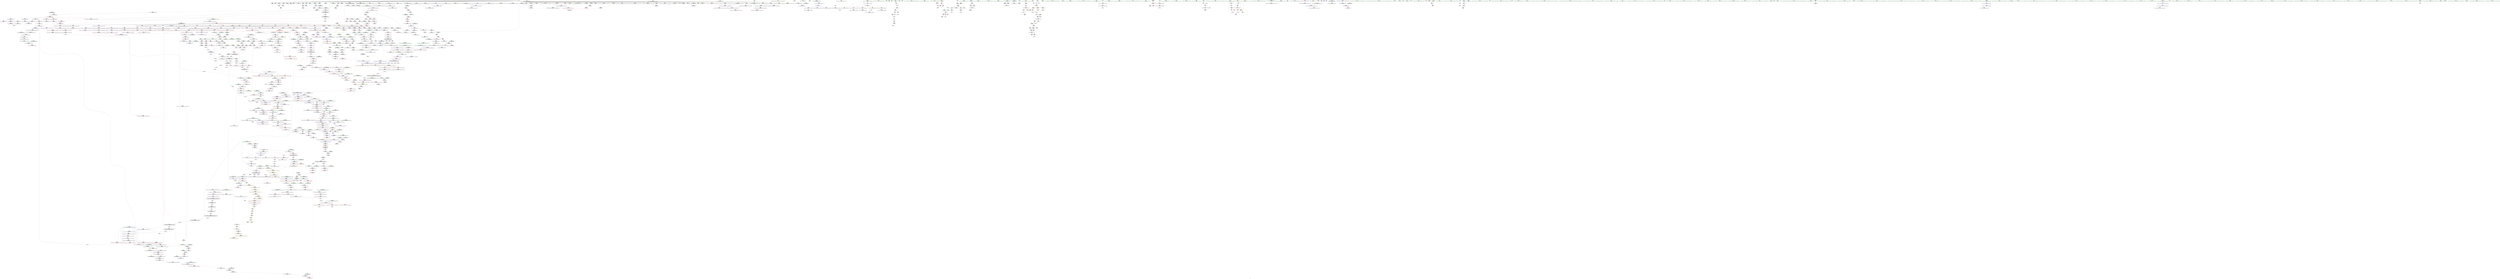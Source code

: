 digraph "SVFG" {
	label="SVFG";

	Node0x56452e2c2eb0 [shape=record,color=grey,label="{NodeID: 0\nNullPtr|{|<s52>116}}"];
	Node0x56452e2c2eb0 -> Node0x56452e32b450[style=solid];
	Node0x56452e2c2eb0 -> Node0x56452e32b550[style=solid];
	Node0x56452e2c2eb0 -> Node0x56452e32b620[style=solid];
	Node0x56452e2c2eb0 -> Node0x56452e32b6f0[style=solid];
	Node0x56452e2c2eb0 -> Node0x56452e32b7c0[style=solid];
	Node0x56452e2c2eb0 -> Node0x56452e32b890[style=solid];
	Node0x56452e2c2eb0 -> Node0x56452e32b960[style=solid];
	Node0x56452e2c2eb0 -> Node0x56452e32ba30[style=solid];
	Node0x56452e2c2eb0 -> Node0x56452e32bb00[style=solid];
	Node0x56452e2c2eb0 -> Node0x56452e32bbd0[style=solid];
	Node0x56452e2c2eb0 -> Node0x56452e32bca0[style=solid];
	Node0x56452e2c2eb0 -> Node0x56452e32bd70[style=solid];
	Node0x56452e2c2eb0 -> Node0x56452e32be40[style=solid];
	Node0x56452e2c2eb0 -> Node0x56452e32bf10[style=solid];
	Node0x56452e2c2eb0 -> Node0x56452e32bfe0[style=solid];
	Node0x56452e2c2eb0 -> Node0x56452e32c0b0[style=solid];
	Node0x56452e2c2eb0 -> Node0x56452e32c180[style=solid];
	Node0x56452e2c2eb0 -> Node0x56452e32c250[style=solid];
	Node0x56452e2c2eb0 -> Node0x56452e32c320[style=solid];
	Node0x56452e2c2eb0 -> Node0x56452e32c3f0[style=solid];
	Node0x56452e2c2eb0 -> Node0x56452e32c4c0[style=solid];
	Node0x56452e2c2eb0 -> Node0x56452e32c590[style=solid];
	Node0x56452e2c2eb0 -> Node0x56452e32c660[style=solid];
	Node0x56452e2c2eb0 -> Node0x56452e32c730[style=solid];
	Node0x56452e2c2eb0 -> Node0x56452e32c800[style=solid];
	Node0x56452e2c2eb0 -> Node0x56452e32c8d0[style=solid];
	Node0x56452e2c2eb0 -> Node0x56452e32c9a0[style=solid];
	Node0x56452e2c2eb0 -> Node0x56452e32ca70[style=solid];
	Node0x56452e2c2eb0 -> Node0x56452e32cb40[style=solid];
	Node0x56452e2c2eb0 -> Node0x56452e32cc10[style=solid];
	Node0x56452e2c2eb0 -> Node0x56452e32cce0[style=solid];
	Node0x56452e2c2eb0 -> Node0x56452e32cdb0[style=solid];
	Node0x56452e2c2eb0 -> Node0x56452e32ce80[style=solid];
	Node0x56452e2c2eb0 -> Node0x56452e32cf50[style=solid];
	Node0x56452e2c2eb0 -> Node0x56452e32d020[style=solid];
	Node0x56452e2c2eb0 -> Node0x56452e32d0f0[style=solid];
	Node0x56452e2c2eb0 -> Node0x56452e32d1c0[style=solid];
	Node0x56452e2c2eb0 -> Node0x56452e32d290[style=solid];
	Node0x56452e2c2eb0 -> Node0x56452e32d360[style=solid];
	Node0x56452e2c2eb0 -> Node0x56452e32d430[style=solid];
	Node0x56452e2c2eb0 -> Node0x56452e32d500[style=solid];
	Node0x56452e2c2eb0 -> Node0x56452e32d5d0[style=solid];
	Node0x56452e2c2eb0 -> Node0x56452e32d6a0[style=solid];
	Node0x56452e2c2eb0 -> Node0x56452e32d770[style=solid];
	Node0x56452e2c2eb0 -> Node0x56452e32d840[style=solid];
	Node0x56452e2c2eb0 -> Node0x56452e335cd0[style=solid];
	Node0x56452e2c2eb0 -> Node0x56452e335da0[style=solid];
	Node0x56452e2c2eb0 -> Node0x56452e335e70[style=solid];
	Node0x56452e2c2eb0 -> Node0x56452e3579c0[style=solid];
	Node0x56452e2c2eb0 -> Node0x56452e376ac0[style=solid];
	Node0x56452e2c2eb0 -> Node0x56452e37a8a0[style=solid];
	Node0x56452e2c2eb0 -> Node0x56452e37aa20[style=solid];
	Node0x56452e2c2eb0:s52 -> Node0x56452e430540[style=solid,color=red];
	Node0x56452e330350 [shape=record,color=red,label="{NodeID: 775\n1476\<--1468\n\<--__n.addr\n_ZN9__gnu_cxx13new_allocatorIiE8allocateEmPKv\n}"];
	Node0x56452e330350 -> Node0x56452e37aea0[style=solid];
	Node0x56452e326c50 [shape=record,color=black,label="{NodeID: 443\n1573\<--1554\n\<--__first\n_ZSt18uninitialized_copyISt13move_iteratorIPiES1_ET0_T_S4_S3_\n}"];
	Node0x56452e326c50 -> Node0x56452e33ce70[style=solid];
	Node0x56452e31a170 [shape=record,color=green,label="{NodeID: 111\n600\<--601\n__cxa_begin_catch\<--__cxa_begin_catch_field_insensitive\n}"];
	Node0x56452e335e70 [shape=record,color=blue, style = dotted,label="{NodeID: 886\n623\<--3\n_M_end_of_storage\<--dummyVal\n_ZNSt12_Vector_baseIiSaIiEE12_Vector_implC2Ev\n}"];
	Node0x56452e33c7f0 [shape=record,color=purple,label="{NodeID: 554\n1820\<--1524\noffset_0\<--\n}"];
	Node0x56452e33c7f0 -> Node0x56452e35a810[style=solid];
	Node0x56452e31f1e0 [shape=record,color=green,label="{NodeID: 222\n1385\<--1386\n__b.addr\<--__b.addr_field_insensitive\n_ZSt3maxImERKT_S2_S2_\n}"];
	Node0x56452e31f1e0 -> Node0x56452e3470f0[style=solid];
	Node0x56452e31f1e0 -> Node0x56452e3471c0[style=solid];
	Node0x56452e31f1e0 -> Node0x56452e3598a0[style=solid];
	Node0x56452e42bda0 [shape=record,color=black,label="{NodeID: 2104\n732 = PHI(725, )\n1st arg _ZNSt12_Destroy_auxILb1EE9__destroyIPiEEvT_S3_ }"];
	Node0x56452e42bda0 -> Node0x56452e336900[style=solid];
	Node0x56452e35b100 [shape=record,color=blue, style = dotted,label="{NodeID: 997\n1829\<--1831\noffset_0\<--dummyVal\n_ZNSt20__uninitialized_copyILb1EE13__uninit_copyISt13move_iteratorIPiES3_EET0_T_S6_S5_\n}"];
	Node0x56452e35b100 -> Node0x56452e330c40[style=dashed];
	Node0x56452e342220 [shape=record,color=red,label="{NodeID: 665\n724\<--718\n\<--__first.addr\n_ZSt8_DestroyIPiEvT_S1_\n|{<s0>58}}"];
	Node0x56452e342220:s0 -> Node0x56452e42bc60[style=solid,color=red];
	Node0x56452e32d430 [shape=record,color=black,label="{NodeID: 333\n1044\<--3\n\<--dummyVal\n_ZNSt6vectorIiSaIiEE17_M_realloc_insertIJiEEEvN9__gnu_cxx17__normal_iteratorIPiS1_EEDpOT_\n}"];
	Node0x56452e32d430 -> Node0x56452e357ea0[style=solid];
	Node0x56452e2f8510 [shape=record,color=green,label="{NodeID: 1\n5\<--1\n\<--dummyObj\nCan only get source location for instruction, argument, global var or function.}"];
	Node0x56452e330420 [shape=record,color=red,label="{NodeID: 776\n1484\<--1468\n\<--__n.addr\n_ZN9__gnu_cxx13new_allocatorIiE8allocateEmPKv\n}"];
	Node0x56452e330420 -> Node0x56452e378920[style=solid];
	Node0x56452e326d20 [shape=record,color=black,label="{NodeID: 444\n1576\<--1556\n\<--__last\n_ZSt18uninitialized_copyISt13move_iteratorIPiES1_ET0_T_S4_S3_\n}"];
	Node0x56452e326d20 -> Node0x56452e33d010[style=solid];
	Node0x56452e31a270 [shape=record,color=green,label="{NodeID: 112\n603\<--604\n_ZSt9terminatev\<--_ZSt9terminatev_field_insensitive\n}"];
	Node0x56452e335f40 [shape=record,color=blue,label="{NodeID: 887\n628\<--627\nthis.addr\<--this\n_ZNSaIiEC2Ev\n}"];
	Node0x56452e335f40 -> Node0x56452e341a00[style=dashed];
	Node0x56452e33c8c0 [shape=record,color=purple,label="{NodeID: 555\n1821\<--1525\noffset_0\<--\n}"];
	Node0x56452e33c8c0 -> Node0x56452e332230[style=solid];
	Node0x56452e31f2b0 [shape=record,color=green,label="{NodeID: 223\n1405\<--1406\n__a.addr\<--__a.addr_field_insensitive\n_ZNSt16allocator_traitsISaIiEE8max_sizeERKS0_\n}"];
	Node0x56452e31f2b0 -> Node0x56452e347430[style=solid];
	Node0x56452e31f2b0 -> Node0x56452e359b10[style=solid];
	Node0x56452e42bee0 [shape=record,color=black,label="{NodeID: 2105\n1219 = PHI(935, )\n0th arg _ZN9__gnu_cxxmiIPiSt6vectorIiSaIiEEEENS_17__normal_iteratorIT_T0_E15difference_typeERKS8_SB_ }"];
	Node0x56452e42bee0 -> Node0x56452e358ad0[style=solid];
	Node0x56452e35b1d0 [shape=record,color=blue, style = dotted,label="{NodeID: 998\n1832\<--1834\noffset_0\<--dummyVal\n_ZNSt20__uninitialized_copyILb1EE13__uninit_copyISt13move_iteratorIPiES3_EET0_T_S6_S5_\n}"];
	Node0x56452e35b1d0 -> Node0x56452e330d10[style=dashed];
	Node0x56452e3d3050 [shape=record,color=yellow,style=double,label="{NodeID: 1773\n43V_1 = ENCHI(MR_43V_0)\npts\{1487 \}\nFun[_ZNSt6vectorIiSaIiEE12emplace_backIJiEEEvDpOT_]|{<s0>65|<s1>68}}"];
	Node0x56452e3d3050:s0 -> Node0x56452e3c5100[style=dashed,color=red];
	Node0x56452e3d3050:s1 -> Node0x56452e3cd100[style=dashed,color=red];
	Node0x56452e3422f0 [shape=record,color=red,label="{NodeID: 666\n725\<--720\n\<--__last.addr\n_ZSt8_DestroyIPiEvT_S1_\n|{<s0>58}}"];
	Node0x56452e3422f0:s0 -> Node0x56452e42bda0[style=solid,color=red];
	Node0x56452e32d500 [shape=record,color=black,label="{NodeID: 334\n1046\<--3\n\<--dummyVal\n_ZNSt6vectorIiSaIiEE17_M_realloc_insertIJiEEEvN9__gnu_cxx17__normal_iteratorIPiS1_EEDpOT_\n}"];
	Node0x56452e32d500 -> Node0x56452e357f70[style=solid];
	Node0x56452e2f9240 [shape=record,color=green,label="{NodeID: 2\n7\<--1\n.str\<--dummyObj\nGlob }"];
	Node0x56452e3304f0 [shape=record,color=red,label="{NodeID: 777\n1527\<--1504\n\<--__result.addr\n_ZSt22__uninitialized_copy_aISt13move_iteratorIPiES1_iET0_T_S4_S3_RSaIT1_E\n|{<s0>122}}"];
	Node0x56452e3304f0:s0 -> Node0x56452e42fd10[style=solid,color=red];
	Node0x56452e326df0 [shape=record,color=black,label="{NodeID: 445\n1572\<--1562\n\<--agg.tmp\n_ZSt18uninitialized_copyISt13move_iteratorIPiES1_ET0_T_S4_S3_\n}"];
	Node0x56452e326df0 -> Node0x56452e33cda0[style=solid];
	Node0x56452e31f7c0 [shape=record,color=green,label="{NodeID: 113\n611\<--612\nthis.addr\<--this.addr_field_insensitive\n_ZNSt12_Vector_baseIiSaIiEE12_Vector_implC2Ev\n}"];
	Node0x56452e31f7c0 -> Node0x56452e341930[style=solid];
	Node0x56452e31f7c0 -> Node0x56452e335c00[style=solid];
	Node0x56452e336010 [shape=record,color=blue,label="{NodeID: 888\n639\<--638\nthis.addr\<--this\n_ZN9__gnu_cxx13new_allocatorIiEC2Ev\n}"];
	Node0x56452e336010 -> Node0x56452e341ad0[style=dashed];
	Node0x56452e33c990 [shape=record,color=purple,label="{NodeID: 556\n1547\<--1538\ncoerce.dive\<--retval\n_ZSt32__make_move_if_noexcept_iteratorIiSt13move_iteratorIPiEET0_PT_\n}"];
	Node0x56452e33c990 -> Node0x56452e330830[style=solid];
	Node0x56452e31f380 [shape=record,color=green,label="{NodeID: 224\n1411\<--1412\n_ZNK9__gnu_cxx13new_allocatorIiE8max_sizeEv\<--_ZNK9__gnu_cxx13new_allocatorIiE8max_sizeEv_field_insensitive\n}"];
	Node0x56452e42c020 [shape=record,color=black,label="{NodeID: 2106\n1220 = PHI(945, )\n1st arg _ZN9__gnu_cxxmiIPiSt6vectorIiSaIiEEEENS_17__normal_iteratorIT_T0_E15difference_typeERKS8_SB_ }"];
	Node0x56452e42c020 -> Node0x56452e358ba0[style=solid];
	Node0x56452e35b2a0 [shape=record,color=blue,label="{NodeID: 999\n1640\<--1627\ncoerce.dive\<--__first.coerce\n_ZSt4copyISt13move_iteratorIPiES1_ET0_T_S4_S3_\n}"];
	Node0x56452e35b2a0 -> Node0x56452e332640[style=dashed];
	Node0x56452e3423c0 [shape=record,color=red,label="{NodeID: 667\n753\<--744\nthis1\<--this.addr\n_ZNSt12_Vector_baseIiSaIiEE13_M_deallocateEPim\n}"];
	Node0x56452e3423c0 -> Node0x56452e339590[style=solid];
	Node0x56452e32d5d0 [shape=record,color=black,label="{NodeID: 335\n1114\<--3\nlpad.val\<--dummyVal\n_ZNSt6vectorIiSaIiEE17_M_realloc_insertIJiEEEvN9__gnu_cxx17__normal_iteratorIPiS1_EEDpOT_\n}"];
	Node0x56452e2f8850 [shape=record,color=green,label="{NodeID: 3\n11\<--1\nstdin\<--dummyObj\nGlob }"];
	Node0x56452e3305c0 [shape=record,color=red,label="{NodeID: 778\n1529\<--1528\n\<--coerce.dive3\n_ZSt22__uninitialized_copy_aISt13move_iteratorIPiES1_iET0_T_S4_S3_RSaIT1_E\n|{<s0>122}}"];
	Node0x56452e3305c0:s0 -> Node0x56452e42faf0[style=solid,color=red];
	Node0x56452e3bd250 [shape=record,color=black,label="{NodeID: 1553\nMR_29V_3 = PHI(MR_29V_5, MR_29V_2, )\npts\{260 \}\n}"];
	Node0x56452e3bd250 -> Node0x56452e33fb20[style=dashed];
	Node0x56452e3bd250 -> Node0x56452e33fbf0[style=dashed];
	Node0x56452e3bd250 -> Node0x56452e33fcc0[style=dashed];
	Node0x56452e3bd250 -> Node0x56452e334130[style=dashed];
	Node0x56452e3bd250 -> Node0x56452e334540[style=dashed];
	Node0x56452e3bd250 -> Node0x56452e3bd250[style=dashed];
	Node0x56452e326ec0 [shape=record,color=black,label="{NodeID: 446\n1575\<--1564\n\<--agg.tmp2\n_ZSt18uninitialized_copyISt13move_iteratorIPiES1_ET0_T_S4_S3_\n}"];
	Node0x56452e326ec0 -> Node0x56452e33cf40[style=solid];
	Node0x56452e31f850 [shape=record,color=green,label="{NodeID: 114\n617\<--618\n_ZNSaIiEC2Ev\<--_ZNSaIiEC2Ev_field_insensitive\n}"];
	Node0x56452e3360e0 [shape=record,color=blue,label="{NodeID: 889\n648\<--645\n__first.addr\<--__first\n_ZSt8_DestroyIPiiEvT_S1_RSaIT0_E\n}"];
	Node0x56452e3360e0 -> Node0x56452e341ba0[style=dashed];
	Node0x56452e33ca60 [shape=record,color=purple,label="{NodeID: 557\n1566\<--1554\ncoerce.dive\<--__first\n_ZSt18uninitialized_copyISt13move_iteratorIPiES1_ET0_T_S4_S3_\n}"];
	Node0x56452e33ca60 -> Node0x56452e35a9b0[style=solid];
	Node0x56452e31f480 [shape=record,color=green,label="{NodeID: 225\n1416\<--1417\nthis.addr\<--this.addr_field_insensitive\n_ZNKSt12_Vector_baseIiSaIiEE19_M_get_Tp_allocatorEv\n}"];
	Node0x56452e31f480 -> Node0x56452e347500[style=solid];
	Node0x56452e31f480 -> Node0x56452e359be0[style=solid];
	Node0x56452e42c160 [shape=record,color=black,label="{NodeID: 2107\n716 = PHI(657, )\n0th arg _ZSt8_DestroyIPiEvT_S1_ }"];
	Node0x56452e42c160 -> Node0x56452e336690[style=solid];
	Node0x56452e35b370 [shape=record,color=blue,label="{NodeID: 1000\n1642\<--1628\ncoerce.dive1\<--__last.coerce\n_ZSt4copyISt13move_iteratorIPiES1_ET0_T_S4_S3_\n}"];
	Node0x56452e35b370 -> Node0x56452e332710[style=dashed];
	Node0x56452e342490 [shape=record,color=red,label="{NodeID: 668\n754\<--746\n\<--__p.addr\n_ZNSt12_Vector_baseIiSaIiEE13_M_deallocateEPim\n}"];
	Node0x56452e342490 -> Node0x56452e37a8a0[style=solid];
	Node0x56452e32d6a0 [shape=record,color=black,label="{NodeID: 336\n1115\<--3\nlpad.val43\<--dummyVal\n_ZNSt6vectorIiSaIiEE17_M_realloc_insertIJiEEEvN9__gnu_cxx17__normal_iteratorIPiS1_EEDpOT_\n}"];
	Node0x56452e2f8910 [shape=record,color=green,label="{NodeID: 4\n12\<--1\n.str.1\<--dummyObj\nGlob }"];
	Node0x56452e330690 [shape=record,color=red,label="{NodeID: 779\n1531\<--1530\n\<--coerce.dive4\n_ZSt22__uninitialized_copy_aISt13move_iteratorIPiES1_iET0_T_S4_S3_RSaIT1_E\n|{<s0>122}}"];
	Node0x56452e330690:s0 -> Node0x56452e42fc00[style=solid,color=red];
	Node0x56452e3bd750 [shape=record,color=black,label="{NodeID: 1554\nMR_31V_3 = PHI(MR_31V_5, MR_31V_2, )\npts\{262 \}\n}"];
	Node0x56452e3bd750 -> Node0x56452e33fd90[style=dashed];
	Node0x56452e3bd750 -> Node0x56452e334200[style=dashed];
	Node0x56452e3bd750 -> Node0x56452e334470[style=dashed];
	Node0x56452e3bd750 -> Node0x56452e3bd750[style=dashed];
	Node0x56452e326f90 [shape=record,color=black,label="{NodeID: 447\n1550\<--1583\n_ZSt18uninitialized_copyISt13move_iteratorIPiES1_ET0_T_S4_S3__ret\<--call\n_ZSt18uninitialized_copyISt13move_iteratorIPiES1_ET0_T_S4_S3_\n|{<s0>122}}"];
	Node0x56452e326f90:s0 -> Node0x56452e42b1e0[style=solid,color=blue];
	Node0x56452e31f920 [shape=record,color=green,label="{NodeID: 115\n628\<--629\nthis.addr\<--this.addr_field_insensitive\n_ZNSaIiEC2Ev\n}"];
	Node0x56452e31f920 -> Node0x56452e341a00[style=solid];
	Node0x56452e31f920 -> Node0x56452e335f40[style=solid];
	Node0x56452e3361b0 [shape=record,color=blue,label="{NodeID: 890\n650\<--646\n__last.addr\<--__last\n_ZSt8_DestroyIPiiEvT_S1_RSaIT0_E\n}"];
	Node0x56452e3361b0 -> Node0x56452e341c70[style=dashed];
	Node0x56452e33cb30 [shape=record,color=purple,label="{NodeID: 558\n1568\<--1556\ncoerce.dive1\<--__last\n_ZSt18uninitialized_copyISt13move_iteratorIPiES1_ET0_T_S4_S3_\n}"];
	Node0x56452e33cb30 -> Node0x56452e35aa80[style=solid];
	Node0x56452e31f550 [shape=record,color=green,label="{NodeID: 226\n1425\<--1426\nthis.addr\<--this.addr_field_insensitive\n_ZNK9__gnu_cxx13new_allocatorIiE8max_sizeEv\n}"];
	Node0x56452e31f550 -> Node0x56452e32fda0[style=solid];
	Node0x56452e31f550 -> Node0x56452e359cb0[style=solid];
	Node0x56452e42c2a0 [shape=record,color=black,label="{NodeID: 2108\n717 = PHI(658, )\n1st arg _ZSt8_DestroyIPiEvT_S1_ }"];
	Node0x56452e42c2a0 -> Node0x56452e336760[style=solid];
	Node0x56452e35b440 [shape=record,color=blue,label="{NodeID: 1001\n1634\<--1629\n__result.addr\<--__result\n_ZSt4copyISt13move_iteratorIPiES1_ET0_T_S4_S3_\n}"];
	Node0x56452e35b440 -> Node0x56452e330de0[style=dashed];
	Node0x56452e342560 [shape=record,color=red,label="{NodeID: 669\n759\<--746\n\<--__p.addr\n_ZNSt12_Vector_baseIiSaIiEE13_M_deallocateEPim\n|{<s0>59}}"];
	Node0x56452e342560:s0 -> Node0x56452e430760[style=solid,color=red];
	Node0x56452e32d770 [shape=record,color=black,label="{NodeID: 337\n1117\<--3\n\<--dummyVal\n_ZNSt6vectorIiSaIiEE17_M_realloc_insertIJiEEEvN9__gnu_cxx17__normal_iteratorIPiS1_EEDpOT_\n}"];
	Node0x56452e2f89d0 [shape=record,color=green,label="{NodeID: 5\n19\<--1\n\<--dummyObj\nCan only get source location for instruction, argument, global var or function.}"];
	Node0x56452e330760 [shape=record,color=red,label="{NodeID: 780\n1543\<--1540\n\<--__i.addr\n_ZSt32__make_move_if_noexcept_iteratorIiSt13move_iteratorIPiEET0_PT_\n|{<s0>123}}"];
	Node0x56452e330760:s0 -> Node0x56452e42dae0[style=solid,color=red];
	Node0x56452e3bdc50 [shape=record,color=black,label="{NodeID: 1555\nMR_35V_3 = PHI(MR_35V_4, MR_35V_2, )\npts\{266 \}\n}"];
	Node0x56452e3bdc50 -> Node0x56452e33ff30[style=dashed];
	Node0x56452e3bdc50 -> Node0x56452e340000[style=dashed];
	Node0x56452e3bdc50 -> Node0x56452e3400d0[style=dashed];
	Node0x56452e3bdc50 -> Node0x56452e3401a0[style=dashed];
	Node0x56452e3bdc50 -> Node0x56452e340270[style=dashed];
	Node0x56452e3bdc50 -> Node0x56452e334610[style=dashed];
	Node0x56452e327060 [shape=record,color=black,label="{NodeID: 448\n1612\<--1596\n\<--__first\n_ZNSt20__uninitialized_copyILb1EE13__uninit_copyISt13move_iteratorIPiES3_EET0_T_S6_S5_\n}"];
	Node0x56452e327060 -> Node0x56452e33d4f0[style=solid];
	Node0x56452e31f9f0 [shape=record,color=green,label="{NodeID: 116\n634\<--635\n_ZN9__gnu_cxx13new_allocatorIiEC2Ev\<--_ZN9__gnu_cxx13new_allocatorIiEC2Ev_field_insensitive\n}"];
	Node0x56452e336280 [shape=record,color=blue,label="{NodeID: 891\n652\<--647\n.addr\<--\n_ZSt8_DestroyIPiiEvT_S1_RSaIT0_E\n}"];
	Node0x56452e33cc00 [shape=record,color=purple,label="{NodeID: 559\n1579\<--1562\ncoerce.dive3\<--agg.tmp\n_ZSt18uninitialized_copyISt13move_iteratorIPiES1_ET0_T_S4_S3_\n}"];
	Node0x56452e33cc00 -> Node0x56452e3309d0[style=solid];
	Node0x56452e31f620 [shape=record,color=green,label="{NodeID: 227\n1434\<--1435\nthis.addr\<--this.addr_field_insensitive\n_ZN9__gnu_cxx17__normal_iteratorIPiSt6vectorIiSaIiEEEC2ERKS1_\n}"];
	Node0x56452e31f620 -> Node0x56452e32fe70[style=solid];
	Node0x56452e31f620 -> Node0x56452e359d80[style=solid];
	Node0x56452e42c3e0 [shape=record,color=black,label="{NodeID: 2109\n1447 = PHI(1267, )\n0th arg _ZNSt16allocator_traitsISaIiEE8allocateERS0_m }"];
	Node0x56452e42c3e0 -> Node0x56452e359ff0[style=solid];
	Node0x56452e35b510 [shape=record,color=blue, style = dotted,label="{NodeID: 1002\n1835\<--1837\noffset_0\<--dummyVal\n_ZSt4copyISt13move_iteratorIPiES1_ET0_T_S4_S3_\n}"];
	Node0x56452e35b510 -> Node0x56452e330eb0[style=dashed];
	Node0x56452e342630 [shape=record,color=red,label="{NodeID: 670\n760\<--748\n\<--__n.addr\n_ZNSt12_Vector_baseIiSaIiEE13_M_deallocateEPim\n|{<s0>59}}"];
	Node0x56452e342630:s0 -> Node0x56452e4308a0[style=solid,color=red];
	Node0x56452e32d840 [shape=record,color=black,label="{NodeID: 338\n1118\<--3\n\<--dummyVal\n_ZNSt6vectorIiSaIiEE17_M_realloc_insertIJiEEEvN9__gnu_cxx17__normal_iteratorIPiS1_EEDpOT_\n|{<s0>93}}"];
	Node0x56452e32d840:s0 -> Node0x56452e4346b0[style=solid,color=red];
	Node0x56452e2f93a0 [shape=record,color=green,label="{NodeID: 6\n25\<--1\n.str.2\<--dummyObj\nGlob }"];
	Node0x56452e330830 [shape=record,color=red,label="{NodeID: 781\n1548\<--1547\n\<--coerce.dive\n_ZSt32__make_move_if_noexcept_iteratorIiSt13move_iteratorIPiEET0_PT_\n}"];
	Node0x56452e330830 -> Node0x56452e326b80[style=solid];
	Node0x56452e3be150 [shape=record,color=black,label="{NodeID: 1556\nMR_41V_2 = PHI(MR_41V_4, MR_41V_1, )\npts\{272 \}\n}"];
	Node0x56452e3be150 -> Node0x56452e334060[style=dashed];
	Node0x56452e3be150 -> Node0x56452e3be150[style=dashed];
	Node0x56452e327130 [shape=record,color=black,label="{NodeID: 449\n1615\<--1598\n\<--__last\n_ZNSt20__uninitialized_copyILb1EE13__uninit_copyISt13move_iteratorIPiES3_EET0_T_S6_S5_\n}"];
	Node0x56452e327130 -> Node0x56452e33d690[style=solid];
	Node0x56452e31faf0 [shape=record,color=green,label="{NodeID: 117\n639\<--640\nthis.addr\<--this.addr_field_insensitive\n_ZN9__gnu_cxx13new_allocatorIiEC2Ev\n}"];
	Node0x56452e31faf0 -> Node0x56452e341ad0[style=solid];
	Node0x56452e31faf0 -> Node0x56452e336010[style=solid];
	Node0x56452e336350 [shape=record,color=blue,label="{NodeID: 892\n665\<--664\nthis.addr\<--this\n_ZNSt12_Vector_baseIiSaIiEE19_M_get_Tp_allocatorEv\n}"];
	Node0x56452e336350 -> Node0x56452e341d40[style=dashed];
	Node0x56452e33ccd0 [shape=record,color=purple,label="{NodeID: 560\n1581\<--1564\ncoerce.dive4\<--agg.tmp2\n_ZSt18uninitialized_copyISt13move_iteratorIPiES1_ET0_T_S4_S3_\n}"];
	Node0x56452e33ccd0 -> Node0x56452e330aa0[style=solid];
	Node0x56452e31f6f0 [shape=record,color=green,label="{NodeID: 228\n1436\<--1437\n__i.addr\<--__i.addr_field_insensitive\n_ZN9__gnu_cxx17__normal_iteratorIPiSt6vectorIiSaIiEEEC2ERKS1_\n}"];
	Node0x56452e31f6f0 -> Node0x56452e32ff40[style=solid];
	Node0x56452e31f6f0 -> Node0x56452e359e50[style=solid];
	Node0x56452e42c520 [shape=record,color=black,label="{NodeID: 2110\n1448 = PHI(1268, )\n1st arg _ZNSt16allocator_traitsISaIiEE8allocateERS0_m }"];
	Node0x56452e42c520 -> Node0x56452e35a0c0[style=solid];
	Node0x56452e35b5e0 [shape=record,color=blue, style = dotted,label="{NodeID: 1003\n1838\<--1840\noffset_0\<--dummyVal\n_ZSt4copyISt13move_iteratorIPiES1_ET0_T_S4_S3_\n}"];
	Node0x56452e35b5e0 -> Node0x56452e330f80[style=dashed];
	Node0x56452e342700 [shape=record,color=red,label="{NodeID: 671\n771\<--768\nthis1\<--this.addr\n_ZNSt12_Vector_baseIiSaIiEE12_Vector_implD2Ev\n}"];
	Node0x56452e342700 -> Node0x56452e32f170[style=solid];
	Node0x56452e32d910 [shape=record,color=black,label="{NodeID: 339\n560\<--5\nmain_ret\<--\nmain\n}"];
	Node0x56452e2f9460 [shape=record,color=green,label="{NodeID: 7\n27\<--1\n.str.3\<--dummyObj\nGlob }"];
	Node0x56452e330900 [shape=record,color=red,label="{NodeID: 782\n1578\<--1558\n\<--__result.addr\n_ZSt18uninitialized_copyISt13move_iteratorIPiES1_ET0_T_S4_S3_\n|{<s0>126}}"];
	Node0x56452e330900:s0 -> Node0x56452e42cb60[style=solid,color=red];
	Node0x56452e3be650 [shape=record,color=black,label="{NodeID: 1557\nMR_43V_2 = PHI(MR_43V_4, MR_43V_1, )\npts\{1487 \}\n|{|<s1>26}}"];
	Node0x56452e3be650 -> Node0x56452e3be650[style=dashed];
	Node0x56452e3be650:s1 -> Node0x56452e3c7270[style=dashed,color=red];
	Node0x56452e327200 [shape=record,color=black,label="{NodeID: 450\n1611\<--1602\n\<--agg.tmp\n_ZNSt20__uninitialized_copyILb1EE13__uninit_copyISt13move_iteratorIPiES3_EET0_T_S6_S5_\n}"];
	Node0x56452e327200 -> Node0x56452e33d420[style=solid];
	Node0x56452e31fbc0 [shape=record,color=green,label="{NodeID: 118\n648\<--649\n__first.addr\<--__first.addr_field_insensitive\n_ZSt8_DestroyIPiiEvT_S1_RSaIT0_E\n}"];
	Node0x56452e31fbc0 -> Node0x56452e341ba0[style=solid];
	Node0x56452e31fbc0 -> Node0x56452e3360e0[style=solid];
	Node0x56452e336420 [shape=record,color=blue,label="{NodeID: 893\n674\<--673\nthis.addr\<--this\n_ZNSt12_Vector_baseIiSaIiEED2Ev\n}"];
	Node0x56452e336420 -> Node0x56452e341e10[style=dashed];
	Node0x56452e33cda0 [shape=record,color=purple,label="{NodeID: 561\n1823\<--1572\noffset_0\<--\n}"];
	Node0x56452e33cda0 -> Node0x56452e35acf0[style=solid];
	Node0x56452e327c80 [shape=record,color=green,label="{NodeID: 229\n1449\<--1450\n__a.addr\<--__a.addr_field_insensitive\n_ZNSt16allocator_traitsISaIiEE8allocateERS0_m\n}"];
	Node0x56452e327c80 -> Node0x56452e3300e0[style=solid];
	Node0x56452e327c80 -> Node0x56452e359ff0[style=solid];
	Node0x56452e42c660 [shape=record,color=black,label="{NodeID: 2111\n1784 = PHI(1691, )\n0th arg _ZNKSt13move_iteratorIPiE4baseEv }"];
	Node0x56452e42c660 -> Node0x56452e35c2e0[style=solid];
	Node0x56452e35b6b0 [shape=record,color=blue,label="{NodeID: 1004\n1668\<--1665\n__first.addr\<--__first\n_ZSt14__copy_move_a2ILb1EPiS0_ET1_T0_S2_S1_\n}"];
	Node0x56452e35b6b0 -> Node0x56452e331050[style=dashed];
	Node0x56452e3427d0 [shape=record,color=red,label="{NodeID: 672\n790\<--781\n\<--__a.addr\n_ZNSt16allocator_traitsISaIiEE10deallocateERS0_Pim\n}"];
	Node0x56452e3427d0 -> Node0x56452e32f240[style=solid];
	Node0x56452e32d9e0 [shape=record,color=black,label="{NodeID: 340\n49\<--48\nconv\<--call\n_Z4bitcx\n}"];
	Node0x56452e32d9e0 -> Node0x56452e377ba0[style=solid];
	Node0x56452e2f9520 [shape=record,color=green,label="{NodeID: 8\n29\<--1\n.str.4\<--dummyObj\nGlob }"];
	Node0x56452e3309d0 [shape=record,color=red,label="{NodeID: 783\n1580\<--1579\n\<--coerce.dive3\n_ZSt18uninitialized_copyISt13move_iteratorIPiES1_ET0_T_S4_S3_\n|{<s0>126}}"];
	Node0x56452e3309d0:s0 -> Node0x56452e42c8e0[style=solid,color=red];
	Node0x56452e3272d0 [shape=record,color=black,label="{NodeID: 451\n1614\<--1604\n\<--agg.tmp2\n_ZNSt20__uninitialized_copyILb1EE13__uninit_copyISt13move_iteratorIPiES3_EET0_T_S6_S5_\n}"];
	Node0x56452e3272d0 -> Node0x56452e33d5c0[style=solid];
	Node0x56452e31fc90 [shape=record,color=green,label="{NodeID: 119\n650\<--651\n__last.addr\<--__last.addr_field_insensitive\n_ZSt8_DestroyIPiiEvT_S1_RSaIT0_E\n}"];
	Node0x56452e31fc90 -> Node0x56452e341c70[style=solid];
	Node0x56452e31fc90 -> Node0x56452e3361b0[style=solid];
	Node0x56452e3364f0 [shape=record,color=blue,label="{NodeID: 894\n676\<--705\nexn.slot\<--\n_ZNSt12_Vector_baseIiSaIiEED2Ev\n}"];
	Node0x56452e3364f0 -> Node0x56452e341ee0[style=dashed];
	Node0x56452e33ce70 [shape=record,color=purple,label="{NodeID: 562\n1824\<--1573\noffset_0\<--\n}"];
	Node0x56452e33ce70 -> Node0x56452e332300[style=solid];
	Node0x56452e327d50 [shape=record,color=green,label="{NodeID: 230\n1451\<--1452\n__n.addr\<--__n.addr_field_insensitive\n_ZNSt16allocator_traitsISaIiEE8allocateERS0_m\n}"];
	Node0x56452e327d50 -> Node0x56452e3301b0[style=solid];
	Node0x56452e327d50 -> Node0x56452e35a0c0[style=solid];
	Node0x56452e42c7a0 [shape=record,color=black,label="{NodeID: 2112\n832 = PHI(826, )\n0th arg _ZN9__gnu_cxx13new_allocatorIiED2Ev }"];
	Node0x56452e42c7a0 -> Node0x56452e3372c0[style=solid];
	Node0x56452e35b780 [shape=record,color=blue,label="{NodeID: 1005\n1670\<--1666\n__last.addr\<--__last\n_ZSt14__copy_move_a2ILb1EPiS0_ET1_T0_S2_S1_\n}"];
	Node0x56452e35b780 -> Node0x56452e331120[style=dashed];
	Node0x56452e3428a0 [shape=record,color=red,label="{NodeID: 673\n792\<--783\n\<--__p.addr\n_ZNSt16allocator_traitsISaIiEE10deallocateERS0_Pim\n|{<s0>61}}"];
	Node0x56452e3428a0:s0 -> Node0x56452e430100[style=solid,color=red];
	Node0x56452e32dab0 [shape=record,color=black,label="{NodeID: 341\n55\<--54\nconv1\<--cond\n_Z4bitcx\n}"];
	Node0x56452e32dab0 -> Node0x56452e32db80[style=solid];
	Node0x56452e2f95e0 [shape=record,color=green,label="{NodeID: 9\n31\<--1\n.str.5\<--dummyObj\nGlob }"];
	Node0x56452e330aa0 [shape=record,color=red,label="{NodeID: 784\n1582\<--1581\n\<--coerce.dive4\n_ZSt18uninitialized_copyISt13move_iteratorIPiES1_ET0_T_S4_S3_\n|{<s0>126}}"];
	Node0x56452e330aa0:s0 -> Node0x56452e42ca20[style=solid,color=red];
	Node0x56452e3273a0 [shape=record,color=black,label="{NodeID: 452\n1592\<--1622\n_ZNSt20__uninitialized_copyILb1EE13__uninit_copyISt13move_iteratorIPiES3_EET0_T_S6_S5__ret\<--call\n_ZNSt20__uninitialized_copyILb1EE13__uninit_copyISt13move_iteratorIPiES3_EET0_T_S6_S5_\n|{<s0>126}}"];
	Node0x56452e3273a0:s0 -> Node0x56452e42b320[style=solid,color=blue];
	Node0x56452e31fd60 [shape=record,color=green,label="{NodeID: 120\n652\<--653\n.addr\<--.addr_field_insensitive\n_ZSt8_DestroyIPiiEvT_S1_RSaIT0_E\n}"];
	Node0x56452e31fd60 -> Node0x56452e336280[style=solid];
	Node0x56452e3365c0 [shape=record,color=blue,label="{NodeID: 895\n678\<--707\nehselector.slot\<--\n_ZNSt12_Vector_baseIiSaIiEED2Ev\n}"];
	Node0x56452e33cf40 [shape=record,color=purple,label="{NodeID: 563\n1826\<--1575\noffset_0\<--\n}"];
	Node0x56452e33cf40 -> Node0x56452e35adc0[style=solid];
	Node0x56452e327e20 [shape=record,color=green,label="{NodeID: 231\n1459\<--1460\n_ZN9__gnu_cxx13new_allocatorIiE8allocateEmPKv\<--_ZN9__gnu_cxx13new_allocatorIiE8allocateEmPKv_field_insensitive\n}"];
	Node0x56452e42c8e0 [shape=record,color=black,label="{NodeID: 2113\n1593 = PHI(1580, )\n0th arg _ZNSt20__uninitialized_copyILb1EE13__uninit_copyISt13move_iteratorIPiES3_EET0_T_S6_S5_ }"];
	Node0x56452e42c8e0 -> Node0x56452e35ae90[style=solid];
	Node0x56452e35b850 [shape=record,color=blue,label="{NodeID: 1006\n1672\<--1667\n__result.addr\<--__result\n_ZSt14__copy_move_a2ILb1EPiS0_ET1_T0_S2_S1_\n}"];
	Node0x56452e35b850 -> Node0x56452e3311f0[style=dashed];
	Node0x56452e342970 [shape=record,color=red,label="{NodeID: 674\n793\<--785\n\<--__n.addr\n_ZNSt16allocator_traitsISaIiEE10deallocateERS0_Pim\n|{<s0>61}}"];
	Node0x56452e342970:s0 -> Node0x56452e430210[style=solid,color=red];
	Node0x56452e32db80 [shape=record,color=black,label="{NodeID: 342\n35\<--55\n_Z4bitcx_ret\<--conv1\n_Z4bitcx\n|{<s0>1}}"];
	Node0x56452e32db80:s0 -> Node0x56452e4265a0[style=solid,color=blue];
	Node0x56452e2f96a0 [shape=record,color=green,label="{NodeID: 10\n42\<--1\n\<--dummyObj\nCan only get source location for instruction, argument, global var or function.}"];
	Node0x56452e330b70 [shape=record,color=red,label="{NodeID: 785\n1617\<--1600\n\<--__result.addr\n_ZNSt20__uninitialized_copyILb1EE13__uninit_copyISt13move_iteratorIPiES3_EET0_T_S6_S5_\n|{<s0>129}}"];
	Node0x56452e330b70:s0 -> Node0x56452e431cf0[style=solid,color=red];
	Node0x56452e3bf550 [shape=record,color=black,label="{NodeID: 1560\nMR_43V_3 = PHI(MR_43V_4, MR_43V_2, )\npts\{1487 \}\n|{<s0>38}}"];
	Node0x56452e3bf550:s0 -> Node0x56452e3e2a90[style=dashed,color=blue];
	Node0x56452e327470 [shape=record,color=black,label="{NodeID: 453\n1646\<--1630\n\<--__first\n_ZSt4copyISt13move_iteratorIPiES1_ET0_T_S4_S3_\n}"];
	Node0x56452e327470 -> Node0x56452e33db70[style=solid];
	Node0x56452e31fe30 [shape=record,color=green,label="{NodeID: 121\n660\<--661\n_ZSt8_DestroyIPiEvT_S1_\<--_ZSt8_DestroyIPiEvT_S1__field_insensitive\n}"];
	Node0x56452e336690 [shape=record,color=blue,label="{NodeID: 896\n718\<--716\n__first.addr\<--__first\n_ZSt8_DestroyIPiEvT_S1_\n}"];
	Node0x56452e336690 -> Node0x56452e342220[style=dashed];
	Node0x56452e33d010 [shape=record,color=purple,label="{NodeID: 564\n1827\<--1576\noffset_0\<--\n}"];
	Node0x56452e33d010 -> Node0x56452e3323d0[style=solid];
	Node0x56452e327f20 [shape=record,color=green,label="{NodeID: 232\n1466\<--1467\nthis.addr\<--this.addr_field_insensitive\n_ZN9__gnu_cxx13new_allocatorIiE8allocateEmPKv\n}"];
	Node0x56452e327f20 -> Node0x56452e330280[style=solid];
	Node0x56452e327f20 -> Node0x56452e35a190[style=solid];
	Node0x56452e42ca20 [shape=record,color=black,label="{NodeID: 2114\n1594 = PHI(1582, )\n1st arg _ZNSt20__uninitialized_copyILb1EE13__uninit_copyISt13move_iteratorIPiES3_EET0_T_S6_S5_ }"];
	Node0x56452e42ca20 -> Node0x56452e35af60[style=solid];
	Node0x56452e35b920 [shape=record,color=blue,label="{NodeID: 1007\n1693\<--1690\ncoerce.dive\<--__it.coerce\n_ZSt12__miter_baseIPiEDTcl12__miter_basecldtfp_4baseEEESt13move_iteratorIT_E\n|{<s0>139}}"];
	Node0x56452e35b920:s0 -> Node0x56452e3c6050[style=dashed,color=red];
	Node0x56452e342a40 [shape=record,color=red,label="{NodeID: 675\n811\<--802\nthis1\<--this.addr\n_ZN9__gnu_cxx13new_allocatorIiE10deallocateEPim\n}"];
	Node0x56452e32dc50 [shape=record,color=black,label="{NodeID: 343\n59\<--79\n_Z3gcdxx_ret\<--cond\n_Z3gcdxx\n|{<s0>2}}"];
	Node0x56452e32dc50:s0 -> Node0x56452e4184f0[style=solid,color=blue];
	Node0x56452e2f97a0 [shape=record,color=green,label="{NodeID: 11\n47\<--1\n\<--dummyObj\nCan only get source location for instruction, argument, global var or function.|{<s0>71}}"];
	Node0x56452e2f97a0:s0 -> Node0x56452e434250[style=solid,color=red];
	Node0x56452e330c40 [shape=record,color=red,label="{NodeID: 786\n1619\<--1618\n\<--coerce.dive3\n_ZNSt20__uninitialized_copyILb1EE13__uninit_copyISt13move_iteratorIPiES3_EET0_T_S6_S5_\n|{<s0>129}}"];
	Node0x56452e330c40:s0 -> Node0x56452e431ad0[style=solid,color=red];
	Node0x56452e3bfa50 [shape=record,color=black,label="{NodeID: 1561\nMR_246V_2 = PHI(MR_246V_3, MR_246V_1, )\npts\{8460000 \}\n}"];
	Node0x56452e327540 [shape=record,color=black,label="{NodeID: 454\n1654\<--1632\n\<--__last\n_ZSt4copyISt13move_iteratorIPiES1_ET0_T_S4_S3_\n}"];
	Node0x56452e327540 -> Node0x56452e33dd10[style=solid];
	Node0x56452e31ff30 [shape=record,color=green,label="{NodeID: 122\n665\<--666\nthis.addr\<--this.addr_field_insensitive\n_ZNSt12_Vector_baseIiSaIiEE19_M_get_Tp_allocatorEv\n}"];
	Node0x56452e31ff30 -> Node0x56452e341d40[style=solid];
	Node0x56452e31ff30 -> Node0x56452e336350[style=solid];
	Node0x56452e336760 [shape=record,color=blue,label="{NodeID: 897\n720\<--717\n__last.addr\<--__last\n_ZSt8_DestroyIPiEvT_S1_\n}"];
	Node0x56452e336760 -> Node0x56452e3422f0[style=dashed];
	Node0x56452e33d0e0 [shape=record,color=purple,label="{NodeID: 565\n1606\<--1596\ncoerce.dive\<--__first\n_ZNSt20__uninitialized_copyILb1EE13__uninit_copyISt13move_iteratorIPiES3_EET0_T_S6_S5_\n}"];
	Node0x56452e33d0e0 -> Node0x56452e35ae90[style=solid];
	Node0x56452e327ff0 [shape=record,color=green,label="{NodeID: 233\n1468\<--1469\n__n.addr\<--__n.addr_field_insensitive\n_ZN9__gnu_cxx13new_allocatorIiE8allocateEmPKv\n}"];
	Node0x56452e327ff0 -> Node0x56452e330350[style=solid];
	Node0x56452e327ff0 -> Node0x56452e330420[style=solid];
	Node0x56452e327ff0 -> Node0x56452e35a260[style=solid];
	Node0x56452e42cb60 [shape=record,color=black,label="{NodeID: 2115\n1595 = PHI(1578, )\n2nd arg _ZNSt20__uninitialized_copyILb1EE13__uninit_copyISt13move_iteratorIPiES3_EET0_T_S6_S5_ }"];
	Node0x56452e42cb60 -> Node0x56452e35b030[style=solid];
	Node0x56452e35b9f0 [shape=record,color=blue,label="{NodeID: 1008\n1706\<--1703\n__first.addr\<--__first\n_ZSt13__copy_move_aILb1EPiS0_ET1_T0_S2_S1_\n}"];
	Node0x56452e35b9f0 -> Node0x56452e3312c0[style=dashed];
	Node0x56452e342b10 [shape=record,color=red,label="{NodeID: 676\n812\<--804\n\<--__p.addr\n_ZN9__gnu_cxx13new_allocatorIiE10deallocateEPim\n}"];
	Node0x56452e342b10 -> Node0x56452e32f310[style=solid];
	Node0x56452e32dd20 [shape=record,color=black,label="{NodeID: 344\n188\<--185\nconv\<--call1\n_Z7getLineB5cxx11v\n}"];
	Node0x56452e32dd20 -> Node0x56452e333770[style=solid];
	Node0x56452e2f98a0 [shape=record,color=green,label="{NodeID: 12\n98\<--1\n\<--dummyObj\nCan only get source location for instruction, argument, global var or function.}"];
	Node0x56452e330d10 [shape=record,color=red,label="{NodeID: 787\n1621\<--1620\n\<--coerce.dive4\n_ZNSt20__uninitialized_copyILb1EE13__uninit_copyISt13move_iteratorIPiES3_EET0_T_S6_S5_\n|{<s0>129}}"];
	Node0x56452e330d10:s0 -> Node0x56452e431be0[style=solid,color=red];
	Node0x56452e3bff50 [shape=record,color=black,label="{NodeID: 1562\nMR_18V_4 = PHI(MR_18V_5, MR_18V_3, )\npts\{163 \}\n}"];
	Node0x56452e3bff50 -> Node0x56452e33f640[style=dashed];
	Node0x56452e327610 [shape=record,color=black,label="{NodeID: 455\n1645\<--1636\n\<--agg.tmp\n_ZSt4copyISt13move_iteratorIPiES1_ET0_T_S4_S3_\n}"];
	Node0x56452e327610 -> Node0x56452e33daa0[style=solid];
	Node0x56452e320000 [shape=record,color=green,label="{NodeID: 123\n674\<--675\nthis.addr\<--this.addr_field_insensitive\n_ZNSt12_Vector_baseIiSaIiEED2Ev\n}"];
	Node0x56452e320000 -> Node0x56452e341e10[style=solid];
	Node0x56452e320000 -> Node0x56452e336420[style=solid];
	Node0x56452e336830 [shape=record,color=blue,label="{NodeID: 898\n733\<--731\n.addr\<--\n_ZNSt12_Destroy_auxILb1EE9__destroyIPiEEvT_S3_\n}"];
	Node0x56452e3ca950 [shape=record,color=yellow,style=double,label="{NodeID: 1673\n43V_1 = ENCHI(MR_43V_0)\npts\{1487 \}\nFun[_ZSt34__uninitialized_move_if_noexcept_aIPiS0_SaIiEET0_T_S3_S2_RT1_]|{<s0>111}}"];
	Node0x56452e3ca950:s0 -> Node0x56452e3cb5f0[style=dashed,color=red];
	Node0x56452e33d1b0 [shape=record,color=purple,label="{NodeID: 566\n1608\<--1598\ncoerce.dive1\<--__last\n_ZNSt20__uninitialized_copyILb1EE13__uninit_copyISt13move_iteratorIPiES3_EET0_T_S6_S5_\n}"];
	Node0x56452e33d1b0 -> Node0x56452e35af60[style=solid];
	Node0x56452e3280c0 [shape=record,color=green,label="{NodeID: 234\n1470\<--1471\n.addr\<--.addr_field_insensitive\n_ZN9__gnu_cxx13new_allocatorIiE8allocateEmPKv\n}"];
	Node0x56452e3280c0 -> Node0x56452e35a330[style=solid];
	Node0x56452e42cca0 [shape=record,color=black,label="{NodeID: 2116\n925 = PHI(867, 886, 918, 988, 1157, )\n0th arg _ZSt7forwardIiEOT_RNSt16remove_referenceIS0_E4typeE }"];
	Node0x56452e42cca0 -> Node0x56452e337a10[style=solid];
	Node0x56452e35bac0 [shape=record,color=blue,label="{NodeID: 1009\n1708\<--1704\n__last.addr\<--__last\n_ZSt13__copy_move_aILb1EPiS0_ET1_T0_S2_S1_\n}"];
	Node0x56452e35bac0 -> Node0x56452e331390[style=dashed];
	Node0x56452e342be0 [shape=record,color=red,label="{NodeID: 677\n825\<--822\nthis1\<--this.addr\n_ZNSaIiED2Ev\n}"];
	Node0x56452e342be0 -> Node0x56452e32f3e0[style=solid];
	Node0x56452e32ddf0 [shape=record,color=black,label="{NodeID: 345\n191\<--190\nconv2\<--\n_Z7getLineB5cxx11v\n}"];
	Node0x56452e32ddf0 -> Node0x56452e347990[style=solid];
	Node0x56452e2f99a0 [shape=record,color=green,label="{NodeID: 13\n114\<--1\n\<--dummyObj\nCan only get source location for instruction, argument, global var or function.}"];
	Node0x56452e330de0 [shape=record,color=red,label="{NodeID: 788\n1659\<--1634\n\<--__result.addr\n_ZSt4copyISt13move_iteratorIPiES1_ET0_T_S4_S3_\n|{<s0>134}}"];
	Node0x56452e330de0:s0 -> Node0x56452e42f140[style=solid,color=red];
	Node0x56452e3c0450 [shape=record,color=black,label="{NodeID: 1563\nMR_20V_5 = PHI(MR_20V_2, MR_20V_3, )\npts\{165 \}\n}"];
	Node0x56452e3276e0 [shape=record,color=black,label="{NodeID: 456\n1653\<--1638\n\<--agg.tmp3\n_ZSt4copyISt13move_iteratorIPiES1_ET0_T_S4_S3_\n}"];
	Node0x56452e3276e0 -> Node0x56452e33dc40[style=solid];
	Node0x56452e3200d0 [shape=record,color=green,label="{NodeID: 124\n676\<--677\nexn.slot\<--exn.slot_field_insensitive\n_ZNSt12_Vector_baseIiSaIiEED2Ev\n}"];
	Node0x56452e3200d0 -> Node0x56452e341ee0[style=solid];
	Node0x56452e3200d0 -> Node0x56452e3364f0[style=solid];
	Node0x56452e336900 [shape=record,color=blue,label="{NodeID: 899\n735\<--732\n.addr1\<--\n_ZNSt12_Destroy_auxILb1EE9__destroyIPiEEvT_S3_\n}"];
	Node0x56452e33d280 [shape=record,color=purple,label="{NodeID: 567\n1618\<--1602\ncoerce.dive3\<--agg.tmp\n_ZNSt20__uninitialized_copyILb1EE13__uninit_copyISt13move_iteratorIPiES3_EET0_T_S6_S5_\n}"];
	Node0x56452e33d280 -> Node0x56452e330c40[style=solid];
	Node0x56452e328190 [shape=record,color=green,label="{NodeID: 235\n1481\<--1482\n_ZSt17__throw_bad_allocv\<--_ZSt17__throw_bad_allocv_field_insensitive\n}"];
	Node0x56452e42d120 [shape=record,color=black,label="{NodeID: 2117\n673 = PHI(483, 493, )\n0th arg _ZNSt12_Vector_baseIiSaIiEED2Ev }"];
	Node0x56452e42d120 -> Node0x56452e336420[style=solid];
	Node0x56452e35bb90 [shape=record,color=blue,label="{NodeID: 1010\n1710\<--1705\n__result.addr\<--__result\n_ZSt13__copy_move_aILb1EPiS0_ET1_T0_S2_S1_\n}"];
	Node0x56452e35bb90 -> Node0x56452e331460[style=dashed];
	Node0x56452e342cb0 [shape=record,color=red,label="{NodeID: 678\n836\<--833\nthis1\<--this.addr\n_ZN9__gnu_cxx13new_allocatorIiED2Ev\n}"];
	Node0x56452e32dec0 [shape=record,color=black,label="{NodeID: 346\n204\<--203\nconv3\<--\n_Z7getLineB5cxx11v\n}"];
	Node0x56452e32dec0 -> Node0x56452e347b10[style=solid];
	Node0x56452e2f9aa0 [shape=record,color=green,label="{NodeID: 14\n193\<--1\n\<--dummyObj\nCan only get source location for instruction, argument, global var or function.}"];
	Node0x56452e330eb0 [shape=record,color=red,label="{NodeID: 789\n1649\<--1648\n\<--coerce.dive2\n_ZSt4copyISt13move_iteratorIPiES1_ET0_T_S4_S3_\n|{<s0>131}}"];
	Node0x56452e330eb0:s0 -> Node0x56452e42e540[style=solid,color=red];
	Node0x56452e3c0950 [shape=record,color=black,label="{NodeID: 1564\nMR_26V_3 = PHI(MR_26V_4, MR_26V_2, )\npts\{171 \}\n}"];
	Node0x56452e3277b0 [shape=record,color=black,label="{NodeID: 457\n1626\<--1660\n_ZSt4copyISt13move_iteratorIPiES1_ET0_T_S4_S3__ret\<--call6\n_ZSt4copyISt13move_iteratorIPiES1_ET0_T_S4_S3_\n|{<s0>129}}"];
	Node0x56452e3277b0:s0 -> Node0x56452e42b460[style=solid,color=blue];
	Node0x56452e3201a0 [shape=record,color=green,label="{NodeID: 125\n678\<--679\nehselector.slot\<--ehselector.slot_field_insensitive\n_ZNSt12_Vector_baseIiSaIiEED2Ev\n}"];
	Node0x56452e3201a0 -> Node0x56452e3365c0[style=solid];
	Node0x56452e3369d0 [shape=record,color=blue,label="{NodeID: 900\n744\<--741\nthis.addr\<--this\n_ZNSt12_Vector_baseIiSaIiEE13_M_deallocateEPim\n}"];
	Node0x56452e3369d0 -> Node0x56452e3423c0[style=dashed];
	Node0x56452e33d350 [shape=record,color=purple,label="{NodeID: 568\n1620\<--1604\ncoerce.dive4\<--agg.tmp2\n_ZNSt20__uninitialized_copyILb1EE13__uninit_copyISt13move_iteratorIPiES3_EET0_T_S6_S5_\n}"];
	Node0x56452e33d350 -> Node0x56452e330d10[style=solid];
	Node0x56452e328290 [shape=record,color=green,label="{NodeID: 236\n1486\<--1487\ncall2\<--call2_field_insensitive\n_ZN9__gnu_cxx13new_allocatorIiE8allocateEmPKv\n}"];
	Node0x56452e328290 -> Node0x56452e3265d0[style=solid];
	Node0x56452e42d270 [shape=record,color=black,label="{NodeID: 2118\n1432 = PHI(1125, 1240, )\n0th arg _ZN9__gnu_cxx17__normal_iteratorIPiSt6vectorIiSaIiEEEC2ERKS1_ }"];
	Node0x56452e42d270 -> Node0x56452e359d80[style=solid];
	Node0x56452e35bc60 [shape=record,color=blue,label="{NodeID: 1011\n1712\<--341\n__simple\<--\n_ZSt13__copy_move_aILb1EPiS0_ET1_T0_S2_S1_\n}"];
	Node0x56452e342d80 [shape=record,color=red,label="{NodeID: 679\n849\<--841\nthis1\<--this.addr\n_ZNSt6vectorIiSaIiEE12emplace_backIJiEEEvDpOT_\n|{|<s5>66|<s6>68}}"];
	Node0x56452e342d80 -> Node0x56452e32f4b0[style=solid];
	Node0x56452e342d80 -> Node0x56452e32f580[style=solid];
	Node0x56452e342d80 -> Node0x56452e32f650[style=solid];
	Node0x56452e342d80 -> Node0x56452e32f720[style=solid];
	Node0x56452e342d80 -> Node0x56452e32f7f0[style=solid];
	Node0x56452e342d80:s5 -> Node0x56452e4320f0[style=solid,color=red];
	Node0x56452e342d80:s6 -> Node0x56452e432690[style=solid,color=red];
	Node0x56452e32df90 [shape=record,color=black,label="{NodeID: 347\n236\<--243\n_Z6getNumv_ret\<--call1\n_Z6getNumv\n}"];
	Node0x56452e2f9ba0 [shape=record,color=green,label="{NodeID: 15\n206\<--1\n\<--dummyObj\nCan only get source location for instruction, argument, global var or function.}"];
	Node0x56452e330f80 [shape=record,color=red,label="{NodeID: 790\n1657\<--1656\n\<--coerce.dive4\n_ZSt4copyISt13move_iteratorIPiES1_ET0_T_S4_S3_\n|{<s0>133}}"];
	Node0x56452e330f80:s0 -> Node0x56452e42e540[style=solid,color=red];
	Node0x56452e3c0e50 [shape=record,color=black,label="{NodeID: 1565\nMR_123V_3 = PHI(MR_123V_2, MR_123V_4, )\npts\{505 \}\n}"];
	Node0x56452e3c0e50 -> Node0x56452e3412b0[style=dashed];
	Node0x56452e3c0e50 -> Node0x56452e341380[style=dashed];
	Node0x56452e3c0e50 -> Node0x56452e341450[style=dashed];
	Node0x56452e3c0e50 -> Node0x56452e335720[style=dashed];
	Node0x56452e327880 [shape=record,color=black,label="{NodeID: 458\n1664\<--1685\n_ZSt14__copy_move_a2ILb1EPiS0_ET1_T0_S2_S1__ret\<--call3\n_ZSt14__copy_move_a2ILb1EPiS0_ET1_T0_S2_S1_\n|{<s0>134}}"];
	Node0x56452e327880:s0 -> Node0x56452e427ee0[style=solid,color=blue];
	Node0x56452e320270 [shape=record,color=green,label="{NodeID: 126\n697\<--698\n_ZNSt12_Vector_baseIiSaIiEE13_M_deallocateEPim\<--_ZNSt12_Vector_baseIiSaIiEE13_M_deallocateEPim_field_insensitive\n}"];
	Node0x56452e3e2a90 [shape=record,color=yellow,style=double,label="{NodeID: 2008\n43V_2 = CSCHI(MR_43V_1)\npts\{1487 \}\nCS[]|{<s0>26}}"];
	Node0x56452e3e2a90:s0 -> Node0x56452e3be650[style=dashed,color=blue];
	Node0x56452e336aa0 [shape=record,color=blue,label="{NodeID: 901\n746\<--742\n__p.addr\<--__p\n_ZNSt12_Vector_baseIiSaIiEE13_M_deallocateEPim\n}"];
	Node0x56452e336aa0 -> Node0x56452e342490[style=dashed];
	Node0x56452e336aa0 -> Node0x56452e342560[style=dashed];
	Node0x56452e3cabf0 [shape=record,color=yellow,style=double,label="{NodeID: 1676\n260V_1 = ENCHI(MR_260V_0)\npts\{1169 \}\nFun[_ZSt3maxImERKT_S2_S2_]}"];
	Node0x56452e3cabf0 -> Node0x56452e347360[style=dashed];
	Node0x56452e33d420 [shape=record,color=purple,label="{NodeID: 569\n1829\<--1611\noffset_0\<--\n}"];
	Node0x56452e33d420 -> Node0x56452e35b100[style=solid];
	Node0x56452e328360 [shape=record,color=green,label="{NodeID: 237\n1488\<--1489\n_Znwm\<--_Znwm_field_insensitive\n}"];
	Node0x56452e42d3c0 [shape=record,color=black,label="{NodeID: 2119\n1433 = PHI(1133, 1248, )\n1st arg _ZN9__gnu_cxx17__normal_iteratorIPiSt6vectorIiSaIiEEEC2ERKS1_ }"];
	Node0x56452e42d3c0 -> Node0x56452e359e50[style=solid];
	Node0x56452e35bd30 [shape=record,color=blue,label="{NodeID: 1012\n1727\<--1726\n__it.addr\<--__it\n_ZSt12__niter_baseIPiET_S1_\n}"];
	Node0x56452e35bd30 -> Node0x56452e331530[style=dashed];
	Node0x56452e342e50 [shape=record,color=red,label="{NodeID: 680\n867\<--843\n\<--__args.addr\n_ZNSt6vectorIiSaIiEE12emplace_backIJiEEEvDpOT_\n|{<s0>64}}"];
	Node0x56452e342e50:s0 -> Node0x56452e42cca0[style=solid,color=red];
	Node0x56452e32e060 [shape=record,color=black,label="{NodeID: 348\n294\<--291\nconv\<--call1\n_Z7parseviNSt7__cxx1112basic_stringIcSt11char_traitsIcESaIcEEE\n}"];
	Node0x56452e32e060 -> Node0x56452e37b1a0[style=solid];
	Node0x56452e2f9ca0 [shape=record,color=green,label="{NodeID: 16\n210\<--1\n\<--dummyObj\nCan only get source location for instruction, argument, global var or function.}"];
	Node0x56452e331050 [shape=record,color=red,label="{NodeID: 791\n1677\<--1668\n\<--__first.addr\n_ZSt14__copy_move_a2ILb1EPiS0_ET1_T0_S2_S1_\n|{<s0>135}}"];
	Node0x56452e331050:s0 -> Node0x56452e42fe20[style=solid,color=red];
	Node0x56452e3c1350 [shape=record,color=black,label="{NodeID: 1566\nMR_125V_3 = PHI(MR_125V_2, MR_125V_4, )\npts\{507 \}\n}"];
	Node0x56452e3c1350 -> Node0x56452e341520[style=dashed];
	Node0x56452e3c1350 -> Node0x56452e3415f0[style=dashed];
	Node0x56452e3c1350 -> Node0x56452e335580[style=dashed];
	Node0x56452e327950 [shape=record,color=black,label="{NodeID: 459\n1689\<--1698\n_ZSt12__miter_baseIPiEDTcl12__miter_basecldtfp_4baseEEESt13move_iteratorIT_E_ret\<--call1\n_ZSt12__miter_baseIPiEDTcl12__miter_basecldtfp_4baseEEESt13move_iteratorIT_E\n|{<s0>131|<s1>133}}"];
	Node0x56452e327950:s0 -> Node0x56452e427c00[style=solid,color=blue];
	Node0x56452e327950:s1 -> Node0x56452e427da0[style=solid,color=blue];
	Node0x56452e320370 [shape=record,color=green,label="{NodeID: 127\n701\<--702\n_ZNSt12_Vector_baseIiSaIiEE12_Vector_implD2Ev\<--_ZNSt12_Vector_baseIiSaIiEE12_Vector_implD2Ev_field_insensitive\n}"];
	Node0x56452e336b70 [shape=record,color=blue,label="{NodeID: 902\n748\<--743\n__n.addr\<--__n\n_ZNSt12_Vector_baseIiSaIiEE13_M_deallocateEPim\n}"];
	Node0x56452e336b70 -> Node0x56452e342630[style=dashed];
	Node0x56452e3cad00 [shape=record,color=yellow,style=double,label="{NodeID: 1677\n266V_1 = ENCHI(MR_266V_0)\npts\{1175 \}\nFun[_ZSt3maxImERKT_S2_S2_]}"];
	Node0x56452e3cad00 -> Node0x56452e347290[style=dashed];
	Node0x56452e33d4f0 [shape=record,color=purple,label="{NodeID: 570\n1830\<--1612\noffset_0\<--\n}"];
	Node0x56452e33d4f0 -> Node0x56452e3324a0[style=solid];
	Node0x56452e328460 [shape=record,color=green,label="{NodeID: 238\n1500\<--1501\n__first\<--__first_field_insensitive\n_ZSt22__uninitialized_copy_aISt13move_iteratorIPiES1_iET0_T_S4_S3_RSaIT1_E\n}"];
	Node0x56452e328460 -> Node0x56452e326770[style=solid];
	Node0x56452e328460 -> Node0x56452e33c310[style=solid];
	Node0x56452e42d510 [shape=record,color=black,label="{NodeID: 2120\n1344 = PHI(1179, 1179, 1179, )\n0th arg _ZNKSt6vectorIiSaIiEE8max_sizeEv }"];
	Node0x56452e42d510 -> Node0x56452e359630[style=solid];
	Node0x56452e35be00 [shape=record,color=blue,label="{NodeID: 1013\n1736\<--1733\n__first.addr\<--__first\n_ZNSt11__copy_moveILb1ELb1ESt26random_access_iterator_tagE8__copy_mIiEEPT_PKS3_S6_S4_\n}"];
	Node0x56452e35be00 -> Node0x56452e331600[style=dashed];
	Node0x56452e35be00 -> Node0x56452e3316d0[style=dashed];
	Node0x56452e342f20 [shape=record,color=red,label="{NodeID: 681\n886\<--843\n\<--__args.addr\n_ZNSt6vectorIiSaIiEE12emplace_backIJiEEEvDpOT_\n|{<s0>67}}"];
	Node0x56452e342f20:s0 -> Node0x56452e42cca0[style=solid,color=red];
	Node0x56452e32e130 [shape=record,color=black,label="{NodeID: 349\n298\<--297\nconv2\<--\n_Z7parseviNSt7__cxx1112basic_stringIcSt11char_traitsIcESaIcEEE\n}"];
	Node0x56452e2f9da0 [shape=record,color=green,label="{NodeID: 17\n283\<--1\n\<--dummyObj\nCan only get source location for instruction, argument, global var or function.}"];
	Node0x56452e331120 [shape=record,color=red,label="{NodeID: 792\n1681\<--1670\n\<--__last.addr\n_ZSt14__copy_move_a2ILb1EPiS0_ET1_T0_S2_S1_\n|{<s0>136}}"];
	Node0x56452e331120:s0 -> Node0x56452e42fe20[style=solid,color=red];
	Node0x56452e327a20 [shape=record,color=black,label="{NodeID: 460\n1702\<--1721\n_ZSt13__copy_move_aILb1EPiS0_ET1_T0_S2_S1__ret\<--call\n_ZSt13__copy_move_aILb1EPiS0_ET1_T0_S2_S1_\n|{<s0>138}}"];
	Node0x56452e327a20:s0 -> Node0x56452e4283e0[style=solid,color=blue];
	Node0x56452e320470 [shape=record,color=green,label="{NodeID: 128\n718\<--719\n__first.addr\<--__first.addr_field_insensitive\n_ZSt8_DestroyIPiEvT_S1_\n}"];
	Node0x56452e320470 -> Node0x56452e342220[style=solid];
	Node0x56452e320470 -> Node0x56452e336690[style=solid];
	Node0x56452e3e2d50 [shape=record,color=yellow,style=double,label="{NodeID: 2010\n43V_2 = CSCHI(MR_43V_1)\npts\{1487 \}\nCS[]|{<s0>79}}"];
	Node0x56452e3e2d50:s0 -> Node0x56452e3ca950[style=dashed,color=red];
	Node0x56452e336c40 [shape=record,color=blue,label="{NodeID: 903\n768\<--767\nthis.addr\<--this\n_ZNSt12_Vector_baseIiSaIiEE12_Vector_implD2Ev\n}"];
	Node0x56452e336c40 -> Node0x56452e342700[style=dashed];
	Node0x56452e33d5c0 [shape=record,color=purple,label="{NodeID: 571\n1832\<--1614\noffset_0\<--\n}"];
	Node0x56452e33d5c0 -> Node0x56452e35b1d0[style=solid];
	Node0x56452e328530 [shape=record,color=green,label="{NodeID: 239\n1502\<--1503\n__last\<--__last_field_insensitive\n_ZSt22__uninitialized_copy_aISt13move_iteratorIPiES1_iET0_T_S4_S3_RSaIT1_E\n}"];
	Node0x56452e328530 -> Node0x56452e326840[style=solid];
	Node0x56452e328530 -> Node0x56452e33c3e0[style=solid];
	Node0x56452e42d6a0 [shape=record,color=black,label="{NodeID: 2121\n441 = PHI(255, )\n0th arg _ZNSt6vectorIiSaIiEE9push_backEOi }"];
	Node0x56452e42d6a0 -> Node0x56452e334d60[style=solid];
	Node0x56452e35bed0 [shape=record,color=blue,label="{NodeID: 1014\n1738\<--1734\n__last.addr\<--__last\n_ZNSt11__copy_moveILb1ELb1ESt26random_access_iterator_tagE8__copy_mIiEEPT_PKS3_S6_S4_\n}"];
	Node0x56452e35bed0 -> Node0x56452e3317a0[style=dashed];
	Node0x56452e342ff0 [shape=record,color=red,label="{NodeID: 682\n853\<--852\n\<--_M_finish\n_ZNSt6vectorIiSaIiEE12emplace_backIJiEEEvDpOT_\n}"];
	Node0x56452e342ff0 -> Node0x56452e37baa0[style=solid];
	Node0x56452e32e200 [shape=record,color=black,label="{NodeID: 350\n303\<--302\nconv4\<--\n_Z7parseviNSt7__cxx1112basic_stringIcSt11char_traitsIcESaIcEEE\n}"];
	Node0x56452e32e200 -> Node0x56452e37b620[style=solid];
	Node0x56452e2f9ea0 [shape=record,color=green,label="{NodeID: 18\n305\<--1\n\<--dummyObj\nCan only get source location for instruction, argument, global var or function.}"];
	Node0x56452e3311f0 [shape=record,color=red,label="{NodeID: 793\n1683\<--1672\n\<--__result.addr\n_ZSt14__copy_move_a2ILb1EPiS0_ET1_T0_S2_S1_\n|{<s0>137}}"];
	Node0x56452e3311f0:s0 -> Node0x56452e42fe20[style=solid,color=red];
	Node0x56452e3c1d50 [shape=record,color=black,label="{NodeID: 1568\nMR_121V_3 = PHI(MR_121V_2, MR_121V_4, )\npts\{503 \}\n}"];
	Node0x56452e3c1d50 -> Node0x56452e341110[style=dashed];
	Node0x56452e3c1d50 -> Node0x56452e3411e0[style=dashed];
	Node0x56452e3c1d50 -> Node0x56452e335650[style=dashed];
	Node0x56452e327af0 [shape=record,color=black,label="{NodeID: 461\n1725\<--1730\n_ZSt12__niter_baseIPiET_S1__ret\<--\n_ZSt12__niter_baseIPiET_S1_\n|{<s0>135|<s1>136|<s2>137}}"];
	Node0x56452e327af0:s0 -> Node0x56452e428020[style=solid,color=blue];
	Node0x56452e327af0:s1 -> Node0x56452e428160[style=solid,color=blue];
	Node0x56452e327af0:s2 -> Node0x56452e4282a0[style=solid,color=blue];
	Node0x56452e320540 [shape=record,color=green,label="{NodeID: 129\n720\<--721\n__last.addr\<--__last.addr_field_insensitive\n_ZSt8_DestroyIPiEvT_S1_\n}"];
	Node0x56452e320540 -> Node0x56452e3422f0[style=solid];
	Node0x56452e320540 -> Node0x56452e336760[style=solid];
	Node0x56452e3e2eb0 [shape=record,color=yellow,style=double,label="{NodeID: 2011\n43V_2 = CSCHI(MR_43V_1)\npts\{1487 \}\nCS[]|{<s0>129}}"];
	Node0x56452e3e2eb0:s0 -> Node0x56452e3e41f0[style=dashed,color=blue];
	Node0x56452e336d10 [shape=record,color=blue,label="{NodeID: 904\n781\<--778\n__a.addr\<--__a\n_ZNSt16allocator_traitsISaIiEE10deallocateERS0_Pim\n}"];
	Node0x56452e336d10 -> Node0x56452e3427d0[style=dashed];
	Node0x56452e33d690 [shape=record,color=purple,label="{NodeID: 572\n1833\<--1615\noffset_0\<--\n}"];
	Node0x56452e33d690 -> Node0x56452e332570[style=solid];
	Node0x56452e328600 [shape=record,color=green,label="{NodeID: 240\n1504\<--1505\n__result.addr\<--__result.addr_field_insensitive\n_ZSt22__uninitialized_copy_aISt13move_iteratorIPiES1_iET0_T_S4_S3_RSaIT1_E\n}"];
	Node0x56452e328600 -> Node0x56452e3304f0[style=solid];
	Node0x56452e328600 -> Node0x56452e35a5a0[style=solid];
	Node0x56452e42d7b0 [shape=record,color=black,label="{NodeID: 2122\n442 = PHI(271, )\n1st arg _ZNSt6vectorIiSaIiEE9push_backEOi }"];
	Node0x56452e42d7b0 -> Node0x56452e334e30[style=solid];
	Node0x56452e35bfa0 [shape=record,color=blue,label="{NodeID: 1015\n1740\<--1735\n__result.addr\<--__result\n_ZNSt11__copy_moveILb1ELb1ESt26random_access_iterator_tagE8__copy_mIiEEPT_PKS3_S6_S4_\n}"];
	Node0x56452e35bfa0 -> Node0x56452e331870[style=dashed];
	Node0x56452e35bfa0 -> Node0x56452e331940[style=dashed];
	Node0x56452e3430c0 [shape=record,color=red,label="{NodeID: 683\n857\<--856\n\<--_M_end_of_storage\n_ZNSt6vectorIiSaIiEE12emplace_backIJiEEEvDpOT_\n}"];
	Node0x56452e3430c0 -> Node0x56452e37baa0[style=solid];
	Node0x56452e32e2d0 [shape=record,color=black,label="{NodeID: 351\n308\<--307\ntobool\<--\n_Z7parseviNSt7__cxx1112basic_stringIcSt11char_traitsIcESaIcEEE\n}"];
	Node0x56452e2f9fa0 [shape=record,color=green,label="{NodeID: 19\n338\<--1\n\<--dummyObj\nCan only get source location for instruction, argument, global var or function.}"];
	Node0x56452e3312c0 [shape=record,color=red,label="{NodeID: 794\n1718\<--1706\n\<--__first.addr\n_ZSt13__copy_move_aILb1EPiS0_ET1_T0_S2_S1_\n|{<s0>141}}"];
	Node0x56452e3312c0:s0 -> Node0x56452e4329c0[style=solid,color=red];
	Node0x56452e327bc0 [shape=record,color=black,label="{NodeID: 462\n1749\<--1747\nsub.ptr.lhs.cast\<--\n_ZNSt11__copy_moveILb1ELb1ESt26random_access_iterator_tagE8__copy_mIiEEPT_PKS3_S6_S4_\n}"];
	Node0x56452e327bc0 -> Node0x56452e378f20[style=solid];
	Node0x56452e320610 [shape=record,color=green,label="{NodeID: 130\n727\<--728\n_ZNSt12_Destroy_auxILb1EE9__destroyIPiEEvT_S3_\<--_ZNSt12_Destroy_auxILb1EE9__destroyIPiEEvT_S3__field_insensitive\n}"];
	Node0x56452e3e3010 [shape=record,color=yellow,style=double,label="{NodeID: 2012\n43V_2 = CSCHI(MR_43V_1)\npts\{1487 \}\nCS[]|{<s0>134}}"];
	Node0x56452e3e3010:s0 -> Node0x56452e3e2eb0[style=dashed,color=blue];
	Node0x56452e336de0 [shape=record,color=blue,label="{NodeID: 905\n783\<--779\n__p.addr\<--__p\n_ZNSt16allocator_traitsISaIiEE10deallocateERS0_Pim\n}"];
	Node0x56452e336de0 -> Node0x56452e3428a0[style=dashed];
	Node0x56452e33d760 [shape=record,color=purple,label="{NodeID: 573\n1640\<--1630\ncoerce.dive\<--__first\n_ZSt4copyISt13move_iteratorIPiES1_ET0_T_S4_S3_\n}"];
	Node0x56452e33d760 -> Node0x56452e35b2a0[style=solid];
	Node0x56452e3286d0 [shape=record,color=green,label="{NodeID: 241\n1506\<--1507\n.addr\<--.addr_field_insensitive\n_ZSt22__uninitialized_copy_aISt13move_iteratorIPiES1_iET0_T_S4_S3_RSaIT1_E\n}"];
	Node0x56452e3286d0 -> Node0x56452e35a670[style=solid];
	Node0x56452e42d8c0 [shape=record,color=black,label="{NodeID: 2123\n821 = PHI(772, )\n0th arg _ZNSaIiED2Ev }"];
	Node0x56452e42d8c0 -> Node0x56452e3371f0[style=solid];
	Node0x56452e35c070 [shape=record,color=blue,label="{NodeID: 1016\n1742\<--1752\n_Num\<--sub.ptr.div\n_ZNSt11__copy_moveILb1ELb1ESt26random_access_iterator_tagE8__copy_mIiEEPT_PKS3_S6_S4_\n}"];
	Node0x56452e35c070 -> Node0x56452e331a10[style=dashed];
	Node0x56452e35c070 -> Node0x56452e331ae0[style=dashed];
	Node0x56452e35c070 -> Node0x56452e331bb0[style=dashed];
	Node0x56452e343190 [shape=record,color=red,label="{NodeID: 684\n866\<--865\n\<--_M_finish5\n_ZNSt6vectorIiSaIiEE12emplace_backIJiEEEvDpOT_\n|{<s0>65}}"];
	Node0x56452e343190:s0 -> Node0x56452e42b5a0[style=solid,color=red];
	Node0x56452e32e3a0 [shape=record,color=black,label="{NodeID: 352\n333\<--332\nconv8\<--\n_Z7parseviNSt7__cxx1112basic_stringIcSt11char_traitsIcESaIcEEE\n}"];
	Node0x56452e2fa0a0 [shape=record,color=green,label="{NodeID: 20\n341\<--1\n\<--dummyObj\nCan only get source location for instruction, argument, global var or function.}"];
	Node0x56452e331390 [shape=record,color=red,label="{NodeID: 795\n1719\<--1708\n\<--__last.addr\n_ZSt13__copy_move_aILb1EPiS0_ET1_T0_S2_S1_\n|{<s0>141}}"];
	Node0x56452e331390:s0 -> Node0x56452e432ad0[style=solid,color=red];
	Node0x56452e337e00 [shape=record,color=black,label="{NodeID: 463\n1750\<--1748\nsub.ptr.rhs.cast\<--\n_ZNSt11__copy_moveILb1ELb1ESt26random_access_iterator_tagE8__copy_mIiEEPT_PKS3_S6_S4_\n}"];
	Node0x56452e337e00 -> Node0x56452e378f20[style=solid];
	Node0x56452e320710 [shape=record,color=green,label="{NodeID: 131\n733\<--734\n.addr\<--.addr_field_insensitive\n_ZNSt12_Destroy_auxILb1EE9__destroyIPiEEvT_S3_\n}"];
	Node0x56452e320710 -> Node0x56452e336830[style=solid];
	Node0x56452e3e3170 [shape=record,color=yellow,style=double,label="{NodeID: 2013\n43V_2 = CSCHI(MR_43V_1)\npts\{1487 \}\nCS[]|{<s0>138}}"];
	Node0x56452e3e3170:s0 -> Node0x56452e3e3010[style=dashed,color=blue];
	Node0x56452e336eb0 [shape=record,color=blue,label="{NodeID: 906\n785\<--780\n__n.addr\<--__n\n_ZNSt16allocator_traitsISaIiEE10deallocateERS0_Pim\n}"];
	Node0x56452e336eb0 -> Node0x56452e342970[style=dashed];
	Node0x56452e3cb080 [shape=record,color=yellow,style=double,label="{NodeID: 1681\n16V_1 = ENCHI(MR_16V_0)\npts\{1 \}\nFun[_Z7getLineB5cxx11v]}"];
	Node0x56452e3cb080 -> Node0x56452e33e530[style=dashed];
	Node0x56452e3cb080 -> Node0x56452e33e600[style=dashed];
	Node0x56452e33d830 [shape=record,color=purple,label="{NodeID: 574\n1642\<--1632\ncoerce.dive1\<--__last\n_ZSt4copyISt13move_iteratorIPiES1_ET0_T_S4_S3_\n}"];
	Node0x56452e33d830 -> Node0x56452e35b370[style=solid];
	Node0x56452e3287a0 [shape=record,color=green,label="{NodeID: 242\n1508\<--1509\nagg.tmp\<--agg.tmp_field_insensitive\n_ZSt22__uninitialized_copy_aISt13move_iteratorIPiES1_iET0_T_S4_S3_RSaIT1_E\n}"];
	Node0x56452e3287a0 -> Node0x56452e326910[style=solid];
	Node0x56452e3287a0 -> Node0x56452e33c4b0[style=solid];
	Node0x56452e42d9d0 [shape=record,color=black,label="{NodeID: 2124\n1793 = PHI(1538, )\n0th arg _ZNSt13move_iteratorIPiEC2ES0_ }"];
	Node0x56452e42d9d0 -> Node0x56452e35c3b0[style=solid];
	Node0x56452e35c140 [shape=record,color=blue, style = dotted,label="{NodeID: 1017\n1841\<--1843\noffset_0\<--dummyVal\n_ZNSt11__copy_moveILb1ELb1ESt26random_access_iterator_tagE8__copy_mIiEEPT_PKS3_S6_S4_\n}"];
	Node0x56452e35c140 -> Node0x56452e3c4050[style=dashed];
	Node0x56452e343260 [shape=record,color=red,label="{NodeID: 685\n877\<--876\n\<--_M_finish7\n_ZNSt6vectorIiSaIiEE12emplace_backIJiEEEvDpOT_\n}"];
	Node0x56452e343260 -> Node0x56452e339f50[style=solid];
	Node0x56452e32e470 [shape=record,color=black,label="{NodeID: 353\n336\<--335\nconv11\<--\n_Z7parseviNSt7__cxx1112basic_stringIcSt11char_traitsIcESaIcEEE\n}"];
	Node0x56452e32e470 -> Node0x56452e37b7a0[style=solid];
	Node0x56452e2fa1a0 [shape=record,color=green,label="{NodeID: 21\n352\<--1\n\<--dummyObj\nCan only get source location for instruction, argument, global var or function.}"];
	Node0x56452e331460 [shape=record,color=red,label="{NodeID: 796\n1720\<--1710\n\<--__result.addr\n_ZSt13__copy_move_aILb1EPiS0_ET1_T0_S2_S1_\n|{<s0>141}}"];
	Node0x56452e331460:s0 -> Node0x56452e432be0[style=solid,color=red];
	Node0x56452e337ed0 [shape=record,color=black,label="{NodeID: 464\n1758\<--1757\n\<--\n_ZNSt11__copy_moveILb1ELb1ESt26random_access_iterator_tagE8__copy_mIiEEPT_PKS3_S6_S4_\n}"];
	Node0x56452e337ed0 -> Node0x56452e33deb0[style=solid];
	Node0x56452e3207e0 [shape=record,color=green,label="{NodeID: 132\n735\<--736\n.addr1\<--.addr1_field_insensitive\n_ZNSt12_Destroy_auxILb1EE9__destroyIPiEEvT_S3_\n}"];
	Node0x56452e3207e0 -> Node0x56452e336900[style=solid];
	Node0x56452e336f80 [shape=record,color=blue,label="{NodeID: 907\n802\<--799\nthis.addr\<--this\n_ZN9__gnu_cxx13new_allocatorIiE10deallocateEPim\n}"];
	Node0x56452e336f80 -> Node0x56452e342a40[style=dashed];
	Node0x56452e33d900 [shape=record,color=purple,label="{NodeID: 575\n1648\<--1636\ncoerce.dive2\<--agg.tmp\n_ZSt4copyISt13move_iteratorIPiES1_ET0_T_S4_S3_\n}"];
	Node0x56452e33d900 -> Node0x56452e330eb0[style=solid];
	Node0x56452e328870 [shape=record,color=green,label="{NodeID: 243\n1510\<--1511\nagg.tmp2\<--agg.tmp2_field_insensitive\n_ZSt22__uninitialized_copy_aISt13move_iteratorIPiES1_iET0_T_S4_S3_RSaIT1_E\n}"];
	Node0x56452e328870 -> Node0x56452e3269e0[style=solid];
	Node0x56452e328870 -> Node0x56452e33c580[style=solid];
	Node0x56452e42dae0 [shape=record,color=black,label="{NodeID: 2125\n1794 = PHI(1543, )\n1st arg _ZNSt13move_iteratorIPiEC2ES0_ }"];
	Node0x56452e42dae0 -> Node0x56452e35c480[style=solid];
	Node0x56452e35c210 [shape=record,color=blue,label="{NodeID: 1018\n1778\<--1777\n__it.addr\<--__it\n_ZSt12__miter_baseIPiET_S1_\n}"];
	Node0x56452e35c210 -> Node0x56452e331c80[style=dashed];
	Node0x56452e343330 [shape=record,color=red,label="{NodeID: 686\n889\<--888\n\<--coerce.dive10\n_ZNSt6vectorIiSaIiEE12emplace_backIJiEEEvDpOT_\n|{<s0>68}}"];
	Node0x56452e343330:s0 -> Node0x56452e4327a0[style=solid,color=red];
	Node0x56452e32e540 [shape=record,color=black,label="{NodeID: 354\n346\<--345\nconv15\<--\n_Z7parseviNSt7__cxx1112basic_stringIcSt11char_traitsIcESaIcEEE\n}"];
	Node0x56452e2fa2a0 [shape=record,color=green,label="{NodeID: 22\n517\<--1\n\<--dummyObj\nCan only get source location for instruction, argument, global var or function.}"];
	Node0x56452e331530 [shape=record,color=red,label="{NodeID: 797\n1730\<--1727\n\<--__it.addr\n_ZSt12__niter_baseIPiET_S1_\n}"];
	Node0x56452e331530 -> Node0x56452e327af0[style=solid];
	Node0x56452e337fa0 [shape=record,color=black,label="{NodeID: 465\n1760\<--1759\n\<--\n_ZNSt11__copy_moveILb1ELb1ESt26random_access_iterator_tagE8__copy_mIiEEPT_PKS3_S6_S4_\n}"];
	Node0x56452e337fa0 -> Node0x56452e33df80[style=solid];
	Node0x56452e3208b0 [shape=record,color=green,label="{NodeID: 133\n744\<--745\nthis.addr\<--this.addr_field_insensitive\n_ZNSt12_Vector_baseIiSaIiEE13_M_deallocateEPim\n}"];
	Node0x56452e3208b0 -> Node0x56452e3423c0[style=solid];
	Node0x56452e3208b0 -> Node0x56452e3369d0[style=solid];
	Node0x56452e337050 [shape=record,color=blue,label="{NodeID: 908\n804\<--800\n__p.addr\<--__p\n_ZN9__gnu_cxx13new_allocatorIiE10deallocateEPim\n}"];
	Node0x56452e337050 -> Node0x56452e342b10[style=dashed];
	Node0x56452e33d9d0 [shape=record,color=purple,label="{NodeID: 576\n1656\<--1638\ncoerce.dive4\<--agg.tmp3\n_ZSt4copyISt13move_iteratorIPiES1_ET0_T_S4_S3_\n}"];
	Node0x56452e33d9d0 -> Node0x56452e330f80[style=solid];
	Node0x56452e328940 [shape=record,color=green,label="{NodeID: 244\n1522\<--1523\nllvm.memcpy.p0i8.p0i8.i64\<--llvm.memcpy.p0i8.p0i8.i64_field_insensitive\n}"];
	Node0x56452e42dbf0 [shape=record,color=black,label="{NodeID: 2126\n1239 = PHI(959, )\n0th arg _ZNSt6vectorIiSaIiEE5beginEv }"];
	Node0x56452e42dbf0 -> Node0x56452e358c70[style=solid];
	Node0x56452e35c2e0 [shape=record,color=blue,label="{NodeID: 1019\n1785\<--1784\nthis.addr\<--this\n_ZNKSt13move_iteratorIPiE4baseEv\n}"];
	Node0x56452e35c2e0 -> Node0x56452e331d50[style=dashed];
	Node0x56452e343400 [shape=record,color=red,label="{NodeID: 687\n900\<--897\n\<--__t.addr\n_ZSt4moveIRiEONSt16remove_referenceIT_E4typeEOS2_\n}"];
	Node0x56452e343400 -> Node0x56452e32f990[style=solid];
	Node0x56452e32e610 [shape=record,color=black,label="{NodeID: 355\n349\<--348\nconv18\<--\n_Z7parseviNSt7__cxx1112basic_stringIcSt11char_traitsIcESaIcEEE\n}"];
	Node0x56452e32e610 -> Node0x56452e3793a0[style=solid];
	Node0x56452e2fa3a0 [shape=record,color=green,label="{NodeID: 23\n519\<--1\n\<--dummyObj\nCan only get source location for instruction, argument, global var or function.}"];
	Node0x56452e331600 [shape=record,color=red,label="{NodeID: 798\n1748\<--1736\n\<--__first.addr\n_ZNSt11__copy_moveILb1ELb1ESt26random_access_iterator_tagE8__copy_mIiEEPT_PKS3_S6_S4_\n}"];
	Node0x56452e331600 -> Node0x56452e337e00[style=solid];
	Node0x56452e3c3650 [shape=record,color=black,label="{NodeID: 1573\nMR_111V_3 = PHI(MR_111V_4, MR_111V_2, )\npts\{6 \}\n|{<s0>47}}"];
	Node0x56452e3c3650:s0 -> Node0x56452e335170[style=dashed,color=red];
	Node0x56452e338070 [shape=record,color=black,label="{NodeID: 466\n1732\<--1769\n_ZNSt11__copy_moveILb1ELb1ESt26random_access_iterator_tagE8__copy_mIiEEPT_PKS3_S6_S4__ret\<--add.ptr\n_ZNSt11__copy_moveILb1ELb1ESt26random_access_iterator_tagE8__copy_mIiEEPT_PKS3_S6_S4_\n|{<s0>141}}"];
	Node0x56452e338070:s0 -> Node0x56452e4287a0[style=solid,color=blue];
	Node0x56452e320980 [shape=record,color=green,label="{NodeID: 134\n746\<--747\n__p.addr\<--__p.addr_field_insensitive\n_ZNSt12_Vector_baseIiSaIiEE13_M_deallocateEPim\n}"];
	Node0x56452e320980 -> Node0x56452e342490[style=solid];
	Node0x56452e320980 -> Node0x56452e342560[style=solid];
	Node0x56452e320980 -> Node0x56452e336aa0[style=solid];
	Node0x56452e3e3590 [shape=record,color=yellow,style=double,label="{NodeID: 2016\n43V_2 = CSCHI(MR_43V_1)\npts\{1487 \}\nCS[]|{<s0>65|<s1>76}}"];
	Node0x56452e3e3590:s0 -> Node0x56452e3bf550[style=dashed,color=blue];
	Node0x56452e3e3590:s1 -> Node0x56452e3e2d50[style=dashed,color=blue];
	Node0x56452e337120 [shape=record,color=blue,label="{NodeID: 909\n806\<--801\n.addr\<--\n_ZN9__gnu_cxx13new_allocatorIiE10deallocateEPim\n}"];
	Node0x56452e3cb350 [shape=record,color=yellow,style=double,label="{NodeID: 1684\n22V_1 = ENCHI(MR_22V_0)\npts\{167 \}\nFun[_Z7getLineB5cxx11v]}"];
	Node0x56452e3cb350 -> Node0x56452e333840[style=dashed];
	Node0x56452e33daa0 [shape=record,color=purple,label="{NodeID: 577\n1835\<--1645\noffset_0\<--\n}"];
	Node0x56452e33daa0 -> Node0x56452e35b510[style=solid];
	Node0x56452e328a40 [shape=record,color=green,label="{NodeID: 245\n1533\<--1534\n_ZSt18uninitialized_copyISt13move_iteratorIPiES1_ET0_T_S4_S3_\<--_ZSt18uninitialized_copyISt13move_iteratorIPiES1_ET0_T_S4_S3__field_insensitive\n}"];
	Node0x56452e42dd00 [shape=record,color=black,label="{NodeID: 2127\n60 = PHI(73, )\n0th arg _Z3gcdxx }"];
	Node0x56452e42dd00 -> Node0x56452e332f50[style=solid];
	Node0x56452e35c3b0 [shape=record,color=blue,label="{NodeID: 1020\n1795\<--1793\nthis.addr\<--this\n_ZNSt13move_iteratorIPiEC2ES0_\n}"];
	Node0x56452e35c3b0 -> Node0x56452e331ef0[style=dashed];
	Node0x56452e3434d0 [shape=record,color=red,label="{NodeID: 688\n915\<--906\n\<--__a.addr\n_ZNSt16allocator_traitsISaIiEE9constructIiJiEEEvRS0_PT_DpOT0_\n}"];
	Node0x56452e3434d0 -> Node0x56452e32fa60[style=solid];
	Node0x56452e32e6e0 [shape=record,color=black,label="{NodeID: 356\n424\<--423\n\<--this1\n_ZNSt6vectorIiSaIiEEC2Ev\n|{<s0>35}}"];
	Node0x56452e32e6e0:s0 -> Node0x56452e433650[style=solid,color=red];
	Node0x56452e2fa4a0 [shape=record,color=green,label="{NodeID: 24\n695\<--1\n\<--dummyObj\nCan only get source location for instruction, argument, global var or function.}"];
	Node0x56452e3316d0 [shape=record,color=red,label="{NodeID: 799\n1759\<--1736\n\<--__first.addr\n_ZNSt11__copy_moveILb1ELb1ESt26random_access_iterator_tagE8__copy_mIiEEPT_PKS3_S6_S4_\n}"];
	Node0x56452e3316d0 -> Node0x56452e337fa0[style=solid];
	Node0x56452e3c3b50 [shape=record,color=black,label="{NodeID: 1574\nMR_113V_3 = PHI(MR_113V_4, MR_113V_2, )\npts\{17 \}\n|{|<s3>47}}"];
	Node0x56452e3c3b50 -> Node0x56452e33e870[style=dashed];
	Node0x56452e3c3b50 -> Node0x56452e33e940[style=dashed];
	Node0x56452e3c3b50 -> Node0x56452e335a60[style=dashed];
	Node0x56452e3c3b50:s3 -> Node0x56452e3c9980[style=dashed,color=red];
	Node0x56452e338140 [shape=record,color=black,label="{NodeID: 467\n1776\<--1781\n_ZSt12__miter_baseIPiET_S1__ret\<--\n_ZSt12__miter_baseIPiET_S1_\n|{<s0>140}}"];
	Node0x56452e338140:s0 -> Node0x56452e428660[style=solid,color=blue];
	Node0x56452e320a50 [shape=record,color=green,label="{NodeID: 135\n748\<--749\n__n.addr\<--__n.addr_field_insensitive\n_ZNSt12_Vector_baseIiSaIiEE13_M_deallocateEPim\n}"];
	Node0x56452e320a50 -> Node0x56452e342630[style=solid];
	Node0x56452e320a50 -> Node0x56452e336b70[style=solid];
	Node0x56452e3e36f0 [shape=record,color=yellow,style=double,label="{NodeID: 2017\n43V_3 = CSCHI(MR_43V_2)\npts\{1487 \}\nCS[]|{<s0>82}}"];
	Node0x56452e3e36f0:s0 -> Node0x56452e3ca950[style=dashed,color=red];
	Node0x56452e3371f0 [shape=record,color=blue,label="{NodeID: 910\n822\<--821\nthis.addr\<--this\n_ZNSaIiED2Ev\n}"];
	Node0x56452e3371f0 -> Node0x56452e342be0[style=dashed];
	Node0x56452e3cb430 [shape=record,color=yellow,style=double,label="{NodeID: 1685\n24V_1 = ENCHI(MR_24V_0)\npts\{169 \}\nFun[_Z7getLineB5cxx11v]}"];
	Node0x56452e3cb430 -> Node0x56452e333910[style=dashed];
	Node0x56452e33db70 [shape=record,color=purple,label="{NodeID: 578\n1836\<--1646\noffset_0\<--\n}"];
	Node0x56452e33db70 -> Node0x56452e332640[style=solid];
	Node0x56452e328b40 [shape=record,color=green,label="{NodeID: 246\n1538\<--1539\nretval\<--retval_field_insensitive\n_ZSt32__make_move_if_noexcept_iteratorIiSt13move_iteratorIPiEET0_PT_\n|{|<s1>123}}"];
	Node0x56452e328b40 -> Node0x56452e33c990[style=solid];
	Node0x56452e328b40:s1 -> Node0x56452e42d9d0[style=solid,color=red];
	Node0x56452e42de10 [shape=record,color=black,label="{NodeID: 2128\n61 = PHI(74, )\n1st arg _Z3gcdxx }"];
	Node0x56452e42de10 -> Node0x56452e333020[style=solid];
	Node0x56452e35c480 [shape=record,color=blue,label="{NodeID: 1021\n1797\<--1794\n__i.addr\<--__i\n_ZNSt13move_iteratorIPiEC2ES0_\n}"];
	Node0x56452e35c480 -> Node0x56452e331fc0[style=dashed];
	Node0x56452e3435a0 [shape=record,color=red,label="{NodeID: 689\n917\<--908\n\<--__p.addr\n_ZNSt16allocator_traitsISaIiEE9constructIiJiEEEvRS0_PT_DpOT0_\n|{<s0>70}}"];
	Node0x56452e3435a0:s0 -> Node0x56452e433e10[style=solid,color=red];
	Node0x56452e32e7b0 [shape=record,color=black,label="{NodeID: 357\n468\<--467\n\<--this1\n_ZNSt6vectorIiSaIiEED2Ev\n}"];
	Node0x56452e32e7b0 -> Node0x56452e3387c0[style=solid];
	Node0x56452e32e7b0 -> Node0x56452e338890[style=solid];
	Node0x56452e2fa5a0 [shape=record,color=green,label="{NodeID: 25\n1430\<--1\n\<--dummyObj\nCan only get source location for instruction, argument, global var or function.}"];
	Node0x56452e3317a0 [shape=record,color=red,label="{NodeID: 800\n1747\<--1738\n\<--__last.addr\n_ZNSt11__copy_moveILb1ELb1ESt26random_access_iterator_tagE8__copy_mIiEEPT_PKS3_S6_S4_\n}"];
	Node0x56452e3317a0 -> Node0x56452e327bc0[style=solid];
	Node0x56452e3c4050 [shape=record,color=black,label="{NodeID: 1575\nMR_43V_3 = PHI(MR_43V_2, MR_43V_1, )\npts\{1487 \}\n|{<s0>141}}"];
	Node0x56452e3c4050:s0 -> Node0x56452e3e3170[style=dashed,color=blue];
	Node0x56452e338210 [shape=record,color=black,label="{NodeID: 468\n1783\<--1790\n_ZNKSt13move_iteratorIPiE4baseEv_ret\<--\n_ZNKSt13move_iteratorIPiE4baseEv\n|{<s0>139}}"];
	Node0x56452e338210:s0 -> Node0x56452e428520[style=solid,color=blue];
	Node0x56452e320b20 [shape=record,color=green,label="{NodeID: 136\n762\<--763\n_ZNSt16allocator_traitsISaIiEE10deallocateERS0_Pim\<--_ZNSt16allocator_traitsISaIiEE10deallocateERS0_Pim_field_insensitive\n}"];
	Node0x56452e3e3850 [shape=record,color=yellow,style=double,label="{NodeID: 2018\n43V_4 = CSCHI(MR_43V_3)\npts\{1487 \}\nCS[]|{<s0>68}}"];
	Node0x56452e3e3850:s0 -> Node0x56452e3bf550[style=dashed,color=blue];
	Node0x56452e3372c0 [shape=record,color=blue,label="{NodeID: 911\n833\<--832\nthis.addr\<--this\n_ZN9__gnu_cxx13new_allocatorIiED2Ev\n}"];
	Node0x56452e3372c0 -> Node0x56452e342cb0[style=dashed];
	Node0x56452e33dc40 [shape=record,color=purple,label="{NodeID: 579\n1838\<--1653\noffset_0\<--\n}"];
	Node0x56452e33dc40 -> Node0x56452e35b5e0[style=solid];
	Node0x56452e328c10 [shape=record,color=green,label="{NodeID: 247\n1540\<--1541\n__i.addr\<--__i.addr_field_insensitive\n_ZSt32__make_move_if_noexcept_iteratorIiSt13move_iteratorIPiEET0_PT_\n}"];
	Node0x56452e328c10 -> Node0x56452e330760[style=solid];
	Node0x56452e328c10 -> Node0x56452e35a8e0[style=solid];
	Node0x56452e42df20 [shape=record,color=black,label="{NodeID: 2129\n373 = PHI(257, )\n0th arg _ZStplIcSt11char_traitsIcESaIcEENSt7__cxx1112basic_stringIT_T0_T1_EERKS8_PKS5_ }"];
	Node0x56452e35c550 [shape=record,color=blue,label="{NodeID: 1022\n1802\<--1803\n_M_current\<--\n_ZNSt13move_iteratorIPiEC2ES0_\n|{<s0>123}}"];
	Node0x56452e35c550:s0 -> Node0x56452e3e3f30[style=dashed,color=blue];
	Node0x56452e343670 [shape=record,color=red,label="{NodeID: 690\n918\<--910\n\<--__args.addr\n_ZNSt16allocator_traitsISaIiEE9constructIiJiEEEvRS0_PT_DpOT0_\n|{<s0>69}}"];
	Node0x56452e343670:s0 -> Node0x56452e42cca0[style=solid,color=red];
	Node0x56452e32e880 [shape=record,color=black,label="{NodeID: 358\n472\<--467\n\<--this1\n_ZNSt6vectorIiSaIiEED2Ev\n}"];
	Node0x56452e32e880 -> Node0x56452e338960[style=solid];
	Node0x56452e32e880 -> Node0x56452e338a30[style=solid];
	Node0x56452e2fa6a0 [shape=record,color=green,label="{NodeID: 26\n1521\<--1\n\<--dummyObj\nCan only get source location for instruction, argument, global var or function.}"];
	Node0x56452e331870 [shape=record,color=red,label="{NodeID: 801\n1757\<--1740\n\<--__result.addr\n_ZNSt11__copy_moveILb1ELb1ESt26random_access_iterator_tagE8__copy_mIiEEPT_PKS3_S6_S4_\n}"];
	Node0x56452e331870 -> Node0x56452e337ed0[style=solid];
	Node0x56452dcc1c70 [shape=record,color=yellow,style=double,label="{NodeID: 1576\n41V_1 = ENCHI(MR_41V_0)\npts\{272 \}\nFun[_ZNSt16allocator_traitsISaIiEE9constructIiJiEEEvRS0_PT_DpOT0_]|{<s0>70}}"];
	Node0x56452dcc1c70:s0 -> Node0x56452e3b9770[style=dashed,color=red];
	Node0x56452e3382e0 [shape=record,color=purple,label="{NodeID: 469\n102\<--7\n\<--.str\n_Z3ctsB5cxx11c\n}"];
	Node0x56452e320c20 [shape=record,color=green,label="{NodeID: 137\n768\<--769\nthis.addr\<--this.addr_field_insensitive\n_ZNSt12_Vector_baseIiSaIiEE12_Vector_implD2Ev\n}"];
	Node0x56452e320c20 -> Node0x56452e342700[style=solid];
	Node0x56452e320c20 -> Node0x56452e336c40[style=solid];
	Node0x56452e3e39b0 [shape=record,color=yellow,style=double,label="{NodeID: 2019\n89V_2 = CSCHI(MR_89V_1)\npts\{11260000 \}\nCS[]}"];
	Node0x56452e3e39b0 -> Node0x56452e3452e0[style=dashed];
	Node0x56452e337390 [shape=record,color=blue,label="{NodeID: 912\n841\<--839\nthis.addr\<--this\n_ZNSt6vectorIiSaIiEE12emplace_backIJiEEEvDpOT_\n}"];
	Node0x56452e337390 -> Node0x56452e342d80[style=dashed];
	Node0x56452e3cb5f0 [shape=record,color=yellow,style=double,label="{NodeID: 1687\n43V_1 = ENCHI(MR_43V_0)\npts\{1487 \}\nFun[_ZSt22__uninitialized_copy_aISt13move_iteratorIPiES1_iET0_T_S4_S3_RSaIT1_E]|{<s0>122}}"];
	Node0x56452e3cb5f0:s0 -> Node0x56452e3ba9e0[style=dashed,color=red];
	Node0x56452e33dd10 [shape=record,color=purple,label="{NodeID: 580\n1839\<--1654\noffset_0\<--\n}"];
	Node0x56452e33dd10 -> Node0x56452e332710[style=solid];
	Node0x56452e328ce0 [shape=record,color=green,label="{NodeID: 248\n1545\<--1546\n_ZNSt13move_iteratorIPiEC2ES0_\<--_ZNSt13move_iteratorIPiEC2ES0__field_insensitive\n}"];
	Node0x56452e42e210 [shape=record,color=black,label="{NodeID: 2130\n374 = PHI(256, )\n1st arg _ZStplIcSt11char_traitsIcESaIcEENSt7__cxx1112basic_stringIT_T0_T1_EERKS8_PKS5_ }"];
	Node0x56452e42e210 -> Node0x56452e3347b0[style=solid];
	Node0x56452e35c620 [shape=record,color=blue,label="{NodeID: 1023\n1809\<--1807\nthis.addr\<--this\n_ZN9__gnu_cxx13new_allocatorIiE7destroyIiEEvPT_\n}"];
	Node0x56452e35c620 -> Node0x56452e332090[style=dashed];
	Node0x56452e343740 [shape=record,color=red,label="{NodeID: 691\n929\<--926\n\<--__t.addr\n_ZSt7forwardIiEOT_RNSt16remove_referenceIS0_E4typeE\n}"];
	Node0x56452e343740 -> Node0x56452e32fb30[style=solid];
	Node0x56452e32e950 [shape=record,color=black,label="{NodeID: 359\n476\<--467\n\<--this1\n_ZNSt6vectorIiSaIiEED2Ev\n|{<s0>39}}"];
	Node0x56452e32e950:s0 -> Node0x56452e42e690[style=solid,color=red];
	Node0x56452e2fa7a0 [shape=record,color=green,label="{NodeID: 27\n4\<--6\nerr\<--err_field_insensitive\nGlob }"];
	Node0x56452e2fa7a0 -> Node0x56452e3328b0[style=solid];
	Node0x56452e2fa7a0 -> Node0x56452e335170[style=solid];
	Node0x56452e2fa7a0 -> Node0x56452e3358c0[style=solid];
	Node0x56452e331940 [shape=record,color=red,label="{NodeID: 802\n1767\<--1740\n\<--__result.addr\n_ZNSt11__copy_moveILb1ELb1ESt26random_access_iterator_tagE8__copy_mIiEEPT_PKS3_S6_S4_\n}"];
	Node0x56452e331940 -> Node0x56452e33e460[style=solid];
	Node0x56452e3383b0 [shape=record,color=purple,label="{NodeID: 470\n273\<--12\n\<--.str.1\n_Z7parseviNSt7__cxx1112basic_stringIcSt11char_traitsIcESaIcEEE\n|{<s0>20}}"];
	Node0x56452e3383b0:s0 -> Node0x56452e42e320[style=solid,color=red];
	Node0x56452e320cf0 [shape=record,color=green,label="{NodeID: 138\n774\<--775\n_ZNSaIiED2Ev\<--_ZNSaIiED2Ev_field_insensitive\n}"];
	Node0x56452e3e3b10 [shape=record,color=yellow,style=double,label="{NodeID: 2020\n276V_2 = CSCHI(MR_276V_1)\npts\{12410000 \}\nCS[]}"];
	Node0x56452e3e3b10 -> Node0x56452e3460b0[style=dashed];
	Node0x56452e337460 [shape=record,color=blue,label="{NodeID: 913\n843\<--840\n__args.addr\<--__args\n_ZNSt6vectorIiSaIiEE12emplace_backIJiEEEvDpOT_\n}"];
	Node0x56452e337460 -> Node0x56452e342e50[style=dashed];
	Node0x56452e337460 -> Node0x56452e342f20[style=dashed];
	Node0x56452e33dde0 [shape=record,color=purple,label="{NodeID: 581\n1693\<--1691\ncoerce.dive\<--__it\n_ZSt12__miter_baseIPiEDTcl12__miter_basecldtfp_4baseEEESt13move_iteratorIT_E\n}"];
	Node0x56452e33dde0 -> Node0x56452e35b920[style=solid];
	Node0x56452e328de0 [shape=record,color=green,label="{NodeID: 249\n1554\<--1555\n__first\<--__first_field_insensitive\n_ZSt18uninitialized_copyISt13move_iteratorIPiES1_ET0_T_S4_S3_\n}"];
	Node0x56452e328de0 -> Node0x56452e326c50[style=solid];
	Node0x56452e328de0 -> Node0x56452e33ca60[style=solid];
	Node0x56452e42e320 [shape=record,color=black,label="{NodeID: 2131\n375 = PHI(273, )\n2nd arg _ZStplIcSt11char_traitsIcESaIcEENSt7__cxx1112basic_stringIT_T0_T1_EERKS8_PKS5_ }"];
	Node0x56452e42e320 -> Node0x56452e334880[style=solid];
	Node0x56452e35c6f0 [shape=record,color=blue,label="{NodeID: 1024\n1811\<--1808\n__p.addr\<--__p\n_ZN9__gnu_cxx13new_allocatorIiE7destroyIiEEvPT_\n}"];
	Node0x56452e343810 [shape=record,color=red,label="{NodeID: 692\n959\<--937\nthis1\<--this.addr\n_ZNSt6vectorIiSaIiEE17_M_realloc_insertIJiEEEvN9__gnu_cxx17__normal_iteratorIPiS1_EEDpOT_\n|{|<s19>71|<s20>72}}"];
	Node0x56452e343810 -> Node0x56452e32fc00[style=solid];
	Node0x56452e343810 -> Node0x56452e32fcd0[style=solid];
	Node0x56452e343810 -> Node0x56452e323c60[style=solid];
	Node0x56452e343810 -> Node0x56452e323d30[style=solid];
	Node0x56452e343810 -> Node0x56452e323e00[style=solid];
	Node0x56452e343810 -> Node0x56452e323ed0[style=solid];
	Node0x56452e343810 -> Node0x56452e323fa0[style=solid];
	Node0x56452e343810 -> Node0x56452e324070[style=solid];
	Node0x56452e343810 -> Node0x56452e324140[style=solid];
	Node0x56452e343810 -> Node0x56452e324210[style=solid];
	Node0x56452e343810 -> Node0x56452e3242e0[style=solid];
	Node0x56452e343810 -> Node0x56452e3243b0[style=solid];
	Node0x56452e343810 -> Node0x56452e324480[style=solid];
	Node0x56452e343810 -> Node0x56452e324550[style=solid];
	Node0x56452e343810 -> Node0x56452e324620[style=solid];
	Node0x56452e343810 -> Node0x56452e3246f0[style=solid];
	Node0x56452e343810 -> Node0x56452e3247c0[style=solid];
	Node0x56452e343810 -> Node0x56452e324890[style=solid];
	Node0x56452e343810 -> Node0x56452e324960[style=solid];
	Node0x56452e343810:s19 -> Node0x56452e434140[style=solid,color=red];
	Node0x56452e343810:s20 -> Node0x56452e42dbf0[style=solid,color=red];
	Node0x56452e32ea20 [shape=record,color=black,label="{NodeID: 360\n483\<--467\n\<--this1\n_ZNSt6vectorIiSaIiEED2Ev\n|{<s0>41}}"];
	Node0x56452e32ea20:s0 -> Node0x56452e42d120[style=solid,color=red];
	Node0x56452e2fa8a0 [shape=record,color=green,label="{NodeID: 28\n9\<--10\nbuf\<--buf_field_insensitive\nGlob }"];
	Node0x56452e331a10 [shape=record,color=red,label="{NodeID: 803\n1754\<--1742\n\<--_Num\n_ZNSt11__copy_moveILb1ELb1ESt26random_access_iterator_tagE8__copy_mIiEEPT_PKS3_S6_S4_\n}"];
	Node0x56452e331a10 -> Node0x56452e37b920[style=solid];
	Node0x56452e338480 [shape=record,color=purple,label="{NodeID: 471\n510\<--25\n\<--.str.2\n_Z9solveCasev\n}"];
	Node0x56452e320df0 [shape=record,color=green,label="{NodeID: 139\n781\<--782\n__a.addr\<--__a.addr_field_insensitive\n_ZNSt16allocator_traitsISaIiEE10deallocateERS0_Pim\n}"];
	Node0x56452e320df0 -> Node0x56452e3427d0[style=solid];
	Node0x56452e320df0 -> Node0x56452e336d10[style=solid];
	Node0x56452e3e3c70 [shape=record,color=yellow,style=double,label="{NodeID: 2021\n43V_2 = CSCHI(MR_43V_1)\npts\{1487 \}\nCS[]|{<s0>79|<s1>82}}"];
	Node0x56452e3e3c70:s0 -> Node0x56452e3e36f0[style=dashed,color=blue];
	Node0x56452e3e3c70:s1 -> Node0x56452e3e3850[style=dashed,color=blue];
	Node0x56452e337530 [shape=record,color=blue,label="{NodeID: 914\n876\<--878\n_M_finish7\<--incdec.ptr\n_ZNSt6vectorIiSaIiEE12emplace_backIJiEEEvDpOT_\n}"];
	Node0x56452e33deb0 [shape=record,color=purple,label="{NodeID: 582\n1841\<--1758\noffset_0\<--\n}"];
	Node0x56452e33deb0 -> Node0x56452e35c140[style=solid];
	Node0x56452e328eb0 [shape=record,color=green,label="{NodeID: 250\n1556\<--1557\n__last\<--__last_field_insensitive\n_ZSt18uninitialized_copyISt13move_iteratorIPiES1_ET0_T_S4_S3_\n}"];
	Node0x56452e328eb0 -> Node0x56452e326d20[style=solid];
	Node0x56452e328eb0 -> Node0x56452e33cb30[style=solid];
	Node0x56452e42e430 [shape=record,color=black,label="{NodeID: 2132\n419 = PHI(255, )\n0th arg _ZNSt6vectorIiSaIiEEC2Ev }"];
	Node0x56452e42e430 -> Node0x56452e334c90[style=solid];
	Node0x56452e3438e0 [shape=record,color=red,label="{NodeID: 693\n988\<--939\n\<--__args.addr\n_ZNSt6vectorIiSaIiEE17_M_realloc_insertIJiEEEvN9__gnu_cxx17__normal_iteratorIPiS1_EEDpOT_\n|{<s0>75}}"];
	Node0x56452e3438e0:s0 -> Node0x56452e42cca0[style=solid,color=red];
	Node0x56452e32eaf0 [shape=record,color=black,label="{NodeID: 361\n493\<--467\n\<--this1\n_ZNSt6vectorIiSaIiEED2Ev\n|{<s0>42}}"];
	Node0x56452e32eaf0:s0 -> Node0x56452e42d120[style=solid,color=red];
	Node0x56452e2fa9a0 [shape=record,color=green,label="{NodeID: 29\n14\<--15\nTests\<--Tests_field_insensitive\nGlob }"];
	Node0x56452e2fa9a0 -> Node0x56452e33e6d0[style=solid];
	Node0x56452e2fa9a0 -> Node0x56452e332980[style=solid];
	Node0x56452e331ae0 [shape=record,color=red,label="{NodeID: 804\n1761\<--1742\n\<--_Num\n_ZNSt11__copy_moveILb1ELb1ESt26random_access_iterator_tagE8__copy_mIiEEPT_PKS3_S6_S4_\n}"];
	Node0x56452e331ae0 -> Node0x56452e378aa0[style=solid];
	Node0x56452e338550 [shape=record,color=purple,label="{NodeID: 472\n547\<--27\n\<--.str.3\n_Z9solveCasev\n}"];
	Node0x56452e320ec0 [shape=record,color=green,label="{NodeID: 140\n783\<--784\n__p.addr\<--__p.addr_field_insensitive\n_ZNSt16allocator_traitsISaIiEE10deallocateERS0_Pim\n}"];
	Node0x56452e320ec0 -> Node0x56452e3428a0[style=solid];
	Node0x56452e320ec0 -> Node0x56452e336de0[style=solid];
	Node0x56452e3e3dd0 [shape=record,color=yellow,style=double,label="{NodeID: 2022\n43V_2 = CSCHI(MR_43V_1)\npts\{1487 \}\nCS[]|{<s0>111}}"];
	Node0x56452e3e3dd0:s0 -> Node0x56452e3e3c70[style=dashed,color=blue];
	Node0x56452e337600 [shape=record,color=blue,label="{NodeID: 915\n884\<--881\ncoerce.dive\<--call8\n_ZNSt6vectorIiSaIiEE12emplace_backIJiEEEvDpOT_\n}"];
	Node0x56452e337600 -> Node0x56452e343330[style=dashed];
	Node0x56452e337600 -> Node0x56452e3bfa50[style=dashed];
	Node0x56452e33df80 [shape=record,color=purple,label="{NodeID: 583\n1842\<--1760\noffset_0\<--\n}"];
	Node0x56452e33df80 -> Node0x56452e3327e0[style=solid];
	Node0x56452e328f80 [shape=record,color=green,label="{NodeID: 251\n1558\<--1559\n__result.addr\<--__result.addr_field_insensitive\n_ZSt18uninitialized_copyISt13move_iteratorIPiES1_ET0_T_S4_S3_\n}"];
	Node0x56452e328f80 -> Node0x56452e330900[style=solid];
	Node0x56452e328f80 -> Node0x56452e35ab50[style=solid];
	Node0x56452e42e540 [shape=record,color=black,label="{NodeID: 2133\n1690 = PHI(1649, 1657, )\n0th arg _ZSt12__miter_baseIPiEDTcl12__miter_basecldtfp_4baseEEESt13move_iteratorIT_E }"];
	Node0x56452e42e540 -> Node0x56452e35b920[style=solid];
	Node0x56452e3439b0 [shape=record,color=red,label="{NodeID: 694\n975\<--941\n\<--__len\n_ZNSt6vectorIiSaIiEE17_M_realloc_insertIJiEEEvN9__gnu_cxx17__normal_iteratorIPiS1_EEDpOT_\n|{<s0>74}}"];
	Node0x56452e3439b0:s0 -> Node0x56452e42ee10[style=solid,color=red];
	Node0x56452e32ebc0 [shape=record,color=black,label="{NodeID: 362\n615\<--614\n\<--this1\n_ZNSt12_Vector_baseIiSaIiEE12_Vector_implC2Ev\n|{<s0>51}}"];
	Node0x56452e32ebc0:s0 -> Node0x56452e431e00[style=solid,color=red];
	Node0x56452e2faaa0 [shape=record,color=green,label="{NodeID: 30\n16\<--17\ncnum\<--cnum_field_insensitive\nGlob }"];
	Node0x56452e2faaa0 -> Node0x56452e33e7a0[style=solid];
	Node0x56452e2faaa0 -> Node0x56452e33e870[style=solid];
	Node0x56452e2faaa0 -> Node0x56452e33e940[style=solid];
	Node0x56452e2faaa0 -> Node0x56452e332a80[style=solid];
	Node0x56452e2faaa0 -> Node0x56452e335990[style=solid];
	Node0x56452e2faaa0 -> Node0x56452e335a60[style=solid];
	Node0x56452e331bb0 [shape=record,color=red,label="{NodeID: 805\n1768\<--1742\n\<--_Num\n_ZNSt11__copy_moveILb1ELb1ESt26random_access_iterator_tagE8__copy_mIiEEPT_PKS3_S6_S4_\n}"];
	Node0x56452e3c5100 [shape=record,color=yellow,style=double,label="{NodeID: 1580\n43V_1 = ENCHI(MR_43V_0)\npts\{1487 \}\nFun[_ZNSt16allocator_traitsISaIiEE9constructIiJiEEEvRS0_PT_DpOT0_]|{<s0>70}}"];
	Node0x56452e3c5100:s0 -> Node0x56452e3585f0[style=dashed,color=red];
	Node0x56452e338620 [shape=record,color=purple,label="{NodeID: 473\n564\<--29\n\<--.str.4\nmain\n}"];
	Node0x56452e320f90 [shape=record,color=green,label="{NodeID: 141\n785\<--786\n__n.addr\<--__n.addr_field_insensitive\n_ZNSt16allocator_traitsISaIiEE10deallocateERS0_Pim\n}"];
	Node0x56452e320f90 -> Node0x56452e342970[style=solid];
	Node0x56452e320f90 -> Node0x56452e336eb0[style=solid];
	Node0x56452e3e3f30 [shape=record,color=yellow,style=double,label="{NodeID: 2023\n160V_2 = CSCHI(MR_160V_1)\npts\{15390000 \}\nCS[]}"];
	Node0x56452e3e3f30 -> Node0x56452e330830[style=dashed];
	Node0x56452e3376d0 [shape=record,color=blue,label="{NodeID: 916\n897\<--896\n__t.addr\<--__t\n_ZSt4moveIRiEONSt16remove_referenceIT_E4typeEOS2_\n}"];
	Node0x56452e3376d0 -> Node0x56452e343400[style=dashed];
	Node0x56452e33e050 [shape=record,color=purple,label="{NodeID: 584\n1789\<--1788\n_M_current\<--this1\n_ZNKSt13move_iteratorIPiE4baseEv\n}"];
	Node0x56452e33e050 -> Node0x56452e331e20[style=solid];
	Node0x56452e329050 [shape=record,color=green,label="{NodeID: 252\n1560\<--1561\n__assignable\<--__assignable_field_insensitive\n_ZSt18uninitialized_copyISt13move_iteratorIPiES1_ET0_T_S4_S3_\n}"];
	Node0x56452e329050 -> Node0x56452e35ac20[style=solid];
	Node0x56452e42e690 [shape=record,color=black,label="{NodeID: 2134\n664 = PHI(476, 1001, 1017, 1053, 1073, )\n0th arg _ZNSt12_Vector_baseIiSaIiEE19_M_get_Tp_allocatorEv }"];
	Node0x56452e42e690 -> Node0x56452e336350[style=solid];
	Node0x56452e343a80 [shape=record,color=red,label="{NodeID: 695\n1059\<--941\n\<--__len\n_ZNSt6vectorIiSaIiEE17_M_realloc_insertIJiEEEvN9__gnu_cxx17__normal_iteratorIPiS1_EEDpOT_\n|{<s0>88}}"];
	Node0x56452e343a80:s0 -> Node0x56452e433380[style=solid,color=red];
	Node0x56452e32ec90 [shape=record,color=black,label="{NodeID: 363\n632\<--631\n\<--this1\n_ZNSaIiEC2Ev\n|{<s0>52}}"];
	Node0x56452e32ec90:s0 -> Node0x56452e4309e0[style=solid,color=red];
	Node0x56452e2faba0 [shape=record,color=green,label="{NodeID: 31\n18\<--20\nC\<--C_field_insensitive\nGlob }"];
	Node0x56452e2faba0 -> Node0x56452e33ea10[style=solid];
	Node0x56452e2faba0 -> Node0x56452e332b80[style=solid];
	Node0x56452e331c80 [shape=record,color=red,label="{NodeID: 806\n1781\<--1778\n\<--__it.addr\n_ZSt12__miter_baseIPiET_S1_\n}"];
	Node0x56452e331c80 -> Node0x56452e338140[style=solid];
	Node0x56452e3c51e0 [shape=record,color=yellow,style=double,label="{NodeID: 1581\n43V_1 = ENCHI(MR_43V_0)\npts\{1487 \}\nFun[_ZSt13__copy_move_aILb1EPiS0_ET1_T0_S2_S1_]|{<s0>141|<s1>141|<s2>141}}"];
	Node0x56452e3c51e0:s0 -> Node0x56452e3327e0[style=dashed,color=red];
	Node0x56452e3c51e0:s1 -> Node0x56452e35c140[style=dashed,color=red];
	Node0x56452e3c51e0:s2 -> Node0x56452e3c4050[style=dashed,color=red];
	Node0x56452e3386f0 [shape=record,color=purple,label="{NodeID: 474\n960\<--31\n\<--.str.5\n_ZNSt6vectorIiSaIiEE17_M_realloc_insertIJiEEEvN9__gnu_cxx17__normal_iteratorIPiS1_EEDpOT_\n|{<s0>71}}"];
	Node0x56452e3386f0:s0 -> Node0x56452e434360[style=solid,color=red];
	Node0x56452e321060 [shape=record,color=green,label="{NodeID: 142\n795\<--796\n_ZN9__gnu_cxx13new_allocatorIiE10deallocateEPim\<--_ZN9__gnu_cxx13new_allocatorIiE10deallocateEPim_field_insensitive\n}"];
	Node0x56452e3e4090 [shape=record,color=yellow,style=double,label="{NodeID: 2024\n43V_2 = CSCHI(MR_43V_1)\npts\{1487 \}\nCS[]|{<s0>122}}"];
	Node0x56452e3e4090:s0 -> Node0x56452e3e3dd0[style=dashed,color=blue];
	Node0x56452e3377a0 [shape=record,color=blue,label="{NodeID: 917\n906\<--903\n__a.addr\<--__a\n_ZNSt16allocator_traitsISaIiEE9constructIiJiEEEvRS0_PT_DpOT0_\n}"];
	Node0x56452e3377a0 -> Node0x56452e3434d0[style=dashed];
	Node0x56452e33e120 [shape=record,color=purple,label="{NodeID: 585\n1802\<--1801\n_M_current\<--this1\n_ZNSt13move_iteratorIPiEC2ES0_\n}"];
	Node0x56452e33e120 -> Node0x56452e35c550[style=solid];
	Node0x56452e329120 [shape=record,color=green,label="{NodeID: 253\n1562\<--1563\nagg.tmp\<--agg.tmp_field_insensitive\n_ZSt18uninitialized_copyISt13move_iteratorIPiES1_ET0_T_S4_S3_\n}"];
	Node0x56452e329120 -> Node0x56452e326df0[style=solid];
	Node0x56452e329120 -> Node0x56452e33cc00[style=solid];
	Node0x56452e42ea20 [shape=record,color=black,label="{NodeID: 2135\n1358 = PHI(1179, 1179, 1179, 1179, )\n0th arg _ZNKSt6vectorIiSaIiEE4sizeEv }"];
	Node0x56452e42ea20 -> Node0x56452e359700[style=solid];
	Node0x56452e343b50 [shape=record,color=red,label="{NodeID: 696\n1105\<--941\n\<--__len\n_ZNSt6vectorIiSaIiEE17_M_realloc_insertIJiEEEvN9__gnu_cxx17__normal_iteratorIPiS1_EEDpOT_\n}"];
	Node0x56452e32ed60 [shape=record,color=black,label="{NodeID: 364\n670\<--669\n\<--_M_impl\n_ZNSt12_Vector_baseIiSaIiEE19_M_get_Tp_allocatorEv\n}"];
	Node0x56452e32ed60 -> Node0x56452e32ee30[style=solid];
	Node0x56452e2faca0 [shape=record,color=green,label="{NodeID: 32\n21\<--22\nF\<--F_field_insensitive\nGlob }"];
	Node0x56452e2faca0 -> Node0x56452e33eae0[style=solid];
	Node0x56452e2faca0 -> Node0x56452e332c80[style=solid];
	Node0x56452e331d50 [shape=record,color=red,label="{NodeID: 807\n1788\<--1785\nthis1\<--this.addr\n_ZNKSt13move_iteratorIPiE4baseEv\n}"];
	Node0x56452e331d50 -> Node0x56452e33e050[style=solid];
	Node0x56452e3387c0 [shape=record,color=purple,label="{NodeID: 475\n469\<--468\n_M_impl\<--\n_ZNSt6vectorIiSaIiEED2Ev\n}"];
	Node0x56452e321160 [shape=record,color=green,label="{NodeID: 143\n802\<--803\nthis.addr\<--this.addr_field_insensitive\n_ZN9__gnu_cxx13new_allocatorIiE10deallocateEPim\n}"];
	Node0x56452e321160 -> Node0x56452e342a40[style=solid];
	Node0x56452e321160 -> Node0x56452e336f80[style=solid];
	Node0x56452e3e41f0 [shape=record,color=yellow,style=double,label="{NodeID: 2025\n43V_2 = CSCHI(MR_43V_1)\npts\{1487 \}\nCS[]|{<s0>126}}"];
	Node0x56452e3e41f0:s0 -> Node0x56452e3e4090[style=dashed,color=blue];
	Node0x56452e337870 [shape=record,color=blue,label="{NodeID: 918\n908\<--904\n__p.addr\<--__p\n_ZNSt16allocator_traitsISaIiEE9constructIiJiEEEvRS0_PT_DpOT0_\n}"];
	Node0x56452e337870 -> Node0x56452e3435a0[style=dashed];
	Node0x56452e33e1f0 [shape=record,color=purple,label="{NodeID: 586\n987\<--985\nadd.ptr\<--\n_ZNSt6vectorIiSaIiEE17_M_realloc_insertIJiEEEvN9__gnu_cxx17__normal_iteratorIPiS1_EEDpOT_\n|{<s0>76}}"];
	Node0x56452e33e1f0:s0 -> Node0x56452e42b5a0[style=solid,color=red];
	Node0x56452e3291f0 [shape=record,color=green,label="{NodeID: 254\n1564\<--1565\nagg.tmp2\<--agg.tmp2_field_insensitive\n_ZSt18uninitialized_copyISt13move_iteratorIPiES1_ET0_T_S4_S3_\n}"];
	Node0x56452e3291f0 -> Node0x56452e326ec0[style=solid];
	Node0x56452e3291f0 -> Node0x56452e33ccd0[style=solid];
	Node0x56452e42ebf0 [shape=record,color=black,label="{NodeID: 2136\n610 = PHI(592, )\n0th arg _ZNSt12_Vector_baseIiSaIiEE12_Vector_implC2Ev }"];
	Node0x56452e42ebf0 -> Node0x56452e335c00[style=solid];
	Node0x56452e343c20 [shape=record,color=red,label="{NodeID: 697\n986\<--943\n\<--__elems_before\n_ZNSt6vectorIiSaIiEE17_M_realloc_insertIJiEEEvN9__gnu_cxx17__normal_iteratorIPiS1_EEDpOT_\n}"];
	Node0x56452e32ee30 [shape=record,color=black,label="{NodeID: 365\n663\<--670\n_ZNSt12_Vector_baseIiSaIiEE19_M_get_Tp_allocatorEv_ret\<--\n_ZNSt12_Vector_baseIiSaIiEE19_M_get_Tp_allocatorEv\n|{<s0>39|<s1>78|<s2>81|<s3>86|<s4>90}}"];
	Node0x56452e32ee30:s0 -> Node0x56452e4272e0[style=solid,color=blue];
	Node0x56452e32ee30:s1 -> Node0x56452e4291a0[style=solid,color=blue];
	Node0x56452e32ee30:s2 -> Node0x56452e429560[style=solid,color=blue];
	Node0x56452e32ee30:s3 -> Node0x56452e428de0[style=solid,color=blue];
	Node0x56452e32ee30:s4 -> Node0x56452e428f20[style=solid,color=blue];
	Node0x56452e2fada0 [shape=record,color=green,label="{NodeID: 33\n23\<--24\nX\<--X_field_insensitive\nGlob }"];
	Node0x56452e2fada0 -> Node0x56452e33ebb0[style=solid];
	Node0x56452e2fada0 -> Node0x56452e332d80[style=solid];
	Node0x56452e331e20 [shape=record,color=red,label="{NodeID: 808\n1790\<--1789\n\<--_M_current\n_ZNKSt13move_iteratorIPiE4baseEv\n}"];
	Node0x56452e331e20 -> Node0x56452e338210[style=solid];
	Node0x56452e338890 [shape=record,color=purple,label="{NodeID: 476\n470\<--468\n_M_start\<--\n_ZNSt6vectorIiSaIiEED2Ev\n}"];
	Node0x56452e338890 -> Node0x56452e340f70[style=solid];
	Node0x56452e321230 [shape=record,color=green,label="{NodeID: 144\n804\<--805\n__p.addr\<--__p.addr_field_insensitive\n_ZN9__gnu_cxx13new_allocatorIiE10deallocateEPim\n}"];
	Node0x56452e321230 -> Node0x56452e342b10[style=solid];
	Node0x56452e321230 -> Node0x56452e337050[style=solid];
	Node0x56452e418ed0 [shape=record,color=black,label="{NodeID: 2026\n903 = PHI(862, 984, )\n0th arg _ZNSt16allocator_traitsISaIiEE9constructIiJiEEEvRS0_PT_DpOT0_ }"];
	Node0x56452e418ed0 -> Node0x56452e3377a0[style=solid];
	Node0x56452e337940 [shape=record,color=blue,label="{NodeID: 919\n910\<--905\n__args.addr\<--__args\n_ZNSt16allocator_traitsISaIiEE9constructIiJiEEEvRS0_PT_DpOT0_\n}"];
	Node0x56452e337940 -> Node0x56452e343670[style=dashed];
	Node0x56452e3cbc40 [shape=record,color=yellow,style=double,label="{NodeID: 1694\n43V_1 = ENCHI(MR_43V_0)\npts\{1487 \}\nFun[_ZSt4copyISt13move_iteratorIPiES1_ET0_T_S4_S3_]|{<s0>134}}"];
	Node0x56452e3cbc40:s0 -> Node0x56452e3c8b70[style=dashed,color=red];
	Node0x56452e33e2c0 [shape=record,color=purple,label="{NodeID: 587\n1038\<--1036\nadd.ptr18\<--\n_ZNSt6vectorIiSaIiEE17_M_realloc_insertIJiEEEvN9__gnu_cxx17__normal_iteratorIPiS1_EEDpOT_\n|{<s0>84}}"];
	Node0x56452e33e2c0:s0 -> Node0x56452e42f650[style=solid,color=red];
	Node0x56452e3292c0 [shape=record,color=green,label="{NodeID: 255\n1584\<--1585\n_ZNSt20__uninitialized_copyILb1EE13__uninit_copyISt13move_iteratorIPiES3_EET0_T_S6_S5_\<--_ZNSt20__uninitialized_copyILb1EE13__uninit_copyISt13move_iteratorIPiES3_EET0_T_S6_S5__field_insensitive\n}"];
	Node0x56452e42ed00 [shape=record,color=black,label="{NodeID: 2137\n1254 = PHI(974, )\n0th arg _ZNSt12_Vector_baseIiSaIiEE11_M_allocateEm }"];
	Node0x56452e42ed00 -> Node0x56452e358d40[style=solid];
	Node0x56452e343cf0 [shape=record,color=red,label="{NodeID: 698\n1037\<--943\n\<--__elems_before\n_ZNSt6vectorIiSaIiEE17_M_realloc_insertIJiEEEvN9__gnu_cxx17__normal_iteratorIPiS1_EEDpOT_\n}"];
	Node0x56452e32ef00 [shape=record,color=black,label="{NodeID: 366\n691\<--687\nsub.ptr.lhs.cast\<--\n_ZNSt12_Vector_baseIiSaIiEED2Ev\n}"];
	Node0x56452e32ef00 -> Node0x56452e37a5a0[style=solid];
	Node0x56452e2faea0 [shape=record,color=green,label="{NodeID: 34\n33\<--34\n_Z4bitcx\<--_Z4bitcx_field_insensitive\n}"];
	Node0x56452e331ef0 [shape=record,color=red,label="{NodeID: 809\n1801\<--1795\nthis1\<--this.addr\n_ZNSt13move_iteratorIPiEC2ES0_\n}"];
	Node0x56452e331ef0 -> Node0x56452e33e120[style=solid];
	Node0x56452e338960 [shape=record,color=purple,label="{NodeID: 477\n473\<--472\n_M_impl2\<--\n_ZNSt6vectorIiSaIiEED2Ev\n}"];
	Node0x56452e321300 [shape=record,color=green,label="{NodeID: 145\n806\<--807\n.addr\<--.addr_field_insensitive\n_ZN9__gnu_cxx13new_allocatorIiE10deallocateEPim\n}"];
	Node0x56452e321300 -> Node0x56452e337120[style=solid];
	Node0x56452e4184f0 [shape=record,color=black,label="{NodeID: 2027\n75 = PHI(59, )\n}"];
	Node0x56452e4184f0 -> Node0x56452e377600[style=solid];
	Node0x56452e337a10 [shape=record,color=blue,label="{NodeID: 920\n926\<--925\n__t.addr\<--__t\n_ZSt7forwardIiEOT_RNSt16remove_referenceIS0_E4typeE\n}"];
	Node0x56452e337a10 -> Node0x56452e343740[style=dashed];
	Node0x56452e33e390 [shape=record,color=purple,label="{NodeID: 588\n1106\<--1104\nadd.ptr39\<--\n_ZNSt6vectorIiSaIiEE17_M_realloc_insertIJiEEEvN9__gnu_cxx17__normal_iteratorIPiS1_EEDpOT_\n}"];
	Node0x56452e33e390 -> Node0x56452e3581e0[style=solid];
	Node0x56452e3293c0 [shape=record,color=green,label="{NodeID: 256\n1596\<--1597\n__first\<--__first_field_insensitive\n_ZNSt20__uninitialized_copyILb1EE13__uninit_copyISt13move_iteratorIPiES3_EET0_T_S6_S5_\n}"];
	Node0x56452e3293c0 -> Node0x56452e327060[style=solid];
	Node0x56452e3293c0 -> Node0x56452e33d0e0[style=solid];
	Node0x56452e42ee10 [shape=record,color=black,label="{NodeID: 2138\n1255 = PHI(975, )\n1st arg _ZNSt12_Vector_baseIiSaIiEE11_M_allocateEm }"];
	Node0x56452e42ee10 -> Node0x56452e358e10[style=solid];
	Node0x56452e343dc0 [shape=record,color=red,label="{NodeID: 699\n980\<--947\n\<--__new_start\n_ZNSt6vectorIiSaIiEE17_M_realloc_insertIJiEEEvN9__gnu_cxx17__normal_iteratorIPiS1_EEDpOT_\n}"];
	Node0x56452e343dc0 -> Node0x56452e3578f0[style=solid];
	Node0x56452e32efd0 [shape=record,color=black,label="{NodeID: 367\n692\<--690\nsub.ptr.rhs.cast\<--\n_ZNSt12_Vector_baseIiSaIiEED2Ev\n}"];
	Node0x56452e32efd0 -> Node0x56452e37a5a0[style=solid];
	Node0x56452e2fafa0 [shape=record,color=green,label="{NodeID: 35\n37\<--38\nr.addr\<--r.addr_field_insensitive\n_Z4bitcx\n}"];
	Node0x56452e2fafa0 -> Node0x56452e33ec80[style=solid];
	Node0x56452e2fafa0 -> Node0x56452e33ed50[style=solid];
	Node0x56452e2fafa0 -> Node0x56452e33ee20[style=solid];
	Node0x56452e2fafa0 -> Node0x56452e332e80[style=solid];
	Node0x56452e331fc0 [shape=record,color=red,label="{NodeID: 810\n1803\<--1797\n\<--__i.addr\n_ZNSt13move_iteratorIPiEC2ES0_\n}"];
	Node0x56452e331fc0 -> Node0x56452e35c550[style=solid];
	Node0x56452e338a30 [shape=record,color=purple,label="{NodeID: 478\n474\<--472\n_M_finish\<--\n_ZNSt6vectorIiSaIiEED2Ev\n}"];
	Node0x56452e338a30 -> Node0x56452e341040[style=solid];
	Node0x56452e3213d0 [shape=record,color=green,label="{NodeID: 146\n815\<--816\n_ZdlPv\<--_ZdlPv_field_insensitive\n}"];
	Node0x56452e426260 [shape=record,color=black,label="{NodeID: 2028\n110 = PHI()\n}"];
	Node0x56452e337ae0 [shape=record,color=blue,label="{NodeID: 921\n955\<--933\ncoerce.dive\<--__position.coerce\n_ZNSt6vectorIiSaIiEE17_M_realloc_insertIJiEEEvN9__gnu_cxx17__normal_iteratorIPiS1_EEDpOT_\n|{|<s2>73}}"];
	Node0x56452e337ae0 -> Node0x56452e344b90[style=dashed];
	Node0x56452e337ae0 -> Node0x56452e344c60[style=dashed];
	Node0x56452e337ae0:s2 -> Node0x56452e3c5970[style=dashed,color=red];
	Node0x56452e33e460 [shape=record,color=purple,label="{NodeID: 589\n1769\<--1767\nadd.ptr\<--\n_ZNSt11__copy_moveILb1ELb1ESt26random_access_iterator_tagE8__copy_mIiEEPT_PKS3_S6_S4_\n}"];
	Node0x56452e33e460 -> Node0x56452e338070[style=solid];
	Node0x56452e329490 [shape=record,color=green,label="{NodeID: 257\n1598\<--1599\n__last\<--__last_field_insensitive\n_ZNSt20__uninitialized_copyILb1EE13__uninit_copyISt13move_iteratorIPiES3_EET0_T_S6_S5_\n}"];
	Node0x56452e329490 -> Node0x56452e327130[style=solid];
	Node0x56452e329490 -> Node0x56452e33d1b0[style=solid];
	Node0x56452e42ef20 [shape=record,color=black,label="{NodeID: 2139\n1665 = PHI(1650, )\n0th arg _ZSt14__copy_move_a2ILb1EPiS0_ET1_T0_S2_S1_ }"];
	Node0x56452e42ef20 -> Node0x56452e35b6b0[style=solid];
	Node0x56452e343e90 [shape=record,color=red,label="{NodeID: 700\n985\<--947\n\<--__new_start\n_ZNSt6vectorIiSaIiEE17_M_realloc_insertIJiEEEvN9__gnu_cxx17__normal_iteratorIPiS1_EEDpOT_\n}"];
	Node0x56452e343e90 -> Node0x56452e33e1f0[style=solid];
	Node0x56452e32f0a0 [shape=record,color=black,label="{NodeID: 368\n758\<--757\n\<--_M_impl\n_ZNSt12_Vector_baseIiSaIiEE13_M_deallocateEPim\n|{<s0>59}}"];
	Node0x56452e32f0a0:s0 -> Node0x56452e430650[style=solid,color=red];
	Node0x56452e2fb070 [shape=record,color=green,label="{NodeID: 36\n57\<--58\n_Z3gcdxx\<--_Z3gcdxx_field_insensitive\n}"];
	Node0x56452e332090 [shape=record,color=red,label="{NodeID: 811\n1815\<--1809\nthis1\<--this.addr\n_ZN9__gnu_cxx13new_allocatorIiE7destroyIiEEvPT_\n}"];
	Node0x56452e338b00 [shape=record,color=purple,label="{NodeID: 479\n592\<--591\n_M_impl\<--this1\n_ZNSt12_Vector_baseIiSaIiEEC2Ev\n|{<s0>48}}"];
	Node0x56452e338b00:s0 -> Node0x56452e42ebf0[style=solid,color=red];
	Node0x56452e3214d0 [shape=record,color=green,label="{NodeID: 147\n822\<--823\nthis.addr\<--this.addr_field_insensitive\n_ZNSaIiED2Ev\n}"];
	Node0x56452e3214d0 -> Node0x56452e342be0[style=solid];
	Node0x56452e3214d0 -> Node0x56452e3371f0[style=solid];
	Node0x56452e426330 [shape=record,color=black,label="{NodeID: 2029\n277 = PHI()\n}"];
	Node0x56452e337bb0 [shape=record,color=blue,label="{NodeID: 922\n937\<--932\nthis.addr\<--this\n_ZNSt6vectorIiSaIiEE17_M_realloc_insertIJiEEEvN9__gnu_cxx17__normal_iteratorIPiS1_EEDpOT_\n}"];
	Node0x56452e337bb0 -> Node0x56452e343810[style=dashed];
	Node0x56452e33e530 [shape=record,color=red,label="{NodeID: 590\n177\<--11\n\<--stdin\n_Z7getLineB5cxx11v\n}"];
	Node0x56452e329560 [shape=record,color=green,label="{NodeID: 258\n1600\<--1601\n__result.addr\<--__result.addr_field_insensitive\n_ZNSt20__uninitialized_copyILb1EE13__uninit_copyISt13move_iteratorIPiES3_EET0_T_S6_S5_\n}"];
	Node0x56452e329560 -> Node0x56452e330b70[style=solid];
	Node0x56452e329560 -> Node0x56452e35b030[style=solid];
	Node0x56452e42f030 [shape=record,color=black,label="{NodeID: 2140\n1666 = PHI(1658, )\n1st arg _ZSt14__copy_move_a2ILb1EPiS0_ET1_T0_S2_S1_ }"];
	Node0x56452e42f030 -> Node0x56452e35b780[style=solid];
	Node0x56452e343f60 [shape=record,color=red,label="{NodeID: 701\n1000\<--947\n\<--__new_start\n_ZNSt6vectorIiSaIiEE17_M_realloc_insertIJiEEEvN9__gnu_cxx17__normal_iteratorIPiS1_EEDpOT_\n|{<s0>79}}"];
	Node0x56452e343f60:s0 -> Node0x56452e430eb0[style=solid,color=red];
	Node0x56452e32f170 [shape=record,color=black,label="{NodeID: 369\n772\<--771\n\<--this1\n_ZNSt12_Vector_baseIiSaIiEE12_Vector_implD2Ev\n|{<s0>60}}"];
	Node0x56452e32f170:s0 -> Node0x56452e42d8c0[style=solid,color=red];
	Node0x56452e2fb170 [shape=record,color=green,label="{NodeID: 37\n62\<--63\nx.addr\<--x.addr_field_insensitive\n_Z3gcdxx\n}"];
	Node0x56452e2fb170 -> Node0x56452e33eef0[style=solid];
	Node0x56452e2fb170 -> Node0x56452e33efc0[style=solid];
	Node0x56452e2fb170 -> Node0x56452e33f090[style=solid];
	Node0x56452e2fb170 -> Node0x56452e332f50[style=solid];
	Node0x56452e332160 [shape=record,color=red,label="{NodeID: 812\n1819\<--1818\ndummyVal\<--offset_0\n_ZSt22__uninitialized_copy_aISt13move_iteratorIPiES1_iET0_T_S4_S3_RSaIT1_E\n}"];
	Node0x56452e332160 -> Node0x56452e35a740[style=solid];
	Node0x56452e338bd0 [shape=record,color=purple,label="{NodeID: 480\n619\<--614\n_M_start\<--this1\n_ZNSt12_Vector_baseIiSaIiEE12_Vector_implC2Ev\n}"];
	Node0x56452e338bd0 -> Node0x56452e335cd0[style=solid];
	Node0x56452e3215a0 [shape=record,color=green,label="{NodeID: 148\n828\<--829\n_ZN9__gnu_cxx13new_allocatorIiED2Ev\<--_ZN9__gnu_cxx13new_allocatorIiED2Ev_field_insensitive\n}"];
	Node0x56452e426400 [shape=record,color=black,label="{NodeID: 2030\n511 = PHI()\n}"];
	Node0x56452e426400 -> Node0x56452e335170[style=solid];
	Node0x56452e337c80 [shape=record,color=blue,label="{NodeID: 923\n939\<--934\n__args.addr\<--__args\n_ZNSt6vectorIiSaIiEE17_M_realloc_insertIJiEEEvN9__gnu_cxx17__normal_iteratorIPiS1_EEDpOT_\n}"];
	Node0x56452e337c80 -> Node0x56452e3438e0[style=dashed];
	Node0x56452e33e600 [shape=record,color=red,label="{NodeID: 591\n184\<--11\n\<--stdin\n_Z7getLineB5cxx11v\n}"];
	Node0x56452e329630 [shape=record,color=green,label="{NodeID: 259\n1602\<--1603\nagg.tmp\<--agg.tmp_field_insensitive\n_ZNSt20__uninitialized_copyILb1EE13__uninit_copyISt13move_iteratorIPiES3_EET0_T_S6_S5_\n}"];
	Node0x56452e329630 -> Node0x56452e327200[style=solid];
	Node0x56452e329630 -> Node0x56452e33d280[style=solid];
	Node0x56452e42f140 [shape=record,color=black,label="{NodeID: 2141\n1667 = PHI(1659, )\n2nd arg _ZSt14__copy_move_a2ILb1EPiS0_ET1_T0_S2_S1_ }"];
	Node0x56452e42f140 -> Node0x56452e35b850[style=solid];
	Node0x56452e344030 [shape=record,color=red,label="{NodeID: 702\n1036\<--947\n\<--__new_start\n_ZNSt6vectorIiSaIiEE17_M_realloc_insertIJiEEEvN9__gnu_cxx17__normal_iteratorIPiS1_EEDpOT_\n}"];
	Node0x56452e344030 -> Node0x56452e33e2c0[style=solid];
	Node0x56452e32f240 [shape=record,color=black,label="{NodeID: 370\n791\<--790\n\<--\n_ZNSt16allocator_traitsISaIiEE10deallocateERS0_Pim\n|{<s0>61}}"];
	Node0x56452e32f240:s0 -> Node0x56452e42f430[style=solid,color=red];
	Node0x56452e2fb240 [shape=record,color=green,label="{NodeID: 38\n64\<--65\ny.addr\<--y.addr_field_insensitive\n_Z3gcdxx\n}"];
	Node0x56452e2fb240 -> Node0x56452e33f160[style=solid];
	Node0x56452e2fb240 -> Node0x56452e33f230[style=solid];
	Node0x56452e2fb240 -> Node0x56452e333020[style=solid];
	Node0x56452e332230 [shape=record,color=red,label="{NodeID: 813\n1822\<--1821\ndummyVal\<--offset_0\n_ZSt22__uninitialized_copy_aISt13move_iteratorIPiES1_iET0_T_S4_S3_RSaIT1_E\n}"];
	Node0x56452e332230 -> Node0x56452e35a810[style=solid];
	Node0x56452e338ca0 [shape=record,color=purple,label="{NodeID: 481\n621\<--614\n_M_finish\<--this1\n_ZNSt12_Vector_baseIiSaIiEE12_Vector_implC2Ev\n}"];
	Node0x56452e338ca0 -> Node0x56452e335da0[style=solid];
	Node0x56452e3216a0 [shape=record,color=green,label="{NodeID: 149\n833\<--834\nthis.addr\<--this.addr_field_insensitive\n_ZN9__gnu_cxx13new_allocatorIiED2Ev\n}"];
	Node0x56452e3216a0 -> Node0x56452e342cb0[style=solid];
	Node0x56452e3216a0 -> Node0x56452e3372c0[style=solid];
	Node0x56452e4264d0 [shape=record,color=black,label="{NodeID: 2031\n548 = PHI()\n}"];
	Node0x56452e3575f0 [shape=record,color=blue,label="{NodeID: 924\n941\<--961\n__len\<--call\n_ZNSt6vectorIiSaIiEE17_M_realloc_insertIJiEEEvN9__gnu_cxx17__normal_iteratorIPiS1_EEDpOT_\n}"];
	Node0x56452e3575f0 -> Node0x56452e3439b0[style=dashed];
	Node0x56452e3575f0 -> Node0x56452e343a80[style=dashed];
	Node0x56452e3575f0 -> Node0x56452e343b50[style=dashed];
	Node0x56452e33e6d0 [shape=record,color=red,label="{NodeID: 592\n570\<--14\n\<--Tests\nmain\n}"];
	Node0x56452e33e6d0 -> Node0x56452e37aba0[style=solid];
	Node0x56452e329700 [shape=record,color=green,label="{NodeID: 260\n1604\<--1605\nagg.tmp2\<--agg.tmp2_field_insensitive\n_ZNSt20__uninitialized_copyILb1EE13__uninit_copyISt13move_iteratorIPiES3_EET0_T_S6_S5_\n}"];
	Node0x56452e329700 -> Node0x56452e3272d0[style=solid];
	Node0x56452e329700 -> Node0x56452e33d350[style=solid];
	Node0x56452e42f250 [shape=record,color=black,label="{NodeID: 2142\n85 = PHI()\n1st arg _Z3ctsB5cxx11c }"];
	Node0x56452e42f250 -> Node0x56452e3330f0[style=solid];
	Node0x56452e344100 [shape=record,color=red,label="{NodeID: 703\n1051\<--947\n\<--__new_start\n_ZNSt6vectorIiSaIiEE17_M_realloc_insertIJiEEEvN9__gnu_cxx17__normal_iteratorIPiS1_EEDpOT_\n|{<s0>87}}"];
	Node0x56452e344100:s0 -> Node0x56452e433760[style=solid,color=red];
	Node0x56452e32f310 [shape=record,color=black,label="{NodeID: 371\n813\<--812\n\<--\n_ZN9__gnu_cxx13new_allocatorIiE10deallocateEPim\n}"];
	Node0x56452e2fb310 [shape=record,color=green,label="{NodeID: 39\n81\<--82\n_Z3ctsB5cxx11c\<--_Z3ctsB5cxx11c_field_insensitive\n}"];
	Node0x56452e332300 [shape=record,color=red,label="{NodeID: 814\n1825\<--1824\ndummyVal\<--offset_0\n_ZSt18uninitialized_copyISt13move_iteratorIPiES1_ET0_T_S4_S3_\n}"];
	Node0x56452e332300 -> Node0x56452e35acf0[style=solid];
	Node0x56452e3c5970 [shape=record,color=yellow,style=double,label="{NodeID: 1589\n272V_1 = ENCHI(MR_272V_0)\npts\{9360000 9460000 \}\nFun[_ZN9__gnu_cxxmiIPiSt6vectorIiSaIiEEEENS_17__normal_iteratorIT_T0_E15difference_typeERKS8_SB_]}"];
	Node0x56452e3c5970 -> Node0x56452e345e40[style=dashed];
	Node0x56452e3c5970 -> Node0x56452e345f10[style=dashed];
	Node0x56452e338d70 [shape=record,color=purple,label="{NodeID: 482\n623\<--614\n_M_end_of_storage\<--this1\n_ZNSt12_Vector_baseIiSaIiEE12_Vector_implC2Ev\n}"];
	Node0x56452e338d70 -> Node0x56452e335e70[style=solid];
	Node0x56452e321770 [shape=record,color=green,label="{NodeID: 150\n841\<--842\nthis.addr\<--this.addr_field_insensitive\n_ZNSt6vectorIiSaIiEE12emplace_backIJiEEEvDpOT_\n}"];
	Node0x56452e321770 -> Node0x56452e342d80[style=solid];
	Node0x56452e321770 -> Node0x56452e337390[style=solid];
	Node0x56452e4265a0 [shape=record,color=black,label="{NodeID: 2032\n48 = PHI(35, )\n}"];
	Node0x56452e4265a0 -> Node0x56452e32d9e0[style=solid];
	Node0x56452e357680 [shape=record,color=blue,label="{NodeID: 925\n968\<--965\ncoerce.dive3\<--call2\n_ZNSt6vectorIiSaIiEE17_M_realloc_insertIJiEEEvN9__gnu_cxx17__normal_iteratorIPiS1_EEDpOT_\n|{|<s2>73}}"];
	Node0x56452e357680 -> Node0x56452e344b90[style=dashed];
	Node0x56452e357680 -> Node0x56452e344c60[style=dashed];
	Node0x56452e357680:s2 -> Node0x56452e3c5970[style=dashed,color=red];
	Node0x56452e33e7a0 [shape=record,color=red,label="{NodeID: 593\n545\<--16\n\<--cnum\n_Z9solveCasev\n}"];
	Node0x56452e3297d0 [shape=record,color=green,label="{NodeID: 261\n1623\<--1624\n_ZSt4copyISt13move_iteratorIPiES1_ET0_T_S4_S3_\<--_ZSt4copyISt13move_iteratorIPiES1_ET0_T_S4_S3__field_insensitive\n}"];
	Node0x56452e42f320 [shape=record,color=black,label="{NodeID: 2143\n1777 = PHI(1695, )\n0th arg _ZSt12__miter_baseIPiET_S1_ }"];
	Node0x56452e42f320 -> Node0x56452e35c210[style=solid];
	Node0x56452e3441d0 [shape=record,color=red,label="{NodeID: 704\n1058\<--947\n\<--__new_start\n_ZNSt6vectorIiSaIiEE17_M_realloc_insertIJiEEEvN9__gnu_cxx17__normal_iteratorIPiS1_EEDpOT_\n|{<s0>88}}"];
	Node0x56452e3441d0:s0 -> Node0x56452e4331c0[style=solid,color=red];
	Node0x56452e32f3e0 [shape=record,color=black,label="{NodeID: 372\n826\<--825\n\<--this1\n_ZNSaIiED2Ev\n|{<s0>63}}"];
	Node0x56452e32f3e0:s0 -> Node0x56452e42c7a0[style=solid,color=red];
	Node0x56452e2fb410 [shape=record,color=green,label="{NodeID: 40\n86\<--87\nc.addr\<--c.addr_field_insensitive\n_Z3ctsB5cxx11c\n}"];
	Node0x56452e2fb410 -> Node0x56452e33f300[style=solid];
	Node0x56452e2fb410 -> Node0x56452e3330f0[style=solid];
	Node0x56452e3323d0 [shape=record,color=red,label="{NodeID: 815\n1828\<--1827\ndummyVal\<--offset_0\n_ZSt18uninitialized_copyISt13move_iteratorIPiES1_ET0_T_S4_S3_\n}"];
	Node0x56452e3323d0 -> Node0x56452e35adc0[style=solid];
	Node0x56452e338e40 [shape=record,color=purple,label="{NodeID: 483\n669\<--668\n_M_impl\<--this1\n_ZNSt12_Vector_baseIiSaIiEE19_M_get_Tp_allocatorEv\n}"];
	Node0x56452e338e40 -> Node0x56452e32ed60[style=solid];
	Node0x56452e321840 [shape=record,color=green,label="{NodeID: 151\n843\<--844\n__args.addr\<--__args.addr_field_insensitive\n_ZNSt6vectorIiSaIiEE12emplace_backIJiEEEvDpOT_\n}"];
	Node0x56452e321840 -> Node0x56452e342e50[style=solid];
	Node0x56452e321840 -> Node0x56452e342f20[style=solid];
	Node0x56452e321840 -> Node0x56452e337460[style=solid];
	Node0x56452e4267a0 [shape=record,color=black,label="{NodeID: 2033\n178 = PHI()\n}"];
	Node0x56452e4267a0 -> Node0x56452e347810[style=solid];
	Node0x56452e357750 [shape=record,color=blue,label="{NodeID: 926\n943\<--970\n__elems_before\<--call4\n_ZNSt6vectorIiSaIiEE17_M_realloc_insertIJiEEEvN9__gnu_cxx17__normal_iteratorIPiS1_EEDpOT_\n}"];
	Node0x56452e357750 -> Node0x56452e343c20[style=dashed];
	Node0x56452e357750 -> Node0x56452e343cf0[style=dashed];
	Node0x56452e33e870 [shape=record,color=red,label="{NodeID: 594\n569\<--16\n\<--cnum\nmain\n}"];
	Node0x56452e33e870 -> Node0x56452e37aba0[style=solid];
	Node0x56452e3298d0 [shape=record,color=green,label="{NodeID: 262\n1630\<--1631\n__first\<--__first_field_insensitive\n_ZSt4copyISt13move_iteratorIPiES1_ET0_T_S4_S3_\n}"];
	Node0x56452e3298d0 -> Node0x56452e327470[style=solid];
	Node0x56452e3298d0 -> Node0x56452e33d760[style=solid];
	Node0x56452e42f430 [shape=record,color=black,label="{NodeID: 2144\n799 = PHI(791, )\n0th arg _ZN9__gnu_cxx13new_allocatorIiE10deallocateEPim }"];
	Node0x56452e42f430 -> Node0x56452e336f80[style=solid];
	Node0x56452e3442a0 [shape=record,color=red,label="{NodeID: 705\n1094\<--947\n\<--__new_start\n_ZNSt6vectorIiSaIiEE17_M_realloc_insertIJiEEEvN9__gnu_cxx17__normal_iteratorIPiS1_EEDpOT_\n}"];
	Node0x56452e3442a0 -> Node0x56452e358040[style=solid];
	Node0x56452e32f4b0 [shape=record,color=black,label="{NodeID: 373\n850\<--849\n\<--this1\n_ZNSt6vectorIiSaIiEE12emplace_backIJiEEEvDpOT_\n}"];
	Node0x56452e32f4b0 -> Node0x56452e339800[style=solid];
	Node0x56452e32f4b0 -> Node0x56452e3398d0[style=solid];
	Node0x56452e2fb4e0 [shape=record,color=green,label="{NodeID: 41\n88\<--89\nnrvo\<--nrvo_field_insensitive\n_Z3ctsB5cxx11c\n}"];
	Node0x56452e2fb4e0 -> Node0x56452e33f3d0[style=solid];
	Node0x56452e2fb4e0 -> Node0x56452e3331c0[style=solid];
	Node0x56452e2fb4e0 -> Node0x56452e333290[style=solid];
	Node0x56452e3324a0 [shape=record,color=red,label="{NodeID: 816\n1831\<--1830\ndummyVal\<--offset_0\n_ZNSt20__uninitialized_copyILb1EE13__uninit_copyISt13move_iteratorIPiES3_EET0_T_S6_S5_\n}"];
	Node0x56452e3324a0 -> Node0x56452e35b100[style=solid];
	Node0x56452e338f10 [shape=record,color=purple,label="{NodeID: 484\n682\<--681\n_M_impl\<--this1\n_ZNSt12_Vector_baseIiSaIiEED2Ev\n}"];
	Node0x56452e321910 [shape=record,color=green,label="{NodeID: 152\n845\<--846\nagg.tmp\<--agg.tmp_field_insensitive\n_ZNSt6vectorIiSaIiEE12emplace_backIJiEEEvDpOT_\n}"];
	Node0x56452e321910 -> Node0x56452e339660[style=solid];
	Node0x56452e321910 -> Node0x56452e339730[style=solid];
	Node0x56452e426870 [shape=record,color=black,label="{NodeID: 2034\n185 = PHI()\n}"];
	Node0x56452e426870 -> Node0x56452e32dd20[style=solid];
	Node0x56452e357820 [shape=record,color=blue,label="{NodeID: 927\n947\<--976\n__new_start\<--call5\n_ZNSt6vectorIiSaIiEE17_M_realloc_insertIJiEEEvN9__gnu_cxx17__normal_iteratorIPiS1_EEDpOT_\n}"];
	Node0x56452e357820 -> Node0x56452e343dc0[style=dashed];
	Node0x56452e357820 -> Node0x56452e343e90[style=dashed];
	Node0x56452e357820 -> Node0x56452e343f60[style=dashed];
	Node0x56452e357820 -> Node0x56452e344030[style=dashed];
	Node0x56452e357820 -> Node0x56452e344100[style=dashed];
	Node0x56452e357820 -> Node0x56452e3441d0[style=dashed];
	Node0x56452e357820 -> Node0x56452e3442a0[style=dashed];
	Node0x56452e357820 -> Node0x56452e344370[style=dashed];
	Node0x56452e33e940 [shape=record,color=red,label="{NodeID: 595\n575\<--16\n\<--cnum\nmain\n}"];
	Node0x56452e33e940 -> Node0x56452e378320[style=solid];
	Node0x56452e3299a0 [shape=record,color=green,label="{NodeID: 263\n1632\<--1633\n__last\<--__last_field_insensitive\n_ZSt4copyISt13move_iteratorIPiES1_ET0_T_S4_S3_\n}"];
	Node0x56452e3299a0 -> Node0x56452e327540[style=solid];
	Node0x56452e3299a0 -> Node0x56452e33d830[style=solid];
	Node0x56452e42f540 [shape=record,color=black,label="{NodeID: 2145\n1326 = PHI(1035, )\n0th arg _ZNSt16allocator_traitsISaIiEE7destroyIiEEvRS0_PT_ }"];
	Node0x56452e42f540 -> Node0x56452e359490[style=solid];
	Node0x56452e344370 [shape=record,color=red,label="{NodeID: 706\n1104\<--947\n\<--__new_start\n_ZNSt6vectorIiSaIiEE17_M_realloc_insertIJiEEEvN9__gnu_cxx17__normal_iteratorIPiS1_EEDpOT_\n}"];
	Node0x56452e344370 -> Node0x56452e33e390[style=solid];
	Node0x56452e32f580 [shape=record,color=black,label="{NodeID: 374\n854\<--849\n\<--this1\n_ZNSt6vectorIiSaIiEE12emplace_backIJiEEEvDpOT_\n}"];
	Node0x56452e32f580 -> Node0x56452e3399a0[style=solid];
	Node0x56452e32f580 -> Node0x56452e339a70[style=solid];
	Node0x56452e2fb5b0 [shape=record,color=green,label="{NodeID: 42\n90\<--91\nref.tmp\<--ref.tmp_field_insensitive\n_Z3ctsB5cxx11c\n}"];
	Node0x56452e332570 [shape=record,color=red,label="{NodeID: 817\n1834\<--1833\ndummyVal\<--offset_0\n_ZNSt20__uninitialized_copyILb1EE13__uninit_copyISt13move_iteratorIPiES3_EET0_T_S6_S5_\n}"];
	Node0x56452e332570 -> Node0x56452e35b1d0[style=solid];
	Node0x56452e338fe0 [shape=record,color=purple,label="{NodeID: 485\n683\<--681\n_M_start\<--this1\n_ZNSt12_Vector_baseIiSaIiEED2Ev\n}"];
	Node0x56452e338fe0 -> Node0x56452e341fb0[style=solid];
	Node0x56452e3219e0 [shape=record,color=green,label="{NodeID: 153\n869\<--870\n_ZSt7forwardIiEOT_RNSt16remove_referenceIS0_E4typeE\<--_ZSt7forwardIiEOT_RNSt16remove_referenceIS0_E4typeE_field_insensitive\n}"];
	Node0x56452e426940 [shape=record,color=black,label="{NodeID: 2035\n213 = PHI()\n}"];
	Node0x56452e3578f0 [shape=record,color=blue,label="{NodeID: 928\n949\<--980\n__new_finish\<--\n_ZNSt6vectorIiSaIiEE17_M_realloc_insertIJiEEEvN9__gnu_cxx17__normal_iteratorIPiS1_EEDpOT_\n}"];
	Node0x56452e3578f0 -> Node0x56452e3445e0[style=dashed];
	Node0x56452e3578f0 -> Node0x56452e3446b0[style=dashed];
	Node0x56452e3578f0 -> Node0x56452e3579c0[style=dashed];
	Node0x56452e3cc4e0 [shape=record,color=yellow,style=double,label="{NodeID: 1703\n16V_1 = ENCHI(MR_16V_0)\npts\{1 \}\nFun[_Z6getNumv]|{<s0>16}}"];
	Node0x56452e3cc4e0:s0 -> Node0x56452e3cb080[style=dashed,color=red];
	Node0x56452e33ea10 [shape=record,color=red,label="{NodeID: 596\n534\<--18\n\<--C\n_Z9solveCasev\n}"];
	Node0x56452e33ea10 -> Node0x56452e379820[style=solid];
	Node0x56452e329a70 [shape=record,color=green,label="{NodeID: 264\n1634\<--1635\n__result.addr\<--__result.addr_field_insensitive\n_ZSt4copyISt13move_iteratorIPiES1_ET0_T_S4_S3_\n}"];
	Node0x56452e329a70 -> Node0x56452e330de0[style=solid];
	Node0x56452e329a70 -> Node0x56452e35b440[style=solid];
	Node0x56452e42f650 [shape=record,color=black,label="{NodeID: 2146\n1327 = PHI(1038, )\n1st arg _ZNSt16allocator_traitsISaIiEE7destroyIiEEvRS0_PT_ }"];
	Node0x56452e42f650 -> Node0x56452e359560[style=solid];
	Node0x56452e344440 [shape=record,color=red,label="{NodeID: 707\n1007\<--949\n\<--__new_finish\n_ZNSt6vectorIiSaIiEE17_M_realloc_insertIJiEEEvN9__gnu_cxx17__normal_iteratorIPiS1_EEDpOT_\n}"];
	Node0x56452e344440 -> Node0x56452e33a430[style=solid];
	Node0x56452e32f650 [shape=record,color=black,label="{NodeID: 375\n860\<--849\n\<--this1\n_ZNSt6vectorIiSaIiEE12emplace_backIJiEEEvDpOT_\n}"];
	Node0x56452e32f650 -> Node0x56452e339b40[style=solid];
	Node0x56452e3198c0 [shape=record,color=green,label="{NodeID: 43\n92\<--93\nexn.slot\<--exn.slot_field_insensitive\n_Z3ctsB5cxx11c\n}"];
	Node0x56452e3198c0 -> Node0x56452e33f4a0[style=solid];
	Node0x56452e3198c0 -> Node0x56452e333360[style=solid];
	Node0x56452e3198c0 -> Node0x56452e333500[style=solid];
	Node0x56452e332640 [shape=record,color=red,label="{NodeID: 818\n1837\<--1836\ndummyVal\<--offset_0\n_ZSt4copyISt13move_iteratorIPiES1_ET0_T_S4_S3_\n}"];
	Node0x56452e332640 -> Node0x56452e35b510[style=solid];
	Node0x56452e3390b0 [shape=record,color=purple,label="{NodeID: 486\n685\<--681\n_M_impl2\<--this1\n_ZNSt12_Vector_baseIiSaIiEED2Ev\n}"];
	Node0x56452e321ae0 [shape=record,color=green,label="{NodeID: 154\n872\<--873\n_ZNSt16allocator_traitsISaIiEE9constructIiJiEEEvRS0_PT_DpOT0_\<--_ZNSt16allocator_traitsISaIiEE9constructIiJiEEEvRS0_PT_DpOT0__field_insensitive\n}"];
	Node0x56452e426a10 [shape=record,color=black,label="{NodeID: 2036\n240 = PHI()\n}"];
	Node0x56452e3579c0 [shape=record,color=blue, style = dotted,label="{NodeID: 929\n949\<--3\n__new_finish\<--dummyVal\n_ZNSt6vectorIiSaIiEE17_M_realloc_insertIJiEEEvN9__gnu_cxx17__normal_iteratorIPiS1_EEDpOT_\n}"];
	Node0x56452e3579c0 -> Node0x56452e3445e0[style=dashed];
	Node0x56452e3579c0 -> Node0x56452e3446b0[style=dashed];
	Node0x56452e3579c0 -> Node0x56452e357a90[style=dashed];
	Node0x56452e33eae0 [shape=record,color=red,label="{NodeID: 597\n540\<--21\n\<--F\n_Z9solveCasev\n}"];
	Node0x56452e33eae0 -> Node0x56452e3796a0[style=solid];
	Node0x56452e329b40 [shape=record,color=green,label="{NodeID: 265\n1636\<--1637\nagg.tmp\<--agg.tmp_field_insensitive\n_ZSt4copyISt13move_iteratorIPiES1_ET0_T_S4_S3_\n}"];
	Node0x56452e329b40 -> Node0x56452e327610[style=solid];
	Node0x56452e329b40 -> Node0x56452e33d900[style=solid];
	Node0x56452e42f760 [shape=record,color=black,label="{NodeID: 2147\n459 = PHI(255, 255, )\n0th arg _ZNSt6vectorIiSaIiEED2Ev }"];
	Node0x56452e42f760 -> Node0x56452e334f00[style=solid];
	Node0x56452e344510 [shape=record,color=red,label="{NodeID: 708\n1016\<--949\n\<--__new_finish\n_ZNSt6vectorIiSaIiEE17_M_realloc_insertIJiEEEvN9__gnu_cxx17__normal_iteratorIPiS1_EEDpOT_\n|{<s0>82}}"];
	Node0x56452e344510:s0 -> Node0x56452e430eb0[style=solid,color=red];
	Node0x56452e32f720 [shape=record,color=black,label="{NodeID: 376\n863\<--849\n\<--this1\n_ZNSt6vectorIiSaIiEE12emplace_backIJiEEEvDpOT_\n}"];
	Node0x56452e32f720 -> Node0x56452e339c10[style=solid];
	Node0x56452e32f720 -> Node0x56452e339ce0[style=solid];
	Node0x56452e319950 [shape=record,color=green,label="{NodeID: 44\n94\<--95\nehselector.slot\<--ehselector.slot_field_insensitive\n_Z3ctsB5cxx11c\n}"];
	Node0x56452e319950 -> Node0x56452e33f570[style=solid];
	Node0x56452e319950 -> Node0x56452e333430[style=solid];
	Node0x56452e319950 -> Node0x56452e3335d0[style=solid];
	Node0x56452e332710 [shape=record,color=red,label="{NodeID: 819\n1840\<--1839\ndummyVal\<--offset_0\n_ZSt4copyISt13move_iteratorIPiES1_ET0_T_S4_S3_\n}"];
	Node0x56452e332710 -> Node0x56452e35b5e0[style=solid];
	Node0x56452e339180 [shape=record,color=purple,label="{NodeID: 487\n686\<--681\n_M_end_of_storage\<--this1\n_ZNSt12_Vector_baseIiSaIiEED2Ev\n}"];
	Node0x56452e339180 -> Node0x56452e342080[style=solid];
	Node0x56452e321be0 [shape=record,color=green,label="{NodeID: 155\n882\<--883\n_ZNSt6vectorIiSaIiEE3endEv\<--_ZNSt6vectorIiSaIiEE3endEv_field_insensitive\n}"];
	Node0x56452e426b10 [shape=record,color=black,label="{NodeID: 2037\n243 = PHI()\n}"];
	Node0x56452e426b10 -> Node0x56452e32df90[style=solid];
	Node0x56452e357a90 [shape=record,color=blue,label="{NodeID: 930\n949\<--1003\n__new_finish\<--call11\n_ZNSt6vectorIiSaIiEE17_M_realloc_insertIJiEEEvN9__gnu_cxx17__normal_iteratorIPiS1_EEDpOT_\n}"];
	Node0x56452e357a90 -> Node0x56452e344440[style=dashed];
	Node0x56452e357a90 -> Node0x56452e357b60[style=dashed];
	Node0x56452e33ebb0 [shape=record,color=red,label="{NodeID: 598\n522\<--23\n\<--X\n_Z9solveCasev\n}"];
	Node0x56452e33ebb0 -> Node0x56452e379b20[style=solid];
	Node0x56452e329c10 [shape=record,color=green,label="{NodeID: 266\n1638\<--1639\nagg.tmp3\<--agg.tmp3_field_insensitive\n_ZSt4copyISt13move_iteratorIPiES1_ET0_T_S4_S3_\n}"];
	Node0x56452e329c10 -> Node0x56452e3276e0[style=solid];
	Node0x56452e329c10 -> Node0x56452e33d9d0[style=solid];
	Node0x56452e42f970 [shape=record,color=black,label="{NodeID: 2148\n1537 = PHI(1297, 1303, )\n0th arg _ZSt32__make_move_if_noexcept_iteratorIiSt13move_iteratorIPiEET0_PT_ }"];
	Node0x56452e42f970 -> Node0x56452e35a8e0[style=solid];
	Node0x56452e3445e0 [shape=record,color=red,label="{NodeID: 709\n1030\<--949\n\<--__new_finish\n_ZNSt6vectorIiSaIiEE17_M_realloc_insertIJiEEEvN9__gnu_cxx17__normal_iteratorIPiS1_EEDpOT_\n}"];
	Node0x56452e3445e0 -> Node0x56452e37aa20[style=solid];
	Node0x56452e32f7f0 [shape=record,color=black,label="{NodeID: 377\n874\<--849\n\<--this1\n_ZNSt6vectorIiSaIiEE12emplace_backIJiEEEvDpOT_\n}"];
	Node0x56452e32f7f0 -> Node0x56452e339db0[style=solid];
	Node0x56452e32f7f0 -> Node0x56452e339e80[style=solid];
	Node0x56452e3199e0 [shape=record,color=green,label="{NodeID: 45\n100\<--101\n_ZNSaIcEC1Ev\<--_ZNSaIcEC1Ev_field_insensitive\n}"];
	Node0x56452e3327e0 [shape=record,color=red,label="{NodeID: 820\n1843\<--1842\ndummyVal\<--offset_0\n_ZNSt11__copy_moveILb1ELb1ESt26random_access_iterator_tagE8__copy_mIiEEPT_PKS3_S6_S4_\n}"];
	Node0x56452e3327e0 -> Node0x56452e35c140[style=solid];
	Node0x56452e339250 [shape=record,color=purple,label="{NodeID: 488\n688\<--681\n_M_impl3\<--this1\n_ZNSt12_Vector_baseIiSaIiEED2Ev\n}"];
	Node0x56452e321ce0 [shape=record,color=green,label="{NodeID: 156\n891\<--892\n_ZNSt6vectorIiSaIiEE17_M_realloc_insertIJiEEEvN9__gnu_cxx17__normal_iteratorIPiS1_EEDpOT_\<--_ZNSt6vectorIiSaIiEE17_M_realloc_insertIJiEEEvN9__gnu_cxx17__normal_iteratorIPiS1_EEDpOT__field_insensitive\n}"];
	Node0x56452e426c10 [shape=record,color=black,label="{NodeID: 2038\n291 = PHI()\n}"];
	Node0x56452e426c10 -> Node0x56452e32e060[style=solid];
	Node0x56452e357b60 [shape=record,color=blue,label="{NodeID: 931\n949\<--1008\n__new_finish\<--incdec.ptr\n_ZNSt6vectorIiSaIiEE17_M_realloc_insertIJiEEEvN9__gnu_cxx17__normal_iteratorIPiS1_EEDpOT_\n}"];
	Node0x56452e357b60 -> Node0x56452e344510[style=dashed];
	Node0x56452e357b60 -> Node0x56452e3445e0[style=dashed];
	Node0x56452e357b60 -> Node0x56452e3446b0[style=dashed];
	Node0x56452e357b60 -> Node0x56452e357c30[style=dashed];
	Node0x56452e3cc810 [shape=record,color=yellow,style=double,label="{NodeID: 1706\n89V_1 = ENCHI(MR_89V_0)\npts\{11260000 \}\nFun[_ZNSt6vectorIiSaIiEE3endEv]|{<s0>94}}"];
	Node0x56452e3cc810:s0 -> Node0x56452e359f20[style=dashed,color=red];
	Node0x56452e33ec80 [shape=record,color=red,label="{NodeID: 599\n40\<--37\n\<--r.addr\n_Z4bitcx\n}"];
	Node0x56452e33ec80 -> Node0x56452e37ad20[style=solid];
	Node0x56452e329ce0 [shape=record,color=green,label="{NodeID: 267\n1651\<--1652\n_ZSt12__miter_baseIPiEDTcl12__miter_basecldtfp_4baseEEESt13move_iteratorIT_E\<--_ZSt12__miter_baseIPiEDTcl12__miter_basecldtfp_4baseEEESt13move_iteratorIT_E_field_insensitive\n}"];
	Node0x56452e42faf0 [shape=record,color=black,label="{NodeID: 2149\n1551 = PHI(1529, )\n0th arg _ZSt18uninitialized_copyISt13move_iteratorIPiES1_ET0_T_S4_S3_ }"];
	Node0x56452e42faf0 -> Node0x56452e35a9b0[style=solid];
	Node0x56452e3446b0 [shape=record,color=red,label="{NodeID: 710\n1052\<--949\n\<--__new_finish\n_ZNSt6vectorIiSaIiEE17_M_realloc_insertIJiEEEvN9__gnu_cxx17__normal_iteratorIPiS1_EEDpOT_\n|{<s0>87}}"];
	Node0x56452e3446b0:s0 -> Node0x56452e433980[style=solid,color=red];
	Node0x56452e32f8c0 [shape=record,color=black,label="{NodeID: 378\n862\<--861\n\<--_M_impl3\n_ZNSt6vectorIiSaIiEE12emplace_backIJiEEEvDpOT_\n|{<s0>65}}"];
	Node0x56452e32f8c0:s0 -> Node0x56452e418ed0[style=solid,color=red];
	Node0x56452e319a70 [shape=record,color=green,label="{NodeID: 46\n104\<--105\n_ZNSt7__cxx1112basic_stringIcSt11char_traitsIcESaIcEEC1EPKcRKS3_\<--_ZNSt7__cxx1112basic_stringIcSt11char_traitsIcESaIcEEC1EPKcRKS3__field_insensitive\n}"];
	Node0x56452e3328b0 [shape=record,color=blue,label="{NodeID: 821\n4\<--5\nerr\<--\nGlob }"];
	Node0x56452e3328b0 -> Node0x56452e3358c0[style=dashed];
	Node0x56452e3c6050 [shape=record,color=yellow,style=double,label="{NodeID: 1596\n154V_1 = ENCHI(MR_154V_0)\npts\{16920000 \}\nFun[_ZNKSt13move_iteratorIPiE4baseEv]}"];
	Node0x56452e3c6050 -> Node0x56452e331e20[style=dashed];
	Node0x56452e339320 [shape=record,color=purple,label="{NodeID: 489\n689\<--681\n_M_start4\<--this1\n_ZNSt12_Vector_baseIiSaIiEED2Ev\n}"];
	Node0x56452e339320 -> Node0x56452e342150[style=solid];
	Node0x56452e321de0 [shape=record,color=green,label="{NodeID: 157\n897\<--898\n__t.addr\<--__t.addr_field_insensitive\n_ZSt4moveIRiEONSt16remove_referenceIT_E4typeEOS2_\n}"];
	Node0x56452e321de0 -> Node0x56452e343400[style=solid];
	Node0x56452e321de0 -> Node0x56452e3376d0[style=solid];
	Node0x56452e426d10 [shape=record,color=black,label="{NodeID: 2039\n299 = PHI()\n}"];
	Node0x56452e426d10 -> Node0x56452e3404e0[style=solid];
	Node0x56452e357c30 [shape=record,color=blue,label="{NodeID: 932\n949\<--1019\n__new_finish\<--call16\n_ZNSt6vectorIiSaIiEE17_M_realloc_insertIJiEEEvN9__gnu_cxx17__normal_iteratorIPiS1_EEDpOT_\n}"];
	Node0x56452e357c30 -> Node0x56452e344780[style=dashed];
	Node0x56452e3cc8f0 [shape=record,color=yellow,style=double,label="{NodeID: 1707\n41V_1 = ENCHI(MR_41V_0)\npts\{272 \}\nFun[_ZNSt6vectorIiSaIiEE17_M_realloc_insertIJiEEEvN9__gnu_cxx17__normal_iteratorIPiS1_EEDpOT_]|{<s0>76}}"];
	Node0x56452e3cc8f0:s0 -> Node0x56452dcc1c70[style=dashed,color=red];
	Node0x56452e33ed50 [shape=record,color=red,label="{NodeID: 600\n45\<--37\n\<--r.addr\n_Z4bitcx\n}"];
	Node0x56452e33ed50 -> Node0x56452e378620[style=solid];
	Node0x56452e329de0 [shape=record,color=green,label="{NodeID: 268\n1661\<--1662\n_ZSt14__copy_move_a2ILb1EPiS0_ET1_T0_S2_S1_\<--_ZSt14__copy_move_a2ILb1EPiS0_ET1_T0_S2_S1__field_insensitive\n}"];
	Node0x56452e42fc00 [shape=record,color=black,label="{NodeID: 2150\n1552 = PHI(1531, )\n1st arg _ZSt18uninitialized_copyISt13move_iteratorIPiES1_ET0_T_S4_S3_ }"];
	Node0x56452e42fc00 -> Node0x56452e35aa80[style=solid];
	Node0x56452e344780 [shape=record,color=red,label="{NodeID: 711\n1099\<--949\n\<--__new_finish\n_ZNSt6vectorIiSaIiEE17_M_realloc_insertIJiEEEvN9__gnu_cxx17__normal_iteratorIPiS1_EEDpOT_\n}"];
	Node0x56452e344780 -> Node0x56452e358110[style=solid];
	Node0x56452e32f990 [shape=record,color=black,label="{NodeID: 379\n895\<--900\n_ZSt4moveIRiEONSt16remove_referenceIT_E4typeEOS2__ret\<--\n_ZSt4moveIRiEONSt16remove_referenceIT_E4typeEOS2_\n|{<s0>37}}"];
	Node0x56452e32f990:s0 -> Node0x56452e4270e0[style=solid,color=blue];
	Node0x56452e319b00 [shape=record,color=green,label="{NodeID: 47\n107\<--108\n_ZNSaIcED1Ev\<--_ZNSaIcED1Ev_field_insensitive\n}"];
	Node0x56452e332980 [shape=record,color=blue,label="{NodeID: 822\n14\<--5\nTests\<--\nGlob }"];
	Node0x56452e332980 -> Node0x56452e3c80b0[style=dashed];
	Node0x56452e3393f0 [shape=record,color=purple,label="{NodeID: 490\n699\<--681\n_M_impl5\<--this1\n_ZNSt12_Vector_baseIiSaIiEED2Ev\n|{<s0>55}}"];
	Node0x56452e3393f0:s0 -> Node0x56452e431f10[style=solid,color=red];
	Node0x56452e321eb0 [shape=record,color=green,label="{NodeID: 158\n906\<--907\n__a.addr\<--__a.addr_field_insensitive\n_ZNSt16allocator_traitsISaIiEE9constructIiJiEEEvRS0_PT_DpOT0_\n}"];
	Node0x56452e321eb0 -> Node0x56452e3434d0[style=solid];
	Node0x56452e321eb0 -> Node0x56452e3377a0[style=solid];
	Node0x56452e426e10 [shape=record,color=black,label="{NodeID: 2040\n334 = PHI()\n}"];
	Node0x56452e426e10 -> Node0x56452e3405b0[style=solid];
	Node0x56452e357d00 [shape=record,color=blue,label="{NodeID: 933\n951\<--1023\nexn.slot\<--\n_ZNSt6vectorIiSaIiEE17_M_realloc_insertIJiEEEvN9__gnu_cxx17__normal_iteratorIPiS1_EEDpOT_\n}"];
	Node0x56452e357d00 -> Node0x56452e344850[style=dashed];
	Node0x56452e357d00 -> Node0x56452e357ea0[style=dashed];
	Node0x56452e33ee20 [shape=record,color=red,label="{NodeID: 601\n50\<--37\n\<--r.addr\n_Z4bitcx\n}"];
	Node0x56452e33ee20 -> Node0x56452e377d20[style=solid];
	Node0x56452e329ee0 [shape=record,color=green,label="{NodeID: 269\n1668\<--1669\n__first.addr\<--__first.addr_field_insensitive\n_ZSt14__copy_move_a2ILb1EPiS0_ET1_T0_S2_S1_\n}"];
	Node0x56452e329ee0 -> Node0x56452e331050[style=solid];
	Node0x56452e329ee0 -> Node0x56452e35b6b0[style=solid];
	Node0x56452e42fd10 [shape=record,color=black,label="{NodeID: 2151\n1553 = PHI(1527, )\n2nd arg _ZSt18uninitialized_copyISt13move_iteratorIPiES1_ET0_T_S4_S3_ }"];
	Node0x56452e42fd10 -> Node0x56452e35ab50[style=solid];
	Node0x56452e344850 [shape=record,color=red,label="{NodeID: 712\n1028\<--951\nexn\<--exn.slot\n_ZNSt6vectorIiSaIiEE17_M_realloc_insertIJiEEEvN9__gnu_cxx17__normal_iteratorIPiS1_EEDpOT_\n}"];
	Node0x56452e376390 [shape=record,color=black,label="{NodeID: 1487\n54 = PHI(42, 52, )\n}"];
	Node0x56452e376390 -> Node0x56452e32dab0[style=solid];
	Node0x56452e32fa60 [shape=record,color=black,label="{NodeID: 380\n916\<--915\n\<--\n_ZNSt16allocator_traitsISaIiEE9constructIiJiEEEvRS0_PT_DpOT0_\n|{<s0>70}}"];
	Node0x56452e32fa60:s0 -> Node0x56452e433d00[style=solid,color=red];
	Node0x56452e31ac20 [shape=record,color=green,label="{NodeID: 48\n111\<--112\n_ZNSt7__cxx1112basic_stringIcSt11char_traitsIcESaIcEEpLEc\<--_ZNSt7__cxx1112basic_stringIcSt11char_traitsIcESaIcEEpLEc_field_insensitive\n}"];
	Node0x56452e332a80 [shape=record,color=blue,label="{NodeID: 823\n16\<--5\ncnum\<--\nGlob }"];
	Node0x56452e332a80 -> Node0x56452e335990[style=dashed];
	Node0x56452e3394c0 [shape=record,color=purple,label="{NodeID: 491\n709\<--681\n_M_impl6\<--this1\n_ZNSt12_Vector_baseIiSaIiEED2Ev\n|{<s0>56}}"];
	Node0x56452e3394c0:s0 -> Node0x56452e431f10[style=solid,color=red];
	Node0x56452e321f80 [shape=record,color=green,label="{NodeID: 159\n908\<--909\n__p.addr\<--__p.addr_field_insensitive\n_ZNSt16allocator_traitsISaIiEE9constructIiJiEEEvRS0_PT_DpOT0_\n}"];
	Node0x56452e321f80 -> Node0x56452e3435a0[style=solid];
	Node0x56452e321f80 -> Node0x56452e337870[style=solid];
	Node0x56452e426f10 [shape=record,color=black,label="{NodeID: 2041\n347 = PHI()\n}"];
	Node0x56452e426f10 -> Node0x56452e340680[style=solid];
	Node0x56452e357dd0 [shape=record,color=blue,label="{NodeID: 934\n953\<--1025\nehselector.slot\<--\n_ZNSt6vectorIiSaIiEE17_M_realloc_insertIJiEEEvN9__gnu_cxx17__normal_iteratorIPiS1_EEDpOT_\n}"];
	Node0x56452e357dd0 -> Node0x56452e357f70[style=dashed];
	Node0x56452e33eef0 [shape=record,color=red,label="{NodeID: 602\n68\<--62\n\<--x.addr\n_Z3gcdxx\n}"];
	Node0x56452e33eef0 -> Node0x56452e347e10[style=solid];
	Node0x56452e329fb0 [shape=record,color=green,label="{NodeID: 270\n1670\<--1671\n__last.addr\<--__last.addr_field_insensitive\n_ZSt14__copy_move_a2ILb1EPiS0_ET1_T0_S2_S1_\n}"];
	Node0x56452e329fb0 -> Node0x56452e331120[style=solid];
	Node0x56452e329fb0 -> Node0x56452e35b780[style=solid];
	Node0x56452e42fe20 [shape=record,color=black,label="{NodeID: 2152\n1726 = PHI(1677, 1681, 1683, )\n0th arg _ZSt12__niter_baseIPiET_S1_ }"];
	Node0x56452e42fe20 -> Node0x56452e35bd30[style=solid];
	Node0x56452e344920 [shape=record,color=red,label="{NodeID: 713\n1112\<--951\nexn42\<--exn.slot\n_ZNSt6vectorIiSaIiEE17_M_realloc_insertIJiEEEvN9__gnu_cxx17__normal_iteratorIPiS1_EEDpOT_\n}"];
	Node0x56452e376520 [shape=record,color=black,label="{NodeID: 1488\n1216 = PHI(1212, 1214, )\n}"];
	Node0x56452e376520 -> Node0x56452e3250b0[style=solid];
	Node0x56452e32fb30 [shape=record,color=black,label="{NodeID: 381\n924\<--929\n_ZSt7forwardIiEOT_RNSt16remove_referenceIS0_E4typeE_ret\<--\n_ZSt7forwardIiEOT_RNSt16remove_referenceIS0_E4typeE\n|{<s0>64|<s1>67|<s2>69|<s3>75|<s4>95}}"];
	Node0x56452e32fb30:s0 -> Node0x56452e4288e0[style=solid,color=blue];
	Node0x56452e32fb30:s1 -> Node0x56452e428b60[style=solid,color=blue];
	Node0x56452e32fb30:s2 -> Node0x56452e428ca0[style=solid,color=blue];
	Node0x56452e32fb30:s3 -> Node0x56452e427920[style=solid,color=blue];
	Node0x56452e32fb30:s4 -> Node0x56452e4298b0[style=solid,color=blue];
	Node0x56452e31ad20 [shape=record,color=green,label="{NodeID: 49\n130\<--131\n_ZNSt7__cxx1112basic_stringIcSt11char_traitsIcESaIcEED1Ev\<--_ZNSt7__cxx1112basic_stringIcSt11char_traitsIcESaIcEED1Ev_field_insensitive\n}"];
	Node0x56452e332b80 [shape=record,color=blue,label="{NodeID: 824\n18\<--19\nC\<--\nGlob }"];
	Node0x56452e332b80 -> Node0x56452e3c8350[style=dashed];
	Node0x56452e3c6350 [shape=record,color=yellow,style=double,label="{NodeID: 1599\n43V_1 = ENCHI(MR_43V_0)\npts\{1487 \}\nFun[_ZNSt20__uninitialized_copyILb1EE13__uninit_copyISt13move_iteratorIPiES3_EET0_T_S6_S5_]|{<s0>129}}"];
	Node0x56452e3c6350:s0 -> Node0x56452e3cbc40[style=dashed,color=red];
	Node0x56452e339590 [shape=record,color=purple,label="{NodeID: 492\n757\<--753\n_M_impl\<--this1\n_ZNSt12_Vector_baseIiSaIiEE13_M_deallocateEPim\n}"];
	Node0x56452e339590 -> Node0x56452e32f0a0[style=solid];
	Node0x56452e322050 [shape=record,color=green,label="{NodeID: 160\n910\<--911\n__args.addr\<--__args.addr_field_insensitive\n_ZNSt16allocator_traitsISaIiEE9constructIiJiEEEvRS0_PT_DpOT0_\n}"];
	Node0x56452e322050 -> Node0x56452e343670[style=solid];
	Node0x56452e322050 -> Node0x56452e337940[style=solid];
	Node0x56452e427010 [shape=record,color=black,label="{NodeID: 2042\n394 = PHI()\n}"];
	Node0x56452e357ea0 [shape=record,color=blue,label="{NodeID: 935\n951\<--1044\nexn.slot\<--\n_ZNSt6vectorIiSaIiEE17_M_realloc_insertIJiEEEvN9__gnu_cxx17__normal_iteratorIPiS1_EEDpOT_\n}"];
	Node0x56452e357ea0 -> Node0x56452e344920[style=dashed];
	Node0x56452e33efc0 [shape=record,color=red,label="{NodeID: 603\n72\<--62\n\<--x.addr\n_Z3gcdxx\n}"];
	Node0x56452e33efc0 -> Node0x56452e3790a0[style=solid];
	Node0x56452e32a080 [shape=record,color=green,label="{NodeID: 271\n1672\<--1673\n__result.addr\<--__result.addr_field_insensitive\n_ZSt14__copy_move_a2ILb1EPiS0_ET1_T0_S2_S1_\n}"];
	Node0x56452e32a080 -> Node0x56452e3311f0[style=solid];
	Node0x56452e32a080 -> Node0x56452e35b850[style=solid];
	Node0x56452e430100 [shape=record,color=black,label="{NodeID: 2153\n800 = PHI(792, )\n1st arg _ZN9__gnu_cxx13new_allocatorIiE10deallocateEPim }"];
	Node0x56452e430100 -> Node0x56452e337050[style=solid];
	Node0x56452e3449f0 [shape=record,color=red,label="{NodeID: 714\n1113\<--953\nsel\<--ehselector.slot\n_ZNSt6vectorIiSaIiEE17_M_realloc_insertIJiEEEvN9__gnu_cxx17__normal_iteratorIPiS1_EEDpOT_\n}"];
	Node0x56452e376ac0 [shape=record,color=black,label="{NodeID: 1489\n1274 = PHI(1269, 3, )\n}"];
	Node0x56452e376ac0 -> Node0x56452e325660[style=solid];
	Node0x56452e32fc00 [shape=record,color=black,label="{NodeID: 382\n974\<--959\n\<--this1\n_ZNSt6vectorIiSaIiEE17_M_realloc_insertIJiEEEvN9__gnu_cxx17__normal_iteratorIPiS1_EEDpOT_\n|{<s0>74}}"];
	Node0x56452e32fc00:s0 -> Node0x56452e42ed00[style=solid,color=red];
	Node0x56452e31ae20 [shape=record,color=green,label="{NodeID: 50\n147\<--148\n__gxx_personality_v0\<--__gxx_personality_v0_field_insensitive\n}"];
	Node0x56452e332c80 [shape=record,color=blue,label="{NodeID: 825\n21\<--19\nF\<--\nGlob }"];
	Node0x56452e332c80 -> Node0x56452e3c8350[style=dashed];
	Node0x56452e339660 [shape=record,color=purple,label="{NodeID: 493\n884\<--845\ncoerce.dive\<--agg.tmp\n_ZNSt6vectorIiSaIiEE12emplace_backIJiEEEvDpOT_\n}"];
	Node0x56452e339660 -> Node0x56452e337600[style=solid];
	Node0x56452e322120 [shape=record,color=green,label="{NodeID: 161\n921\<--922\n_ZN9__gnu_cxx13new_allocatorIiE9constructIiJiEEEvPT_DpOT0_\<--_ZN9__gnu_cxx13new_allocatorIiE9constructIiJiEEEvPT_DpOT0__field_insensitive\n}"];
	Node0x56452e4270e0 [shape=record,color=black,label="{NodeID: 2043\n451 = PHI(895, )\n|{<s0>38}}"];
	Node0x56452e4270e0:s0 -> Node0x56452e434bf0[style=solid,color=red];
	Node0x56452e357f70 [shape=record,color=blue,label="{NodeID: 936\n953\<--1046\nehselector.slot\<--\n_ZNSt6vectorIiSaIiEE17_M_realloc_insertIJiEEEvN9__gnu_cxx17__normal_iteratorIPiS1_EEDpOT_\n}"];
	Node0x56452e357f70 -> Node0x56452e3449f0[style=dashed];
	Node0x56452e33f090 [shape=record,color=red,label="{NodeID: 604\n74\<--62\n\<--x.addr\n_Z3gcdxx\n|{<s0>2}}"];
	Node0x56452e33f090:s0 -> Node0x56452e42de10[style=solid,color=red];
	Node0x56452e32a150 [shape=record,color=green,label="{NodeID: 272\n1679\<--1680\n_ZSt12__niter_baseIPiET_S1_\<--_ZSt12__niter_baseIPiET_S1__field_insensitive\n}"];
	Node0x56452e430210 [shape=record,color=black,label="{NodeID: 2154\n801 = PHI(793, )\n2nd arg _ZN9__gnu_cxx13new_allocatorIiE10deallocateEPim }"];
	Node0x56452e430210 -> Node0x56452e337120[style=solid];
	Node0x56452e344ac0 [shape=record,color=red,label="{NodeID: 715\n995\<--994\n\<--_M_start\n_ZNSt6vectorIiSaIiEE17_M_realloc_insertIJiEEEvN9__gnu_cxx17__normal_iteratorIPiS1_EEDpOT_\n|{<s0>79}}"];
	Node0x56452e344ac0:s0 -> Node0x56452e430b20[style=solid,color=red];
	Node0x56452e377060 [shape=record,color=black,label="{NodeID: 1490\n315 = PHI(311, 313, )\n}"];
	Node0x56452e377060 -> Node0x56452e334060[style=solid];
	Node0x56452e32fcd0 [shape=record,color=black,label="{NodeID: 383\n982\<--959\n\<--this1\n_ZNSt6vectorIiSaIiEE17_M_realloc_insertIJiEEEvN9__gnu_cxx17__normal_iteratorIPiS1_EEDpOT_\n}"];
	Node0x56452e32fcd0 -> Node0x56452e33a1c0[style=solid];
	Node0x56452e31af20 [shape=record,color=green,label="{NodeID: 51\n158\<--159\n_Z7getLineB5cxx11v\<--_Z7getLineB5cxx11v_field_insensitive\n}"];
	Node0x56452e332d80 [shape=record,color=blue,label="{NodeID: 826\n23\<--19\nX\<--\nGlob }"];
	Node0x56452e332d80 -> Node0x56452e3c8350[style=dashed];
	Node0x56452e339730 [shape=record,color=purple,label="{NodeID: 494\n888\<--845\ncoerce.dive10\<--agg.tmp\n_ZNSt6vectorIiSaIiEE12emplace_backIJiEEEvDpOT_\n}"];
	Node0x56452e339730 -> Node0x56452e343330[style=solid];
	Node0x56452e322220 [shape=record,color=green,label="{NodeID: 162\n926\<--927\n__t.addr\<--__t.addr_field_insensitive\n_ZSt7forwardIiEOT_RNSt16remove_referenceIS0_E4typeE\n}"];
	Node0x56452e322220 -> Node0x56452e343740[style=solid];
	Node0x56452e322220 -> Node0x56452e337a10[style=solid];
	Node0x56452e4272e0 [shape=record,color=black,label="{NodeID: 2044\n477 = PHI(663, )\n|{<s0>40}}"];
	Node0x56452e4272e0:s0 -> Node0x56452e433b40[style=solid,color=red];
	Node0x56452e358040 [shape=record,color=blue,label="{NodeID: 937\n1097\<--1094\n_M_start36\<--\n_ZNSt6vectorIiSaIiEE17_M_realloc_insertIJiEEEvN9__gnu_cxx17__normal_iteratorIPiS1_EEDpOT_\n}"];
	Node0x56452e33f160 [shape=record,color=red,label="{NodeID: 605\n71\<--64\n\<--y.addr\n_Z3gcdxx\n}"];
	Node0x56452e33f160 -> Node0x56452e3790a0[style=solid];
	Node0x56452e32a250 [shape=record,color=green,label="{NodeID: 273\n1686\<--1687\n_ZSt13__copy_move_aILb1EPiS0_ET1_T0_S2_S1_\<--_ZSt13__copy_move_aILb1EPiS0_ET1_T0_S2_S1__field_insensitive\n}"];
	Node0x56452e430320 [shape=record,color=black,label="{NodeID: 2155\n1463 = PHI(1456, )\n0th arg _ZN9__gnu_cxx13new_allocatorIiE8allocateEmPKv }"];
	Node0x56452e430320 -> Node0x56452e35a190[style=solid];
	Node0x56452e344b90 [shape=record,color=red,label="{NodeID: 716\n999\<--996\n\<--call8\n_ZNSt6vectorIiSaIiEE17_M_realloc_insertIJiEEEvN9__gnu_cxx17__normal_iteratorIPiS1_EEDpOT_\n|{<s0>79}}"];
	Node0x56452e344b90:s0 -> Node0x56452e430d30[style=solid,color=red];
	Node0x56452e377600 [shape=record,color=black,label="{NodeID: 1491\n79 = PHI(75, 77, )\n}"];
	Node0x56452e377600 -> Node0x56452e32dc50[style=solid];
	Node0x56452e323c60 [shape=record,color=black,label="{NodeID: 384\n992\<--959\n\<--this1\n_ZNSt6vectorIiSaIiEE17_M_realloc_insertIJiEEEvN9__gnu_cxx17__normal_iteratorIPiS1_EEDpOT_\n}"];
	Node0x56452e323c60 -> Node0x56452e33a290[style=solid];
	Node0x56452e323c60 -> Node0x56452e33a360[style=solid];
	Node0x56452e31b020 [shape=record,color=green,label="{NodeID: 52\n162\<--163\nnrvo\<--nrvo_field_insensitive\n_Z7getLineB5cxx11v\n}"];
	Node0x56452e31b020 -> Node0x56452e33f640[style=solid];
	Node0x56452e31b020 -> Node0x56452e3336a0[style=solid];
	Node0x56452e31b020 -> Node0x56452e3339e0[style=solid];
	Node0x56452e31b020 -> Node0x56452e333b80[style=solid];
	Node0x56452e332e80 [shape=record,color=blue,label="{NodeID: 827\n37\<--36\nr.addr\<--r\n_Z4bitcx\n}"];
	Node0x56452e332e80 -> Node0x56452e33ec80[style=dashed];
	Node0x56452e332e80 -> Node0x56452e33ed50[style=dashed];
	Node0x56452e332e80 -> Node0x56452e33ee20[style=dashed];
	Node0x56452e339800 [shape=record,color=purple,label="{NodeID: 495\n851\<--850\n_M_impl\<--\n_ZNSt6vectorIiSaIiEE12emplace_backIJiEEEvDpOT_\n}"];
	Node0x56452e3222f0 [shape=record,color=green,label="{NodeID: 163\n935\<--936\n__position\<--__position_field_insensitive\n_ZNSt6vectorIiSaIiEE17_M_realloc_insertIJiEEEvN9__gnu_cxx17__normal_iteratorIPiS1_EEDpOT_\n|{|<s1>73|<s2>77|<s3>80}}"];
	Node0x56452e3222f0 -> Node0x56452e33a020[style=solid];
	Node0x56452e3222f0:s1 -> Node0x56452e42bee0[style=solid,color=red];
	Node0x56452e3222f0:s2 -> Node0x56452e432310[style=solid,color=red];
	Node0x56452e3222f0:s3 -> Node0x56452e432310[style=solid,color=red];
	Node0x56452e427420 [shape=record,color=black,label="{NodeID: 2045\n961 = PHI(1162, )\n}"];
	Node0x56452e427420 -> Node0x56452e3575f0[style=solid];
	Node0x56452e358110 [shape=record,color=blue,label="{NodeID: 938\n1102\<--1099\n_M_finish38\<--\n_ZNSt6vectorIiSaIiEE17_M_realloc_insertIJiEEEvN9__gnu_cxx17__normal_iteratorIPiS1_EEDpOT_\n}"];
	Node0x56452e33f230 [shape=record,color=red,label="{NodeID: 606\n77\<--64\n\<--y.addr\n_Z3gcdxx\n}"];
	Node0x56452e33f230 -> Node0x56452e377600[style=solid];
	Node0x56452e32a350 [shape=record,color=green,label="{NodeID: 274\n1691\<--1692\n__it\<--__it_field_insensitive\n_ZSt12__miter_baseIPiEDTcl12__miter_basecldtfp_4baseEEESt13move_iteratorIT_E\n|{|<s1>139}}"];
	Node0x56452e32a350 -> Node0x56452e33dde0[style=solid];
	Node0x56452e32a350:s1 -> Node0x56452e42c660[style=solid,color=red];
	Node0x56452e430430 [shape=record,color=black,label="{NodeID: 2156\n1464 = PHI(1457, )\n1st arg _ZN9__gnu_cxx13new_allocatorIiE8allocateEmPKv }"];
	Node0x56452e430430 -> Node0x56452e35a260[style=solid];
	Node0x56452e344c60 [shape=record,color=red,label="{NodeID: 717\n1011\<--1010\n\<--call12\n_ZNSt6vectorIiSaIiEE17_M_realloc_insertIJiEEEvN9__gnu_cxx17__normal_iteratorIPiS1_EEDpOT_\n|{<s0>82}}"];
	Node0x56452e344c60:s0 -> Node0x56452e430b20[style=solid,color=red];
	Node0x56452e377ba0 [shape=record,color=grey,label="{NodeID: 1492\n52 = Binary(49, 51, )\n}"];
	Node0x56452e377ba0 -> Node0x56452e376390[style=solid];
	Node0x56452e323d30 [shape=record,color=black,label="{NodeID: 385\n1001\<--959\n\<--this1\n_ZNSt6vectorIiSaIiEE17_M_realloc_insertIJiEEEvN9__gnu_cxx17__normal_iteratorIPiS1_EEDpOT_\n|{<s0>78}}"];
	Node0x56452e323d30:s0 -> Node0x56452e42e690[style=solid,color=red];
	Node0x56452e31b0f0 [shape=record,color=green,label="{NodeID: 53\n164\<--165\nc\<--c_field_insensitive\n_Z7getLineB5cxx11v\n}"];
	Node0x56452e31b0f0 -> Node0x56452e33f710[style=solid];
	Node0x56452e31b0f0 -> Node0x56452e33f7e0[style=solid];
	Node0x56452e31b0f0 -> Node0x56452e33f8b0[style=solid];
	Node0x56452e31b0f0 -> Node0x56452e333770[style=solid];
	Node0x56452e332f50 [shape=record,color=blue,label="{NodeID: 828\n62\<--60\nx.addr\<--x\n_Z3gcdxx\n}"];
	Node0x56452e332f50 -> Node0x56452e33eef0[style=dashed];
	Node0x56452e332f50 -> Node0x56452e33efc0[style=dashed];
	Node0x56452e332f50 -> Node0x56452e33f090[style=dashed];
	Node0x56452e3398d0 [shape=record,color=purple,label="{NodeID: 496\n852\<--850\n_M_finish\<--\n_ZNSt6vectorIiSaIiEE12emplace_backIJiEEEvDpOT_\n}"];
	Node0x56452e3398d0 -> Node0x56452e342ff0[style=solid];
	Node0x56452e3223c0 [shape=record,color=green,label="{NodeID: 164\n937\<--938\nthis.addr\<--this.addr_field_insensitive\n_ZNSt6vectorIiSaIiEE17_M_realloc_insertIJiEEEvN9__gnu_cxx17__normal_iteratorIPiS1_EEDpOT_\n}"];
	Node0x56452e3223c0 -> Node0x56452e343810[style=solid];
	Node0x56452e3223c0 -> Node0x56452e337bb0[style=solid];
	Node0x56452e427560 [shape=record,color=black,label="{NodeID: 2046\n965 = PHI(1238, )\n}"];
	Node0x56452e427560 -> Node0x56452e357680[style=solid];
	Node0x56452e3581e0 [shape=record,color=blue,label="{NodeID: 939\n1109\<--1106\n_M_end_of_storage41\<--add.ptr39\n_ZNSt6vectorIiSaIiEE17_M_realloc_insertIJiEEEvN9__gnu_cxx17__normal_iteratorIPiS1_EEDpOT_\n}"];
	Node0x56452e3ccf40 [shape=record,color=yellow,style=double,label="{NodeID: 1714\n78V_1 = ENCHI(MR_78V_0)\npts\{952 \}\nFun[_ZNSt6vectorIiSaIiEE17_M_realloc_insertIJiEEEvN9__gnu_cxx17__normal_iteratorIPiS1_EEDpOT_]}"];
	Node0x56452e3ccf40 -> Node0x56452e357d00[style=dashed];
	Node0x56452e33f300 [shape=record,color=red,label="{NodeID: 607\n109\<--86\n\<--c.addr\n_Z3ctsB5cxx11c\n}"];
	Node0x56452e32a420 [shape=record,color=green,label="{NodeID: 275\n1696\<--1697\n_ZNKSt13move_iteratorIPiE4baseEv\<--_ZNKSt13move_iteratorIPiE4baseEv_field_insensitive\n}"];
	Node0x56452e430540 [shape=record,color=black,label="{NodeID: 2157\n1465 = PHI(3, )\n2nd arg _ZN9__gnu_cxx13new_allocatorIiE8allocateEmPKv }"];
	Node0x56452e430540 -> Node0x56452e35a330[style=solid];
	Node0x56452e344d30 [shape=record,color=red,label="{NodeID: 718\n1015\<--1014\n\<--_M_finish\n_ZNSt6vectorIiSaIiEE17_M_realloc_insertIJiEEEvN9__gnu_cxx17__normal_iteratorIPiS1_EEDpOT_\n|{<s0>82}}"];
	Node0x56452e344d30:s0 -> Node0x56452e430d30[style=solid,color=red];
	Node0x56452e377d20 [shape=record,color=grey,label="{NodeID: 1493\n51 = Binary(50, 47, )\n}"];
	Node0x56452e377d20 -> Node0x56452e377ba0[style=solid];
	Node0x56452e323e00 [shape=record,color=black,label="{NodeID: 386\n1012\<--959\n\<--this1\n_ZNSt6vectorIiSaIiEE17_M_realloc_insertIJiEEEvN9__gnu_cxx17__normal_iteratorIPiS1_EEDpOT_\n}"];
	Node0x56452e323e00 -> Node0x56452e33a500[style=solid];
	Node0x56452e323e00 -> Node0x56452e33a5d0[style=solid];
	Node0x56452e31b1c0 [shape=record,color=green,label="{NodeID: 54\n166\<--167\nexn.slot\<--exn.slot_field_insensitive\n_Z7getLineB5cxx11v\n}"];
	Node0x56452e31b1c0 -> Node0x56452e33f980[style=solid];
	Node0x56452e31b1c0 -> Node0x56452e333840[style=solid];
	Node0x56452e333020 [shape=record,color=blue,label="{NodeID: 829\n64\<--61\ny.addr\<--y\n_Z3gcdxx\n}"];
	Node0x56452e333020 -> Node0x56452e33f160[style=dashed];
	Node0x56452e333020 -> Node0x56452e33f230[style=dashed];
	Node0x56452e3399a0 [shape=record,color=purple,label="{NodeID: 497\n855\<--854\n_M_impl2\<--\n_ZNSt6vectorIiSaIiEE12emplace_backIJiEEEvDpOT_\n}"];
	Node0x56452e322490 [shape=record,color=green,label="{NodeID: 165\n939\<--940\n__args.addr\<--__args.addr_field_insensitive\n_ZNSt6vectorIiSaIiEE17_M_realloc_insertIJiEEEvN9__gnu_cxx17__normal_iteratorIPiS1_EEDpOT_\n}"];
	Node0x56452e322490 -> Node0x56452e3438e0[style=solid];
	Node0x56452e322490 -> Node0x56452e337c80[style=solid];
	Node0x56452e4276a0 [shape=record,color=black,label="{NodeID: 2047\n970 = PHI(1218, )\n}"];
	Node0x56452e4276a0 -> Node0x56452e357750[style=solid];
	Node0x56452e3582b0 [shape=record,color=blue,label="{NodeID: 940\n1127\<--1124\nthis.addr\<--this\n_ZNSt6vectorIiSaIiEE3endEv\n}"];
	Node0x56452e3582b0 -> Node0x56452e345210[style=dashed];
	Node0x56452e3cd020 [shape=record,color=yellow,style=double,label="{NodeID: 1715\n80V_1 = ENCHI(MR_80V_0)\npts\{954 \}\nFun[_ZNSt6vectorIiSaIiEE17_M_realloc_insertIJiEEEvN9__gnu_cxx17__normal_iteratorIPiS1_EEDpOT_]}"];
	Node0x56452e3cd020 -> Node0x56452e357dd0[style=dashed];
	Node0x56452e33f3d0 [shape=record,color=red,label="{NodeID: 608\n115\<--88\nnrvo.val\<--nrvo\n_Z3ctsB5cxx11c\n}"];
	Node0x56452e32a520 [shape=record,color=green,label="{NodeID: 276\n1699\<--1700\n_ZSt12__miter_baseIPiET_S1_\<--_ZSt12__miter_baseIPiET_S1__field_insensitive\n}"];
	Node0x56452e430650 [shape=record,color=black,label="{NodeID: 2158\n778 = PHI(758, )\n0th arg _ZNSt16allocator_traitsISaIiEE10deallocateERS0_Pim }"];
	Node0x56452e430650 -> Node0x56452e336d10[style=solid];
	Node0x56452e344e00 [shape=record,color=red,label="{NodeID: 719\n1068\<--1067\n\<--_M_start26\n_ZNSt6vectorIiSaIiEE17_M_realloc_insertIJiEEEvN9__gnu_cxx17__normal_iteratorIPiS1_EEDpOT_\n|{<s0>91}}"];
	Node0x56452e344e00:s0 -> Node0x56452e433760[style=solid,color=red];
	Node0x56452e377ea0 [shape=record,color=grey,label="{NodeID: 1494\n1235 = Binary(1233, 1234, )\n}"];
	Node0x56452e377ea0 -> Node0x56452e378020[style=solid];
	Node0x56452e323ed0 [shape=record,color=black,label="{NodeID: 387\n1017\<--959\n\<--this1\n_ZNSt6vectorIiSaIiEE17_M_realloc_insertIJiEEEvN9__gnu_cxx17__normal_iteratorIPiS1_EEDpOT_\n|{<s0>81}}"];
	Node0x56452e323ed0:s0 -> Node0x56452e42e690[style=solid,color=red];
	Node0x56452e31b290 [shape=record,color=green,label="{NodeID: 55\n168\<--169\nehselector.slot\<--ehselector.slot_field_insensitive\n_Z7getLineB5cxx11v\n}"];
	Node0x56452e31b290 -> Node0x56452e33fa50[style=solid];
	Node0x56452e31b290 -> Node0x56452e333910[style=solid];
	Node0x56452e3330f0 [shape=record,color=blue,label="{NodeID: 830\n86\<--85\nc.addr\<--c\n_Z3ctsB5cxx11c\n}"];
	Node0x56452e3330f0 -> Node0x56452e33f300[style=dashed];
	Node0x56452e339a70 [shape=record,color=purple,label="{NodeID: 498\n856\<--854\n_M_end_of_storage\<--\n_ZNSt6vectorIiSaIiEE12emplace_backIJiEEEvDpOT_\n}"];
	Node0x56452e339a70 -> Node0x56452e3430c0[style=solid];
	Node0x56452e322560 [shape=record,color=green,label="{NodeID: 166\n941\<--942\n__len\<--__len_field_insensitive\n_ZNSt6vectorIiSaIiEE17_M_realloc_insertIJiEEEvN9__gnu_cxx17__normal_iteratorIPiS1_EEDpOT_\n}"];
	Node0x56452e322560 -> Node0x56452e3439b0[style=solid];
	Node0x56452e322560 -> Node0x56452e343a80[style=solid];
	Node0x56452e322560 -> Node0x56452e343b50[style=solid];
	Node0x56452e322560 -> Node0x56452e3575f0[style=solid];
	Node0x56452e4277e0 [shape=record,color=black,label="{NodeID: 2048\n976 = PHI(1253, )\n}"];
	Node0x56452e4277e0 -> Node0x56452e357820[style=solid];
	Node0x56452e358380 [shape=record,color=blue,label="{NodeID: 941\n1144\<--1141\nthis.addr\<--this\n_ZN9__gnu_cxx13new_allocatorIiE9constructIiJiEEEvPT_DpOT0_\n}"];
	Node0x56452e358380 -> Node0x56452e3453b0[style=dashed];
	Node0x56452e3cd100 [shape=record,color=yellow,style=double,label="{NodeID: 1716\n43V_1 = ENCHI(MR_43V_0)\npts\{1487 \}\nFun[_ZNSt6vectorIiSaIiEE17_M_realloc_insertIJiEEEvN9__gnu_cxx17__normal_iteratorIPiS1_EEDpOT_]|{<s0>76}}"];
	Node0x56452e3cd100:s0 -> Node0x56452e3c5100[style=dashed,color=red];
	Node0x56452e33f4a0 [shape=record,color=red,label="{NodeID: 609\n136\<--92\nexn\<--exn.slot\n_Z3ctsB5cxx11c\n}"];
	Node0x56452e32a620 [shape=record,color=green,label="{NodeID: 277\n1706\<--1707\n__first.addr\<--__first.addr_field_insensitive\n_ZSt13__copy_move_aILb1EPiS0_ET1_T0_S2_S1_\n}"];
	Node0x56452e32a620 -> Node0x56452e3312c0[style=solid];
	Node0x56452e32a620 -> Node0x56452e35b9f0[style=solid];
	Node0x56452e430760 [shape=record,color=black,label="{NodeID: 2159\n779 = PHI(759, )\n1st arg _ZNSt16allocator_traitsISaIiEE10deallocateERS0_Pim }"];
	Node0x56452e430760 -> Node0x56452e336de0[style=solid];
	Node0x56452e344ed0 [shape=record,color=red,label="{NodeID: 720\n1072\<--1071\n\<--_M_finish28\n_ZNSt6vectorIiSaIiEE17_M_realloc_insertIJiEEEvN9__gnu_cxx17__normal_iteratorIPiS1_EEDpOT_\n|{<s0>91}}"];
	Node0x56452e344ed0:s0 -> Node0x56452e433980[style=solid,color=red];
	Node0x56452e378020 [shape=record,color=grey,label="{NodeID: 1495\n1236 = Binary(1235, 695, )\n}"];
	Node0x56452e378020 -> Node0x56452e325320[style=solid];
	Node0x56452e323fa0 [shape=record,color=black,label="{NodeID: 388\n1033\<--959\n\<--this1\n_ZNSt6vectorIiSaIiEE17_M_realloc_insertIJiEEEvN9__gnu_cxx17__normal_iteratorIPiS1_EEDpOT_\n}"];
	Node0x56452e323fa0 -> Node0x56452e33a6a0[style=solid];
	Node0x56452e31b360 [shape=record,color=green,label="{NodeID: 56\n170\<--171\ncleanup.dest.slot\<--cleanup.dest.slot_field_insensitive\n_Z7getLineB5cxx11v\n}"];
	Node0x56452e31b360 -> Node0x56452e333ab0[style=solid];
	Node0x56452e31b360 -> Node0x56452e333c50[style=solid];
	Node0x56452e3331c0 [shape=record,color=blue,label="{NodeID: 831\n88\<--98\nnrvo\<--\n_Z3ctsB5cxx11c\n}"];
	Node0x56452e3331c0 -> Node0x56452e333290[style=dashed];
	Node0x56452e3c69d0 [shape=record,color=yellow,style=double,label="{NodeID: 1606\n204V_1 = ENCHI(MR_204V_0)\npts\{677 \}\nFun[_ZNSt12_Vector_baseIiSaIiEED2Ev]}"];
	Node0x56452e3c69d0 -> Node0x56452e3364f0[style=dashed];
	Node0x56452e339b40 [shape=record,color=purple,label="{NodeID: 499\n861\<--860\n_M_impl3\<--\n_ZNSt6vectorIiSaIiEE12emplace_backIJiEEEvDpOT_\n}"];
	Node0x56452e339b40 -> Node0x56452e32f8c0[style=solid];
	Node0x56452e322630 [shape=record,color=green,label="{NodeID: 167\n943\<--944\n__elems_before\<--__elems_before_field_insensitive\n_ZNSt6vectorIiSaIiEE17_M_realloc_insertIJiEEEvN9__gnu_cxx17__normal_iteratorIPiS1_EEDpOT_\n}"];
	Node0x56452e322630 -> Node0x56452e343c20[style=solid];
	Node0x56452e322630 -> Node0x56452e343cf0[style=solid];
	Node0x56452e322630 -> Node0x56452e357750[style=solid];
	Node0x56452e427920 [shape=record,color=black,label="{NodeID: 2049\n989 = PHI(924, )\n|{<s0>76}}"];
	Node0x56452e427920:s0 -> Node0x56452e42b7b0[style=solid,color=red];
	Node0x56452e358450 [shape=record,color=blue,label="{NodeID: 942\n1146\<--1142\n__p.addr\<--__p\n_ZN9__gnu_cxx13new_allocatorIiE9constructIiJiEEEvPT_DpOT0_\n}"];
	Node0x56452e358450 -> Node0x56452e345480[style=dashed];
	Node0x56452e33f570 [shape=record,color=red,label="{NodeID: 610\n137\<--94\nsel\<--ehselector.slot\n_Z3ctsB5cxx11c\n}"];
	Node0x56452e32a6f0 [shape=record,color=green,label="{NodeID: 278\n1708\<--1709\n__last.addr\<--__last.addr_field_insensitive\n_ZSt13__copy_move_aILb1EPiS0_ET1_T0_S2_S1_\n}"];
	Node0x56452e32a6f0 -> Node0x56452e331390[style=solid];
	Node0x56452e32a6f0 -> Node0x56452e35bac0[style=solid];
	Node0x56452e4308a0 [shape=record,color=black,label="{NodeID: 2160\n780 = PHI(760, )\n2nd arg _ZNSt16allocator_traitsISaIiEE10deallocateERS0_Pim }"];
	Node0x56452e4308a0 -> Node0x56452e336eb0[style=solid];
	Node0x56452e344fa0 [shape=record,color=red,label="{NodeID: 721\n1080\<--1079\n\<--_M_start31\n_ZNSt6vectorIiSaIiEE17_M_realloc_insertIJiEEEvN9__gnu_cxx17__normal_iteratorIPiS1_EEDpOT_\n|{<s0>92}}"];
	Node0x56452e344fa0:s0 -> Node0x56452e4331c0[style=solid,color=red];
	Node0x56452e3781a0 [shape=record,color=grey,label="{NodeID: 1496\n311 = Binary(5, 310, )\n}"];
	Node0x56452e3781a0 -> Node0x56452e377060[style=solid];
	Node0x56452e324070 [shape=record,color=black,label="{NodeID: 389\n1053\<--959\n\<--this1\n_ZNSt6vectorIiSaIiEE17_M_realloc_insertIJiEEEvN9__gnu_cxx17__normal_iteratorIPiS1_EEDpOT_\n|{<s0>86}}"];
	Node0x56452e324070:s0 -> Node0x56452e42e690[style=solid,color=red];
	Node0x56452e31b430 [shape=record,color=green,label="{NodeID: 57\n174\<--175\n_ZNSt7__cxx1112basic_stringIcSt11char_traitsIcESaIcEEC1Ev\<--_ZNSt7__cxx1112basic_stringIcSt11char_traitsIcESaIcEEC1Ev_field_insensitive\n}"];
	Node0x56452e333290 [shape=record,color=blue,label="{NodeID: 832\n88\<--114\nnrvo\<--\n_Z3ctsB5cxx11c\n}"];
	Node0x56452e333290 -> Node0x56452e33f3d0[style=dashed];
	Node0x56452e3c6ab0 [shape=record,color=yellow,style=double,label="{NodeID: 1607\n206V_1 = ENCHI(MR_206V_0)\npts\{679 \}\nFun[_ZNSt12_Vector_baseIiSaIiEED2Ev]}"];
	Node0x56452e3c6ab0 -> Node0x56452e3365c0[style=dashed];
	Node0x56452e339c10 [shape=record,color=purple,label="{NodeID: 500\n864\<--863\n_M_impl4\<--\n_ZNSt6vectorIiSaIiEE12emplace_backIJiEEEvDpOT_\n}"];
	Node0x56452e322700 [shape=record,color=green,label="{NodeID: 168\n945\<--946\nref.tmp\<--ref.tmp_field_insensitive\n_ZNSt6vectorIiSaIiEE17_M_realloc_insertIJiEEEvN9__gnu_cxx17__normal_iteratorIPiS1_EEDpOT_\n|{|<s1>73}}"];
	Node0x56452e322700 -> Node0x56452e33a0f0[style=solid];
	Node0x56452e322700:s1 -> Node0x56452e42c020[style=solid,color=red];
	Node0x56452e427a60 [shape=record,color=black,label="{NodeID: 2050\n565 = PHI()\n}"];
	Node0x56452e427a60 -> Node0x56452e3358c0[style=solid];
	Node0x56452e358520 [shape=record,color=blue,label="{NodeID: 943\n1148\<--1143\n__args.addr\<--__args\n_ZN9__gnu_cxx13new_allocatorIiE9constructIiJiEEEvPT_DpOT0_\n}"];
	Node0x56452e358520 -> Node0x56452e345550[style=dashed];
	Node0x56452e33f640 [shape=record,color=red,label="{NodeID: 611\n218\<--162\nnrvo.val\<--nrvo\n_Z7getLineB5cxx11v\n}"];
	Node0x56452e32a7c0 [shape=record,color=green,label="{NodeID: 279\n1710\<--1711\n__result.addr\<--__result.addr_field_insensitive\n_ZSt13__copy_move_aILb1EPiS0_ET1_T0_S2_S1_\n}"];
	Node0x56452e32a7c0 -> Node0x56452e331460[style=solid];
	Node0x56452e32a7c0 -> Node0x56452e35bb90[style=solid];
	Node0x56452e4309e0 [shape=record,color=black,label="{NodeID: 2161\n638 = PHI(632, )\n0th arg _ZN9__gnu_cxx13new_allocatorIiEC2Ev }"];
	Node0x56452e4309e0 -> Node0x56452e336010[style=solid];
	Node0x56452e345070 [shape=record,color=red,label="{NodeID: 722\n1084\<--1083\n\<--_M_end_of_storage\n_ZNSt6vectorIiSaIiEE17_M_realloc_insertIJiEEEvN9__gnu_cxx17__normal_iteratorIPiS1_EEDpOT_\n}"];
	Node0x56452e345070 -> Node0x56452e324bd0[style=solid];
	Node0x56452e378320 [shape=record,color=grey,label="{NodeID: 1497\n576 = Binary(575, 210, )\n}"];
	Node0x56452e378320 -> Node0x56452e335a60[style=solid];
	Node0x56452e324140 [shape=record,color=black,label="{NodeID: 390\n1057\<--959\n\<--this1\n_ZNSt6vectorIiSaIiEE17_M_realloc_insertIJiEEEvN9__gnu_cxx17__normal_iteratorIPiS1_EEDpOT_\n|{<s0>88}}"];
	Node0x56452e324140:s0 -> Node0x56452e432f10[style=solid,color=red];
	Node0x56452e31b530 [shape=record,color=green,label="{NodeID: 58\n179\<--180\nfeof\<--feof_field_insensitive\n}"];
	Node0x56452e333360 [shape=record,color=blue,label="{NodeID: 833\n92\<--118\nexn.slot\<--\n_Z3ctsB5cxx11c\n}"];
	Node0x56452e333360 -> Node0x56452e33f4a0[style=dashed];
	Node0x56452e339ce0 [shape=record,color=purple,label="{NodeID: 501\n865\<--863\n_M_finish5\<--\n_ZNSt6vectorIiSaIiEE12emplace_backIJiEEEvDpOT_\n}"];
	Node0x56452e339ce0 -> Node0x56452e343190[style=solid];
	Node0x56452e3227d0 [shape=record,color=green,label="{NodeID: 169\n947\<--948\n__new_start\<--__new_start_field_insensitive\n_ZNSt6vectorIiSaIiEE17_M_realloc_insertIJiEEEvN9__gnu_cxx17__normal_iteratorIPiS1_EEDpOT_\n}"];
	Node0x56452e3227d0 -> Node0x56452e343dc0[style=solid];
	Node0x56452e3227d0 -> Node0x56452e343e90[style=solid];
	Node0x56452e3227d0 -> Node0x56452e343f60[style=solid];
	Node0x56452e3227d0 -> Node0x56452e344030[style=solid];
	Node0x56452e3227d0 -> Node0x56452e344100[style=solid];
	Node0x56452e3227d0 -> Node0x56452e3441d0[style=solid];
	Node0x56452e3227d0 -> Node0x56452e3442a0[style=solid];
	Node0x56452e3227d0 -> Node0x56452e344370[style=solid];
	Node0x56452e3227d0 -> Node0x56452e357820[style=solid];
	Node0x56452e427b30 [shape=record,color=black,label="{NodeID: 2051\n599 = PHI()\n}"];
	Node0x56452e3585f0 [shape=record,color=blue,label="{NodeID: 944\n1156\<--1159\n\<--\n_ZN9__gnu_cxx13new_allocatorIiE9constructIiJiEEEvPT_DpOT0_\n|{<s0>70}}"];
	Node0x56452e3585f0:s0 -> Node0x56452e3e3590[style=dashed,color=blue];
	Node0x56452e33f710 [shape=record,color=red,label="{NodeID: 612\n190\<--164\n\<--c\n_Z7getLineB5cxx11v\n}"];
	Node0x56452e33f710 -> Node0x56452e32ddf0[style=solid];
	Node0x56452e32a890 [shape=record,color=green,label="{NodeID: 280\n1712\<--1713\n__simple\<--__simple_field_insensitive\n_ZSt13__copy_move_aILb1EPiS0_ET1_T0_S2_S1_\n}"];
	Node0x56452e32a890 -> Node0x56452e35bc60[style=solid];
	Node0x56452e430b20 [shape=record,color=black,label="{NodeID: 2162\n1277 = PHI(995, 1011, )\n0th arg _ZSt34__uninitialized_move_if_noexcept_aIPiS0_SaIiEET0_T_S3_S2_RT1_ }"];
	Node0x56452e430b20 -> Node0x56452e358ee0[style=solid];
	Node0x56452e345140 [shape=record,color=red,label="{NodeID: 723\n1088\<--1087\n\<--_M_start34\n_ZNSt6vectorIiSaIiEE17_M_realloc_insertIJiEEEvN9__gnu_cxx17__normal_iteratorIPiS1_EEDpOT_\n}"];
	Node0x56452e345140 -> Node0x56452e324ca0[style=solid];
	Node0x56452e3784a0 [shape=record,color=grey,label="{NodeID: 1498\n1202 = Binary(1195, 1201, )\n}"];
	Node0x56452e3784a0 -> Node0x56452e358a00[style=solid];
	Node0x56452e324210 [shape=record,color=black,label="{NodeID: 391\n1065\<--959\n\<--this1\n_ZNSt6vectorIiSaIiEE17_M_realloc_insertIJiEEEvN9__gnu_cxx17__normal_iteratorIPiS1_EEDpOT_\n}"];
	Node0x56452e324210 -> Node0x56452e33a770[style=solid];
	Node0x56452e324210 -> Node0x56452e33a840[style=solid];
	Node0x56452e31b630 [shape=record,color=green,label="{NodeID: 59\n186\<--187\nfgetc\<--fgetc_field_insensitive\n}"];
	Node0x56452e333430 [shape=record,color=blue,label="{NodeID: 834\n94\<--120\nehselector.slot\<--\n_Z3ctsB5cxx11c\n}"];
	Node0x56452e333430 -> Node0x56452e33f570[style=dashed];
	Node0x56452e339db0 [shape=record,color=purple,label="{NodeID: 502\n875\<--874\n_M_impl6\<--\n_ZNSt6vectorIiSaIiEE12emplace_backIJiEEEvDpOT_\n}"];
	Node0x56452e3228a0 [shape=record,color=green,label="{NodeID: 170\n949\<--950\n__new_finish\<--__new_finish_field_insensitive\n_ZNSt6vectorIiSaIiEE17_M_realloc_insertIJiEEEvN9__gnu_cxx17__normal_iteratorIPiS1_EEDpOT_\n}"];
	Node0x56452e3228a0 -> Node0x56452e344440[style=solid];
	Node0x56452e3228a0 -> Node0x56452e344510[style=solid];
	Node0x56452e3228a0 -> Node0x56452e3445e0[style=solid];
	Node0x56452e3228a0 -> Node0x56452e3446b0[style=solid];
	Node0x56452e3228a0 -> Node0x56452e344780[style=solid];
	Node0x56452e3228a0 -> Node0x56452e3578f0[style=solid];
	Node0x56452e3228a0 -> Node0x56452e3579c0[style=solid];
	Node0x56452e3228a0 -> Node0x56452e357a90[style=solid];
	Node0x56452e3228a0 -> Node0x56452e357b60[style=solid];
	Node0x56452e3228a0 -> Node0x56452e357c30[style=solid];
	Node0x56452e427c00 [shape=record,color=black,label="{NodeID: 2052\n1650 = PHI(1689, )\n|{<s0>134}}"];
	Node0x56452e427c00:s0 -> Node0x56452e42ef20[style=solid,color=red];
	Node0x56452e3586c0 [shape=record,color=blue,label="{NodeID: 945\n1166\<--1163\nthis.addr\<--this\n_ZNKSt6vectorIiSaIiEE12_M_check_lenEmPKc\n}"];
	Node0x56452e3586c0 -> Node0x56452e3456f0[style=dashed];
	Node0x56452e33f7e0 [shape=record,color=red,label="{NodeID: 613\n203\<--164\n\<--c\n_Z7getLineB5cxx11v\n}"];
	Node0x56452e33f7e0 -> Node0x56452e32dec0[style=solid];
	Node0x56452e32a960 [shape=record,color=green,label="{NodeID: 281\n1722\<--1723\n_ZNSt11__copy_moveILb1ELb1ESt26random_access_iterator_tagE8__copy_mIiEEPT_PKS3_S6_S4_\<--_ZNSt11__copy_moveILb1ELb1ESt26random_access_iterator_tagE8__copy_mIiEEPT_PKS3_S6_S4__field_insensitive\n}"];
	Node0x56452e430d30 [shape=record,color=black,label="{NodeID: 2163\n1278 = PHI(999, 1015, )\n1st arg _ZSt34__uninitialized_move_if_noexcept_aIPiS0_SaIiEET0_T_S3_S2_RT1_ }"];
	Node0x56452e430d30 -> Node0x56452e358fb0[style=solid];
	Node0x56452e345210 [shape=record,color=red,label="{NodeID: 724\n1130\<--1127\nthis1\<--this.addr\n_ZNSt6vectorIiSaIiEE3endEv\n}"];
	Node0x56452e345210 -> Node0x56452e324d70[style=solid];
	Node0x56452e378620 [shape=record,color=grey,label="{NodeID: 1499\n46 = Binary(45, 47, )\n|{<s0>1}}"];
	Node0x56452e378620:s0 -> Node0x56452e4349d0[style=solid,color=red];
	Node0x56452e3242e0 [shape=record,color=black,label="{NodeID: 392\n1069\<--959\n\<--this1\n_ZNSt6vectorIiSaIiEE17_M_realloc_insertIJiEEEvN9__gnu_cxx17__normal_iteratorIPiS1_EEDpOT_\n}"];
	Node0x56452e3242e0 -> Node0x56452e33a910[style=solid];
	Node0x56452e3242e0 -> Node0x56452e33a9e0[style=solid];
	Node0x56452e31b730 [shape=record,color=green,label="{NodeID: 60\n234\<--235\n_Z6getNumv\<--_Z6getNumv_field_insensitive\n}"];
	Node0x56452e333500 [shape=record,color=blue,label="{NodeID: 835\n92\<--125\nexn.slot\<--\n_Z3ctsB5cxx11c\n}"];
	Node0x56452e333500 -> Node0x56452e33f4a0[style=dashed];
	Node0x56452e339e80 [shape=record,color=purple,label="{NodeID: 503\n876\<--874\n_M_finish7\<--\n_ZNSt6vectorIiSaIiEE12emplace_backIJiEEEvDpOT_\n}"];
	Node0x56452e339e80 -> Node0x56452e343260[style=solid];
	Node0x56452e339e80 -> Node0x56452e337530[style=solid];
	Node0x56452e322970 [shape=record,color=green,label="{NodeID: 171\n951\<--952\nexn.slot\<--exn.slot_field_insensitive\n_ZNSt6vectorIiSaIiEE17_M_realloc_insertIJiEEEvN9__gnu_cxx17__normal_iteratorIPiS1_EEDpOT_\n}"];
	Node0x56452e322970 -> Node0x56452e344850[style=solid];
	Node0x56452e322970 -> Node0x56452e344920[style=solid];
	Node0x56452e322970 -> Node0x56452e357d00[style=solid];
	Node0x56452e322970 -> Node0x56452e357ea0[style=solid];
	Node0x56452e427da0 [shape=record,color=black,label="{NodeID: 2053\n1658 = PHI(1689, )\n|{<s0>134}}"];
	Node0x56452e427da0:s0 -> Node0x56452e42f030[style=solid,color=red];
	Node0x56452e358790 [shape=record,color=blue,label="{NodeID: 946\n1168\<--1164\n__n.addr\<--__n\n_ZNKSt6vectorIiSaIiEE12_M_check_lenEmPKc\n|{|<s2>101}}"];
	Node0x56452e358790 -> Node0x56452e3457c0[style=dashed];
	Node0x56452e358790 -> Node0x56452e345bd0[style=dashed];
	Node0x56452e358790:s2 -> Node0x56452e3cabf0[style=dashed,color=red];
	Node0x56452e33f8b0 [shape=record,color=red,label="{NodeID: 614\n212\<--164\n\<--c\n_Z7getLineB5cxx11v\n}"];
	Node0x56452e32aa60 [shape=record,color=green,label="{NodeID: 282\n1727\<--1728\n__it.addr\<--__it.addr_field_insensitive\n_ZSt12__niter_baseIPiET_S1_\n}"];
	Node0x56452e32aa60 -> Node0x56452e331530[style=solid];
	Node0x56452e32aa60 -> Node0x56452e35bd30[style=solid];
	Node0x56452e430eb0 [shape=record,color=black,label="{NodeID: 2164\n1279 = PHI(1000, 1016, )\n2nd arg _ZSt34__uninitialized_move_if_noexcept_aIPiS0_SaIiEET0_T_S3_S2_RT1_ }"];
	Node0x56452e430eb0 -> Node0x56452e359080[style=solid];
	Node0x56452e3452e0 [shape=record,color=red,label="{NodeID: 725\n1138\<--1137\n\<--coerce.dive\n_ZNSt6vectorIiSaIiEE3endEv\n}"];
	Node0x56452e3452e0 -> Node0x56452e324e40[style=solid];
	Node0x56452e3787a0 [shape=record,color=grey,label="{NodeID: 1500\n1186 = Binary(1180, 1183, )\n}"];
	Node0x56452e3787a0 -> Node0x56452e37b020[style=solid];
	Node0x56452e3243b0 [shape=record,color=black,label="{NodeID: 393\n1073\<--959\n\<--this1\n_ZNSt6vectorIiSaIiEE17_M_realloc_insertIJiEEEvN9__gnu_cxx17__normal_iteratorIPiS1_EEDpOT_\n|{<s0>90}}"];
	Node0x56452e3243b0:s0 -> Node0x56452e42e690[style=solid,color=red];
	Node0x56452e31b830 [shape=record,color=green,label="{NodeID: 61\n237\<--238\ns\<--s_field_insensitive\n_Z6getNumv\n|{<s0>16}}"];
	Node0x56452e31b830:s0 -> Node0x56452e4313d0[style=solid,color=red];
	Node0x56452e3335d0 [shape=record,color=blue,label="{NodeID: 836\n94\<--127\nehselector.slot\<--\n_Z3ctsB5cxx11c\n}"];
	Node0x56452e3335d0 -> Node0x56452e33f570[style=dashed];
	Node0x56452e339f50 [shape=record,color=purple,label="{NodeID: 504\n878\<--877\nincdec.ptr\<--\n_ZNSt6vectorIiSaIiEE12emplace_backIJiEEEvDpOT_\n}"];
	Node0x56452e339f50 -> Node0x56452e337530[style=solid];
	Node0x56452e322a40 [shape=record,color=green,label="{NodeID: 172\n953\<--954\nehselector.slot\<--ehselector.slot_field_insensitive\n_ZNSt6vectorIiSaIiEE17_M_realloc_insertIJiEEEvN9__gnu_cxx17__normal_iteratorIPiS1_EEDpOT_\n}"];
	Node0x56452e322a40 -> Node0x56452e3449f0[style=solid];
	Node0x56452e322a40 -> Node0x56452e357dd0[style=solid];
	Node0x56452e322a40 -> Node0x56452e357f70[style=solid];
	Node0x56452e427ee0 [shape=record,color=black,label="{NodeID: 2054\n1660 = PHI(1664, )\n}"];
	Node0x56452e427ee0 -> Node0x56452e3277b0[style=solid];
	Node0x56452e358860 [shape=record,color=blue,label="{NodeID: 947\n1170\<--1165\n__s.addr\<--__s\n_ZNKSt6vectorIiSaIiEE12_M_check_lenEmPKc\n}"];
	Node0x56452e358860 -> Node0x56452e345890[style=dashed];
	Node0x56452e33f980 [shape=record,color=red,label="{NodeID: 615\n223\<--166\nexn\<--exn.slot\n_Z7getLineB5cxx11v\n}"];
	Node0x56452e32ab30 [shape=record,color=green,label="{NodeID: 283\n1736\<--1737\n__first.addr\<--__first.addr_field_insensitive\n_ZNSt11__copy_moveILb1ELb1ESt26random_access_iterator_tagE8__copy_mIiEEPT_PKS3_S6_S4_\n}"];
	Node0x56452e32ab30 -> Node0x56452e331600[style=solid];
	Node0x56452e32ab30 -> Node0x56452e3316d0[style=solid];
	Node0x56452e32ab30 -> Node0x56452e35be00[style=solid];
	Node0x56452e431030 [shape=record,color=black,label="{NodeID: 2165\n1280 = PHI(1002, 1018, )\n3rd arg _ZSt34__uninitialized_move_if_noexcept_aIPiS0_SaIiEET0_T_S3_S2_RT1_ }"];
	Node0x56452e431030 -> Node0x56452e359150[style=solid];
	Node0x56452e3453b0 [shape=record,color=red,label="{NodeID: 726\n1153\<--1144\nthis1\<--this.addr\n_ZN9__gnu_cxx13new_allocatorIiE9constructIiJiEEEvPT_DpOT0_\n}"];
	Node0x56452e378920 [shape=record,color=grey,label="{NodeID: 1501\n1485 = Binary(1484, 695, )\n}"];
	Node0x56452e324480 [shape=record,color=black,label="{NodeID: 394\n1076\<--959\n\<--this1\n_ZNSt6vectorIiSaIiEE17_M_realloc_insertIJiEEEvN9__gnu_cxx17__normal_iteratorIPiS1_EEDpOT_\n|{<s0>92}}"];
	Node0x56452e324480:s0 -> Node0x56452e432f10[style=solid,color=red];
	Node0x56452e31b900 [shape=record,color=green,label="{NodeID: 62\n241\<--242\n_ZNKSt7__cxx1112basic_stringIcSt11char_traitsIcESaIcEE5c_strEv\<--_ZNKSt7__cxx1112basic_stringIcSt11char_traitsIcESaIcEE5c_strEv_field_insensitive\n}"];
	Node0x56452e3336a0 [shape=record,color=blue,label="{NodeID: 837\n162\<--98\nnrvo\<--\n_Z7getLineB5cxx11v\n}"];
	Node0x56452e3336a0 -> Node0x56452e3339e0[style=dashed];
	Node0x56452e3336a0 -> Node0x56452e333b80[style=dashed];
	Node0x56452e33a020 [shape=record,color=purple,label="{NodeID: 505\n955\<--935\ncoerce.dive\<--__position\n_ZNSt6vectorIiSaIiEE17_M_realloc_insertIJiEEEvN9__gnu_cxx17__normal_iteratorIPiS1_EEDpOT_\n}"];
	Node0x56452e33a020 -> Node0x56452e337ae0[style=solid];
	Node0x56452e322b10 [shape=record,color=green,label="{NodeID: 173\n962\<--963\n_ZNKSt6vectorIiSaIiEE12_M_check_lenEmPKc\<--_ZNKSt6vectorIiSaIiEE12_M_check_lenEmPKc_field_insensitive\n}"];
	Node0x56452e428020 [shape=record,color=black,label="{NodeID: 2055\n1678 = PHI(1725, )\n|{<s0>138}}"];
	Node0x56452e428020:s0 -> Node0x56452e42b930[style=solid,color=red];
	Node0x56452e358930 [shape=record,color=blue,label="{NodeID: 948\n1174\<--1196\nref.tmp\<--call4\n_ZNKSt6vectorIiSaIiEE12_M_check_lenEmPKc\n|{|<s1>101}}"];
	Node0x56452e358930 -> Node0x56452e345bd0[style=dashed];
	Node0x56452e358930:s1 -> Node0x56452e3cad00[style=dashed,color=red];
	Node0x56452e33fa50 [shape=record,color=red,label="{NodeID: 616\n224\<--168\nsel\<--ehselector.slot\n_Z7getLineB5cxx11v\n}"];
	Node0x56452e32ac00 [shape=record,color=green,label="{NodeID: 284\n1738\<--1739\n__last.addr\<--__last.addr_field_insensitive\n_ZNSt11__copy_moveILb1ELb1ESt26random_access_iterator_tagE8__copy_mIiEEPT_PKS3_S6_S4_\n}"];
	Node0x56452e32ac00 -> Node0x56452e3317a0[style=solid];
	Node0x56452e32ac00 -> Node0x56452e35bed0[style=solid];
	Node0x56452e4311b0 [shape=record,color=black,label="{NodeID: 2166\n1379 = PHI(1174, )\n0th arg _ZSt3maxImERKT_S2_S2_ }"];
	Node0x56452e4311b0 -> Node0x56452e3597d0[style=solid];
	Node0x56452e345480 [shape=record,color=red,label="{NodeID: 727\n1154\<--1146\n\<--__p.addr\n_ZN9__gnu_cxx13new_allocatorIiE9constructIiJiEEEvPT_DpOT0_\n}"];
	Node0x56452e345480 -> Node0x56452e324f10[style=solid];
	Node0x56452e378aa0 [shape=record,color=grey,label="{NodeID: 1502\n1762 = Binary(695, 1761, )\n}"];
	Node0x56452e324550 [shape=record,color=black,label="{NodeID: 395\n1077\<--959\n\<--this1\n_ZNSt6vectorIiSaIiEE17_M_realloc_insertIJiEEEvN9__gnu_cxx17__normal_iteratorIPiS1_EEDpOT_\n}"];
	Node0x56452e324550 -> Node0x56452e33aab0[style=solid];
	Node0x56452e324550 -> Node0x56452e33ab80[style=solid];
	Node0x56452e31ba00 [shape=record,color=green,label="{NodeID: 63\n244\<--245\natoi\<--atoi_field_insensitive\n}"];
	Node0x56452e333770 [shape=record,color=blue,label="{NodeID: 838\n164\<--188\nc\<--conv\n_Z7getLineB5cxx11v\n}"];
	Node0x56452e333770 -> Node0x56452e33f710[style=dashed];
	Node0x56452e333770 -> Node0x56452e33f7e0[style=dashed];
	Node0x56452e333770 -> Node0x56452e33f8b0[style=dashed];
	Node0x56452e333770 -> Node0x56452e333770[style=dashed];
	Node0x56452e333770 -> Node0x56452e3c0450[style=dashed];
	Node0x56452e33a0f0 [shape=record,color=purple,label="{NodeID: 506\n968\<--945\ncoerce.dive3\<--ref.tmp\n_ZNSt6vectorIiSaIiEE17_M_realloc_insertIJiEEEvN9__gnu_cxx17__normal_iteratorIPiS1_EEDpOT_\n}"];
	Node0x56452e33a0f0 -> Node0x56452e357680[style=solid];
	Node0x56452e322c10 [shape=record,color=green,label="{NodeID: 174\n966\<--967\n_ZNSt6vectorIiSaIiEE5beginEv\<--_ZNSt6vectorIiSaIiEE5beginEv_field_insensitive\n}"];
	Node0x56452e428160 [shape=record,color=black,label="{NodeID: 2056\n1682 = PHI(1725, )\n|{<s0>138}}"];
	Node0x56452e428160:s0 -> Node0x56452e42ba40[style=solid,color=red];
	Node0x56452e358a00 [shape=record,color=blue,label="{NodeID: 949\n1172\<--1202\n__len\<--add\n_ZNKSt6vectorIiSaIiEE12_M_check_lenEmPKc\n}"];
	Node0x56452e358a00 -> Node0x56452e345960[style=dashed];
	Node0x56452e358a00 -> Node0x56452e345a30[style=dashed];
	Node0x56452e358a00 -> Node0x56452e345b00[style=dashed];
	Node0x56452e33fb20 [shape=record,color=red,label="{NodeID: 617\n310\<--259\n\<--q\n_Z7parseviNSt7__cxx1112basic_stringIcSt11char_traitsIcESaIcEEE\n}"];
	Node0x56452e33fb20 -> Node0x56452e3781a0[style=solid];
	Node0x56452e32acd0 [shape=record,color=green,label="{NodeID: 285\n1740\<--1741\n__result.addr\<--__result.addr_field_insensitive\n_ZNSt11__copy_moveILb1ELb1ESt26random_access_iterator_tagE8__copy_mIiEEPT_PKS3_S6_S4_\n}"];
	Node0x56452e32acd0 -> Node0x56452e331870[style=solid];
	Node0x56452e32acd0 -> Node0x56452e331940[style=solid];
	Node0x56452e32acd0 -> Node0x56452e35bfa0[style=solid];
	Node0x56452e4312c0 [shape=record,color=black,label="{NodeID: 2167\n1380 = PHI(1168, )\n1st arg _ZSt3maxImERKT_S2_S2_ }"];
	Node0x56452e4312c0 -> Node0x56452e3598a0[style=solid];
	Node0x56452e345550 [shape=record,color=red,label="{NodeID: 728\n1157\<--1148\n\<--__args.addr\n_ZN9__gnu_cxx13new_allocatorIiE9constructIiJiEEEvPT_DpOT0_\n|{<s0>95}}"];
	Node0x56452e345550:s0 -> Node0x56452e42cca0[style=solid,color=red];
	Node0x56452e378c20 [shape=record,color=grey,label="{NodeID: 1503\n1092 = Binary(1091, 695, )\n|{<s0>92}}"];
	Node0x56452e378c20:s0 -> Node0x56452e433380[style=solid,color=red];
	Node0x56452e324620 [shape=record,color=black,label="{NodeID: 396\n1081\<--959\n\<--this1\n_ZNSt6vectorIiSaIiEE17_M_realloc_insertIJiEEEvN9__gnu_cxx17__normal_iteratorIPiS1_EEDpOT_\n}"];
	Node0x56452e324620 -> Node0x56452e33ac50[style=solid];
	Node0x56452e324620 -> Node0x56452e33ad20[style=solid];
	Node0x56452e31bb00 [shape=record,color=green,label="{NodeID: 64\n252\<--253\n_Z7parseviNSt7__cxx1112basic_stringIcSt11char_traitsIcESaIcEEE\<--_Z7parseviNSt7__cxx1112basic_stringIcSt11char_traitsIcESaIcEEE_field_insensitive\n}"];
	Node0x56452e333840 [shape=record,color=blue,label="{NodeID: 839\n166\<--197\nexn.slot\<--\n_Z7getLineB5cxx11v\n}"];
	Node0x56452e333840 -> Node0x56452e33f980[style=dashed];
	Node0x56452e3c7190 [shape=record,color=yellow,style=double,label="{NodeID: 1614\n41V_1 = ENCHI(MR_41V_0)\npts\{272 \}\nFun[_ZNSt6vectorIiSaIiEE9push_backEOi]|{<s0>38}}"];
	Node0x56452e3c7190:s0 -> Node0x56452e3d2e40[style=dashed,color=red];
	Node0x56452e33a1c0 [shape=record,color=purple,label="{NodeID: 507\n983\<--982\n_M_impl\<--\n_ZNSt6vectorIiSaIiEE17_M_realloc_insertIJiEEEvN9__gnu_cxx17__normal_iteratorIPiS1_EEDpOT_\n}"];
	Node0x56452e33a1c0 -> Node0x56452e324a30[style=solid];
	Node0x56452e322d10 [shape=record,color=green,label="{NodeID: 175\n971\<--972\n_ZN9__gnu_cxxmiIPiSt6vectorIiSaIiEEEENS_17__normal_iteratorIT_T0_E15difference_typeERKS8_SB_\<--_ZN9__gnu_cxxmiIPiSt6vectorIiSaIiEEEENS_17__normal_iteratorIT_T0_E15difference_typeERKS8_SB__field_insensitive\n}"];
	Node0x56452e4282a0 [shape=record,color=black,label="{NodeID: 2057\n1684 = PHI(1725, )\n|{<s0>138}}"];
	Node0x56452e4282a0:s0 -> Node0x56452e42bb50[style=solid,color=red];
	Node0x56452e358ad0 [shape=record,color=blue,label="{NodeID: 950\n1221\<--1219\n__lhs.addr\<--__lhs\n_ZN9__gnu_cxxmiIPiSt6vectorIiSaIiEEEENS_17__normal_iteratorIT_T0_E15difference_typeERKS8_SB_\n}"];
	Node0x56452e358ad0 -> Node0x56452e345ca0[style=dashed];
	Node0x56452e33fbf0 [shape=record,color=red,label="{NodeID: 618\n313\<--259\n\<--q\n_Z7parseviNSt7__cxx1112basic_stringIcSt11char_traitsIcESaIcEEE\n}"];
	Node0x56452e33fbf0 -> Node0x56452e377060[style=solid];
	Node0x56452e32ada0 [shape=record,color=green,label="{NodeID: 286\n1742\<--1743\n_Num\<--_Num_field_insensitive\n_ZNSt11__copy_moveILb1ELb1ESt26random_access_iterator_tagE8__copy_mIiEEPT_PKS3_S6_S4_\n}"];
	Node0x56452e32ada0 -> Node0x56452e331a10[style=solid];
	Node0x56452e32ada0 -> Node0x56452e331ae0[style=solid];
	Node0x56452e32ada0 -> Node0x56452e331bb0[style=solid];
	Node0x56452e32ada0 -> Node0x56452e35c070[style=solid];
	Node0x56452e4313d0 [shape=record,color=black,label="{NodeID: 2168\n161 = PHI(237, )\n0th arg _Z7getLineB5cxx11v }"];
	Node0x56452e345620 [shape=record,color=red,label="{NodeID: 729\n1159\<--1158\n\<--call\n_ZN9__gnu_cxx13new_allocatorIiE9constructIiJiEEEvPT_DpOT0_\n}"];
	Node0x56452e345620 -> Node0x56452e3585f0[style=solid];
	Node0x56452e378da0 [shape=record,color=grey,label="{NodeID: 1504\n1091 = Binary(1089, 1090, )\n}"];
	Node0x56452e378da0 -> Node0x56452e378c20[style=solid];
	Node0x56452e3246f0 [shape=record,color=black,label="{NodeID: 397\n1085\<--959\n\<--this1\n_ZNSt6vectorIiSaIiEE17_M_realloc_insertIJiEEEvN9__gnu_cxx17__normal_iteratorIPiS1_EEDpOT_\n}"];
	Node0x56452e3246f0 -> Node0x56452e33adf0[style=solid];
	Node0x56452e3246f0 -> Node0x56452e33aec0[style=solid];
	Node0x56452e31bc00 [shape=record,color=green,label="{NodeID: 65\n257\<--258\nref.tmp\<--ref.tmp_field_insensitive\n_Z7parseviNSt7__cxx1112basic_stringIcSt11char_traitsIcESaIcEEE\n|{<s0>20}}"];
	Node0x56452e31bc00:s0 -> Node0x56452e42df20[style=solid,color=red];
	Node0x56452e333910 [shape=record,color=blue,label="{NodeID: 840\n168\<--199\nehselector.slot\<--\n_Z7getLineB5cxx11v\n}"];
	Node0x56452e333910 -> Node0x56452e33fa50[style=dashed];
	Node0x56452e3c7270 [shape=record,color=yellow,style=double,label="{NodeID: 1615\n43V_1 = ENCHI(MR_43V_0)\npts\{1487 \}\nFun[_ZNSt6vectorIiSaIiEE9push_backEOi]|{<s0>38}}"];
	Node0x56452e3c7270:s0 -> Node0x56452e3d3050[style=dashed,color=red];
	Node0x56452e33a290 [shape=record,color=purple,label="{NodeID: 508\n993\<--992\n_M_impl7\<--\n_ZNSt6vectorIiSaIiEE17_M_realloc_insertIJiEEEvN9__gnu_cxx17__normal_iteratorIPiS1_EEDpOT_\n}"];
	Node0x56452e322e10 [shape=record,color=green,label="{NodeID: 176\n977\<--978\n_ZNSt12_Vector_baseIiSaIiEE11_M_allocateEm\<--_ZNSt12_Vector_baseIiSaIiEE11_M_allocateEm_field_insensitive\n}"];
	Node0x56452e4283e0 [shape=record,color=black,label="{NodeID: 2058\n1685 = PHI(1702, )\n}"];
	Node0x56452e4283e0 -> Node0x56452e327880[style=solid];
	Node0x56452e358ba0 [shape=record,color=blue,label="{NodeID: 951\n1223\<--1220\n__rhs.addr\<--__rhs\n_ZN9__gnu_cxxmiIPiSt6vectorIiSaIiEEEENS_17__normal_iteratorIT_T0_E15difference_typeERKS8_SB_\n}"];
	Node0x56452e358ba0 -> Node0x56452e345d70[style=dashed];
	Node0x56452e33fcc0 [shape=record,color=red,label="{NodeID: 619\n343\<--259\n\<--q\n_Z7parseviNSt7__cxx1112basic_stringIcSt11char_traitsIcESaIcEEE\n}"];
	Node0x56452e33fcc0 -> Node0x56452e379520[style=solid];
	Node0x56452e32ae70 [shape=record,color=green,label="{NodeID: 287\n1764\<--1765\nllvm.memmove.p0i8.p0i8.i64\<--llvm.memmove.p0i8.p0i8.i64_field_insensitive\n}"];
	Node0x56452e431690 [shape=record,color=black,label="{NodeID: 2169\n1496 = PHI(1310, )\n0th arg _ZSt22__uninitialized_copy_aISt13move_iteratorIPiES1_iET0_T_S4_S3_RSaIT1_E }"];
	Node0x56452e431690 -> Node0x56452e35a400[style=solid];
	Node0x56452e3456f0 [shape=record,color=red,label="{NodeID: 730\n1179\<--1166\nthis1\<--this.addr\n_ZNKSt6vectorIiSaIiEE12_M_check_lenEmPKc\n|{<s0>96|<s1>97|<s2>99|<s3>100|<s4>102|<s5>103|<s6>104}}"];
	Node0x56452e3456f0:s0 -> Node0x56452e42d510[style=solid,color=red];
	Node0x56452e3456f0:s1 -> Node0x56452e42ea20[style=solid,color=red];
	Node0x56452e3456f0:s2 -> Node0x56452e42ea20[style=solid,color=red];
	Node0x56452e3456f0:s3 -> Node0x56452e42ea20[style=solid,color=red];
	Node0x56452e3456f0:s4 -> Node0x56452e42ea20[style=solid,color=red];
	Node0x56452e3456f0:s5 -> Node0x56452e42d510[style=solid,color=red];
	Node0x56452e3456f0:s6 -> Node0x56452e42d510[style=solid,color=red];
	Node0x56452e378f20 [shape=record,color=grey,label="{NodeID: 1505\n1751 = Binary(1749, 1750, )\n}"];
	Node0x56452e378f20 -> Node0x56452e379220[style=solid];
	Node0x56452e3247c0 [shape=record,color=black,label="{NodeID: 398\n1095\<--959\n\<--this1\n_ZNSt6vectorIiSaIiEE17_M_realloc_insertIJiEEEvN9__gnu_cxx17__normal_iteratorIPiS1_EEDpOT_\n}"];
	Node0x56452e3247c0 -> Node0x56452e33af90[style=solid];
	Node0x56452e3247c0 -> Node0x56452e33b060[style=solid];
	Node0x56452e31bcd0 [shape=record,color=green,label="{NodeID: 66\n259\<--260\nq\<--q_field_insensitive\n_Z7parseviNSt7__cxx1112basic_stringIcSt11char_traitsIcESaIcEEE\n}"];
	Node0x56452e31bcd0 -> Node0x56452e33fb20[style=solid];
	Node0x56452e31bcd0 -> Node0x56452e33fbf0[style=solid];
	Node0x56452e31bcd0 -> Node0x56452e33fcc0[style=solid];
	Node0x56452e31bcd0 -> Node0x56452e333d20[style=solid];
	Node0x56452e31bcd0 -> Node0x56452e334130[style=solid];
	Node0x56452e31bcd0 -> Node0x56452e334540[style=solid];
	Node0x56452e3339e0 [shape=record,color=blue,label="{NodeID: 841\n162\<--114\nnrvo\<--\n_Z7getLineB5cxx11v\n}"];
	Node0x56452e3339e0 -> Node0x56452e3bff50[style=dashed];
	Node0x56452e33a360 [shape=record,color=purple,label="{NodeID: 509\n994\<--992\n_M_start\<--\n_ZNSt6vectorIiSaIiEE17_M_realloc_insertIJiEEEvN9__gnu_cxx17__normal_iteratorIPiS1_EEDpOT_\n}"];
	Node0x56452e33a360 -> Node0x56452e344ac0[style=solid];
	Node0x56452e322f10 [shape=record,color=green,label="{NodeID: 177\n997\<--998\n_ZNK9__gnu_cxx17__normal_iteratorIPiSt6vectorIiSaIiEEE4baseEv\<--_ZNK9__gnu_cxx17__normal_iteratorIPiSt6vectorIiSaIiEEE4baseEv_field_insensitive\n}"];
	Node0x56452e428520 [shape=record,color=black,label="{NodeID: 2059\n1695 = PHI(1783, )\n|{<s0>140}}"];
	Node0x56452e428520:s0 -> Node0x56452e42f320[style=solid,color=red];
	Node0x56452e358c70 [shape=record,color=blue,label="{NodeID: 952\n1242\<--1239\nthis.addr\<--this\n_ZNSt6vectorIiSaIiEE5beginEv\n}"];
	Node0x56452e358c70 -> Node0x56452e345fe0[style=dashed];
	Node0x56452e33fd90 [shape=record,color=red,label="{NodeID: 620\n307\<--261\n\<--minus\n_Z7parseviNSt7__cxx1112basic_stringIcSt11char_traitsIcESaIcEEE\n}"];
	Node0x56452e33fd90 -> Node0x56452e32e2d0[style=solid];
	Node0x56452e32af70 [shape=record,color=green,label="{NodeID: 288\n1778\<--1779\n__it.addr\<--__it.addr_field_insensitive\n_ZSt12__miter_baseIPiET_S1_\n}"];
	Node0x56452e32af70 -> Node0x56452e331c80[style=solid];
	Node0x56452e32af70 -> Node0x56452e35c210[style=solid];
	Node0x56452e4317a0 [shape=record,color=black,label="{NodeID: 2170\n1497 = PHI(1312, )\n1st arg _ZSt22__uninitialized_copy_aISt13move_iteratorIPiES1_iET0_T_S4_S3_RSaIT1_E }"];
	Node0x56452e4317a0 -> Node0x56452e35a4d0[style=solid];
	Node0x56452e3457c0 [shape=record,color=red,label="{NodeID: 731\n1187\<--1168\n\<--__n.addr\n_ZNKSt6vectorIiSaIiEE12_M_check_lenEmPKc\n}"];
	Node0x56452e3457c0 -> Node0x56452e37b020[style=solid];
	Node0x56452e3790a0 [shape=record,color=grey,label="{NodeID: 1506\n73 = Binary(71, 72, )\n|{<s0>2}}"];
	Node0x56452e3790a0:s0 -> Node0x56452e42dd00[style=solid,color=red];
	Node0x56452e324890 [shape=record,color=black,label="{NodeID: 399\n1100\<--959\n\<--this1\n_ZNSt6vectorIiSaIiEE17_M_realloc_insertIJiEEEvN9__gnu_cxx17__normal_iteratorIPiS1_EEDpOT_\n}"];
	Node0x56452e324890 -> Node0x56452e33b130[style=solid];
	Node0x56452e324890 -> Node0x56452e33b200[style=solid];
	Node0x56452e31bda0 [shape=record,color=green,label="{NodeID: 67\n261\<--262\nminus\<--minus_field_insensitive\n_Z7parseviNSt7__cxx1112basic_stringIcSt11char_traitsIcESaIcEEE\n}"];
	Node0x56452e31bda0 -> Node0x56452e33fd90[style=solid];
	Node0x56452e31bda0 -> Node0x56452e333df0[style=solid];
	Node0x56452e31bda0 -> Node0x56452e334200[style=solid];
	Node0x56452e31bda0 -> Node0x56452e334470[style=solid];
	Node0x56452e333ab0 [shape=record,color=blue,label="{NodeID: 842\n170\<--210\ncleanup.dest.slot\<--\n_Z7getLineB5cxx11v\n}"];
	Node0x56452e333ab0 -> Node0x56452e3c0950[style=dashed];
	Node0x56452e33a430 [shape=record,color=purple,label="{NodeID: 510\n1008\<--1007\nincdec.ptr\<--\n_ZNSt6vectorIiSaIiEE17_M_realloc_insertIJiEEEvN9__gnu_cxx17__normal_iteratorIPiS1_EEDpOT_\n}"];
	Node0x56452e33a430 -> Node0x56452e357b60[style=solid];
	Node0x56452e323010 [shape=record,color=green,label="{NodeID: 178\n1004\<--1005\n_ZSt34__uninitialized_move_if_noexcept_aIPiS0_SaIiEET0_T_S3_S2_RT1_\<--_ZSt34__uninitialized_move_if_noexcept_aIPiS0_SaIiEET0_T_S3_S2_RT1__field_insensitive\n}"];
	Node0x56452e428660 [shape=record,color=black,label="{NodeID: 2060\n1698 = PHI(1776, )\n}"];
	Node0x56452e428660 -> Node0x56452e327950[style=solid];
	Node0x56452e358d40 [shape=record,color=blue,label="{NodeID: 953\n1256\<--1254\nthis.addr\<--this\n_ZNSt12_Vector_baseIiSaIiEE11_M_allocateEm\n}"];
	Node0x56452e358d40 -> Node0x56452e346180[style=dashed];
	Node0x56452e33fe60 [shape=record,color=red,label="{NodeID: 621\n362\<--263\nnrvo.val\<--nrvo\n_Z7parseviNSt7__cxx1112basic_stringIcSt11char_traitsIcESaIcEEE\n}"];
	Node0x56452e32b040 [shape=record,color=green,label="{NodeID: 289\n1785\<--1786\nthis.addr\<--this.addr_field_insensitive\n_ZNKSt13move_iteratorIPiE4baseEv\n}"];
	Node0x56452e32b040 -> Node0x56452e331d50[style=solid];
	Node0x56452e32b040 -> Node0x56452e35c2e0[style=solid];
	Node0x56452e4318b0 [shape=record,color=black,label="{NodeID: 2171\n1498 = PHI(1307, )\n2nd arg _ZSt22__uninitialized_copy_aISt13move_iteratorIPiES1_iET0_T_S4_S3_RSaIT1_E }"];
	Node0x56452e4318b0 -> Node0x56452e35a5a0[style=solid];
	Node0x56452e345890 [shape=record,color=red,label="{NodeID: 732\n1190\<--1170\n\<--__s.addr\n_ZNKSt6vectorIiSaIiEE12_M_check_lenEmPKc\n}"];
	Node0x56452e379220 [shape=record,color=grey,label="{NodeID: 1507\n1752 = Binary(1751, 695, )\n}"];
	Node0x56452e379220 -> Node0x56452e35c070[style=solid];
	Node0x56452e324960 [shape=record,color=black,label="{NodeID: 400\n1107\<--959\n\<--this1\n_ZNSt6vectorIiSaIiEE17_M_realloc_insertIJiEEEvN9__gnu_cxx17__normal_iteratorIPiS1_EEDpOT_\n}"];
	Node0x56452e324960 -> Node0x56452e33b2d0[style=solid];
	Node0x56452e324960 -> Node0x56452e33b3a0[style=solid];
	Node0x56452e31be70 [shape=record,color=green,label="{NodeID: 68\n263\<--264\nnrvo\<--nrvo_field_insensitive\n_Z7parseviNSt7__cxx1112basic_stringIcSt11char_traitsIcESaIcEEE\n}"];
	Node0x56452e31be70 -> Node0x56452e33fe60[style=solid];
	Node0x56452e31be70 -> Node0x56452e333ec0[style=solid];
	Node0x56452e31be70 -> Node0x56452e3346e0[style=solid];
	Node0x56452e333b80 [shape=record,color=blue,label="{NodeID: 843\n162\<--114\nnrvo\<--\n_Z7getLineB5cxx11v\n}"];
	Node0x56452e333b80 -> Node0x56452e3bff50[style=dashed];
	Node0x56452e33a500 [shape=record,color=purple,label="{NodeID: 511\n1013\<--1012\n_M_impl13\<--\n_ZNSt6vectorIiSaIiEE17_M_realloc_insertIJiEEEvN9__gnu_cxx17__normal_iteratorIPiS1_EEDpOT_\n}"];
	Node0x56452e323110 [shape=record,color=green,label="{NodeID: 179\n1040\<--1041\n_ZNSt16allocator_traitsISaIiEE7destroyIiEEvRS0_PT_\<--_ZNSt16allocator_traitsISaIiEE7destroyIiEEvRS0_PT__field_insensitive\n}"];
	Node0x56452e4287a0 [shape=record,color=black,label="{NodeID: 2061\n1721 = PHI(1732, )\n}"];
	Node0x56452e4287a0 -> Node0x56452e327a20[style=solid];
	Node0x56452e358e10 [shape=record,color=blue,label="{NodeID: 954\n1258\<--1255\n__n.addr\<--__n\n_ZNSt12_Vector_baseIiSaIiEE11_M_allocateEm\n}"];
	Node0x56452e358e10 -> Node0x56452e346250[style=dashed];
	Node0x56452e358e10 -> Node0x56452e346320[style=dashed];
	Node0x56452e33ff30 [shape=record,color=red,label="{NodeID: 622\n290\<--265\n\<--l\n_Z7parseviNSt7__cxx1112basic_stringIcSt11char_traitsIcESaIcEEE\n}"];
	Node0x56452e33ff30 -> Node0x56452e37b1a0[style=solid];
	Node0x56452e32b110 [shape=record,color=green,label="{NodeID: 290\n1795\<--1796\nthis.addr\<--this.addr_field_insensitive\n_ZNSt13move_iteratorIPiEC2ES0_\n}"];
	Node0x56452e32b110 -> Node0x56452e331ef0[style=solid];
	Node0x56452e32b110 -> Node0x56452e35c3b0[style=solid];
	Node0x56452e4319c0 [shape=record,color=black,label="{NodeID: 2172\n1499 = PHI(1308, )\n3rd arg _ZSt22__uninitialized_copy_aISt13move_iteratorIPiES1_iET0_T_S4_S3_RSaIT1_E }"];
	Node0x56452e4319c0 -> Node0x56452e35a670[style=solid];
	Node0x56452e345960 [shape=record,color=red,label="{NodeID: 733\n1204\<--1172\n\<--__len\n_ZNKSt6vectorIiSaIiEE12_M_check_lenEmPKc\n}"];
	Node0x56452e345960 -> Node0x56452e37b320[style=solid];
	Node0x56452e3793a0 [shape=record,color=grey,label="{NodeID: 1508\n350 = Binary(344, 349, )\n}"];
	Node0x56452e3793a0 -> Node0x56452e379e20[style=solid];
	Node0x56452e324a30 [shape=record,color=black,label="{NodeID: 401\n984\<--983\n\<--_M_impl\n_ZNSt6vectorIiSaIiEE17_M_realloc_insertIJiEEEvN9__gnu_cxx17__normal_iteratorIPiS1_EEDpOT_\n|{<s0>76}}"];
	Node0x56452e324a30:s0 -> Node0x56452e418ed0[style=solid,color=red];
	Node0x56452e31bf40 [shape=record,color=green,label="{NodeID: 69\n265\<--266\nl\<--l_field_insensitive\n_Z7parseviNSt7__cxx1112basic_stringIcSt11char_traitsIcESaIcEEE\n}"];
	Node0x56452e31bf40 -> Node0x56452e33ff30[style=solid];
	Node0x56452e31bf40 -> Node0x56452e340000[style=solid];
	Node0x56452e31bf40 -> Node0x56452e3400d0[style=solid];
	Node0x56452e31bf40 -> Node0x56452e3401a0[style=solid];
	Node0x56452e31bf40 -> Node0x56452e340270[style=solid];
	Node0x56452e31bf40 -> Node0x56452e333f90[style=solid];
	Node0x56452e31bf40 -> Node0x56452e334610[style=solid];
	Node0x56452e333c50 [shape=record,color=blue,label="{NodeID: 844\n170\<--210\ncleanup.dest.slot\<--\n_Z7getLineB5cxx11v\n}"];
	Node0x56452e333c50 -> Node0x56452e3c0950[style=dashed];
	Node0x56452e33a5d0 [shape=record,color=purple,label="{NodeID: 512\n1014\<--1012\n_M_finish\<--\n_ZNSt6vectorIiSaIiEE17_M_realloc_insertIJiEEEvN9__gnu_cxx17__normal_iteratorIPiS1_EEDpOT_\n}"];
	Node0x56452e33a5d0 -> Node0x56452e344d30[style=solid];
	Node0x56452e323210 [shape=record,color=green,label="{NodeID: 180\n1049\<--1050\n__cxa_end_catch\<--__cxa_end_catch_field_insensitive\n}"];
	Node0x56452e4288e0 [shape=record,color=black,label="{NodeID: 2062\n868 = PHI(924, )\n|{<s0>65}}"];
	Node0x56452e4288e0:s0 -> Node0x56452e42b7b0[style=solid,color=red];
	Node0x56452e358ee0 [shape=record,color=blue,label="{NodeID: 955\n1281\<--1277\n__first.addr\<--__first\n_ZSt34__uninitialized_move_if_noexcept_aIPiS0_SaIiEET0_T_S3_S2_RT1_\n}"];
	Node0x56452e358ee0 -> Node0x56452e3463f0[style=dashed];
	Node0x56452e340000 [shape=record,color=red,label="{NodeID: 623\n297\<--265\n\<--l\n_Z7parseviNSt7__cxx1112basic_stringIcSt11char_traitsIcESaIcEEE\n}"];
	Node0x56452e340000 -> Node0x56452e32e130[style=solid];
	Node0x56452e32b1e0 [shape=record,color=green,label="{NodeID: 291\n1797\<--1798\n__i.addr\<--__i.addr_field_insensitive\n_ZNSt13move_iteratorIPiEC2ES0_\n}"];
	Node0x56452e32b1e0 -> Node0x56452e331fc0[style=solid];
	Node0x56452e32b1e0 -> Node0x56452e35c480[style=solid];
	Node0x56452e431ad0 [shape=record,color=black,label="{NodeID: 2173\n1627 = PHI(1619, )\n0th arg _ZSt4copyISt13move_iteratorIPiES1_ET0_T_S4_S3_ }"];
	Node0x56452e431ad0 -> Node0x56452e35b2a0[style=solid];
	Node0x56452e345a30 [shape=record,color=red,label="{NodeID: 734\n1208\<--1172\n\<--__len\n_ZNKSt6vectorIiSaIiEE12_M_check_lenEmPKc\n}"];
	Node0x56452e345a30 -> Node0x56452e37b4a0[style=solid];
	Node0x56452e379520 [shape=record,color=grey,label="{NodeID: 1509\n344 = Binary(343, 206, )\n}"];
	Node0x56452e379520 -> Node0x56452e3793a0[style=solid];
	Node0x56452e324b00 [shape=record,color=black,label="{NodeID: 402\n1035\<--1034\n\<--_M_impl17\n_ZNSt6vectorIiSaIiEE17_M_realloc_insertIJiEEEvN9__gnu_cxx17__normal_iteratorIPiS1_EEDpOT_\n|{<s0>84}}"];
	Node0x56452e324b00:s0 -> Node0x56452e42f540[style=solid,color=red];
	Node0x56452e31c010 [shape=record,color=green,label="{NodeID: 70\n267\<--268\nexn.slot\<--exn.slot_field_insensitive\n_Z7parseviNSt7__cxx1112basic_stringIcSt11char_traitsIcESaIcEEE\n}"];
	Node0x56452e31c010 -> Node0x56452e340340[style=solid];
	Node0x56452e31c010 -> Node0x56452e3342d0[style=solid];
	Node0x56452e333d20 [shape=record,color=blue,label="{NodeID: 845\n259\<--5\nq\<--\n_Z7parseviNSt7__cxx1112basic_stringIcSt11char_traitsIcESaIcEEE\n}"];
	Node0x56452e333d20 -> Node0x56452e3bd250[style=dashed];
	Node0x56452e33a6a0 [shape=record,color=purple,label="{NodeID: 513\n1034\<--1033\n_M_impl17\<--\n_ZNSt6vectorIiSaIiEE17_M_realloc_insertIJiEEEvN9__gnu_cxx17__normal_iteratorIPiS1_EEDpOT_\n}"];
	Node0x56452e33a6a0 -> Node0x56452e324b00[style=solid];
	Node0x56452e323310 [shape=record,color=green,label="{NodeID: 181\n1062\<--1063\n__cxa_rethrow\<--__cxa_rethrow_field_insensitive\n}"];
	Node0x56452e428a20 [shape=record,color=black,label="{NodeID: 2063\n881 = PHI(1123, )\n}"];
	Node0x56452e428a20 -> Node0x56452e337600[style=solid];
	Node0x56452e358fb0 [shape=record,color=blue,label="{NodeID: 956\n1283\<--1278\n__last.addr\<--__last\n_ZSt34__uninitialized_move_if_noexcept_aIPiS0_SaIiEET0_T_S3_S2_RT1_\n}"];
	Node0x56452e358fb0 -> Node0x56452e3464c0[style=dashed];
	Node0x56452e3400d0 [shape=record,color=red,label="{NodeID: 624\n332\<--265\n\<--l\n_Z7parseviNSt7__cxx1112basic_stringIcSt11char_traitsIcESaIcEEE\n}"];
	Node0x56452e3400d0 -> Node0x56452e32e3a0[style=solid];
	Node0x56452e32b2b0 [shape=record,color=green,label="{NodeID: 292\n1809\<--1810\nthis.addr\<--this.addr_field_insensitive\n_ZN9__gnu_cxx13new_allocatorIiE7destroyIiEEvPT_\n}"];
	Node0x56452e32b2b0 -> Node0x56452e332090[style=solid];
	Node0x56452e32b2b0 -> Node0x56452e35c620[style=solid];
	Node0x56452e431be0 [shape=record,color=black,label="{NodeID: 2174\n1628 = PHI(1621, )\n1st arg _ZSt4copyISt13move_iteratorIPiES1_ET0_T_S4_S3_ }"];
	Node0x56452e431be0 -> Node0x56452e35b370[style=solid];
	Node0x56452e345b00 [shape=record,color=red,label="{NodeID: 735\n1214\<--1172\n\<--__len\n_ZNKSt6vectorIiSaIiEE12_M_check_lenEmPKc\n}"];
	Node0x56452e345b00 -> Node0x56452e376520[style=solid];
	Node0x56452e3796a0 [shape=record,color=grey,label="{NodeID: 1510\n542 = Binary(541, 540, )\n}"];
	Node0x56452e3796a0 -> Node0x56452e335720[style=solid];
	Node0x56452e324bd0 [shape=record,color=black,label="{NodeID: 403\n1089\<--1084\nsub.ptr.lhs.cast\<--\n_ZNSt6vectorIiSaIiEE17_M_realloc_insertIJiEEEvN9__gnu_cxx17__normal_iteratorIPiS1_EEDpOT_\n}"];
	Node0x56452e324bd0 -> Node0x56452e378da0[style=solid];
	Node0x56452e31c0e0 [shape=record,color=green,label="{NodeID: 71\n269\<--270\nehselector.slot\<--ehselector.slot_field_insensitive\n_Z7parseviNSt7__cxx1112basic_stringIcSt11char_traitsIcESaIcEEE\n}"];
	Node0x56452e31c0e0 -> Node0x56452e340410[style=solid];
	Node0x56452e31c0e0 -> Node0x56452e3343a0[style=solid];
	Node0x56452e333df0 [shape=record,color=blue,label="{NodeID: 846\n261\<--283\nminus\<--\n_Z7parseviNSt7__cxx1112basic_stringIcSt11char_traitsIcESaIcEEE\n}"];
	Node0x56452e333df0 -> Node0x56452e3bd750[style=dashed];
	Node0x56452e3c7840 [shape=record,color=yellow,style=double,label="{NodeID: 1621\n276V_1 = ENCHI(MR_276V_0)\npts\{12410000 \}\nFun[_ZNSt6vectorIiSaIiEE5beginEv]|{<s0>107}}"];
	Node0x56452e3c7840:s0 -> Node0x56452e359f20[style=dashed,color=red];
	Node0x56452e33a770 [shape=record,color=purple,label="{NodeID: 514\n1066\<--1065\n_M_impl25\<--\n_ZNSt6vectorIiSaIiEE17_M_realloc_insertIJiEEEvN9__gnu_cxx17__normal_iteratorIPiS1_EEDpOT_\n}"];
	Node0x56452e323410 [shape=record,color=green,label="{NodeID: 182\n1125\<--1126\nretval\<--retval_field_insensitive\n_ZNSt6vectorIiSaIiEE3endEv\n|{|<s1>94}}"];
	Node0x56452e323410 -> Node0x56452e33b470[style=solid];
	Node0x56452e323410:s1 -> Node0x56452e42d270[style=solid,color=red];
	Node0x56452e428b60 [shape=record,color=black,label="{NodeID: 2064\n887 = PHI(924, )\n|{<s0>68}}"];
	Node0x56452e428b60:s0 -> Node0x56452e4328b0[style=solid,color=red];
	Node0x56452e359080 [shape=record,color=blue,label="{NodeID: 957\n1285\<--1279\n__result.addr\<--__result\n_ZSt34__uninitialized_move_if_noexcept_aIPiS0_SaIiEET0_T_S3_S2_RT1_\n}"];
	Node0x56452e359080 -> Node0x56452e346590[style=dashed];
	Node0x56452e3401a0 [shape=record,color=red,label="{NodeID: 625\n345\<--265\n\<--l\n_Z7parseviNSt7__cxx1112basic_stringIcSt11char_traitsIcESaIcEEE\n}"];
	Node0x56452e3401a0 -> Node0x56452e32e540[style=solid];
	Node0x56452e32b380 [shape=record,color=green,label="{NodeID: 293\n1811\<--1812\n__p.addr\<--__p.addr_field_insensitive\n_ZN9__gnu_cxx13new_allocatorIiE7destroyIiEEvPT_\n}"];
	Node0x56452e32b380 -> Node0x56452e35c6f0[style=solid];
	Node0x56452e431cf0 [shape=record,color=black,label="{NodeID: 2175\n1629 = PHI(1617, )\n2nd arg _ZSt4copyISt13move_iteratorIPiES1_ET0_T_S4_S3_ }"];
	Node0x56452e431cf0 -> Node0x56452e35b440[style=solid];
	Node0x56452e345bd0 [shape=record,color=red,label="{NodeID: 736\n1201\<--1198\n\<--call5\n_ZNKSt6vectorIiSaIiEE12_M_check_lenEmPKc\n}"];
	Node0x56452e345bd0 -> Node0x56452e3784a0[style=solid];
	Node0x56452e379820 [shape=record,color=grey,label="{NodeID: 1511\n536 = Binary(534, 535, )\n}"];
	Node0x56452e379820 -> Node0x56452e3799a0[style=solid];
	Node0x56452e324ca0 [shape=record,color=black,label="{NodeID: 404\n1090\<--1088\nsub.ptr.rhs.cast\<--\n_ZNSt6vectorIiSaIiEE17_M_realloc_insertIJiEEEvN9__gnu_cxx17__normal_iteratorIPiS1_EEDpOT_\n}"];
	Node0x56452e324ca0 -> Node0x56452e378da0[style=solid];
	Node0x56452e31c1b0 [shape=record,color=green,label="{NodeID: 72\n271\<--272\nref.tmp6\<--ref.tmp6_field_insensitive\n_Z7parseviNSt7__cxx1112basic_stringIcSt11char_traitsIcESaIcEEE\n|{|<s1>26}}"];
	Node0x56452e31c1b0 -> Node0x56452e334060[style=solid];
	Node0x56452e31c1b0:s1 -> Node0x56452e42d7b0[style=solid,color=red];
	Node0x56452e333ec0 [shape=record,color=blue,label="{NodeID: 847\n263\<--98\nnrvo\<--\n_Z7parseviNSt7__cxx1112basic_stringIcSt11char_traitsIcESaIcEEE\n}"];
	Node0x56452e333ec0 -> Node0x56452e3346e0[style=dashed];
	Node0x56452e33a840 [shape=record,color=purple,label="{NodeID: 515\n1067\<--1065\n_M_start26\<--\n_ZNSt6vectorIiSaIiEE17_M_realloc_insertIJiEEEvN9__gnu_cxx17__normal_iteratorIPiS1_EEDpOT_\n}"];
	Node0x56452e33a840 -> Node0x56452e344e00[style=solid];
	Node0x56452e3234e0 [shape=record,color=green,label="{NodeID: 183\n1127\<--1128\nthis.addr\<--this.addr_field_insensitive\n_ZNSt6vectorIiSaIiEE3endEv\n}"];
	Node0x56452e3234e0 -> Node0x56452e345210[style=solid];
	Node0x56452e3234e0 -> Node0x56452e3582b0[style=solid];
	Node0x56452e428ca0 [shape=record,color=black,label="{NodeID: 2065\n919 = PHI(924, )\n|{<s0>70}}"];
	Node0x56452e428ca0:s0 -> Node0x56452e433f20[style=solid,color=red];
	Node0x56452e359150 [shape=record,color=blue,label="{NodeID: 958\n1287\<--1280\n__alloc.addr\<--__alloc\n_ZSt34__uninitialized_move_if_noexcept_aIPiS0_SaIiEET0_T_S3_S2_RT1_\n}"];
	Node0x56452e359150 -> Node0x56452e346660[style=dashed];
	Node0x56452e340270 [shape=record,color=red,label="{NodeID: 626\n357\<--265\n\<--l\n_Z7parseviNSt7__cxx1112basic_stringIcSt11char_traitsIcESaIcEEE\n}"];
	Node0x56452e340270 -> Node0x56452e379fa0[style=solid];
	Node0x56452e32b450 [shape=record,color=black,label="{NodeID: 294\n2\<--3\ndummyVal\<--dummyVal\n}"];
	Node0x56452e431e00 [shape=record,color=black,label="{NodeID: 2176\n627 = PHI(615, )\n0th arg _ZNSaIiEC2Ev }"];
	Node0x56452e431e00 -> Node0x56452e335f40[style=solid];
	Node0x56452e345ca0 [shape=record,color=red,label="{NodeID: 737\n1227\<--1221\n\<--__lhs.addr\n_ZN9__gnu_cxxmiIPiSt6vectorIiSaIiEEEENS_17__normal_iteratorIT_T0_E15difference_typeERKS8_SB_\n|{<s0>105}}"];
	Node0x56452e345ca0:s0 -> Node0x56452e432310[style=solid,color=red];
	Node0x56452e3799a0 [shape=record,color=grey,label="{NodeID: 1512\n538 = Binary(537, 536, )\n}"];
	Node0x56452e3799a0 -> Node0x56452e335650[style=solid];
	Node0x56452e324d70 [shape=record,color=black,label="{NodeID: 405\n1131\<--1130\n\<--this1\n_ZNSt6vectorIiSaIiEE3endEv\n}"];
	Node0x56452e324d70 -> Node0x56452e33b540[style=solid];
	Node0x56452e324d70 -> Node0x56452e33b610[style=solid];
	Node0x56452e31c280 [shape=record,color=green,label="{NodeID: 73\n275\<--276\n_ZStplIcSt11char_traitsIcESaIcEENSt7__cxx1112basic_stringIT_T0_T1_EERKS8_PKS5_\<--_ZStplIcSt11char_traitsIcESaIcEENSt7__cxx1112basic_stringIT_T0_T1_EERKS8_PKS5__field_insensitive\n}"];
	Node0x56452e333f90 [shape=record,color=blue,label="{NodeID: 848\n265\<--5\nl\<--\n_Z7parseviNSt7__cxx1112basic_stringIcSt11char_traitsIcESaIcEEE\n}"];
	Node0x56452e333f90 -> Node0x56452e3bdc50[style=dashed];
	Node0x56452e33a910 [shape=record,color=purple,label="{NodeID: 516\n1070\<--1069\n_M_impl27\<--\n_ZNSt6vectorIiSaIiEE17_M_realloc_insertIJiEEEvN9__gnu_cxx17__normal_iteratorIPiS1_EEDpOT_\n}"];
	Node0x56452e3235b0 [shape=record,color=green,label="{NodeID: 184\n1135\<--1136\n_ZN9__gnu_cxx17__normal_iteratorIPiSt6vectorIiSaIiEEEC2ERKS1_\<--_ZN9__gnu_cxx17__normal_iteratorIPiSt6vectorIiSaIiEEEC2ERKS1__field_insensitive\n}"];
	Node0x56452e428de0 [shape=record,color=black,label="{NodeID: 2066\n1054 = PHI(663, )\n|{<s0>87}}"];
	Node0x56452e428de0:s0 -> Node0x56452e433b40[style=solid,color=red];
	Node0x56452e359220 [shape=record,color=blue,label="{NodeID: 959\n1301\<--1298\ncoerce.dive\<--call\n_ZSt34__uninitialized_move_if_noexcept_aIPiS0_SaIiEET0_T_S3_S2_RT1_\n}"];
	Node0x56452e359220 -> Node0x56452e346730[style=dashed];
	Node0x56452e340340 [shape=record,color=red,label="{NodeID: 627\n367\<--267\nexn\<--exn.slot\n_Z7parseviNSt7__cxx1112basic_stringIcSt11char_traitsIcESaIcEEE\n}"];
	Node0x56452e32b550 [shape=record,color=black,label="{NodeID: 295\n84\<--3\nagg.result\<--dummyVal\n_Z3ctsB5cxx11c\n0th arg _Z3ctsB5cxx11c }"];
	Node0x56452e431f10 [shape=record,color=black,label="{NodeID: 2177\n767 = PHI(699, 709, )\n0th arg _ZNSt12_Vector_baseIiSaIiEE12_Vector_implD2Ev }"];
	Node0x56452e431f10 -> Node0x56452e336c40[style=solid];
	Node0x56452e345d70 [shape=record,color=red,label="{NodeID: 738\n1230\<--1223\n\<--__rhs.addr\n_ZN9__gnu_cxxmiIPiSt6vectorIiSaIiEEEENS_17__normal_iteratorIT_T0_E15difference_typeERKS8_SB_\n|{<s0>106}}"];
	Node0x56452e345d70:s0 -> Node0x56452e432310[style=solid,color=red];
	Node0x56452e379b20 [shape=record,color=grey,label="{NodeID: 1513\n524 = Binary(522, 523, )\n}"];
	Node0x56452e379b20 -> Node0x56452e379ca0[style=solid];
	Node0x56452e324e40 [shape=record,color=black,label="{NodeID: 406\n1123\<--1138\n_ZNSt6vectorIiSaIiEE3endEv_ret\<--\n_ZNSt6vectorIiSaIiEE3endEv\n|{<s0>66}}"];
	Node0x56452e324e40:s0 -> Node0x56452e428a20[style=solid,color=blue];
	Node0x56452e31c380 [shape=record,color=green,label="{NodeID: 74\n278\<--279\n_ZNSt7__cxx1112basic_stringIcSt11char_traitsIcESaIcEEaSEOS4_\<--_ZNSt7__cxx1112basic_stringIcSt11char_traitsIcESaIcEEaSEOS4__field_insensitive\n}"];
	Node0x56452e334060 [shape=record,color=blue,label="{NodeID: 849\n271\<--315\nref.tmp6\<--cond\n_Z7parseviNSt7__cxx1112basic_stringIcSt11char_traitsIcESaIcEEE\n|{|<s1>26}}"];
	Node0x56452e334060 -> Node0x56452e3be150[style=dashed];
	Node0x56452e334060:s1 -> Node0x56452e3c7190[style=dashed,color=red];
	Node0x56452e33a9e0 [shape=record,color=purple,label="{NodeID: 517\n1071\<--1069\n_M_finish28\<--\n_ZNSt6vectorIiSaIiEE17_M_realloc_insertIJiEEEvN9__gnu_cxx17__normal_iteratorIPiS1_EEDpOT_\n}"];
	Node0x56452e33a9e0 -> Node0x56452e344ed0[style=solid];
	Node0x56452e3236b0 [shape=record,color=green,label="{NodeID: 185\n1144\<--1145\nthis.addr\<--this.addr_field_insensitive\n_ZN9__gnu_cxx13new_allocatorIiE9constructIiJiEEEvPT_DpOT0_\n}"];
	Node0x56452e3236b0 -> Node0x56452e3453b0[style=solid];
	Node0x56452e3236b0 -> Node0x56452e358380[style=solid];
	Node0x56452e428f20 [shape=record,color=black,label="{NodeID: 2067\n1074 = PHI(663, )\n|{<s0>91}}"];
	Node0x56452e428f20:s0 -> Node0x56452e433b40[style=solid,color=red];
	Node0x56452e3592f0 [shape=record,color=blue,label="{NodeID: 960\n1305\<--1304\ncoerce.dive3\<--call2\n_ZSt34__uninitialized_move_if_noexcept_aIPiS0_SaIiEET0_T_S3_S2_RT1_\n}"];
	Node0x56452e3592f0 -> Node0x56452e346800[style=dashed];
	Node0x56452e3b9770 [shape=record,color=yellow,style=double,label="{NodeID: 1735\n41V_1 = ENCHI(MR_41V_0)\npts\{272 \}\nFun[_ZN9__gnu_cxx13new_allocatorIiE9constructIiJiEEEvPT_DpOT0_]}"];
	Node0x56452e3b9770 -> Node0x56452e345620[style=dashed];
	Node0x56452e340410 [shape=record,color=red,label="{NodeID: 628\n368\<--269\nsel\<--ehselector.slot\n_Z7parseviNSt7__cxx1112basic_stringIcSt11char_traitsIcESaIcEEE\n}"];
	Node0x56452e32b620 [shape=record,color=black,label="{NodeID: 296\n117\<--3\n\<--dummyVal\n_Z3ctsB5cxx11c\n}"];
	Node0x56452e4320f0 [shape=record,color=black,label="{NodeID: 2178\n1124 = PHI(849, )\n0th arg _ZNSt6vectorIiSaIiEE3endEv }"];
	Node0x56452e4320f0 -> Node0x56452e3582b0[style=solid];
	Node0x56452e345e40 [shape=record,color=red,label="{NodeID: 739\n1229\<--1228\n\<--call\n_ZN9__gnu_cxxmiIPiSt6vectorIiSaIiEEEENS_17__normal_iteratorIT_T0_E15difference_typeERKS8_SB_\n}"];
	Node0x56452e345e40 -> Node0x56452e325180[style=solid];
	Node0x56452e379ca0 [shape=record,color=grey,label="{NodeID: 1514\n525 = Binary(521, 524, )\n}"];
	Node0x56452e379ca0 -> Node0x56452e3354b0[style=solid];
	Node0x56452e324f10 [shape=record,color=black,label="{NodeID: 407\n1155\<--1154\n\<--\n_ZN9__gnu_cxx13new_allocatorIiE9constructIiJiEEEvPT_DpOT0_\n}"];
	Node0x56452e324f10 -> Node0x56452e324fe0[style=solid];
	Node0x56452e31c480 [shape=record,color=green,label="{NodeID: 75\n286\<--287\n_ZNSt6vectorIiSaIiEEC2Ev\<--_ZNSt6vectorIiSaIiEEC2Ev_field_insensitive\n}"];
	Node0x56452e334130 [shape=record,color=blue,label="{NodeID: 850\n259\<--5\nq\<--\n_Z7parseviNSt7__cxx1112basic_stringIcSt11char_traitsIcESaIcEEE\n}"];
	Node0x56452e334130 -> Node0x56452e3bd250[style=dashed];
	Node0x56452e33aab0 [shape=record,color=purple,label="{NodeID: 518\n1078\<--1077\n_M_impl30\<--\n_ZNSt6vectorIiSaIiEE17_M_realloc_insertIJiEEEvN9__gnu_cxx17__normal_iteratorIPiS1_EEDpOT_\n}"];
	Node0x56452e323780 [shape=record,color=green,label="{NodeID: 186\n1146\<--1147\n__p.addr\<--__p.addr_field_insensitive\n_ZN9__gnu_cxx13new_allocatorIiE9constructIiJiEEEvPT_DpOT0_\n}"];
	Node0x56452e323780 -> Node0x56452e345480[style=solid];
	Node0x56452e323780 -> Node0x56452e358450[style=solid];
	Node0x56452e429060 [shape=record,color=black,label="{NodeID: 2068\n996 = PHI(1317, )\n}"];
	Node0x56452e429060 -> Node0x56452e344b90[style=solid];
	Node0x56452e3593c0 [shape=record,color=blue,label="{NodeID: 961\n1319\<--1318\nthis.addr\<--this\n_ZNK9__gnu_cxx17__normal_iteratorIPiSt6vectorIiSaIiEEE4baseEv\n}"];
	Node0x56452e3593c0 -> Node0x56452e3468d0[style=dashed];
	Node0x56452e3404e0 [shape=record,color=red,label="{NodeID: 629\n302\<--299\n\<--call3\n_Z7parseviNSt7__cxx1112basic_stringIcSt11char_traitsIcESaIcEEE\n}"];
	Node0x56452e3404e0 -> Node0x56452e32e200[style=solid];
	Node0x56452e32b6f0 [shape=record,color=black,label="{NodeID: 297\n118\<--3\n\<--dummyVal\n_Z3ctsB5cxx11c\n}"];
	Node0x56452e32b6f0 -> Node0x56452e333360[style=solid];
	Node0x56452e432200 [shape=record,color=black,label="{NodeID: 2179\n1404 = PHI(1350, )\n0th arg _ZNSt16allocator_traitsISaIiEE8max_sizeERKS0_ }"];
	Node0x56452e432200 -> Node0x56452e359b10[style=solid];
	Node0x56452e345f10 [shape=record,color=red,label="{NodeID: 740\n1232\<--1231\n\<--call1\n_ZN9__gnu_cxxmiIPiSt6vectorIiSaIiEEEENS_17__normal_iteratorIT_T0_E15difference_typeERKS8_SB_\n}"];
	Node0x56452e345f10 -> Node0x56452e325250[style=solid];
	Node0x56452e379e20 [shape=record,color=grey,label="{NodeID: 1515\n351 = Binary(350, 352, )\n}"];
	Node0x56452e379e20 -> Node0x56452e334540[style=solid];
	Node0x56452e324fe0 [shape=record,color=black,label="{NodeID: 408\n1156\<--1155\n\<--\n_ZN9__gnu_cxx13new_allocatorIiE9constructIiJiEEEvPT_DpOT0_\n}"];
	Node0x56452e324fe0 -> Node0x56452e3585f0[style=solid];
	Node0x56452e31c580 [shape=record,color=green,label="{NodeID: 76\n292\<--293\n_ZNKSt7__cxx1112basic_stringIcSt11char_traitsIcESaIcEE4sizeEv\<--_ZNKSt7__cxx1112basic_stringIcSt11char_traitsIcESaIcEE4sizeEv_field_insensitive\n}"];
	Node0x56452e334200 [shape=record,color=blue,label="{NodeID: 851\n261\<--283\nminus\<--\n_Z7parseviNSt7__cxx1112basic_stringIcSt11char_traitsIcESaIcEEE\n}"];
	Node0x56452e334200 -> Node0x56452e3bd750[style=dashed];
	Node0x56452e3c7d00 [shape=record,color=yellow,style=double,label="{NodeID: 1626\n51V_1 = ENCHI(MR_51V_0)\npts\{383 \}\nFun[_ZStplIcSt11char_traitsIcESaIcEENSt7__cxx1112basic_stringIT_T0_T1_EERKS8_PKS5_]}"];
	Node0x56452e3c7d00 -> Node0x56452e334af0[style=dashed];
	Node0x56452e33ab80 [shape=record,color=purple,label="{NodeID: 519\n1079\<--1077\n_M_start31\<--\n_ZNSt6vectorIiSaIiEE17_M_realloc_insertIJiEEEvN9__gnu_cxx17__normal_iteratorIPiS1_EEDpOT_\n}"];
	Node0x56452e33ab80 -> Node0x56452e344fa0[style=solid];
	Node0x56452e323850 [shape=record,color=green,label="{NodeID: 187\n1148\<--1149\n__args.addr\<--__args.addr_field_insensitive\n_ZN9__gnu_cxx13new_allocatorIiE9constructIiJiEEEvPT_DpOT0_\n}"];
	Node0x56452e323850 -> Node0x56452e345550[style=solid];
	Node0x56452e323850 -> Node0x56452e358520[style=solid];
	Node0x56452e4291a0 [shape=record,color=black,label="{NodeID: 2069\n1002 = PHI(663, )\n|{<s0>79}}"];
	Node0x56452e4291a0:s0 -> Node0x56452e431030[style=solid,color=red];
	Node0x56452e359490 [shape=record,color=blue,label="{NodeID: 962\n1328\<--1326\n__a.addr\<--__a\n_ZNSt16allocator_traitsISaIiEE7destroyIiEEvRS0_PT_\n}"];
	Node0x56452e359490 -> Node0x56452e3469a0[style=dashed];
	Node0x56452e3405b0 [shape=record,color=red,label="{NodeID: 630\n335\<--334\n\<--call10\n_Z7parseviNSt7__cxx1112basic_stringIcSt11char_traitsIcESaIcEEE\n}"];
	Node0x56452e3405b0 -> Node0x56452e32e470[style=solid];
	Node0x56452e32b7c0 [shape=record,color=black,label="{NodeID: 298\n120\<--3\n\<--dummyVal\n_Z3ctsB5cxx11c\n}"];
	Node0x56452e32b7c0 -> Node0x56452e333430[style=solid];
	Node0x56452e432310 [shape=record,color=black,label="{NodeID: 2180\n1318 = PHI(935, 935, 1227, 1230, )\n0th arg _ZNK9__gnu_cxx17__normal_iteratorIPiSt6vectorIiSaIiEEE4baseEv }"];
	Node0x56452e432310 -> Node0x56452e3593c0[style=solid];
	Node0x56452e345fe0 [shape=record,color=red,label="{NodeID: 741\n1245\<--1242\nthis1\<--this.addr\n_ZNSt6vectorIiSaIiEE5beginEv\n}"];
	Node0x56452e345fe0 -> Node0x56452e3253f0[style=solid];
	Node0x56452e379fa0 [shape=record,color=grey,label="{NodeID: 1516\n358 = Binary(357, 210, )\n}"];
	Node0x56452e379fa0 -> Node0x56452e334610[style=solid];
	Node0x56452e3250b0 [shape=record,color=black,label="{NodeID: 409\n1162\<--1216\n_ZNKSt6vectorIiSaIiEE12_M_check_lenEmPKc_ret\<--cond\n_ZNKSt6vectorIiSaIiEE12_M_check_lenEmPKc\n|{<s0>71}}"];
	Node0x56452e3250b0:s0 -> Node0x56452e427420[style=solid,color=blue];
	Node0x56452e31c680 [shape=record,color=green,label="{NodeID: 77\n300\<--301\n_ZNSt7__cxx1112basic_stringIcSt11char_traitsIcESaIcEEixEm\<--_ZNSt7__cxx1112basic_stringIcSt11char_traitsIcESaIcEEixEm_field_insensitive\n}"];
	Node0x56452e3342d0 [shape=record,color=blue,label="{NodeID: 852\n267\<--324\nexn.slot\<--\n_Z7parseviNSt7__cxx1112basic_stringIcSt11char_traitsIcESaIcEEE\n}"];
	Node0x56452e3342d0 -> Node0x56452e340340[style=dashed];
	Node0x56452e33ac50 [shape=record,color=purple,label="{NodeID: 520\n1082\<--1081\n_M_impl32\<--\n_ZNSt6vectorIiSaIiEE17_M_realloc_insertIJiEEEvN9__gnu_cxx17__normal_iteratorIPiS1_EEDpOT_\n}"];
	Node0x56452e323920 [shape=record,color=green,label="{NodeID: 188\n1166\<--1167\nthis.addr\<--this.addr_field_insensitive\n_ZNKSt6vectorIiSaIiEE12_M_check_lenEmPKc\n}"];
	Node0x56452e323920 -> Node0x56452e3456f0[style=solid];
	Node0x56452e323920 -> Node0x56452e3586c0[style=solid];
	Node0x56452e4292e0 [shape=record,color=black,label="{NodeID: 2070\n1003 = PHI(1276, )\n}"];
	Node0x56452e4292e0 -> Node0x56452e357a90[style=solid];
	Node0x56452e359560 [shape=record,color=blue,label="{NodeID: 963\n1330\<--1327\n__p.addr\<--__p\n_ZNSt16allocator_traitsISaIiEE7destroyIiEEvRS0_PT_\n}"];
	Node0x56452e359560 -> Node0x56452e346a70[style=dashed];
	Node0x56452e340680 [shape=record,color=red,label="{NodeID: 631\n348\<--347\n\<--call17\n_Z7parseviNSt7__cxx1112basic_stringIcSt11char_traitsIcESaIcEEE\n}"];
	Node0x56452e340680 -> Node0x56452e32e610[style=solid];
	Node0x56452e32b890 [shape=record,color=black,label="{NodeID: 299\n124\<--3\n\<--dummyVal\n_Z3ctsB5cxx11c\n}"];
	Node0x56452e432690 [shape=record,color=black,label="{NodeID: 2181\n932 = PHI(849, )\n0th arg _ZNSt6vectorIiSaIiEE17_M_realloc_insertIJiEEEvN9__gnu_cxx17__normal_iteratorIPiS1_EEDpOT_ }"];
	Node0x56452e432690 -> Node0x56452e337bb0[style=solid];
	Node0x56452e3460b0 [shape=record,color=red,label="{NodeID: 742\n1251\<--1250\n\<--coerce.dive\n_ZNSt6vectorIiSaIiEE5beginEv\n}"];
	Node0x56452e3460b0 -> Node0x56452e3254c0[style=solid];
	Node0x56452e37a120 [shape=record,color=grey,label="{NodeID: 1517\n1374 = Binary(1373, 695, )\n}"];
	Node0x56452e37a120 -> Node0x56452e325e80[style=solid];
	Node0x56452e325180 [shape=record,color=black,label="{NodeID: 410\n1233\<--1229\nsub.ptr.lhs.cast\<--\n_ZN9__gnu_cxxmiIPiSt6vectorIiSaIiEEEENS_17__normal_iteratorIT_T0_E15difference_typeERKS8_SB_\n}"];
	Node0x56452e325180 -> Node0x56452e377ea0[style=solid];
	Node0x56452e31c780 [shape=record,color=green,label="{NodeID: 78\n318\<--319\n_ZNSt6vectorIiSaIiEE9push_backEOi\<--_ZNSt6vectorIiSaIiEE9push_backEOi_field_insensitive\n}"];
	Node0x56452e3343a0 [shape=record,color=blue,label="{NodeID: 853\n269\<--326\nehselector.slot\<--\n_Z7parseviNSt7__cxx1112basic_stringIcSt11char_traitsIcESaIcEEE\n}"];
	Node0x56452e3343a0 -> Node0x56452e340410[style=dashed];
	Node0x56452e3c7ec0 [shape=record,color=yellow,style=double,label="{NodeID: 1628\n53V_1 = ENCHI(MR_53V_0)\npts\{385 \}\nFun[_ZStplIcSt11char_traitsIcESaIcEENSt7__cxx1112basic_stringIT_T0_T1_EERKS8_PKS5_]}"];
	Node0x56452e3c7ec0 -> Node0x56452e334bc0[style=dashed];
	Node0x56452e33ad20 [shape=record,color=purple,label="{NodeID: 521\n1083\<--1081\n_M_end_of_storage\<--\n_ZNSt6vectorIiSaIiEE17_M_realloc_insertIJiEEEvN9__gnu_cxx17__normal_iteratorIPiS1_EEDpOT_\n}"];
	Node0x56452e33ad20 -> Node0x56452e345070[style=solid];
	Node0x56452e3239f0 [shape=record,color=green,label="{NodeID: 189\n1168\<--1169\n__n.addr\<--__n.addr_field_insensitive\n_ZNKSt6vectorIiSaIiEE12_M_check_lenEmPKc\n|{|<s2>101}}"];
	Node0x56452e3239f0 -> Node0x56452e3457c0[style=solid];
	Node0x56452e3239f0 -> Node0x56452e358790[style=solid];
	Node0x56452e3239f0:s2 -> Node0x56452e4312c0[style=solid,color=red];
	Node0x56452e429420 [shape=record,color=black,label="{NodeID: 2071\n1010 = PHI(1317, )\n}"];
	Node0x56452e429420 -> Node0x56452e344c60[style=solid];
	Node0x56452e359630 [shape=record,color=blue,label="{NodeID: 964\n1345\<--1344\nthis.addr\<--this\n_ZNKSt6vectorIiSaIiEE8max_sizeEv\n}"];
	Node0x56452e359630 -> Node0x56452e346b40[style=dashed];
	Node0x56452e340750 [shape=record,color=red,label="{NodeID: 632\n389\<--376\n\<--__lhs.addr\n_ZStplIcSt11char_traitsIcESaIcEENSt7__cxx1112basic_stringIT_T0_T1_EERKS8_PKS5_\n}"];
	Node0x56452e32b960 [shape=record,color=black,label="{NodeID: 300\n125\<--3\n\<--dummyVal\n_Z3ctsB5cxx11c\n}"];
	Node0x56452e32b960 -> Node0x56452e333500[style=solid];
	Node0x56452e4327a0 [shape=record,color=black,label="{NodeID: 2182\n933 = PHI(889, )\n1st arg _ZNSt6vectorIiSaIiEE17_M_realloc_insertIJiEEEvN9__gnu_cxx17__normal_iteratorIPiS1_EEDpOT_ }"];
	Node0x56452e4327a0 -> Node0x56452e337ae0[style=solid];
	Node0x56452e346180 [shape=record,color=red,label="{NodeID: 743\n1262\<--1256\nthis1\<--this.addr\n_ZNSt12_Vector_baseIiSaIiEE11_M_allocateEm\n}"];
	Node0x56452e346180 -> Node0x56452e33b950[style=solid];
	Node0x56452e37a2a0 [shape=record,color=grey,label="{NodeID: 1518\n1373 = Binary(1371, 1372, )\n}"];
	Node0x56452e37a2a0 -> Node0x56452e37a120[style=solid];
	Node0x56452e325250 [shape=record,color=black,label="{NodeID: 411\n1234\<--1232\nsub.ptr.rhs.cast\<--\n_ZN9__gnu_cxxmiIPiSt6vectorIiSaIiEEEENS_17__normal_iteratorIT_T0_E15difference_typeERKS8_SB_\n}"];
	Node0x56452e325250 -> Node0x56452e377ea0[style=solid];
	Node0x56452e31c880 [shape=record,color=green,label="{NodeID: 79\n329\<--330\n_ZNSt6vectorIiSaIiEED2Ev\<--_ZNSt6vectorIiSaIiEED2Ev_field_insensitive\n}"];
	Node0x56452e334470 [shape=record,color=blue,label="{NodeID: 854\n261\<--341\nminus\<--\n_Z7parseviNSt7__cxx1112basic_stringIcSt11char_traitsIcESaIcEEE\n}"];
	Node0x56452e334470 -> Node0x56452e3bd750[style=dashed];
	Node0x56452e33adf0 [shape=record,color=purple,label="{NodeID: 522\n1086\<--1085\n_M_impl33\<--\n_ZNSt6vectorIiSaIiEE17_M_realloc_insertIJiEEEvN9__gnu_cxx17__normal_iteratorIPiS1_EEDpOT_\n}"];
	Node0x56452e323ac0 [shape=record,color=green,label="{NodeID: 190\n1170\<--1171\n__s.addr\<--__s.addr_field_insensitive\n_ZNKSt6vectorIiSaIiEE12_M_check_lenEmPKc\n}"];
	Node0x56452e323ac0 -> Node0x56452e345890[style=solid];
	Node0x56452e323ac0 -> Node0x56452e358860[style=solid];
	Node0x56452e429560 [shape=record,color=black,label="{NodeID: 2072\n1018 = PHI(663, )\n|{<s0>82}}"];
	Node0x56452e429560:s0 -> Node0x56452e431030[style=solid,color=red];
	Node0x56452e359700 [shape=record,color=blue,label="{NodeID: 965\n1359\<--1358\nthis.addr\<--this\n_ZNKSt6vectorIiSaIiEE4sizeEv\n}"];
	Node0x56452e359700 -> Node0x56452e346c10[style=dashed];
	Node0x56452e340820 [shape=record,color=red,label="{NodeID: 633\n393\<--378\n\<--__rhs.addr\n_ZStplIcSt11char_traitsIcESaIcEENSt7__cxx1112basic_stringIT_T0_T1_EERKS8_PKS5_\n}"];
	Node0x56452e32ba30 [shape=record,color=black,label="{NodeID: 301\n127\<--3\n\<--dummyVal\n_Z3ctsB5cxx11c\n}"];
	Node0x56452e32ba30 -> Node0x56452e3335d0[style=solid];
	Node0x56452e4328b0 [shape=record,color=black,label="{NodeID: 2183\n934 = PHI(887, )\n2nd arg _ZNSt6vectorIiSaIiEE17_M_realloc_insertIJiEEEvN9__gnu_cxx17__normal_iteratorIPiS1_EEDpOT_ }"];
	Node0x56452e4328b0 -> Node0x56452e337c80[style=solid];
	Node0x56452e346250 [shape=record,color=red,label="{NodeID: 744\n1263\<--1258\n\<--__n.addr\n_ZNSt12_Vector_baseIiSaIiEE11_M_allocateEm\n}"];
	Node0x56452e346250 -> Node0x56452e347690[style=solid];
	Node0x56452e37a420 [shape=record,color=grey,label="{NodeID: 1519\n694 = Binary(693, 695, )\n|{<s0>54}}"];
	Node0x56452e37a420:s0 -> Node0x56452e433380[style=solid,color=red];
	Node0x56452e325320 [shape=record,color=black,label="{NodeID: 412\n1218\<--1236\n_ZN9__gnu_cxxmiIPiSt6vectorIiSaIiEEEENS_17__normal_iteratorIT_T0_E15difference_typeERKS8_SB__ret\<--sub.ptr.div\n_ZN9__gnu_cxxmiIPiSt6vectorIiSaIiEEEENS_17__normal_iteratorIT_T0_E15difference_typeERKS8_SB_\n|{<s0>73}}"];
	Node0x56452e325320:s0 -> Node0x56452e4276a0[style=solid,color=blue];
	Node0x56452e31c980 [shape=record,color=green,label="{NodeID: 80\n376\<--377\n__lhs.addr\<--__lhs.addr_field_insensitive\n_ZStplIcSt11char_traitsIcESaIcEENSt7__cxx1112basic_stringIT_T0_T1_EERKS8_PKS5_\n}"];
	Node0x56452e31c980 -> Node0x56452e340750[style=solid];
	Node0x56452e31c980 -> Node0x56452e3347b0[style=solid];
	Node0x56452e334540 [shape=record,color=blue,label="{NodeID: 855\n259\<--351\nq\<--sub19\n_Z7parseviNSt7__cxx1112basic_stringIcSt11char_traitsIcESaIcEEE\n}"];
	Node0x56452e334540 -> Node0x56452e3bd250[style=dashed];
	Node0x56452e3c80b0 [shape=record,color=yellow,style=double,label="{NodeID: 1630\n130V_1 = ENCHI(MR_130V_0)\npts\{15 \}\nFun[main]}"];
	Node0x56452e3c80b0 -> Node0x56452e33e6d0[style=dashed];
	Node0x56452e33aec0 [shape=record,color=purple,label="{NodeID: 523\n1087\<--1085\n_M_start34\<--\n_ZNSt6vectorIiSaIiEE17_M_realloc_insertIJiEEEvN9__gnu_cxx17__normal_iteratorIPiS1_EEDpOT_\n}"];
	Node0x56452e33aec0 -> Node0x56452e345140[style=solid];
	Node0x56452e323b90 [shape=record,color=green,label="{NodeID: 191\n1172\<--1173\n__len\<--__len_field_insensitive\n_ZNKSt6vectorIiSaIiEE12_M_check_lenEmPKc\n}"];
	Node0x56452e323b90 -> Node0x56452e345960[style=solid];
	Node0x56452e323b90 -> Node0x56452e345a30[style=solid];
	Node0x56452e323b90 -> Node0x56452e345b00[style=solid];
	Node0x56452e323b90 -> Node0x56452e358a00[style=solid];
	Node0x56452e4296a0 [shape=record,color=black,label="{NodeID: 2073\n1019 = PHI(1276, )\n}"];
	Node0x56452e4296a0 -> Node0x56452e357c30[style=solid];
	Node0x56452e3597d0 [shape=record,color=blue,label="{NodeID: 966\n1383\<--1379\n__a.addr\<--__a\n_ZSt3maxImERKT_S2_S2_\n}"];
	Node0x56452e3597d0 -> Node0x56452e346f50[style=dashed];
	Node0x56452e3597d0 -> Node0x56452e347020[style=dashed];
	Node0x56452e3408f0 [shape=record,color=red,label="{NodeID: 634\n398\<--380\nnrvo.val\<--nrvo\n_ZStplIcSt11char_traitsIcESaIcEENSt7__cxx1112basic_stringIT_T0_T1_EERKS8_PKS5_\n}"];
	Node0x56452e32bb00 [shape=record,color=black,label="{NodeID: 302\n138\<--3\nlpad.val\<--dummyVal\n_Z3ctsB5cxx11c\n}"];
	Node0x56452e4329c0 [shape=record,color=black,label="{NodeID: 2184\n1733 = PHI(1718, )\n0th arg _ZNSt11__copy_moveILb1ELb1ESt26random_access_iterator_tagE8__copy_mIiEEPT_PKS3_S6_S4_ }"];
	Node0x56452e4329c0 -> Node0x56452e35be00[style=solid];
	Node0x56452e346320 [shape=record,color=red,label="{NodeID: 745\n1268\<--1258\n\<--__n.addr\n_ZNSt12_Vector_baseIiSaIiEE11_M_allocateEm\n|{<s0>108}}"];
	Node0x56452e346320:s0 -> Node0x56452e42c520[style=solid,color=red];
	Node0x56452e37a5a0 [shape=record,color=grey,label="{NodeID: 1520\n693 = Binary(691, 692, )\n}"];
	Node0x56452e37a5a0 -> Node0x56452e37a420[style=solid];
	Node0x56452e3253f0 [shape=record,color=black,label="{NodeID: 413\n1246\<--1245\n\<--this1\n_ZNSt6vectorIiSaIiEE5beginEv\n}"];
	Node0x56452e3253f0 -> Node0x56452e33b7b0[style=solid];
	Node0x56452e3253f0 -> Node0x56452e33b880[style=solid];
	Node0x56452e31ca50 [shape=record,color=green,label="{NodeID: 81\n378\<--379\n__rhs.addr\<--__rhs.addr_field_insensitive\n_ZStplIcSt11char_traitsIcESaIcEENSt7__cxx1112basic_stringIT_T0_T1_EERKS8_PKS5_\n}"];
	Node0x56452e31ca50 -> Node0x56452e340820[style=solid];
	Node0x56452e31ca50 -> Node0x56452e334880[style=solid];
	Node0x56452e334610 [shape=record,color=blue,label="{NodeID: 856\n265\<--358\nl\<--inc\n_Z7parseviNSt7__cxx1112basic_stringIcSt11char_traitsIcESaIcEEE\n}"];
	Node0x56452e334610 -> Node0x56452e3bdc50[style=dashed];
	Node0x56452e33af90 [shape=record,color=purple,label="{NodeID: 524\n1096\<--1095\n_M_impl35\<--\n_ZNSt6vectorIiSaIiEE17_M_realloc_insertIJiEEEvN9__gnu_cxx17__normal_iteratorIPiS1_EEDpOT_\n}"];
	Node0x56452e31d7a0 [shape=record,color=green,label="{NodeID: 192\n1174\<--1175\nref.tmp\<--ref.tmp_field_insensitive\n_ZNKSt6vectorIiSaIiEE12_M_check_lenEmPKc\n|{|<s1>101}}"];
	Node0x56452e31d7a0 -> Node0x56452e358930[style=solid];
	Node0x56452e31d7a0:s1 -> Node0x56452e4311b0[style=solid,color=red];
	Node0x56452e4297e0 [shape=record,color=black,label="{NodeID: 2074\n1029 = PHI()\n}"];
	Node0x56452e3598a0 [shape=record,color=blue,label="{NodeID: 967\n1385\<--1380\n__b.addr\<--__b\n_ZSt3maxImERKT_S2_S2_\n}"];
	Node0x56452e3598a0 -> Node0x56452e3470f0[style=dashed];
	Node0x56452e3598a0 -> Node0x56452e3471c0[style=dashed];
	Node0x56452e3409c0 [shape=record,color=red,label="{NodeID: 635\n410\<--382\nexn\<--exn.slot\n_ZStplIcSt11char_traitsIcESaIcEENSt7__cxx1112basic_stringIT_T0_T1_EERKS8_PKS5_\n}"];
	Node0x56452e32bbd0 [shape=record,color=black,label="{NodeID: 303\n139\<--3\nlpad.val3\<--dummyVal\n_Z3ctsB5cxx11c\n}"];
	Node0x56452e432ad0 [shape=record,color=black,label="{NodeID: 2185\n1734 = PHI(1719, )\n1st arg _ZNSt11__copy_moveILb1ELb1ESt26random_access_iterator_tagE8__copy_mIiEEPT_PKS3_S6_S4_ }"];
	Node0x56452e432ad0 -> Node0x56452e35bed0[style=solid];
	Node0x56452e3463f0 [shape=record,color=red,label="{NodeID: 746\n1297\<--1281\n\<--__first.addr\n_ZSt34__uninitialized_move_if_noexcept_aIPiS0_SaIiEET0_T_S3_S2_RT1_\n|{<s0>109}}"];
	Node0x56452e3463f0:s0 -> Node0x56452e42f970[style=solid,color=red];
	Node0x56452e37a720 [shape=record,color=grey,label="{NodeID: 1521\n182 = Binary(181, 114, )\n}"];
	Node0x56452e3254c0 [shape=record,color=black,label="{NodeID: 414\n1238\<--1251\n_ZNSt6vectorIiSaIiEE5beginEv_ret\<--\n_ZNSt6vectorIiSaIiEE5beginEv\n|{<s0>72}}"];
	Node0x56452e3254c0:s0 -> Node0x56452e427560[style=solid,color=blue];
	Node0x56452e31cb20 [shape=record,color=green,label="{NodeID: 82\n380\<--381\nnrvo\<--nrvo_field_insensitive\n_ZStplIcSt11char_traitsIcESaIcEENSt7__cxx1112basic_stringIT_T0_T1_EERKS8_PKS5_\n}"];
	Node0x56452e31cb20 -> Node0x56452e3408f0[style=solid];
	Node0x56452e31cb20 -> Node0x56452e334950[style=solid];
	Node0x56452e31cb20 -> Node0x56452e334a20[style=solid];
	Node0x56452e3346e0 [shape=record,color=blue,label="{NodeID: 857\n263\<--114\nnrvo\<--\n_Z7parseviNSt7__cxx1112basic_stringIcSt11char_traitsIcESaIcEEE\n}"];
	Node0x56452e3346e0 -> Node0x56452e33fe60[style=dashed];
	Node0x56452e33b060 [shape=record,color=purple,label="{NodeID: 525\n1097\<--1095\n_M_start36\<--\n_ZNSt6vectorIiSaIiEE17_M_realloc_insertIJiEEEvN9__gnu_cxx17__normal_iteratorIPiS1_EEDpOT_\n}"];
	Node0x56452e33b060 -> Node0x56452e358040[style=solid];
	Node0x56452e31d870 [shape=record,color=green,label="{NodeID: 193\n1181\<--1182\n_ZNKSt6vectorIiSaIiEE8max_sizeEv\<--_ZNKSt6vectorIiSaIiEE8max_sizeEv_field_insensitive\n}"];
	Node0x56452e4298b0 [shape=record,color=black,label="{NodeID: 2075\n1158 = PHI(924, )\n}"];
	Node0x56452e4298b0 -> Node0x56452e345620[style=solid];
	Node0x56452e359970 [shape=record,color=blue,label="{NodeID: 968\n1381\<--1395\nretval\<--\n_ZSt3maxImERKT_S2_S2_\n}"];
	Node0x56452e359970 -> Node0x56452e3b9530[style=dashed];
	Node0x56452e340a90 [shape=record,color=red,label="{NodeID: 636\n411\<--384\nsel\<--ehselector.slot\n_ZStplIcSt11char_traitsIcESaIcEENSt7__cxx1112basic_stringIT_T0_T1_EERKS8_PKS5_\n}"];
	Node0x56452e32bca0 [shape=record,color=black,label="{NodeID: 304\n196\<--3\n\<--dummyVal\n_Z7getLineB5cxx11v\n}"];
	Node0x56452e432be0 [shape=record,color=black,label="{NodeID: 2186\n1735 = PHI(1720, )\n2nd arg _ZNSt11__copy_moveILb1ELb1ESt26random_access_iterator_tagE8__copy_mIiEEPT_PKS3_S6_S4_ }"];
	Node0x56452e432be0 -> Node0x56452e35bfa0[style=solid];
	Node0x56452e3464c0 [shape=record,color=red,label="{NodeID: 747\n1303\<--1283\n\<--__last.addr\n_ZSt34__uninitialized_move_if_noexcept_aIPiS0_SaIiEET0_T_S3_S2_RT1_\n|{<s0>110}}"];
	Node0x56452e3464c0:s0 -> Node0x56452e42f970[style=solid,color=red];
	Node0x56452e37a8a0 [shape=record,color=grey,label="{NodeID: 1522\n755 = cmp(754, 3, )\n}"];
	Node0x56452e325590 [shape=record,color=black,label="{NodeID: 415\n1267\<--1266\n\<--_M_impl\n_ZNSt12_Vector_baseIiSaIiEE11_M_allocateEm\n|{<s0>108}}"];
	Node0x56452e325590:s0 -> Node0x56452e42c3e0[style=solid,color=red];
	Node0x56452e31cbf0 [shape=record,color=green,label="{NodeID: 83\n382\<--383\nexn.slot\<--exn.slot_field_insensitive\n_ZStplIcSt11char_traitsIcESaIcEENSt7__cxx1112basic_stringIT_T0_T1_EERKS8_PKS5_\n}"];
	Node0x56452e31cbf0 -> Node0x56452e3409c0[style=solid];
	Node0x56452e31cbf0 -> Node0x56452e334af0[style=solid];
	Node0x56452e3347b0 [shape=record,color=blue,label="{NodeID: 858\n376\<--374\n__lhs.addr\<--__lhs\n_ZStplIcSt11char_traitsIcESaIcEENSt7__cxx1112basic_stringIT_T0_T1_EERKS8_PKS5_\n}"];
	Node0x56452e3347b0 -> Node0x56452e340750[style=dashed];
	Node0x56452e3c8350 [shape=record,color=yellow,style=double,label="{NodeID: 1633\n135V_1 = ENCHI(MR_135V_0)\npts\{20 22 24 \}\nFun[main]|{<s0>47|<s1>47|<s2>47}}"];
	Node0x56452e3c8350:s0 -> Node0x56452e3c9a90[style=dashed,color=red];
	Node0x56452e3c8350:s1 -> Node0x56452e3c9b70[style=dashed,color=red];
	Node0x56452e3c8350:s2 -> Node0x56452e3c9c50[style=dashed,color=red];
	Node0x56452e33b130 [shape=record,color=purple,label="{NodeID: 526\n1101\<--1100\n_M_impl37\<--\n_ZNSt6vectorIiSaIiEE17_M_realloc_insertIJiEEEvN9__gnu_cxx17__normal_iteratorIPiS1_EEDpOT_\n}"];
	Node0x56452e31d970 [shape=record,color=green,label="{NodeID: 194\n1184\<--1185\n_ZNKSt6vectorIiSaIiEE4sizeEv\<--_ZNKSt6vectorIiSaIiEE4sizeEv_field_insensitive\n}"];
	Node0x56452e429a20 [shape=record,color=black,label="{NodeID: 2076\n1180 = PHI(1343, )\n}"];
	Node0x56452e429a20 -> Node0x56452e3787a0[style=solid];
	Node0x56452e359a40 [shape=record,color=blue,label="{NodeID: 969\n1381\<--1398\nretval\<--\n_ZSt3maxImERKT_S2_S2_\n}"];
	Node0x56452e359a40 -> Node0x56452e3b9530[style=dashed];
	Node0x56452e3b9fb0 [shape=record,color=yellow,style=double,label="{NodeID: 1744\n37V_1 = ENCHI(MR_37V_0)\npts\{268 \}\nFun[_Z7parseviNSt7__cxx1112basic_stringIcSt11char_traitsIcESaIcEEE]}"];
	Node0x56452e3b9fb0 -> Node0x56452e3342d0[style=dashed];
	Node0x56452e340b60 [shape=record,color=red,label="{NodeID: 637\n423\<--420\nthis1\<--this.addr\n_ZNSt6vectorIiSaIiEEC2Ev\n}"];
	Node0x56452e340b60 -> Node0x56452e32e6e0[style=solid];
	Node0x56452e32bd70 [shape=record,color=black,label="{NodeID: 305\n197\<--3\n\<--dummyVal\n_Z7getLineB5cxx11v\n}"];
	Node0x56452e32bd70 -> Node0x56452e333840[style=solid];
	Node0x56452e432cf0 [shape=record,color=black,label="{NodeID: 2187\n1807 = PHI(1335, )\n0th arg _ZN9__gnu_cxx13new_allocatorIiE7destroyIiEEvPT_ }"];
	Node0x56452e432cf0 -> Node0x56452e35c620[style=solid];
	Node0x56452e346590 [shape=record,color=red,label="{NodeID: 748\n1307\<--1285\n\<--__result.addr\n_ZSt34__uninitialized_move_if_noexcept_aIPiS0_SaIiEET0_T_S3_S2_RT1_\n|{<s0>111}}"];
	Node0x56452e346590:s0 -> Node0x56452e4318b0[style=solid,color=red];
	Node0x56452e37aa20 [shape=record,color=grey,label="{NodeID: 1523\n1031 = cmp(1030, 3, )\n}"];
	Node0x56452e325660 [shape=record,color=black,label="{NodeID: 416\n1253\<--1274\n_ZNSt12_Vector_baseIiSaIiEE11_M_allocateEm_ret\<--cond\n_ZNSt12_Vector_baseIiSaIiEE11_M_allocateEm\n|{<s0>74}}"];
	Node0x56452e325660:s0 -> Node0x56452e4277e0[style=solid,color=blue];
	Node0x56452e31ccc0 [shape=record,color=green,label="{NodeID: 84\n384\<--385\nehselector.slot\<--ehselector.slot_field_insensitive\n_ZStplIcSt11char_traitsIcESaIcEENSt7__cxx1112basic_stringIT_T0_T1_EERKS8_PKS5_\n}"];
	Node0x56452e31ccc0 -> Node0x56452e340a90[style=solid];
	Node0x56452e31ccc0 -> Node0x56452e334bc0[style=solid];
	Node0x56452e334880 [shape=record,color=blue,label="{NodeID: 859\n378\<--375\n__rhs.addr\<--__rhs\n_ZStplIcSt11char_traitsIcESaIcEENSt7__cxx1112basic_stringIT_T0_T1_EERKS8_PKS5_\n}"];
	Node0x56452e334880 -> Node0x56452e340820[style=dashed];
	Node0x56452e33b200 [shape=record,color=purple,label="{NodeID: 527\n1102\<--1100\n_M_finish38\<--\n_ZNSt6vectorIiSaIiEE17_M_realloc_insertIJiEEEvN9__gnu_cxx17__normal_iteratorIPiS1_EEDpOT_\n}"];
	Node0x56452e33b200 -> Node0x56452e358110[style=solid];
	Node0x56452e31da70 [shape=record,color=green,label="{NodeID: 195\n1192\<--1193\n_ZSt20__throw_length_errorPKc\<--_ZSt20__throw_length_errorPKc_field_insensitive\n}"];
	Node0x56452e429b60 [shape=record,color=black,label="{NodeID: 2077\n1183 = PHI(1357, )\n}"];
	Node0x56452e429b60 -> Node0x56452e3787a0[style=solid];
	Node0x56452e359b10 [shape=record,color=blue,label="{NodeID: 970\n1405\<--1404\n__a.addr\<--__a\n_ZNSt16allocator_traitsISaIiEE8max_sizeERKS0_\n}"];
	Node0x56452e359b10 -> Node0x56452e347430[style=dashed];
	Node0x56452e3ba090 [shape=record,color=yellow,style=double,label="{NodeID: 1745\n39V_1 = ENCHI(MR_39V_0)\npts\{270 \}\nFun[_Z7parseviNSt7__cxx1112basic_stringIcSt11char_traitsIcESaIcEEE]}"];
	Node0x56452e3ba090 -> Node0x56452e3343a0[style=dashed];
	Node0x56452e340c30 [shape=record,color=red,label="{NodeID: 638\n449\<--443\nthis1\<--this.addr\n_ZNSt6vectorIiSaIiEE9push_backEOi\n|{<s0>38}}"];
	Node0x56452e340c30:s0 -> Node0x56452e434ae0[style=solid,color=red];
	Node0x56452e32be40 [shape=record,color=black,label="{NodeID: 306\n199\<--3\n\<--dummyVal\n_Z7getLineB5cxx11v\n}"];
	Node0x56452e32be40 -> Node0x56452e333910[style=solid];
	Node0x56452e432e00 [shape=record,color=black,label="{NodeID: 2188\n1808 = PHI(1336, )\n1st arg _ZN9__gnu_cxx13new_allocatorIiE7destroyIiEEvPT_ }"];
	Node0x56452e432e00 -> Node0x56452e35c6f0[style=solid];
	Node0x56452e346660 [shape=record,color=red,label="{NodeID: 749\n1308\<--1287\n\<--__alloc.addr\n_ZSt34__uninitialized_move_if_noexcept_aIPiS0_SaIiEET0_T_S3_S2_RT1_\n|{<s0>111}}"];
	Node0x56452e346660:s0 -> Node0x56452e4319c0[style=solid,color=red];
	Node0x56452e37aba0 [shape=record,color=grey,label="{NodeID: 1524\n571 = cmp(569, 570, )\n}"];
	Node0x56452e325730 [shape=record,color=black,label="{NodeID: 417\n1276\<--1313\n_ZSt34__uninitialized_move_if_noexcept_aIPiS0_SaIiEET0_T_S3_S2_RT1__ret\<--call6\n_ZSt34__uninitialized_move_if_noexcept_aIPiS0_SaIiEET0_T_S3_S2_RT1_\n|{<s0>79|<s1>82}}"];
	Node0x56452e325730:s0 -> Node0x56452e4292e0[style=solid,color=blue];
	Node0x56452e325730:s1 -> Node0x56452e4296a0[style=solid,color=blue];
	Node0x56452e31cd90 [shape=record,color=green,label="{NodeID: 85\n391\<--392\n_ZNSt7__cxx1112basic_stringIcSt11char_traitsIcESaIcEEC1ERKS4_\<--_ZNSt7__cxx1112basic_stringIcSt11char_traitsIcESaIcEEC1ERKS4__field_insensitive\n}"];
	Node0x56452e334950 [shape=record,color=blue,label="{NodeID: 860\n380\<--98\nnrvo\<--\n_ZStplIcSt11char_traitsIcESaIcEENSt7__cxx1112basic_stringIT_T0_T1_EERKS8_PKS5_\n}"];
	Node0x56452e334950 -> Node0x56452e334a20[style=dashed];
	Node0x56452e33b2d0 [shape=record,color=purple,label="{NodeID: 528\n1108\<--1107\n_M_impl40\<--\n_ZNSt6vectorIiSaIiEE17_M_realloc_insertIJiEEEvN9__gnu_cxx17__normal_iteratorIPiS1_EEDpOT_\n}"];
	Node0x56452e31db70 [shape=record,color=green,label="{NodeID: 196\n1199\<--1200\n_ZSt3maxImERKT_S2_S2_\<--_ZSt3maxImERKT_S2_S2__field_insensitive\n}"];
	Node0x56452e429ca0 [shape=record,color=black,label="{NodeID: 2078\n1195 = PHI(1357, )\n}"];
	Node0x56452e429ca0 -> Node0x56452e3784a0[style=solid];
	Node0x56452e359be0 [shape=record,color=blue,label="{NodeID: 971\n1416\<--1415\nthis.addr\<--this\n_ZNKSt12_Vector_baseIiSaIiEE19_M_get_Tp_allocatorEv\n}"];
	Node0x56452e359be0 -> Node0x56452e347500[style=dashed];
	Node0x56452e340d00 [shape=record,color=red,label="{NodeID: 639\n450\<--445\n\<--__x.addr\n_ZNSt6vectorIiSaIiEE9push_backEOi\n|{<s0>37}}"];
	Node0x56452e340d00:s0 -> Node0x56452e434030[style=solid,color=red];
	Node0x56452e32bf10 [shape=record,color=black,label="{NodeID: 307\n225\<--3\nlpad.val\<--dummyVal\n_Z7getLineB5cxx11v\n}"];
	Node0x56452e432f10 [shape=record,color=black,label="{NodeID: 2189\n741 = PHI(681, 1057, 1076, )\n0th arg _ZNSt12_Vector_baseIiSaIiEE13_M_deallocateEPim }"];
	Node0x56452e432f10 -> Node0x56452e3369d0[style=solid];
	Node0x56452e346730 [shape=record,color=red,label="{NodeID: 750\n1310\<--1309\n\<--coerce.dive4\n_ZSt34__uninitialized_move_if_noexcept_aIPiS0_SaIiEET0_T_S3_S2_RT1_\n|{<s0>111}}"];
	Node0x56452e346730:s0 -> Node0x56452e431690[style=solid,color=red];
	Node0x56452e37ad20 [shape=record,color=grey,label="{NodeID: 1525\n41 = cmp(40, 42, )\n}"];
	Node0x56452e325800 [shape=record,color=black,label="{NodeID: 418\n1317\<--1323\n_ZNK9__gnu_cxx17__normal_iteratorIPiSt6vectorIiSaIiEEE4baseEv_ret\<--_M_current\n_ZNK9__gnu_cxx17__normal_iteratorIPiSt6vectorIiSaIiEEE4baseEv\n|{<s0>77|<s1>80|<s2>105|<s3>106}}"];
	Node0x56452e325800:s0 -> Node0x56452e429060[style=solid,color=blue];
	Node0x56452e325800:s1 -> Node0x56452e429420[style=solid,color=blue];
	Node0x56452e325800:s2 -> Node0x56452e42a420[style=solid,color=blue];
	Node0x56452e325800:s3 -> Node0x56452e42a560[style=solid,color=blue];
	Node0x56452e31ce90 [shape=record,color=green,label="{NodeID: 86\n395\<--396\n_ZNSt7__cxx1112basic_stringIcSt11char_traitsIcESaIcEE6appendEPKc\<--_ZNSt7__cxx1112basic_stringIcSt11char_traitsIcESaIcEE6appendEPKc_field_insensitive\n}"];
	Node0x56452e334a20 [shape=record,color=blue,label="{NodeID: 861\n380\<--114\nnrvo\<--\n_ZStplIcSt11char_traitsIcESaIcEENSt7__cxx1112basic_stringIT_T0_T1_EERKS8_PKS5_\n}"];
	Node0x56452e334a20 -> Node0x56452e3408f0[style=dashed];
	Node0x56452e33b3a0 [shape=record,color=purple,label="{NodeID: 529\n1109\<--1107\n_M_end_of_storage41\<--\n_ZNSt6vectorIiSaIiEE17_M_realloc_insertIJiEEEvN9__gnu_cxx17__normal_iteratorIPiS1_EEDpOT_\n}"];
	Node0x56452e33b3a0 -> Node0x56452e3581e0[style=solid];
	Node0x56452e31dc70 [shape=record,color=green,label="{NodeID: 197\n1221\<--1222\n__lhs.addr\<--__lhs.addr_field_insensitive\n_ZN9__gnu_cxxmiIPiSt6vectorIiSaIiEEEENS_17__normal_iteratorIT_T0_E15difference_typeERKS8_SB_\n}"];
	Node0x56452e31dc70 -> Node0x56452e345ca0[style=solid];
	Node0x56452e31dc70 -> Node0x56452e358ad0[style=solid];
	Node0x56452e429de0 [shape=record,color=black,label="{NodeID: 2079\n1196 = PHI(1357, )\n}"];
	Node0x56452e429de0 -> Node0x56452e358930[style=solid];
	Node0x56452e359cb0 [shape=record,color=blue,label="{NodeID: 972\n1425\<--1424\nthis.addr\<--this\n_ZNK9__gnu_cxx13new_allocatorIiE8max_sizeEv\n}"];
	Node0x56452e359cb0 -> Node0x56452e32fda0[style=dashed];
	Node0x56452e340dd0 [shape=record,color=red,label="{NodeID: 640\n467\<--460\nthis1\<--this.addr\n_ZNSt6vectorIiSaIiEED2Ev\n}"];
	Node0x56452e340dd0 -> Node0x56452e32e7b0[style=solid];
	Node0x56452e340dd0 -> Node0x56452e32e880[style=solid];
	Node0x56452e340dd0 -> Node0x56452e32e950[style=solid];
	Node0x56452e340dd0 -> Node0x56452e32ea20[style=solid];
	Node0x56452e340dd0 -> Node0x56452e32eaf0[style=solid];
	Node0x56452e32bfe0 [shape=record,color=black,label="{NodeID: 308\n226\<--3\nlpad.val9\<--dummyVal\n_Z7getLineB5cxx11v\n}"];
	Node0x56452e4331c0 [shape=record,color=black,label="{NodeID: 2190\n742 = PHI(684, 1058, 1080, )\n1st arg _ZNSt12_Vector_baseIiSaIiEE13_M_deallocateEPim }"];
	Node0x56452e4331c0 -> Node0x56452e336aa0[style=solid];
	Node0x56452e346800 [shape=record,color=red,label="{NodeID: 751\n1312\<--1311\n\<--coerce.dive5\n_ZSt34__uninitialized_move_if_noexcept_aIPiS0_SaIiEET0_T_S3_S2_RT1_\n|{<s0>111}}"];
	Node0x56452e346800:s0 -> Node0x56452e4317a0[style=solid,color=red];
	Node0x56452e37aea0 [shape=record,color=grey,label="{NodeID: 1526\n1478 = cmp(1476, 1477, )\n}"];
	Node0x56452e3258d0 [shape=record,color=black,label="{NodeID: 419\n1335\<--1334\n\<--\n_ZNSt16allocator_traitsISaIiEE7destroyIiEEvRS0_PT_\n|{<s0>112}}"];
	Node0x56452e3258d0:s0 -> Node0x56452e432cf0[style=solid,color=red];
	Node0x56452e31cf90 [shape=record,color=green,label="{NodeID: 87\n420\<--421\nthis.addr\<--this.addr_field_insensitive\n_ZNSt6vectorIiSaIiEEC2Ev\n}"];
	Node0x56452e31cf90 -> Node0x56452e340b60[style=solid];
	Node0x56452e31cf90 -> Node0x56452e334c90[style=solid];
	Node0x56452e334af0 [shape=record,color=blue,label="{NodeID: 862\n382\<--401\nexn.slot\<--\n_ZStplIcSt11char_traitsIcESaIcEENSt7__cxx1112basic_stringIT_T0_T1_EERKS8_PKS5_\n}"];
	Node0x56452e334af0 -> Node0x56452e3409c0[style=dashed];
	Node0x56452e33b470 [shape=record,color=purple,label="{NodeID: 530\n1137\<--1125\ncoerce.dive\<--retval\n_ZNSt6vectorIiSaIiEE3endEv\n}"];
	Node0x56452e33b470 -> Node0x56452e3452e0[style=solid];
	Node0x56452e31dd40 [shape=record,color=green,label="{NodeID: 198\n1223\<--1224\n__rhs.addr\<--__rhs.addr_field_insensitive\n_ZN9__gnu_cxxmiIPiSt6vectorIiSaIiEEEENS_17__normal_iteratorIT_T0_E15difference_typeERKS8_SB_\n}"];
	Node0x56452e31dd40 -> Node0x56452e345d70[style=solid];
	Node0x56452e31dd40 -> Node0x56452e358ba0[style=solid];
	Node0x56452e429f20 [shape=record,color=black,label="{NodeID: 2080\n1198 = PHI(1378, )\n}"];
	Node0x56452e429f20 -> Node0x56452e345bd0[style=solid];
	Node0x56452e359d80 [shape=record,color=blue,label="{NodeID: 973\n1434\<--1432\nthis.addr\<--this\n_ZN9__gnu_cxx17__normal_iteratorIPiSt6vectorIiSaIiEEEC2ERKS1_\n}"];
	Node0x56452e359d80 -> Node0x56452e32fe70[style=dashed];
	Node0x56452e340ea0 [shape=record,color=red,label="{NodeID: 641\n496\<--462\nexn\<--exn.slot\n_ZNSt6vectorIiSaIiEED2Ev\n|{<s0>43}}"];
	Node0x56452e340ea0:s0 -> Node0x56452e4346b0[style=solid,color=red];
	Node0x56452e32c0b0 [shape=record,color=black,label="{NodeID: 309\n255\<--3\nagg.result\<--dummyVal\n_Z7parseviNSt7__cxx1112basic_stringIcSt11char_traitsIcESaIcEEE\n0th arg _Z7parseviNSt7__cxx1112basic_stringIcSt11char_traitsIcESaIcEEE |{<s0>23|<s1>26|<s2>27|<s3>30}}"];
	Node0x56452e32c0b0:s0 -> Node0x56452e42e430[style=solid,color=red];
	Node0x56452e32c0b0:s1 -> Node0x56452e42d6a0[style=solid,color=red];
	Node0x56452e32c0b0:s2 -> Node0x56452e42f760[style=solid,color=red];
	Node0x56452e32c0b0:s3 -> Node0x56452e42f760[style=solid,color=red];
	Node0x56452e433380 [shape=record,color=black,label="{NodeID: 2191\n743 = PHI(694, 1059, 1092, )\n2nd arg _ZNSt12_Vector_baseIiSaIiEE13_M_deallocateEPim }"];
	Node0x56452e433380 -> Node0x56452e336b70[style=solid];
	Node0x56452e3468d0 [shape=record,color=red,label="{NodeID: 752\n1322\<--1319\nthis1\<--this.addr\n_ZNK9__gnu_cxx17__normal_iteratorIPiSt6vectorIiSaIiEEE4baseEv\n}"];
	Node0x56452e3468d0 -> Node0x56452e33bd60[style=solid];
	Node0x56452e37b020 [shape=record,color=grey,label="{NodeID: 1527\n1188 = cmp(1186, 1187, )\n}"];
	Node0x56452e3259a0 [shape=record,color=black,label="{NodeID: 420\n1349\<--1348\n\<--this1\n_ZNKSt6vectorIiSaIiEE8max_sizeEv\n|{<s0>113}}"];
	Node0x56452e3259a0:s0 -> Node0x56452e433540[style=solid,color=red];
	Node0x56452e31d060 [shape=record,color=green,label="{NodeID: 88\n426\<--427\n_ZNSt12_Vector_baseIiSaIiEEC2Ev\<--_ZNSt12_Vector_baseIiSaIiEEC2Ev_field_insensitive\n}"];
	Node0x56452e334bc0 [shape=record,color=blue,label="{NodeID: 863\n384\<--403\nehselector.slot\<--\n_ZStplIcSt11char_traitsIcESaIcEENSt7__cxx1112basic_stringIT_T0_T1_EERKS8_PKS5_\n}"];
	Node0x56452e334bc0 -> Node0x56452e340a90[style=dashed];
	Node0x56452e33b540 [shape=record,color=purple,label="{NodeID: 531\n1132\<--1131\n_M_impl\<--\n_ZNSt6vectorIiSaIiEE3endEv\n}"];
	Node0x56452e31de10 [shape=record,color=green,label="{NodeID: 199\n1240\<--1241\nretval\<--retval_field_insensitive\n_ZNSt6vectorIiSaIiEE5beginEv\n|{|<s1>107}}"];
	Node0x56452e31de10 -> Node0x56452e33b6e0[style=solid];
	Node0x56452e31de10:s1 -> Node0x56452e42d270[style=solid,color=red];
	Node0x56452e42a060 [shape=record,color=black,label="{NodeID: 2081\n1205 = PHI(1357, )\n}"];
	Node0x56452e42a060 -> Node0x56452e37b320[style=solid];
	Node0x56452e359e50 [shape=record,color=blue,label="{NodeID: 974\n1436\<--1433\n__i.addr\<--__i\n_ZN9__gnu_cxx17__normal_iteratorIPiSt6vectorIiSaIiEEEC2ERKS1_\n}"];
	Node0x56452e359e50 -> Node0x56452e32ff40[style=dashed];
	Node0x56452e340f70 [shape=record,color=red,label="{NodeID: 642\n471\<--470\n\<--_M_start\n_ZNSt6vectorIiSaIiEED2Ev\n|{<s0>40}}"];
	Node0x56452e340f70:s0 -> Node0x56452e433760[style=solid,color=red];
	Node0x56452e32c180 [shape=record,color=black,label="{NodeID: 310\n256\<--3\ns\<--dummyVal\n_Z7parseviNSt7__cxx1112basic_stringIcSt11char_traitsIcESaIcEEE\n1st arg _Z7parseviNSt7__cxx1112basic_stringIcSt11char_traitsIcESaIcEEE |{<s0>20}}"];
	Node0x56452e32c180:s0 -> Node0x56452e42e210[style=solid,color=red];
	Node0x56452e433540 [shape=record,color=black,label="{NodeID: 2192\n1415 = PHI(1349, )\n0th arg _ZNKSt12_Vector_baseIiSaIiEE19_M_get_Tp_allocatorEv }"];
	Node0x56452e433540 -> Node0x56452e359be0[style=solid];
	Node0x56452e3469a0 [shape=record,color=red,label="{NodeID: 753\n1334\<--1328\n\<--__a.addr\n_ZNSt16allocator_traitsISaIiEE7destroyIiEEvRS0_PT_\n}"];
	Node0x56452e3469a0 -> Node0x56452e3258d0[style=solid];
	Node0x56452e37b1a0 [shape=record,color=grey,label="{NodeID: 1528\n295 = cmp(290, 294, )\n}"];
	Node0x56452e325a70 [shape=record,color=black,label="{NodeID: 421\n1343\<--1353\n_ZNKSt6vectorIiSaIiEE8max_sizeEv_ret\<--call2\n_ZNKSt6vectorIiSaIiEE8max_sizeEv\n|{<s0>96|<s1>103|<s2>104}}"];
	Node0x56452e325a70:s0 -> Node0x56452e429a20[style=solid,color=blue];
	Node0x56452e325a70:s1 -> Node0x56452e42a1a0[style=solid,color=blue];
	Node0x56452e325a70:s2 -> Node0x56452e42a2e0[style=solid,color=blue];
	Node0x56452e31d160 [shape=record,color=green,label="{NodeID: 89\n432\<--433\n__clang_call_terminate\<--__clang_call_terminate_field_insensitive\n}"];
	Node0x56452e334c90 [shape=record,color=blue,label="{NodeID: 864\n420\<--419\nthis.addr\<--this\n_ZNSt6vectorIiSaIiEEC2Ev\n}"];
	Node0x56452e334c90 -> Node0x56452e340b60[style=dashed];
	Node0x56452e33b610 [shape=record,color=purple,label="{NodeID: 532\n1133\<--1131\n_M_finish\<--\n_ZNSt6vectorIiSaIiEE3endEv\n|{<s0>94}}"];
	Node0x56452e33b610:s0 -> Node0x56452e42d3c0[style=solid,color=red];
	Node0x56452e31dee0 [shape=record,color=green,label="{NodeID: 200\n1242\<--1243\nthis.addr\<--this.addr_field_insensitive\n_ZNSt6vectorIiSaIiEE5beginEv\n}"];
	Node0x56452e31dee0 -> Node0x56452e345fe0[style=solid];
	Node0x56452e31dee0 -> Node0x56452e358c70[style=solid];
	Node0x56452e42a1a0 [shape=record,color=black,label="{NodeID: 2082\n1209 = PHI(1343, )\n}"];
	Node0x56452e42a1a0 -> Node0x56452e37b4a0[style=solid];
	Node0x56452e359f20 [shape=record,color=blue,label="{NodeID: 975\n1441\<--1443\n_M_current\<--\n_ZN9__gnu_cxx17__normal_iteratorIPiSt6vectorIiSaIiEEEC2ERKS1_\n|{<s0>94|<s1>107}}"];
	Node0x56452e359f20:s0 -> Node0x56452e3e39b0[style=dashed,color=blue];
	Node0x56452e359f20:s1 -> Node0x56452e3e3b10[style=dashed,color=blue];
	Node0x56452e341040 [shape=record,color=red,label="{NodeID: 643\n475\<--474\n\<--_M_finish\n_ZNSt6vectorIiSaIiEED2Ev\n|{<s0>40}}"];
	Node0x56452e341040:s0 -> Node0x56452e433980[style=solid,color=red];
	Node0x56452e32c250 [shape=record,color=black,label="{NodeID: 311\n323\<--3\n\<--dummyVal\n_Z7parseviNSt7__cxx1112basic_stringIcSt11char_traitsIcESaIcEEE\n}"];
	Node0x56452e433650 [shape=record,color=black,label="{NodeID: 2193\n587 = PHI(424, )\n0th arg _ZNSt12_Vector_baseIiSaIiEEC2Ev }"];
	Node0x56452e433650 -> Node0x56452e335b30[style=solid];
	Node0x56452e346a70 [shape=record,color=red,label="{NodeID: 754\n1336\<--1330\n\<--__p.addr\n_ZNSt16allocator_traitsISaIiEE7destroyIiEEvRS0_PT_\n|{<s0>112}}"];
	Node0x56452e346a70:s0 -> Node0x56452e432e00[style=solid,color=red];
	Node0x56452e37b320 [shape=record,color=grey,label="{NodeID: 1529\n1206 = cmp(1204, 1205, )\n}"];
	Node0x56452e325b40 [shape=record,color=black,label="{NodeID: 422\n1363\<--1362\n\<--this1\n_ZNKSt6vectorIiSaIiEE4sizeEv\n}"];
	Node0x56452e325b40 -> Node0x56452e33be30[style=solid];
	Node0x56452e325b40 -> Node0x56452e33bf00[style=solid];
	Node0x56452e31d260 [shape=record,color=green,label="{NodeID: 90\n443\<--444\nthis.addr\<--this.addr_field_insensitive\n_ZNSt6vectorIiSaIiEE9push_backEOi\n}"];
	Node0x56452e31d260 -> Node0x56452e340c30[style=solid];
	Node0x56452e31d260 -> Node0x56452e334d60[style=solid];
	Node0x56452e334d60 [shape=record,color=blue,label="{NodeID: 865\n443\<--441\nthis.addr\<--this\n_ZNSt6vectorIiSaIiEE9push_backEOi\n}"];
	Node0x56452e334d60 -> Node0x56452e340c30[style=dashed];
	Node0x56452e33b6e0 [shape=record,color=purple,label="{NodeID: 533\n1250\<--1240\ncoerce.dive\<--retval\n_ZNSt6vectorIiSaIiEE5beginEv\n}"];
	Node0x56452e33b6e0 -> Node0x56452e3460b0[style=solid];
	Node0x56452e31dfb0 [shape=record,color=green,label="{NodeID: 201\n1256\<--1257\nthis.addr\<--this.addr_field_insensitive\n_ZNSt12_Vector_baseIiSaIiEE11_M_allocateEm\n}"];
	Node0x56452e31dfb0 -> Node0x56452e346180[style=solid];
	Node0x56452e31dfb0 -> Node0x56452e358d40[style=solid];
	Node0x56452e42a2e0 [shape=record,color=black,label="{NodeID: 2083\n1212 = PHI(1343, )\n}"];
	Node0x56452e42a2e0 -> Node0x56452e376520[style=solid];
	Node0x56452e359ff0 [shape=record,color=blue,label="{NodeID: 976\n1449\<--1447\n__a.addr\<--__a\n_ZNSt16allocator_traitsISaIiEE8allocateERS0_m\n}"];
	Node0x56452e359ff0 -> Node0x56452e3300e0[style=dashed];
	Node0x56452e3ba630 [shape=record,color=yellow,style=double,label="{NodeID: 1751\n107V_1 = ENCHI(MR_107V_0)\npts\{463 \}\nFun[_ZNSt6vectorIiSaIiEED2Ev]}"];
	Node0x56452e3ba630 -> Node0x56452e334fd0[style=dashed];
	Node0x56452e341110 [shape=record,color=red,label="{NodeID: 644\n521\<--502\n\<--t\n_Z9solveCasev\n}"];
	Node0x56452e341110 -> Node0x56452e379ca0[style=solid];
	Node0x56452e32c320 [shape=record,color=black,label="{NodeID: 312\n324\<--3\n\<--dummyVal\n_Z7parseviNSt7__cxx1112basic_stringIcSt11char_traitsIcESaIcEEE\n}"];
	Node0x56452e32c320 -> Node0x56452e3342d0[style=solid];
	Node0x56452e433760 [shape=record,color=black,label="{NodeID: 2194\n645 = PHI(471, 1051, 1068, )\n0th arg _ZSt8_DestroyIPiiEvT_S1_RSaIT0_E }"];
	Node0x56452e433760 -> Node0x56452e3360e0[style=solid];
	Node0x56452e346b40 [shape=record,color=red,label="{NodeID: 755\n1348\<--1345\nthis1\<--this.addr\n_ZNKSt6vectorIiSaIiEE8max_sizeEv\n}"];
	Node0x56452e346b40 -> Node0x56452e3259a0[style=solid];
	Node0x56452e37b4a0 [shape=record,color=grey,label="{NodeID: 1530\n1210 = cmp(1208, 1209, )\n}"];
	Node0x56452e325c10 [shape=record,color=black,label="{NodeID: 423\n1367\<--1362\n\<--this1\n_ZNKSt6vectorIiSaIiEE4sizeEv\n}"];
	Node0x56452e325c10 -> Node0x56452e33bfd0[style=solid];
	Node0x56452e325c10 -> Node0x56452e33c0a0[style=solid];
	Node0x56452e31d330 [shape=record,color=green,label="{NodeID: 91\n445\<--446\n__x.addr\<--__x.addr_field_insensitive\n_ZNSt6vectorIiSaIiEE9push_backEOi\n}"];
	Node0x56452e31d330 -> Node0x56452e340d00[style=solid];
	Node0x56452e31d330 -> Node0x56452e334e30[style=solid];
	Node0x56452e334e30 [shape=record,color=blue,label="{NodeID: 866\n445\<--442\n__x.addr\<--__x\n_ZNSt6vectorIiSaIiEE9push_backEOi\n}"];
	Node0x56452e334e30 -> Node0x56452e340d00[style=dashed];
	Node0x56452e3c8b70 [shape=record,color=yellow,style=double,label="{NodeID: 1641\n43V_1 = ENCHI(MR_43V_0)\npts\{1487 \}\nFun[_ZSt14__copy_move_a2ILb1EPiS0_ET1_T0_S2_S1_]|{<s0>138}}"];
	Node0x56452e3c8b70:s0 -> Node0x56452e3c51e0[style=dashed,color=red];
	Node0x56452e33b7b0 [shape=record,color=purple,label="{NodeID: 534\n1247\<--1246\n_M_impl\<--\n_ZNSt6vectorIiSaIiEE5beginEv\n}"];
	Node0x56452e31e080 [shape=record,color=green,label="{NodeID: 202\n1258\<--1259\n__n.addr\<--__n.addr_field_insensitive\n_ZNSt12_Vector_baseIiSaIiEE11_M_allocateEm\n}"];
	Node0x56452e31e080 -> Node0x56452e346250[style=solid];
	Node0x56452e31e080 -> Node0x56452e346320[style=solid];
	Node0x56452e31e080 -> Node0x56452e358e10[style=solid];
	Node0x56452e42a420 [shape=record,color=black,label="{NodeID: 2084\n1228 = PHI(1317, )\n}"];
	Node0x56452e42a420 -> Node0x56452e345e40[style=solid];
	Node0x56452e35a0c0 [shape=record,color=blue,label="{NodeID: 977\n1451\<--1448\n__n.addr\<--__n\n_ZNSt16allocator_traitsISaIiEE8allocateERS0_m\n}"];
	Node0x56452e35a0c0 -> Node0x56452e3301b0[style=dashed];
	Node0x56452e3ba710 [shape=record,color=yellow,style=double,label="{NodeID: 1752\n109V_1 = ENCHI(MR_109V_0)\npts\{465 \}\nFun[_ZNSt6vectorIiSaIiEED2Ev]}"];
	Node0x56452e3ba710 -> Node0x56452e3350a0[style=dashed];
	Node0x56452e3411e0 [shape=record,color=red,label="{NodeID: 645\n537\<--502\n\<--t\n_Z9solveCasev\n}"];
	Node0x56452e3411e0 -> Node0x56452e3799a0[style=solid];
	Node0x56452e32c3f0 [shape=record,color=black,label="{NodeID: 313\n326\<--3\n\<--dummyVal\n_Z7parseviNSt7__cxx1112basic_stringIcSt11char_traitsIcESaIcEEE\n}"];
	Node0x56452e32c3f0 -> Node0x56452e3343a0[style=solid];
	Node0x56452e433980 [shape=record,color=black,label="{NodeID: 2195\n646 = PHI(475, 1052, 1072, )\n1st arg _ZSt8_DestroyIPiiEvT_S1_RSaIT0_E }"];
	Node0x56452e433980 -> Node0x56452e3361b0[style=solid];
	Node0x56452e346c10 [shape=record,color=red,label="{NodeID: 756\n1362\<--1359\nthis1\<--this.addr\n_ZNKSt6vectorIiSaIiEE4sizeEv\n}"];
	Node0x56452e346c10 -> Node0x56452e325b40[style=solid];
	Node0x56452e346c10 -> Node0x56452e325c10[style=solid];
	Node0x56452e37b620 [shape=record,color=grey,label="{NodeID: 1531\n304 = cmp(303, 305, )\n}"];
	Node0x56452e325ce0 [shape=record,color=black,label="{NodeID: 424\n1371\<--1366\nsub.ptr.lhs.cast\<--\n_ZNKSt6vectorIiSaIiEE4sizeEv\n}"];
	Node0x56452e325ce0 -> Node0x56452e37a2a0[style=solid];
	Node0x56452e31d400 [shape=record,color=green,label="{NodeID: 92\n452\<--453\n_ZSt4moveIRiEONSt16remove_referenceIT_E4typeEOS2_\<--_ZSt4moveIRiEONSt16remove_referenceIT_E4typeEOS2__field_insensitive\n}"];
	Node0x56452e334f00 [shape=record,color=blue,label="{NodeID: 867\n460\<--459\nthis.addr\<--this\n_ZNSt6vectorIiSaIiEED2Ev\n}"];
	Node0x56452e334f00 -> Node0x56452e340dd0[style=dashed];
	Node0x56452e33b880 [shape=record,color=purple,label="{NodeID: 535\n1248\<--1246\n_M_start\<--\n_ZNSt6vectorIiSaIiEE5beginEv\n|{<s0>107}}"];
	Node0x56452e33b880:s0 -> Node0x56452e42d3c0[style=solid,color=red];
	Node0x56452e31e150 [shape=record,color=green,label="{NodeID: 203\n1270\<--1271\n_ZNSt16allocator_traitsISaIiEE8allocateERS0_m\<--_ZNSt16allocator_traitsISaIiEE8allocateERS0_m_field_insensitive\n}"];
	Node0x56452e42a560 [shape=record,color=black,label="{NodeID: 2085\n1231 = PHI(1317, )\n}"];
	Node0x56452e42a560 -> Node0x56452e345f10[style=solid];
	Node0x56452e35a190 [shape=record,color=blue,label="{NodeID: 978\n1466\<--1463\nthis.addr\<--this\n_ZN9__gnu_cxx13new_allocatorIiE8allocateEmPKv\n}"];
	Node0x56452e35a190 -> Node0x56452e330280[style=dashed];
	Node0x56452e3412b0 [shape=record,color=red,label="{NodeID: 646\n523\<--504\n\<--v\n_Z9solveCasev\n}"];
	Node0x56452e3412b0 -> Node0x56452e379b20[style=solid];
	Node0x56452e32c4c0 [shape=record,color=black,label="{NodeID: 314\n369\<--3\nlpad.val\<--dummyVal\n_Z7parseviNSt7__cxx1112basic_stringIcSt11char_traitsIcESaIcEEE\n}"];
	Node0x56452e433b40 [shape=record,color=black,label="{NodeID: 2196\n647 = PHI(477, 1054, 1074, )\n2nd arg _ZSt8_DestroyIPiiEvT_S1_RSaIT0_E }"];
	Node0x56452e433b40 -> Node0x56452e336280[style=solid];
	Node0x56452e346ce0 [shape=record,color=red,label="{NodeID: 757\n1366\<--1365\n\<--_M_finish\n_ZNKSt6vectorIiSaIiEE4sizeEv\n}"];
	Node0x56452e346ce0 -> Node0x56452e325ce0[style=solid];
	Node0x56452e37b7a0 [shape=record,color=grey,label="{NodeID: 1532\n337 = cmp(336, 338, )\n}"];
	Node0x56452e325db0 [shape=record,color=black,label="{NodeID: 425\n1372\<--1370\nsub.ptr.rhs.cast\<--\n_ZNKSt6vectorIiSaIiEE4sizeEv\n}"];
	Node0x56452e325db0 -> Node0x56452e37a2a0[style=solid];
	Node0x56452e31d500 [shape=record,color=green,label="{NodeID: 93\n455\<--456\n_ZNSt6vectorIiSaIiEE12emplace_backIJiEEEvDpOT_\<--_ZNSt6vectorIiSaIiEE12emplace_backIJiEEEvDpOT__field_insensitive\n}"];
	Node0x56452e334fd0 [shape=record,color=blue,label="{NodeID: 868\n462\<--489\nexn.slot\<--\n_ZNSt6vectorIiSaIiEED2Ev\n}"];
	Node0x56452e334fd0 -> Node0x56452e340ea0[style=dashed];
	Node0x56452e33b950 [shape=record,color=purple,label="{NodeID: 536\n1266\<--1262\n_M_impl\<--this1\n_ZNSt12_Vector_baseIiSaIiEE11_M_allocateEm\n}"];
	Node0x56452e33b950 -> Node0x56452e325590[style=solid];
	Node0x56452e31e250 [shape=record,color=green,label="{NodeID: 204\n1281\<--1282\n__first.addr\<--__first.addr_field_insensitive\n_ZSt34__uninitialized_move_if_noexcept_aIPiS0_SaIiEET0_T_S3_S2_RT1_\n}"];
	Node0x56452e31e250 -> Node0x56452e3463f0[style=solid];
	Node0x56452e31e250 -> Node0x56452e358ee0[style=solid];
	Node0x56452e42a6a0 [shape=record,color=black,label="{NodeID: 2086\n1269 = PHI(1446, )\n}"];
	Node0x56452e42a6a0 -> Node0x56452e376ac0[style=solid];
	Node0x56452e35a260 [shape=record,color=blue,label="{NodeID: 979\n1468\<--1464\n__n.addr\<--__n\n_ZN9__gnu_cxx13new_allocatorIiE8allocateEmPKv\n}"];
	Node0x56452e35a260 -> Node0x56452e330350[style=dashed];
	Node0x56452e35a260 -> Node0x56452e330420[style=dashed];
	Node0x56452e3ba900 [shape=record,color=yellow,style=double,label="{NodeID: 1754\n160V_1 = ENCHI(MR_160V_0)\npts\{15390000 \}\nFun[_ZSt32__make_move_if_noexcept_iteratorIiSt13move_iteratorIPiEET0_PT_]|{<s0>123}}"];
	Node0x56452e3ba900:s0 -> Node0x56452e35c550[style=dashed,color=red];
	Node0x56452e341380 [shape=record,color=red,label="{NodeID: 647\n535\<--504\n\<--v\n_Z9solveCasev\n}"];
	Node0x56452e341380 -> Node0x56452e379820[style=solid];
	Node0x56452e32c590 [shape=record,color=black,label="{NodeID: 315\n370\<--3\nlpad.val21\<--dummyVal\n_Z7parseviNSt7__cxx1112basic_stringIcSt11char_traitsIcESaIcEEE\n}"];
	Node0x56452e433d00 [shape=record,color=black,label="{NodeID: 2197\n1141 = PHI(916, )\n0th arg _ZN9__gnu_cxx13new_allocatorIiE9constructIiJiEEEvPT_DpOT0_ }"];
	Node0x56452e433d00 -> Node0x56452e358380[style=solid];
	Node0x56452e346db0 [shape=record,color=red,label="{NodeID: 758\n1370\<--1369\n\<--_M_start\n_ZNKSt6vectorIiSaIiEE4sizeEv\n}"];
	Node0x56452e346db0 -> Node0x56452e325db0[style=solid];
	Node0x56452e37b920 [shape=record,color=grey,label="{NodeID: 1533\n1755 = cmp(1754, 42, )\n}"];
	Node0x56452e325e80 [shape=record,color=black,label="{NodeID: 426\n1357\<--1374\n_ZNKSt6vectorIiSaIiEE4sizeEv_ret\<--sub.ptr.div\n_ZNKSt6vectorIiSaIiEE4sizeEv\n|{<s0>97|<s1>99|<s2>100|<s3>102}}"];
	Node0x56452e325e80:s0 -> Node0x56452e429b60[style=solid,color=blue];
	Node0x56452e325e80:s1 -> Node0x56452e429ca0[style=solid,color=blue];
	Node0x56452e325e80:s2 -> Node0x56452e429de0[style=solid,color=blue];
	Node0x56452e325e80:s3 -> Node0x56452e42a060[style=solid,color=blue];
	Node0x56452e31d600 [shape=record,color=green,label="{NodeID: 94\n460\<--461\nthis.addr\<--this.addr_field_insensitive\n_ZNSt6vectorIiSaIiEED2Ev\n}"];
	Node0x56452e31d600 -> Node0x56452e340dd0[style=solid];
	Node0x56452e31d600 -> Node0x56452e334f00[style=solid];
	Node0x56452e3350a0 [shape=record,color=blue,label="{NodeID: 869\n464\<--491\nehselector.slot\<--\n_ZNSt6vectorIiSaIiEED2Ev\n}"];
	Node0x56452e33ba20 [shape=record,color=purple,label="{NodeID: 537\n1301\<--1289\ncoerce.dive\<--agg.tmp\n_ZSt34__uninitialized_move_if_noexcept_aIPiS0_SaIiEET0_T_S3_S2_RT1_\n}"];
	Node0x56452e33ba20 -> Node0x56452e359220[style=solid];
	Node0x56452e31e320 [shape=record,color=green,label="{NodeID: 205\n1283\<--1284\n__last.addr\<--__last.addr_field_insensitive\n_ZSt34__uninitialized_move_if_noexcept_aIPiS0_SaIiEET0_T_S3_S2_RT1_\n}"];
	Node0x56452e31e320 -> Node0x56452e3464c0[style=solid];
	Node0x56452e31e320 -> Node0x56452e358fb0[style=solid];
	Node0x56452e42a7e0 [shape=record,color=black,label="{NodeID: 2087\n1298 = PHI(1536, )\n}"];
	Node0x56452e42a7e0 -> Node0x56452e359220[style=solid];
	Node0x56452e35a330 [shape=record,color=blue,label="{NodeID: 980\n1470\<--1465\n.addr\<--\n_ZN9__gnu_cxx13new_allocatorIiE8allocateEmPKv\n}"];
	Node0x56452e3ba9e0 [shape=record,color=yellow,style=double,label="{NodeID: 1755\n43V_1 = ENCHI(MR_43V_0)\npts\{1487 \}\nFun[_ZSt18uninitialized_copyISt13move_iteratorIPiES1_ET0_T_S4_S3_]|{<s0>126}}"];
	Node0x56452e3ba9e0:s0 -> Node0x56452e3c6350[style=dashed,color=red];
	Node0x56452e341450 [shape=record,color=red,label="{NodeID: 648\n541\<--504\n\<--v\n_Z9solveCasev\n}"];
	Node0x56452e341450 -> Node0x56452e3796a0[style=solid];
	Node0x56452e32c660 [shape=record,color=black,label="{NodeID: 316\n400\<--3\n\<--dummyVal\n_ZStplIcSt11char_traitsIcESaIcEENSt7__cxx1112basic_stringIT_T0_T1_EERKS8_PKS5_\n}"];
	Node0x56452e433e10 [shape=record,color=black,label="{NodeID: 2198\n1142 = PHI(917, )\n1st arg _ZN9__gnu_cxx13new_allocatorIiE9constructIiJiEEEvPT_DpOT0_ }"];
	Node0x56452e433e10 -> Node0x56452e358450[style=solid];
	Node0x56452e346e80 [shape=record,color=red,label="{NodeID: 759\n1401\<--1381\n\<--retval\n_ZSt3maxImERKT_S2_S2_\n}"];
	Node0x56452e346e80 -> Node0x56452e325f50[style=solid];
	Node0x56452e37baa0 [shape=record,color=grey,label="{NodeID: 1534\n858 = cmp(853, 857, )\n}"];
	Node0x56452e325f50 [shape=record,color=black,label="{NodeID: 427\n1378\<--1401\n_ZSt3maxImERKT_S2_S2__ret\<--\n_ZSt3maxImERKT_S2_S2_\n|{<s0>101}}"];
	Node0x56452e325f50:s0 -> Node0x56452e429f20[style=solid,color=blue];
	Node0x56452e31d6d0 [shape=record,color=green,label="{NodeID: 95\n462\<--463\nexn.slot\<--exn.slot_field_insensitive\n_ZNSt6vectorIiSaIiEED2Ev\n}"];
	Node0x56452e31d6d0 -> Node0x56452e340ea0[style=solid];
	Node0x56452e31d6d0 -> Node0x56452e334fd0[style=solid];
	Node0x56452e335170 [shape=record,color=blue,label="{NodeID: 870\n4\<--511\nerr\<--call\n_Z9solveCasev\n|{<s0>47}}"];
	Node0x56452e335170:s0 -> Node0x56452e3c3650[style=dashed,color=blue];
	Node0x56452e33baf0 [shape=record,color=purple,label="{NodeID: 538\n1309\<--1289\ncoerce.dive4\<--agg.tmp\n_ZSt34__uninitialized_move_if_noexcept_aIPiS0_SaIiEET0_T_S3_S2_RT1_\n}"];
	Node0x56452e33baf0 -> Node0x56452e346730[style=solid];
	Node0x56452e31e3f0 [shape=record,color=green,label="{NodeID: 206\n1285\<--1286\n__result.addr\<--__result.addr_field_insensitive\n_ZSt34__uninitialized_move_if_noexcept_aIPiS0_SaIiEET0_T_S3_S2_RT1_\n}"];
	Node0x56452e31e3f0 -> Node0x56452e346590[style=solid];
	Node0x56452e31e3f0 -> Node0x56452e359080[style=solid];
	Node0x56452e42a920 [shape=record,color=black,label="{NodeID: 2088\n1304 = PHI(1536, )\n}"];
	Node0x56452e42a920 -> Node0x56452e3592f0[style=solid];
	Node0x56452e35a400 [shape=record,color=blue,label="{NodeID: 981\n1512\<--1496\ncoerce.dive\<--__first.coerce\n_ZSt22__uninitialized_copy_aISt13move_iteratorIPiES1_iET0_T_S4_S3_RSaIT1_E\n}"];
	Node0x56452e35a400 -> Node0x56452e332160[style=dashed];
	Node0x56452e341520 [shape=record,color=red,label="{NodeID: 649\n528\<--506\n\<--bestt\n_Z9solveCasev\n}"];
	Node0x56452e341520 -> Node0x56452e37bc20[style=solid];
	Node0x56452e32c730 [shape=record,color=black,label="{NodeID: 317\n401\<--3\n\<--dummyVal\n_ZStplIcSt11char_traitsIcESaIcEENSt7__cxx1112basic_stringIT_T0_T1_EERKS8_PKS5_\n}"];
	Node0x56452e32c730 -> Node0x56452e334af0[style=solid];
	Node0x56452e433f20 [shape=record,color=black,label="{NodeID: 2199\n1143 = PHI(919, )\n2nd arg _ZN9__gnu_cxx13new_allocatorIiE9constructIiJiEEEvPT_DpOT0_ }"];
	Node0x56452e433f20 -> Node0x56452e358520[style=solid];
	Node0x56452e346f50 [shape=record,color=red,label="{NodeID: 760\n1389\<--1383\n\<--__a.addr\n_ZSt3maxImERKT_S2_S2_\n}"];
	Node0x56452e346f50 -> Node0x56452e347290[style=solid];
	Node0x56452e37bc20 [shape=record,color=grey,label="{NodeID: 1535\n529 = cmp(527, 528, )\n}"];
	Node0x56452e326020 [shape=record,color=black,label="{NodeID: 428\n1409\<--1408\n\<--\n_ZNSt16allocator_traitsISaIiEE8max_sizeERKS0_\n|{<s0>115}}"];
	Node0x56452e326020:s0 -> Node0x56452e4344a0[style=solid,color=red];
	Node0x56452e31a410 [shape=record,color=green,label="{NodeID: 96\n464\<--465\nehselector.slot\<--ehselector.slot_field_insensitive\n_ZNSt6vectorIiSaIiEED2Ev\n}"];
	Node0x56452e31a410 -> Node0x56452e3350a0[style=solid];
	Node0x56452e335240 [shape=record,color=blue,label="{NodeID: 871\n502\<--19\nt\<--\n_Z9solveCasev\n}"];
	Node0x56452e335240 -> Node0x56452e3c1d50[style=dashed];
	Node0x56452e33bbc0 [shape=record,color=purple,label="{NodeID: 539\n1305\<--1291\ncoerce.dive3\<--agg.tmp1\n_ZSt34__uninitialized_move_if_noexcept_aIPiS0_SaIiEET0_T_S3_S2_RT1_\n}"];
	Node0x56452e33bbc0 -> Node0x56452e3592f0[style=solid];
	Node0x56452e31e4c0 [shape=record,color=green,label="{NodeID: 207\n1287\<--1288\n__alloc.addr\<--__alloc.addr_field_insensitive\n_ZSt34__uninitialized_move_if_noexcept_aIPiS0_SaIiEET0_T_S3_S2_RT1_\n}"];
	Node0x56452e31e4c0 -> Node0x56452e346660[style=solid];
	Node0x56452e31e4c0 -> Node0x56452e359150[style=solid];
	Node0x56452e42aa60 [shape=record,color=black,label="{NodeID: 2089\n1313 = PHI(1495, )\n}"];
	Node0x56452e42aa60 -> Node0x56452e325730[style=solid];
	Node0x56452e35a4d0 [shape=record,color=blue,label="{NodeID: 982\n1514\<--1497\ncoerce.dive1\<--__last.coerce\n_ZSt22__uninitialized_copy_aISt13move_iteratorIPiES1_iET0_T_S4_S3_RSaIT1_E\n}"];
	Node0x56452e35a4d0 -> Node0x56452e332230[style=dashed];
	Node0x56452e3415f0 [shape=record,color=red,label="{NodeID: 650\n546\<--506\n\<--bestt\n_Z9solveCasev\n}"];
	Node0x56452e32c800 [shape=record,color=black,label="{NodeID: 318\n403\<--3\n\<--dummyVal\n_ZStplIcSt11char_traitsIcESaIcEENSt7__cxx1112basic_stringIT_T0_T1_EERKS8_PKS5_\n}"];
	Node0x56452e32c800 -> Node0x56452e334bc0[style=solid];
	Node0x56452e434030 [shape=record,color=black,label="{NodeID: 2200\n896 = PHI(450, )\n0th arg _ZSt4moveIRiEONSt16remove_referenceIT_E4typeEOS2_ }"];
	Node0x56452e434030 -> Node0x56452e3376d0[style=solid];
	Node0x56452e347020 [shape=record,color=red,label="{NodeID: 761\n1398\<--1383\n\<--__a.addr\n_ZSt3maxImERKT_S2_S2_\n}"];
	Node0x56452e347020 -> Node0x56452e359a40[style=solid];
	Node0x56452e347690 [shape=record,color=grey,label="{NodeID: 1536\n1264 = cmp(1263, 42, )\n}"];
	Node0x56452e3260f0 [shape=record,color=black,label="{NodeID: 429\n1403\<--1410\n_ZNSt16allocator_traitsISaIiEE8max_sizeERKS0__ret\<--call\n_ZNSt16allocator_traitsISaIiEE8max_sizeERKS0_\n|{<s0>114}}"];
	Node0x56452e3260f0:s0 -> Node0x56452e42ace0[style=solid,color=blue];
	Node0x56452e31a4e0 [shape=record,color=green,label="{NodeID: 97\n478\<--479\n_ZNSt12_Vector_baseIiSaIiEE19_M_get_Tp_allocatorEv\<--_ZNSt12_Vector_baseIiSaIiEE19_M_get_Tp_allocatorEv_field_insensitive\n}"];
	Node0x56452e335310 [shape=record,color=blue,label="{NodeID: 872\n504\<--517\nv\<--\n_Z9solveCasev\n}"];
	Node0x56452e335310 -> Node0x56452e3c0e50[style=dashed];
	Node0x56452e3c9110 [shape=record,color=yellow,style=double,label="{NodeID: 1647\n12V_1 = ENCHI(MR_12V_0)\npts\{93 \}\nFun[_Z3ctsB5cxx11c]}"];
	Node0x56452e3c9110 -> Node0x56452e333360[style=dashed];
	Node0x56452e3c9110 -> Node0x56452e333500[style=dashed];
	Node0x56452e33bc90 [shape=record,color=purple,label="{NodeID: 540\n1311\<--1291\ncoerce.dive5\<--agg.tmp1\n_ZSt34__uninitialized_move_if_noexcept_aIPiS0_SaIiEET0_T_S3_S2_RT1_\n}"];
	Node0x56452e33bc90 -> Node0x56452e346800[style=solid];
	Node0x56452e31e590 [shape=record,color=green,label="{NodeID: 208\n1289\<--1290\nagg.tmp\<--agg.tmp_field_insensitive\n_ZSt34__uninitialized_move_if_noexcept_aIPiS0_SaIiEET0_T_S3_S2_RT1_\n}"];
	Node0x56452e31e590 -> Node0x56452e33ba20[style=solid];
	Node0x56452e31e590 -> Node0x56452e33baf0[style=solid];
	Node0x56452e42aba0 [shape=record,color=black,label="{NodeID: 2090\n1350 = PHI(1414, )\n|{<s0>114}}"];
	Node0x56452e42aba0:s0 -> Node0x56452e432200[style=solid,color=red];
	Node0x56452e35a5a0 [shape=record,color=blue,label="{NodeID: 983\n1504\<--1498\n__result.addr\<--__result\n_ZSt22__uninitialized_copy_aISt13move_iteratorIPiES1_iET0_T_S4_S3_RSaIT1_E\n}"];
	Node0x56452e35a5a0 -> Node0x56452e3304f0[style=dashed];
	Node0x56452e3416c0 [shape=record,color=red,label="{NodeID: 651\n527\<--508\n\<--ct\n_Z9solveCasev\n}"];
	Node0x56452e3416c0 -> Node0x56452e37bc20[style=solid];
	Node0x56452e32c8d0 [shape=record,color=black,label="{NodeID: 319\n412\<--3\nlpad.val\<--dummyVal\n_ZStplIcSt11char_traitsIcESaIcEENSt7__cxx1112basic_stringIT_T0_T1_EERKS8_PKS5_\n}"];
	Node0x56452e434140 [shape=record,color=black,label="{NodeID: 2201\n1163 = PHI(959, )\n0th arg _ZNKSt6vectorIiSaIiEE12_M_check_lenEmPKc }"];
	Node0x56452e434140 -> Node0x56452e3586c0[style=solid];
	Node0x56452e3470f0 [shape=record,color=red,label="{NodeID: 762\n1391\<--1385\n\<--__b.addr\n_ZSt3maxImERKT_S2_S2_\n}"];
	Node0x56452e3470f0 -> Node0x56452e347360[style=solid];
	Node0x56452e347810 [shape=record,color=grey,label="{NodeID: 1537\n181 = cmp(178, 5, )\n}"];
	Node0x56452e347810 -> Node0x56452e37a720[style=solid];
	Node0x56452e3261c0 [shape=record,color=black,label="{NodeID: 430\n1421\<--1420\n\<--_M_impl\n_ZNKSt12_Vector_baseIiSaIiEE19_M_get_Tp_allocatorEv\n}"];
	Node0x56452e3261c0 -> Node0x56452e326290[style=solid];
	Node0x56452e31a5e0 [shape=record,color=green,label="{NodeID: 98\n481\<--482\n_ZSt8_DestroyIPiiEvT_S1_RSaIT0_E\<--_ZSt8_DestroyIPiiEvT_S1_RSaIT0_E_field_insensitive\n}"];
	Node0x56452e3353e0 [shape=record,color=blue,label="{NodeID: 873\n506\<--519\nbestt\<--\n_Z9solveCasev\n}"];
	Node0x56452e3353e0 -> Node0x56452e3c1350[style=dashed];
	Node0x56452e3c91f0 [shape=record,color=yellow,style=double,label="{NodeID: 1648\n14V_1 = ENCHI(MR_14V_0)\npts\{95 \}\nFun[_Z3ctsB5cxx11c]}"];
	Node0x56452e3c91f0 -> Node0x56452e333430[style=dashed];
	Node0x56452e3c91f0 -> Node0x56452e3335d0[style=dashed];
	Node0x56452e33bd60 [shape=record,color=purple,label="{NodeID: 541\n1323\<--1322\n_M_current\<--this1\n_ZNK9__gnu_cxx17__normal_iteratorIPiSt6vectorIiSaIiEEE4baseEv\n}"];
	Node0x56452e33bd60 -> Node0x56452e325800[style=solid];
	Node0x56452e31e660 [shape=record,color=green,label="{NodeID: 209\n1291\<--1292\nagg.tmp1\<--agg.tmp1_field_insensitive\n_ZSt34__uninitialized_move_if_noexcept_aIPiS0_SaIiEET0_T_S3_S2_RT1_\n}"];
	Node0x56452e31e660 -> Node0x56452e33bbc0[style=solid];
	Node0x56452e31e660 -> Node0x56452e33bc90[style=solid];
	Node0x56452e42ace0 [shape=record,color=black,label="{NodeID: 2091\n1353 = PHI(1403, )\n}"];
	Node0x56452e42ace0 -> Node0x56452e325a70[style=solid];
	Node0x56452e35a670 [shape=record,color=blue,label="{NodeID: 984\n1506\<--1499\n.addr\<--\n_ZSt22__uninitialized_copy_aISt13move_iteratorIPiES1_iET0_T_S4_S3_RSaIT1_E\n}"];
	Node0x56452e341790 [shape=record,color=red,label="{NodeID: 652\n532\<--508\n\<--ct\n_Z9solveCasev\n}"];
	Node0x56452e341790 -> Node0x56452e335580[style=solid];
	Node0x56452e32c9a0 [shape=record,color=black,label="{NodeID: 320\n413\<--3\nlpad.val1\<--dummyVal\n_ZStplIcSt11char_traitsIcESaIcEENSt7__cxx1112basic_stringIT_T0_T1_EERKS8_PKS5_\n}"];
	Node0x56452e434250 [shape=record,color=black,label="{NodeID: 2202\n1164 = PHI(47, )\n1st arg _ZNKSt6vectorIiSaIiEE12_M_check_lenEmPKc }"];
	Node0x56452e434250 -> Node0x56452e358790[style=solid];
	Node0x56452e3471c0 [shape=record,color=red,label="{NodeID: 763\n1395\<--1385\n\<--__b.addr\n_ZSt3maxImERKT_S2_S2_\n}"];
	Node0x56452e3471c0 -> Node0x56452e359970[style=solid];
	Node0x56452e347990 [shape=record,color=grey,label="{NodeID: 1538\n192 = cmp(191, 193, )\n}"];
	Node0x56452e326290 [shape=record,color=black,label="{NodeID: 431\n1414\<--1421\n_ZNKSt12_Vector_baseIiSaIiEE19_M_get_Tp_allocatorEv_ret\<--\n_ZNKSt12_Vector_baseIiSaIiEE19_M_get_Tp_allocatorEv\n|{<s0>113}}"];
	Node0x56452e326290:s0 -> Node0x56452e42aba0[style=solid,color=blue];
	Node0x56452e31a6e0 [shape=record,color=green,label="{NodeID: 99\n485\<--486\n_ZNSt12_Vector_baseIiSaIiEED2Ev\<--_ZNSt12_Vector_baseIiSaIiEED2Ev_field_insensitive\n}"];
	Node0x56452e3354b0 [shape=record,color=blue,label="{NodeID: 874\n508\<--525\nct\<--add\n_Z9solveCasev\n}"];
	Node0x56452e3354b0 -> Node0x56452e3416c0[style=dashed];
	Node0x56452e3354b0 -> Node0x56452e341790[style=dashed];
	Node0x56452e3354b0 -> Node0x56452e3354b0[style=dashed];
	Node0x56452e33be30 [shape=record,color=purple,label="{NodeID: 542\n1364\<--1363\n_M_impl\<--\n_ZNKSt6vectorIiSaIiEE4sizeEv\n}"];
	Node0x56452e31e730 [shape=record,color=green,label="{NodeID: 210\n1299\<--1300\n_ZSt32__make_move_if_noexcept_iteratorIiSt13move_iteratorIPiEET0_PT_\<--_ZSt32__make_move_if_noexcept_iteratorIiSt13move_iteratorIPiEET0_PT__field_insensitive\n}"];
	Node0x56452e42ae20 [shape=record,color=black,label="{NodeID: 2092\n1410 = PHI(1423, )\n}"];
	Node0x56452e42ae20 -> Node0x56452e3260f0[style=solid];
	Node0x56452e35a740 [shape=record,color=blue, style = dotted,label="{NodeID: 985\n1817\<--1819\noffset_0\<--dummyVal\n_ZSt22__uninitialized_copy_aISt13move_iteratorIPiES1_iET0_T_S4_S3_RSaIT1_E\n}"];
	Node0x56452e35a740 -> Node0x56452e3305c0[style=dashed];
	Node0x56452e341860 [shape=record,color=red,label="{NodeID: 653\n591\<--588\nthis1\<--this.addr\n_ZNSt12_Vector_baseIiSaIiEEC2Ev\n}"];
	Node0x56452e341860 -> Node0x56452e338b00[style=solid];
	Node0x56452e32ca70 [shape=record,color=black,label="{NodeID: 321\n429\<--3\n\<--dummyVal\n_ZNSt6vectorIiSaIiEEC2Ev\n}"];
	Node0x56452e434360 [shape=record,color=black,label="{NodeID: 2203\n1165 = PHI(960, )\n2nd arg _ZNKSt6vectorIiSaIiEE12_M_check_lenEmPKc }"];
	Node0x56452e434360 -> Node0x56452e358860[style=solid];
	Node0x56452e347290 [shape=record,color=red,label="{NodeID: 764\n1390\<--1389\n\<--\n_ZSt3maxImERKT_S2_S2_\n}"];
	Node0x56452e347290 -> Node0x56452e347c90[style=solid];
	Node0x56452e347b10 [shape=record,color=grey,label="{NodeID: 1539\n205 = cmp(204, 206, )\n}"];
	Node0x56452e326360 [shape=record,color=black,label="{NodeID: 432\n1423\<--1430\n_ZNK9__gnu_cxx13new_allocatorIiE8max_sizeEv_ret\<--\n_ZNK9__gnu_cxx13new_allocatorIiE8max_sizeEv\n|{<s0>115|<s1>117}}"];
	Node0x56452e326360:s0 -> Node0x56452e42ae20[style=solid,color=blue];
	Node0x56452e326360:s1 -> Node0x56452e42b0a0[style=solid,color=blue];
	Node0x56452e31a7e0 [shape=record,color=green,label="{NodeID: 100\n499\<--500\n_Z9solveCasev\<--_Z9solveCasev_field_insensitive\n}"];
	Node0x56452e335580 [shape=record,color=blue,label="{NodeID: 875\n506\<--532\nbestt\<--\n_Z9solveCasev\n}"];
	Node0x56452e335580 -> Node0x56452e3c1350[style=dashed];
	Node0x56452e33bf00 [shape=record,color=purple,label="{NodeID: 543\n1365\<--1363\n_M_finish\<--\n_ZNKSt6vectorIiSaIiEE4sizeEv\n}"];
	Node0x56452e33bf00 -> Node0x56452e346ce0[style=solid];
	Node0x56452e31e830 [shape=record,color=green,label="{NodeID: 211\n1314\<--1315\n_ZSt22__uninitialized_copy_aISt13move_iteratorIPiES1_iET0_T_S4_S3_RSaIT1_E\<--_ZSt22__uninitialized_copy_aISt13move_iteratorIPiES1_iET0_T_S4_S3_RSaIT1_E_field_insensitive\n}"];
	Node0x56452e42af60 [shape=record,color=black,label="{NodeID: 2093\n1458 = PHI(1462, )\n}"];
	Node0x56452e42af60 -> Node0x56452e326500[style=solid];
	Node0x56452e35a810 [shape=record,color=blue, style = dotted,label="{NodeID: 986\n1820\<--1822\noffset_0\<--dummyVal\n_ZSt22__uninitialized_copy_aISt13move_iteratorIPiES1_iET0_T_S4_S3_RSaIT1_E\n}"];
	Node0x56452e35a810 -> Node0x56452e330690[style=dashed];
	Node0x56452e341930 [shape=record,color=red,label="{NodeID: 654\n614\<--611\nthis1\<--this.addr\n_ZNSt12_Vector_baseIiSaIiEE12_Vector_implC2Ev\n}"];
	Node0x56452e341930 -> Node0x56452e32ebc0[style=solid];
	Node0x56452e341930 -> Node0x56452e338bd0[style=solid];
	Node0x56452e341930 -> Node0x56452e338ca0[style=solid];
	Node0x56452e341930 -> Node0x56452e338d70[style=solid];
	Node0x56452e32cb40 [shape=record,color=black,label="{NodeID: 322\n430\<--3\n\<--dummyVal\n_ZNSt6vectorIiSaIiEEC2Ev\n|{<s0>36}}"];
	Node0x56452e32cb40:s0 -> Node0x56452e4346b0[style=solid,color=red];
	Node0x56452e4344a0 [shape=record,color=black,label="{NodeID: 2204\n1424 = PHI(1409, 1475, )\n0th arg _ZNK9__gnu_cxx13new_allocatorIiE8max_sizeEv }"];
	Node0x56452e4344a0 -> Node0x56452e359cb0[style=solid];
	Node0x56452e347360 [shape=record,color=red,label="{NodeID: 765\n1392\<--1391\n\<--\n_ZSt3maxImERKT_S2_S2_\n}"];
	Node0x56452e347360 -> Node0x56452e347c90[style=solid];
	Node0x56452e347c90 [shape=record,color=grey,label="{NodeID: 1540\n1393 = cmp(1390, 1392, )\n}"];
	Node0x56452e326430 [shape=record,color=black,label="{NodeID: 433\n1456\<--1455\n\<--\n_ZNSt16allocator_traitsISaIiEE8allocateERS0_m\n|{<s0>116}}"];
	Node0x56452e326430:s0 -> Node0x56452e430320[style=solid,color=red];
	Node0x56452e31a8e0 [shape=record,color=green,label="{NodeID: 101\n502\<--503\nt\<--t_field_insensitive\n_Z9solveCasev\n}"];
	Node0x56452e31a8e0 -> Node0x56452e341110[style=solid];
	Node0x56452e31a8e0 -> Node0x56452e3411e0[style=solid];
	Node0x56452e31a8e0 -> Node0x56452e335240[style=solid];
	Node0x56452e31a8e0 -> Node0x56452e335650[style=solid];
	Node0x56452e335650 [shape=record,color=blue,label="{NodeID: 876\n502\<--538\nt\<--add2\n_Z9solveCasev\n}"];
	Node0x56452e335650 -> Node0x56452e3c1d50[style=dashed];
	Node0x56452e33bfd0 [shape=record,color=purple,label="{NodeID: 544\n1368\<--1367\n_M_impl2\<--\n_ZNKSt6vectorIiSaIiEE4sizeEv\n}"];
	Node0x56452e31e930 [shape=record,color=green,label="{NodeID: 212\n1319\<--1320\nthis.addr\<--this.addr_field_insensitive\n_ZNK9__gnu_cxx17__normal_iteratorIPiSt6vectorIiSaIiEEE4baseEv\n}"];
	Node0x56452e31e930 -> Node0x56452e3468d0[style=solid];
	Node0x56452e31e930 -> Node0x56452e3593c0[style=solid];
	Node0x56452e42b0a0 [shape=record,color=black,label="{NodeID: 2094\n1477 = PHI(1423, )\n}"];
	Node0x56452e42b0a0 -> Node0x56452e37aea0[style=solid];
	Node0x56452e35a8e0 [shape=record,color=blue,label="{NodeID: 987\n1540\<--1537\n__i.addr\<--__i\n_ZSt32__make_move_if_noexcept_iteratorIiSt13move_iteratorIPiEET0_PT_\n}"];
	Node0x56452e35a8e0 -> Node0x56452e330760[style=dashed];
	Node0x56452e341a00 [shape=record,color=red,label="{NodeID: 655\n631\<--628\nthis1\<--this.addr\n_ZNSaIiEC2Ev\n}"];
	Node0x56452e341a00 -> Node0x56452e32ec90[style=solid];
	Node0x56452e32cc10 [shape=record,color=black,label="{NodeID: 323\n488\<--3\n\<--dummyVal\n_ZNSt6vectorIiSaIiEED2Ev\n}"];
	Node0x56452e4346b0 [shape=record,color=black,label="{NodeID: 2205\n598 = PHI(430, 496, 712, 1118, )\n0th arg __clang_call_terminate }"];
	Node0x56452e347430 [shape=record,color=red,label="{NodeID: 766\n1408\<--1405\n\<--__a.addr\n_ZNSt16allocator_traitsISaIiEE8max_sizeERKS0_\n}"];
	Node0x56452e347430 -> Node0x56452e326020[style=solid];
	Node0x56452e347e10 [shape=record,color=grey,label="{NodeID: 1541\n69 = cmp(68, 42, )\n}"];
	Node0x56452e326500 [shape=record,color=black,label="{NodeID: 434\n1446\<--1458\n_ZNSt16allocator_traitsISaIiEE8allocateERS0_m_ret\<--call\n_ZNSt16allocator_traitsISaIiEE8allocateERS0_m\n|{<s0>108}}"];
	Node0x56452e326500:s0 -> Node0x56452e42a6a0[style=solid,color=blue];
	Node0x56452e31a9b0 [shape=record,color=green,label="{NodeID: 102\n504\<--505\nv\<--v_field_insensitive\n_Z9solveCasev\n}"];
	Node0x56452e31a9b0 -> Node0x56452e3412b0[style=solid];
	Node0x56452e31a9b0 -> Node0x56452e341380[style=solid];
	Node0x56452e31a9b0 -> Node0x56452e341450[style=solid];
	Node0x56452e31a9b0 -> Node0x56452e335310[style=solid];
	Node0x56452e31a9b0 -> Node0x56452e335720[style=solid];
	Node0x56452e335720 [shape=record,color=blue,label="{NodeID: 877\n504\<--542\nv\<--add3\n_Z9solveCasev\n}"];
	Node0x56452e335720 -> Node0x56452e3c0e50[style=dashed];
	Node0x56452e33c0a0 [shape=record,color=purple,label="{NodeID: 545\n1369\<--1367\n_M_start\<--\n_ZNKSt6vectorIiSaIiEE4sizeEv\n}"];
	Node0x56452e33c0a0 -> Node0x56452e346db0[style=solid];
	Node0x56452e31ea00 [shape=record,color=green,label="{NodeID: 213\n1328\<--1329\n__a.addr\<--__a.addr_field_insensitive\n_ZNSt16allocator_traitsISaIiEE7destroyIiEEvRS0_PT_\n}"];
	Node0x56452e31ea00 -> Node0x56452e3469a0[style=solid];
	Node0x56452e31ea00 -> Node0x56452e359490[style=solid];
	Node0x56452e42b1e0 [shape=record,color=black,label="{NodeID: 2095\n1532 = PHI(1550, )\n}"];
	Node0x56452e42b1e0 -> Node0x56452e326ab0[style=solid];
	Node0x56452e35a9b0 [shape=record,color=blue,label="{NodeID: 988\n1566\<--1551\ncoerce.dive\<--__first.coerce\n_ZSt18uninitialized_copyISt13move_iteratorIPiES1_ET0_T_S4_S3_\n}"];
	Node0x56452e35a9b0 -> Node0x56452e332300[style=dashed];
	Node0x56452e341ad0 [shape=record,color=red,label="{NodeID: 656\n642\<--639\nthis1\<--this.addr\n_ZN9__gnu_cxx13new_allocatorIiEC2Ev\n}"];
	Node0x56452e32cce0 [shape=record,color=black,label="{NodeID: 324\n489\<--3\n\<--dummyVal\n_ZNSt6vectorIiSaIiEED2Ev\n}"];
	Node0x56452e32cce0 -> Node0x56452e334fd0[style=solid];
	Node0x56452e4349d0 [shape=record,color=black,label="{NodeID: 2206\n36 = PHI(46, )\n0th arg _Z4bitcx }"];
	Node0x56452e4349d0 -> Node0x56452e332e80[style=solid];
	Node0x56452e347500 [shape=record,color=red,label="{NodeID: 767\n1419\<--1416\nthis1\<--this.addr\n_ZNKSt12_Vector_baseIiSaIiEE19_M_get_Tp_allocatorEv\n}"];
	Node0x56452e347500 -> Node0x56452e33c170[style=solid];
	Node0x56452e3265d0 [shape=record,color=black,label="{NodeID: 435\n1490\<--1486\n\<--call2\n_ZN9__gnu_cxx13new_allocatorIiE8allocateEmPKv\n}"];
	Node0x56452e3265d0 -> Node0x56452e3266a0[style=solid];
	Node0x56452e31aa80 [shape=record,color=green,label="{NodeID: 103\n506\<--507\nbestt\<--bestt_field_insensitive\n_Z9solveCasev\n}"];
	Node0x56452e31aa80 -> Node0x56452e341520[style=solid];
	Node0x56452e31aa80 -> Node0x56452e3415f0[style=solid];
	Node0x56452e31aa80 -> Node0x56452e3353e0[style=solid];
	Node0x56452e31aa80 -> Node0x56452e335580[style=solid];
	Node0x56452e3357f0 [shape=record,color=blue,label="{NodeID: 878\n561\<--5\nretval\<--\nmain\n}"];
	Node0x56452e33c170 [shape=record,color=purple,label="{NodeID: 546\n1420\<--1419\n_M_impl\<--this1\n_ZNKSt12_Vector_baseIiSaIiEE19_M_get_Tp_allocatorEv\n}"];
	Node0x56452e33c170 -> Node0x56452e3261c0[style=solid];
	Node0x56452e31ead0 [shape=record,color=green,label="{NodeID: 214\n1330\<--1331\n__p.addr\<--__p.addr_field_insensitive\n_ZNSt16allocator_traitsISaIiEE7destroyIiEEvRS0_PT_\n}"];
	Node0x56452e31ead0 -> Node0x56452e346a70[style=solid];
	Node0x56452e31ead0 -> Node0x56452e359560[style=solid];
	Node0x56452e42b320 [shape=record,color=black,label="{NodeID: 2096\n1583 = PHI(1592, )\n}"];
	Node0x56452e42b320 -> Node0x56452e326f90[style=solid];
	Node0x56452e35aa80 [shape=record,color=blue,label="{NodeID: 989\n1568\<--1552\ncoerce.dive1\<--__last.coerce\n_ZSt18uninitialized_copyISt13move_iteratorIPiES1_ET0_T_S4_S3_\n}"];
	Node0x56452e35aa80 -> Node0x56452e3323d0[style=dashed];
	Node0x56452e341ba0 [shape=record,color=red,label="{NodeID: 657\n657\<--648\n\<--__first.addr\n_ZSt8_DestroyIPiiEvT_S1_RSaIT0_E\n|{<s0>53}}"];
	Node0x56452e341ba0:s0 -> Node0x56452e42c160[style=solid,color=red];
	Node0x56452e32cdb0 [shape=record,color=black,label="{NodeID: 325\n491\<--3\n\<--dummyVal\n_ZNSt6vectorIiSaIiEED2Ev\n}"];
	Node0x56452e32cdb0 -> Node0x56452e3350a0[style=solid];
	Node0x56452e434ae0 [shape=record,color=black,label="{NodeID: 2207\n839 = PHI(449, )\n0th arg _ZNSt6vectorIiSaIiEE12emplace_backIJiEEEvDpOT_ }"];
	Node0x56452e434ae0 -> Node0x56452e337390[style=solid];
	Node0x56452e32fda0 [shape=record,color=red,label="{NodeID: 768\n1428\<--1425\nthis1\<--this.addr\n_ZNK9__gnu_cxx13new_allocatorIiE8max_sizeEv\n}"];
	Node0x56452e3266a0 [shape=record,color=black,label="{NodeID: 436\n1462\<--1490\n_ZN9__gnu_cxx13new_allocatorIiE8allocateEmPKv_ret\<--\n_ZN9__gnu_cxx13new_allocatorIiE8allocateEmPKv\n|{<s0>116}}"];
	Node0x56452e3266a0:s0 -> Node0x56452e42af60[style=solid,color=blue];
	Node0x56452e31ab50 [shape=record,color=green,label="{NodeID: 104\n508\<--509\nct\<--ct_field_insensitive\n_Z9solveCasev\n}"];
	Node0x56452e31ab50 -> Node0x56452e3416c0[style=solid];
	Node0x56452e31ab50 -> Node0x56452e341790[style=solid];
	Node0x56452e31ab50 -> Node0x56452e3354b0[style=solid];
	Node0x56452e3358c0 [shape=record,color=blue,label="{NodeID: 879\n4\<--565\nerr\<--call\nmain\n}"];
	Node0x56452e3358c0 -> Node0x56452e3c3650[style=dashed];
	Node0x56452e33c240 [shape=record,color=purple,label="{NodeID: 547\n1441\<--1440\n_M_current\<--this1\n_ZN9__gnu_cxx17__normal_iteratorIPiSt6vectorIiSaIiEEEC2ERKS1_\n}"];
	Node0x56452e33c240 -> Node0x56452e359f20[style=solid];
	Node0x56452e31eba0 [shape=record,color=green,label="{NodeID: 215\n1338\<--1339\n_ZN9__gnu_cxx13new_allocatorIiE7destroyIiEEvPT_\<--_ZN9__gnu_cxx13new_allocatorIiE7destroyIiEEvPT__field_insensitive\n}"];
	Node0x56452e42b460 [shape=record,color=black,label="{NodeID: 2097\n1622 = PHI(1626, )\n}"];
	Node0x56452e42b460 -> Node0x56452e3273a0[style=solid];
	Node0x56452e35ab50 [shape=record,color=blue,label="{NodeID: 990\n1558\<--1553\n__result.addr\<--__result\n_ZSt18uninitialized_copyISt13move_iteratorIPiES1_ET0_T_S4_S3_\n}"];
	Node0x56452e35ab50 -> Node0x56452e330900[style=dashed];
	Node0x56452e341c70 [shape=record,color=red,label="{NodeID: 658\n658\<--650\n\<--__last.addr\n_ZSt8_DestroyIPiiEvT_S1_RSaIT0_E\n|{<s0>53}}"];
	Node0x56452e341c70:s0 -> Node0x56452e42c2a0[style=solid,color=red];
	Node0x56452e32ce80 [shape=record,color=black,label="{NodeID: 326\n704\<--3\n\<--dummyVal\n_ZNSt12_Vector_baseIiSaIiEED2Ev\n}"];
	Node0x56452e434bf0 [shape=record,color=black,label="{NodeID: 2208\n840 = PHI(451, )\n1st arg _ZNSt6vectorIiSaIiEE12emplace_backIJiEEEvDpOT_ }"];
	Node0x56452e434bf0 -> Node0x56452e337460[style=solid];
	Node0x56452e32fe70 [shape=record,color=red,label="{NodeID: 769\n1440\<--1434\nthis1\<--this.addr\n_ZN9__gnu_cxx17__normal_iteratorIPiSt6vectorIiSaIiEEEC2ERKS1_\n}"];
	Node0x56452e32fe70 -> Node0x56452e33c240[style=solid];
	Node0x56452e326770 [shape=record,color=black,label="{NodeID: 437\n1519\<--1500\n\<--__first\n_ZSt22__uninitialized_copy_aISt13move_iteratorIPiES1_iET0_T_S4_S3_RSaIT1_E\n}"];
	Node0x56452e326770 -> Node0x56452e33c720[style=solid];
	Node0x56452e319bd0 [shape=record,color=green,label="{NodeID: 105\n512\<--513\nscanf\<--scanf_field_insensitive\n}"];
	Node0x56452e335990 [shape=record,color=blue,label="{NodeID: 880\n16\<--210\ncnum\<--\nmain\n}"];
	Node0x56452e335990 -> Node0x56452e3c3b50[style=dashed];
	Node0x56452e33c310 [shape=record,color=purple,label="{NodeID: 548\n1512\<--1500\ncoerce.dive\<--__first\n_ZSt22__uninitialized_copy_aISt13move_iteratorIPiES1_iET0_T_S4_S3_RSaIT1_E\n}"];
	Node0x56452e33c310 -> Node0x56452e35a400[style=solid];
	Node0x56452e31eca0 [shape=record,color=green,label="{NodeID: 216\n1345\<--1346\nthis.addr\<--this.addr_field_insensitive\n_ZNKSt6vectorIiSaIiEE8max_sizeEv\n}"];
	Node0x56452e31eca0 -> Node0x56452e346b40[style=solid];
	Node0x56452e31eca0 -> Node0x56452e359630[style=solid];
	Node0x56452e42b5a0 [shape=record,color=black,label="{NodeID: 2098\n904 = PHI(866, 987, )\n1st arg _ZNSt16allocator_traitsISaIiEE9constructIiJiEEEvRS0_PT_DpOT0_ }"];
	Node0x56452e42b5a0 -> Node0x56452e337870[style=solid];
	Node0x56452e35ac20 [shape=record,color=blue,label="{NodeID: 991\n1560\<--341\n__assignable\<--\n_ZSt18uninitialized_copyISt13move_iteratorIPiES1_ET0_T_S4_S3_\n}"];
	Node0x56452e341d40 [shape=record,color=red,label="{NodeID: 659\n668\<--665\nthis1\<--this.addr\n_ZNSt12_Vector_baseIiSaIiEE19_M_get_Tp_allocatorEv\n}"];
	Node0x56452e341d40 -> Node0x56452e338e40[style=solid];
	Node0x56452e32cf50 [shape=record,color=black,label="{NodeID: 327\n705\<--3\n\<--dummyVal\n_ZNSt12_Vector_baseIiSaIiEED2Ev\n}"];
	Node0x56452e32cf50 -> Node0x56452e3364f0[style=solid];
	Node0x56452e32ff40 [shape=record,color=red,label="{NodeID: 770\n1442\<--1436\n\<--__i.addr\n_ZN9__gnu_cxx17__normal_iteratorIPiSt6vectorIiSaIiEEEC2ERKS1_\n}"];
	Node0x56452e32ff40 -> Node0x56452e330010[style=solid];
	Node0x56452e326840 [shape=record,color=black,label="{NodeID: 438\n1525\<--1502\n\<--__last\n_ZSt22__uninitialized_copy_aISt13move_iteratorIPiES1_iET0_T_S4_S3_RSaIT1_E\n}"];
	Node0x56452e326840 -> Node0x56452e33c8c0[style=solid];
	Node0x56452e319cd0 [shape=record,color=green,label="{NodeID: 106\n549\<--550\nprintf\<--printf_field_insensitive\n}"];
	Node0x56452e335a60 [shape=record,color=blue,label="{NodeID: 881\n16\<--576\ncnum\<--inc\nmain\n}"];
	Node0x56452e335a60 -> Node0x56452e3c3b50[style=dashed];
	Node0x56452e3c9980 [shape=record,color=yellow,style=double,label="{NodeID: 1656\n113V_1 = ENCHI(MR_113V_0)\npts\{17 \}\nFun[_Z9solveCasev]}"];
	Node0x56452e3c9980 -> Node0x56452e33e7a0[style=dashed];
	Node0x56452e33c3e0 [shape=record,color=purple,label="{NodeID: 549\n1514\<--1502\ncoerce.dive1\<--__last\n_ZSt22__uninitialized_copy_aISt13move_iteratorIPiES1_iET0_T_S4_S3_RSaIT1_E\n}"];
	Node0x56452e33c3e0 -> Node0x56452e35a4d0[style=solid];
	Node0x56452e31ed70 [shape=record,color=green,label="{NodeID: 217\n1351\<--1352\n_ZNKSt12_Vector_baseIiSaIiEE19_M_get_Tp_allocatorEv\<--_ZNKSt12_Vector_baseIiSaIiEE19_M_get_Tp_allocatorEv_field_insensitive\n}"];
	Node0x56452e42b7b0 [shape=record,color=black,label="{NodeID: 2099\n905 = PHI(868, 989, )\n2nd arg _ZNSt16allocator_traitsISaIiEE9constructIiJiEEEvRS0_PT_DpOT0_ }"];
	Node0x56452e42b7b0 -> Node0x56452e337940[style=solid];
	Node0x56452e35acf0 [shape=record,color=blue, style = dotted,label="{NodeID: 992\n1823\<--1825\noffset_0\<--dummyVal\n_ZSt18uninitialized_copyISt13move_iteratorIPiES1_ET0_T_S4_S3_\n}"];
	Node0x56452e35acf0 -> Node0x56452e3309d0[style=dashed];
	Node0x56452e341e10 [shape=record,color=red,label="{NodeID: 660\n681\<--674\nthis1\<--this.addr\n_ZNSt12_Vector_baseIiSaIiEED2Ev\n|{|<s8>54}}"];
	Node0x56452e341e10 -> Node0x56452e338f10[style=solid];
	Node0x56452e341e10 -> Node0x56452e338fe0[style=solid];
	Node0x56452e341e10 -> Node0x56452e3390b0[style=solid];
	Node0x56452e341e10 -> Node0x56452e339180[style=solid];
	Node0x56452e341e10 -> Node0x56452e339250[style=solid];
	Node0x56452e341e10 -> Node0x56452e339320[style=solid];
	Node0x56452e341e10 -> Node0x56452e3393f0[style=solid];
	Node0x56452e341e10 -> Node0x56452e3394c0[style=solid];
	Node0x56452e341e10:s8 -> Node0x56452e432f10[style=solid,color=red];
	Node0x56452e32d020 [shape=record,color=black,label="{NodeID: 328\n707\<--3\n\<--dummyVal\n_ZNSt12_Vector_baseIiSaIiEED2Ev\n}"];
	Node0x56452e32d020 -> Node0x56452e3365c0[style=solid];
	Node0x56452e330010 [shape=record,color=red,label="{NodeID: 771\n1443\<--1442\n\<--\n_ZN9__gnu_cxx17__normal_iteratorIPiSt6vectorIiSaIiEEEC2ERKS1_\n}"];
	Node0x56452e330010 -> Node0x56452e359f20[style=solid];
	Node0x56452e326910 [shape=record,color=black,label="{NodeID: 439\n1518\<--1508\n\<--agg.tmp\n_ZSt22__uninitialized_copy_aISt13move_iteratorIPiES1_iET0_T_S4_S3_RSaIT1_E\n}"];
	Node0x56452e326910 -> Node0x56452e33c650[style=solid];
	Node0x56452e319dd0 [shape=record,color=green,label="{NodeID: 107\n558\<--559\nmain\<--main_field_insensitive\n}"];
	Node0x56452e335b30 [shape=record,color=blue,label="{NodeID: 882\n588\<--587\nthis.addr\<--this\n_ZNSt12_Vector_baseIiSaIiEEC2Ev\n}"];
	Node0x56452e335b30 -> Node0x56452e341860[style=dashed];
	Node0x56452e3c9a90 [shape=record,color=yellow,style=double,label="{NodeID: 1657\n115V_1 = ENCHI(MR_115V_0)\npts\{20 \}\nFun[_Z9solveCasev]}"];
	Node0x56452e3c9a90 -> Node0x56452e33ea10[style=dashed];
	Node0x56452e33c4b0 [shape=record,color=purple,label="{NodeID: 550\n1528\<--1508\ncoerce.dive3\<--agg.tmp\n_ZSt22__uninitialized_copy_aISt13move_iteratorIPiES1_iET0_T_S4_S3_RSaIT1_E\n}"];
	Node0x56452e33c4b0 -> Node0x56452e3305c0[style=solid];
	Node0x56452e31ee70 [shape=record,color=green,label="{NodeID: 218\n1354\<--1355\n_ZNSt16allocator_traitsISaIiEE8max_sizeERKS0_\<--_ZNSt16allocator_traitsISaIiEE8max_sizeERKS0__field_insensitive\n}"];
	Node0x56452e42b930 [shape=record,color=black,label="{NodeID: 2100\n1703 = PHI(1678, )\n0th arg _ZSt13__copy_move_aILb1EPiS0_ET1_T0_S2_S1_ }"];
	Node0x56452e42b930 -> Node0x56452e35b9f0[style=solid];
	Node0x56452e35adc0 [shape=record,color=blue, style = dotted,label="{NodeID: 993\n1826\<--1828\noffset_0\<--dummyVal\n_ZSt18uninitialized_copyISt13move_iteratorIPiES1_ET0_T_S4_S3_\n}"];
	Node0x56452e35adc0 -> Node0x56452e330aa0[style=dashed];
	Node0x56452e341ee0 [shape=record,color=red,label="{NodeID: 661\n712\<--676\nexn\<--exn.slot\n_ZNSt12_Vector_baseIiSaIiEED2Ev\n|{<s0>57}}"];
	Node0x56452e341ee0:s0 -> Node0x56452e4346b0[style=solid,color=red];
	Node0x56452e32d0f0 [shape=record,color=black,label="{NodeID: 329\n1022\<--3\n\<--dummyVal\n_ZNSt6vectorIiSaIiEE17_M_realloc_insertIJiEEEvN9__gnu_cxx17__normal_iteratorIPiS1_EEDpOT_\n}"];
	Node0x56452e3300e0 [shape=record,color=red,label="{NodeID: 772\n1455\<--1449\n\<--__a.addr\n_ZNSt16allocator_traitsISaIiEE8allocateERS0_m\n}"];
	Node0x56452e3300e0 -> Node0x56452e326430[style=solid];
	Node0x56452e3269e0 [shape=record,color=black,label="{NodeID: 440\n1524\<--1510\n\<--agg.tmp2\n_ZSt22__uninitialized_copy_aISt13move_iteratorIPiES1_iET0_T_S4_S3_RSaIT1_E\n}"];
	Node0x56452e3269e0 -> Node0x56452e33c7f0[style=solid];
	Node0x56452e319ed0 [shape=record,color=green,label="{NodeID: 108\n561\<--562\nretval\<--retval_field_insensitive\nmain\n}"];
	Node0x56452e319ed0 -> Node0x56452e3357f0[style=solid];
	Node0x56452e335c00 [shape=record,color=blue,label="{NodeID: 883\n611\<--610\nthis.addr\<--this\n_ZNSt12_Vector_baseIiSaIiEE12_Vector_implC2Ev\n}"];
	Node0x56452e335c00 -> Node0x56452e341930[style=dashed];
	Node0x56452e3c9b70 [shape=record,color=yellow,style=double,label="{NodeID: 1658\n117V_1 = ENCHI(MR_117V_0)\npts\{22 \}\nFun[_Z9solveCasev]}"];
	Node0x56452e3c9b70 -> Node0x56452e33eae0[style=dashed];
	Node0x56452e33c580 [shape=record,color=purple,label="{NodeID: 551\n1530\<--1510\ncoerce.dive4\<--agg.tmp2\n_ZSt22__uninitialized_copy_aISt13move_iteratorIPiES1_iET0_T_S4_S3_RSaIT1_E\n}"];
	Node0x56452e33c580 -> Node0x56452e330690[style=solid];
	Node0x56452e31ef70 [shape=record,color=green,label="{NodeID: 219\n1359\<--1360\nthis.addr\<--this.addr_field_insensitive\n_ZNKSt6vectorIiSaIiEE4sizeEv\n}"];
	Node0x56452e31ef70 -> Node0x56452e346c10[style=solid];
	Node0x56452e31ef70 -> Node0x56452e359700[style=solid];
	Node0x56452e42ba40 [shape=record,color=black,label="{NodeID: 2101\n1704 = PHI(1682, )\n1st arg _ZSt13__copy_move_aILb1EPiS0_ET1_T0_S2_S1_ }"];
	Node0x56452e42ba40 -> Node0x56452e35bac0[style=solid];
	Node0x56452e35ae90 [shape=record,color=blue,label="{NodeID: 994\n1606\<--1593\ncoerce.dive\<--__first.coerce\n_ZNSt20__uninitialized_copyILb1EE13__uninit_copyISt13move_iteratorIPiES3_EET0_T_S6_S5_\n}"];
	Node0x56452e35ae90 -> Node0x56452e3324a0[style=dashed];
	Node0x56452e341fb0 [shape=record,color=red,label="{NodeID: 662\n684\<--683\n\<--_M_start\n_ZNSt12_Vector_baseIiSaIiEED2Ev\n|{<s0>54}}"];
	Node0x56452e341fb0:s0 -> Node0x56452e4331c0[style=solid,color=red];
	Node0x56452e32d1c0 [shape=record,color=black,label="{NodeID: 330\n1023\<--3\n\<--dummyVal\n_ZNSt6vectorIiSaIiEE17_M_realloc_insertIJiEEEvN9__gnu_cxx17__normal_iteratorIPiS1_EEDpOT_\n}"];
	Node0x56452e32d1c0 -> Node0x56452e357d00[style=solid];
	Node0x56452e3301b0 [shape=record,color=red,label="{NodeID: 773\n1457\<--1451\n\<--__n.addr\n_ZNSt16allocator_traitsISaIiEE8allocateERS0_m\n|{<s0>116}}"];
	Node0x56452e3301b0:s0 -> Node0x56452e430430[style=solid,color=red];
	Node0x56452e3b9530 [shape=record,color=black,label="{NodeID: 1548\nMR_307V_3 = PHI(MR_307V_4, MR_307V_2, )\npts\{1382 \}\n}"];
	Node0x56452e3b9530 -> Node0x56452e346e80[style=dashed];
	Node0x56452e326ab0 [shape=record,color=black,label="{NodeID: 441\n1495\<--1532\n_ZSt22__uninitialized_copy_aISt13move_iteratorIPiES1_iET0_T_S4_S3_RSaIT1_E_ret\<--call\n_ZSt22__uninitialized_copy_aISt13move_iteratorIPiES1_iET0_T_S4_S3_RSaIT1_E\n|{<s0>111}}"];
	Node0x56452e326ab0:s0 -> Node0x56452e42aa60[style=solid,color=blue];
	Node0x56452e319fa0 [shape=record,color=green,label="{NodeID: 109\n588\<--589\nthis.addr\<--this.addr_field_insensitive\n_ZNSt12_Vector_baseIiSaIiEEC2Ev\n}"];
	Node0x56452e319fa0 -> Node0x56452e341860[style=solid];
	Node0x56452e319fa0 -> Node0x56452e335b30[style=solid];
	Node0x56452e335cd0 [shape=record,color=blue, style = dotted,label="{NodeID: 884\n619\<--3\n_M_start\<--dummyVal\n_ZNSt12_Vector_baseIiSaIiEE12_Vector_implC2Ev\n}"];
	Node0x56452e3c9c50 [shape=record,color=yellow,style=double,label="{NodeID: 1659\n119V_1 = ENCHI(MR_119V_0)\npts\{24 \}\nFun[_Z9solveCasev]}"];
	Node0x56452e3c9c50 -> Node0x56452e33ebb0[style=dashed];
	Node0x56452e33c650 [shape=record,color=purple,label="{NodeID: 552\n1817\<--1518\noffset_0\<--\n}"];
	Node0x56452e33c650 -> Node0x56452e35a740[style=solid];
	Node0x56452e31f040 [shape=record,color=green,label="{NodeID: 220\n1381\<--1382\nretval\<--retval_field_insensitive\n_ZSt3maxImERKT_S2_S2_\n}"];
	Node0x56452e31f040 -> Node0x56452e346e80[style=solid];
	Node0x56452e31f040 -> Node0x56452e359970[style=solid];
	Node0x56452e31f040 -> Node0x56452e359a40[style=solid];
	Node0x56452e42bb50 [shape=record,color=black,label="{NodeID: 2102\n1705 = PHI(1684, )\n2nd arg _ZSt13__copy_move_aILb1EPiS0_ET1_T0_S2_S1_ }"];
	Node0x56452e42bb50 -> Node0x56452e35bb90[style=solid];
	Node0x56452e35af60 [shape=record,color=blue,label="{NodeID: 995\n1608\<--1594\ncoerce.dive1\<--__last.coerce\n_ZNSt20__uninitialized_copyILb1EE13__uninit_copyISt13move_iteratorIPiES3_EET0_T_S6_S5_\n}"];
	Node0x56452e35af60 -> Node0x56452e332570[style=dashed];
	Node0x56452e3d2e40 [shape=record,color=yellow,style=double,label="{NodeID: 1770\n41V_1 = ENCHI(MR_41V_0)\npts\{272 \}\nFun[_ZNSt6vectorIiSaIiEE12emplace_backIJiEEEvDpOT_]|{<s0>65|<s1>68}}"];
	Node0x56452e3d2e40:s0 -> Node0x56452dcc1c70[style=dashed,color=red];
	Node0x56452e3d2e40:s1 -> Node0x56452e3cc8f0[style=dashed,color=red];
	Node0x56452e342080 [shape=record,color=red,label="{NodeID: 663\n687\<--686\n\<--_M_end_of_storage\n_ZNSt12_Vector_baseIiSaIiEED2Ev\n}"];
	Node0x56452e342080 -> Node0x56452e32ef00[style=solid];
	Node0x56452e32d290 [shape=record,color=black,label="{NodeID: 331\n1025\<--3\n\<--dummyVal\n_ZNSt6vectorIiSaIiEE17_M_realloc_insertIJiEEEvN9__gnu_cxx17__normal_iteratorIPiS1_EEDpOT_\n}"];
	Node0x56452e32d290 -> Node0x56452e357dd0[style=solid];
	Node0x56452e330280 [shape=record,color=red,label="{NodeID: 774\n1475\<--1466\nthis1\<--this.addr\n_ZN9__gnu_cxx13new_allocatorIiE8allocateEmPKv\n|{<s0>117}}"];
	Node0x56452e330280:s0 -> Node0x56452e4344a0[style=solid,color=red];
	Node0x56452e326b80 [shape=record,color=black,label="{NodeID: 442\n1536\<--1548\n_ZSt32__make_move_if_noexcept_iteratorIiSt13move_iteratorIPiEET0_PT__ret\<--\n_ZSt32__make_move_if_noexcept_iteratorIiSt13move_iteratorIPiEET0_PT_\n|{<s0>109|<s1>110}}"];
	Node0x56452e326b80:s0 -> Node0x56452e42a7e0[style=solid,color=blue];
	Node0x56452e326b80:s1 -> Node0x56452e42a920[style=solid,color=blue];
	Node0x56452e31a070 [shape=record,color=green,label="{NodeID: 110\n594\<--595\n_ZNSt12_Vector_baseIiSaIiEE12_Vector_implC2Ev\<--_ZNSt12_Vector_baseIiSaIiEE12_Vector_implC2Ev_field_insensitive\n}"];
	Node0x56452e335da0 [shape=record,color=blue, style = dotted,label="{NodeID: 885\n621\<--3\n_M_finish\<--dummyVal\n_ZNSt12_Vector_baseIiSaIiEE12_Vector_implC2Ev\n}"];
	Node0x56452e33c720 [shape=record,color=purple,label="{NodeID: 553\n1818\<--1519\noffset_0\<--\n}"];
	Node0x56452e33c720 -> Node0x56452e332160[style=solid];
	Node0x56452e31f110 [shape=record,color=green,label="{NodeID: 221\n1383\<--1384\n__a.addr\<--__a.addr_field_insensitive\n_ZSt3maxImERKT_S2_S2_\n}"];
	Node0x56452e31f110 -> Node0x56452e346f50[style=solid];
	Node0x56452e31f110 -> Node0x56452e347020[style=solid];
	Node0x56452e31f110 -> Node0x56452e3597d0[style=solid];
	Node0x56452e42bc60 [shape=record,color=black,label="{NodeID: 2103\n731 = PHI(724, )\n0th arg _ZNSt12_Destroy_auxILb1EE9__destroyIPiEEvT_S3_ }"];
	Node0x56452e42bc60 -> Node0x56452e336830[style=solid];
	Node0x56452e35b030 [shape=record,color=blue,label="{NodeID: 996\n1600\<--1595\n__result.addr\<--__result\n_ZNSt20__uninitialized_copyILb1EE13__uninit_copyISt13move_iteratorIPiES3_EET0_T_S6_S5_\n}"];
	Node0x56452e35b030 -> Node0x56452e330b70[style=dashed];
	Node0x56452e342150 [shape=record,color=red,label="{NodeID: 664\n690\<--689\n\<--_M_start4\n_ZNSt12_Vector_baseIiSaIiEED2Ev\n}"];
	Node0x56452e342150 -> Node0x56452e32efd0[style=solid];
	Node0x56452e32d360 [shape=record,color=black,label="{NodeID: 332\n1043\<--3\n\<--dummyVal\n_ZNSt6vectorIiSaIiEE17_M_realloc_insertIJiEEEvN9__gnu_cxx17__normal_iteratorIPiS1_EEDpOT_\n}"];
}
